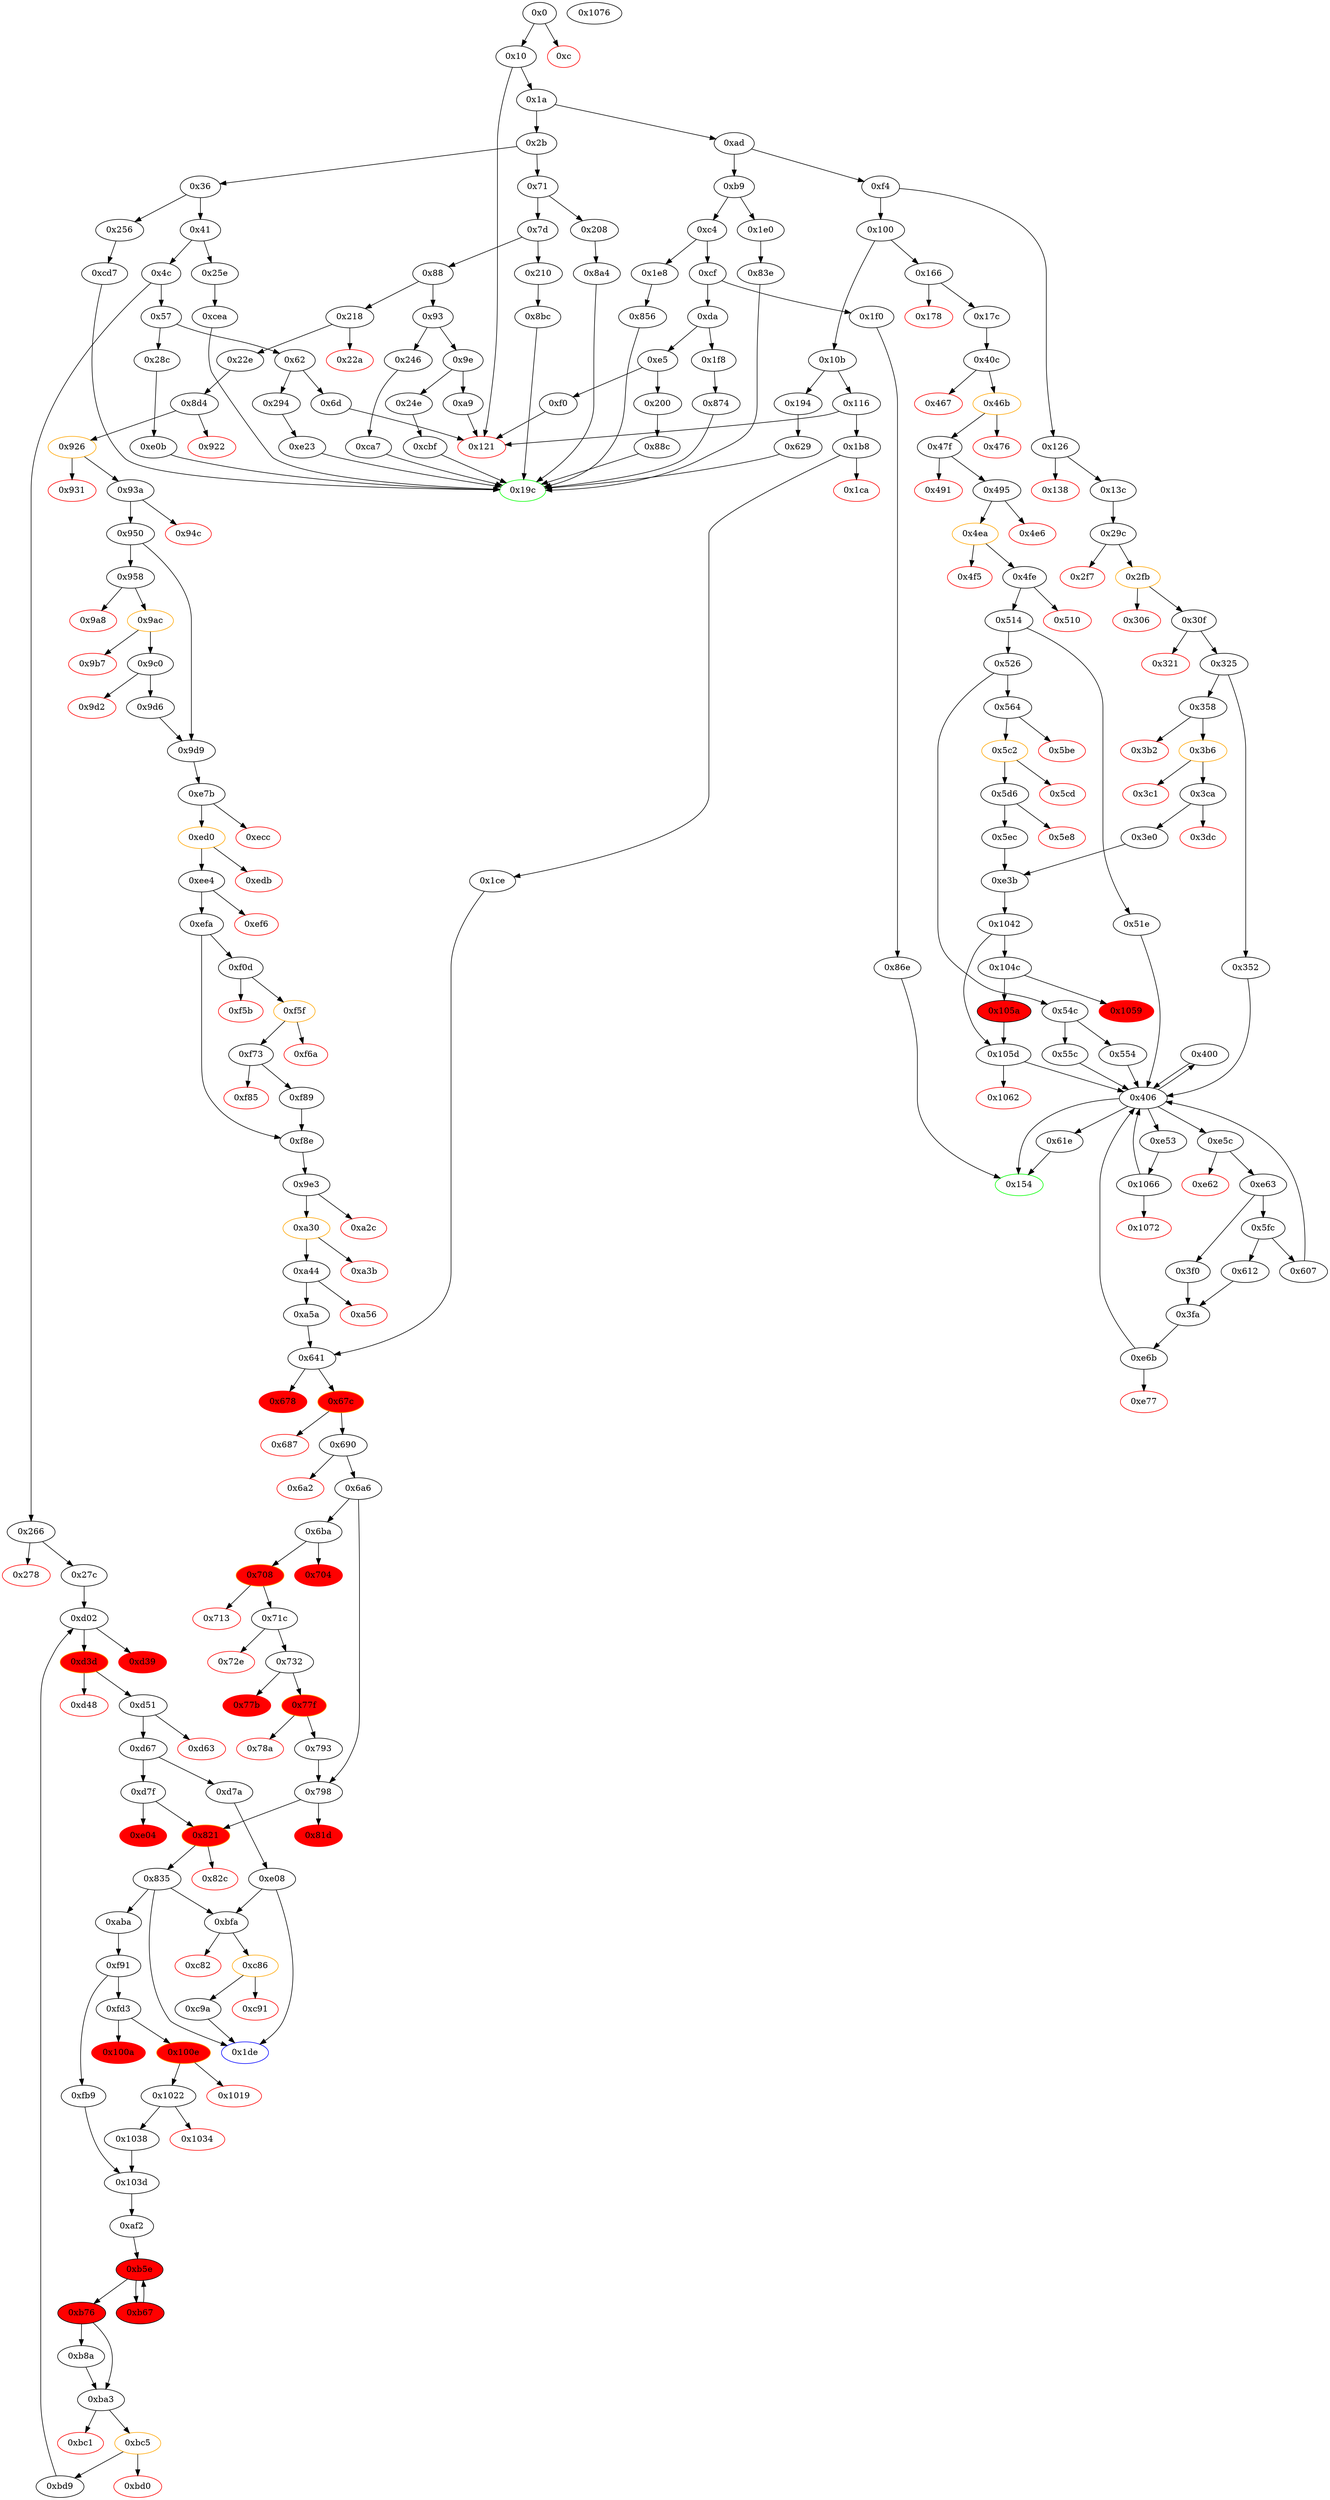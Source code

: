 strict digraph "" {
"0x400" [fillcolor=white, id="0x400", style=filled, tooltip="Block 0x400\n[0x400:0x405]\n---\nPredecessors: [0x406]\nSuccessors: [0x406]\n---\n0x400 JUMPDEST\n0x401 SWAP4\n0x402 POP\n0x403 POP\n0x404 POP\n0x405 POP\n---\n0x400: JUMPDEST \n---\nEntry stack: [V13, S14, S13, S12, S11, S10, S9, S8, S7, S6, S5, S4, S3, S2, S1, S0]\nStack pops: 5\nStack additions: [S0]\nExit stack: [V13, S14, S13, S12, S11, S10, S9, S8, S7, S6, S5, S0]\n\nDef sites:\nV13: {0x1a.0x1f}\nS14: {0x1a.0x1f, 0x166.0x167}\nS13: {0x126.0x127, 0x1a.0x1f, 0x17c.0x189, 0x166.0x167}\nS12: {0x13c.0x149, 0x17c.0x18f, 0x17c.0x189, 0x126.0x127}\nS11: {0x40c.0x42c, 0x13c.0x14f, 0x13c.0x149, 0x17c.0x18f}\nS10: {0x40c.0x42c, 0x29c.0x2bc, 0x495.0x49c, 0x13c.0x14f}\nS9: {0x325.0x32a, 0x1a.0x1f, 0x495.0x49c, 0x29c.0x2bc, 0x514.0x516}\nS8: {0x1a.0x1f, 0x5ec.0x5ee, 0x3e0.0x3e2, 0x325.0x32a, 0x514.0x516, 0x166.0x167}\nS7: {0x1a.0x1f, 0x17c.0x189, 0x3e0.0x3e5, 0x126.0x127, 0x5ec.0x5ee, 0x5ec.0x5f1, 0x3e0.0x3e2, 0x166.0x167}\nS6: {0x1a.0x1f, 0x13c.0x149, 0x17c.0x18f, 0x17c.0x189, 0x3e0.0x3e7, 0x126.0x127, 0x5ec.0x5f1, 0x5ec.0x5f3, 0x3e0.0x3e5, 0x166.0x167}\nS5: {0x13c.0x14f, 0x13c.0x149, 0x17c.0x18f, 0x17c.0x189, 0x495.0x49c, 0x40c.0x42c, 0x5ec.0x5f3, 0x3e0.0x3e7, 0x325.0x32a, 0x126.0x127}\nS4: {0x29c.0x2bc, 0x13c.0x14f, 0x13c.0x149, 0x17c.0x18f, 0x495.0x49c, 0x5ec.0x5ee, 0x40c.0x42c, 0x3e0.0x3e2, 0x325.0x32a}\nS3: {0x29c.0x2bc, 0x13c.0x14f, 0x495.0x49c, 0x514.0x516, 0x5ec.0x5ee, 0x40c.0x42c, 0xe3b_0x3e0.0xe3c, 0xe3b_0x5ec.0xe3c, 0x3e0.0x3e2, 0x325.0x32a}\nS2: {0x1a.0x1f, 0x29c.0x2bc, 0x495.0x49c, 0x514.0x516, 0x5ec.0x5ee, 0xe3b_0x3e0.0xe3c, 0xe3b_0x5ec.0xe3c, 0x3e0.0x3e2, 0x325.0x32a}\nS1: {0xe63_0x105a.0xe64, 0x1a.0x1f, 0xe3b_0x3e0.0xe3f, 0x514.0x516, 0xe63_0x1042_0x5ec.0xe64, 0xe63_0x1042_0x3e0.0xe64, 0x5ec.0x5ee, 0x3e0.0x3e2, 0xe3b_0x5ec.0xe3f, 0x325.0x32a, 0x166.0x167}\nS0: {0x1066_0x105a.0x1069, 0xe6b_0x3f0_0xe63_0x1042.0xe6e, 0x495.0x49c, 0x514.0x516, 0xe6b_0x612.0xe6e, 0x1042_0x3e0.0x1043, 0x1042_0x5ec.0x1043, 0x1066.0x1069, 0xe6b.0xe6e, 0x104c.0x1050, 0x1066_0x1042_0x5ec.0x1069, 0x1066_0x1042_0x3e0.0x1069, 0x325.0x32a, 0xe6b_0x3f0_0xe63_0x105a.0xe6e}\n"];
"0x612" [fillcolor=white, id="0x612", style=filled, tooltip="Block 0x612\n[0x612:0x61d]\n---\nPredecessors: [0x5fc]\nSuccessors: [0x3fa]\n---\n0x612 JUMPDEST\n0x613 PUSH2 0x61e\n0x616 DUP2\n0x617 PUSH1 0x64\n0x619 DUP2\n0x61a PUSH2 0x3fa\n0x61d JUMP\n---\n0x612: JUMPDEST \n0x613: V497 = 0x61e\n0x617: V498 = 0x64\n0x61a: V499 = 0x3fa\n0x61d: JUMP 0x3fa\n---\nEntry stack: [V13, S7, S6, S5, S4, S3, S2, S1, V1118]\nStack pops: 1\nStack additions: [S0, 0x61e, S0, 0x64, S0]\nExit stack: [V13, S7, S6, S5, S4, S3, S2, S1, V1118, 0x61e, V1118, 0x64, V1118]\n\nDef sites:\nV13: {0x1a.0x1f}\nS7: {0x1a.0x1f, 0x166.0x167}\nS6: {0x17c.0x189, 0x126.0x127}\nS5: {0x13c.0x149, 0x17c.0x18f}\nS4: {0x40c.0x42c, 0x13c.0x14f}\nS3: {0x495.0x49c, 0x29c.0x2bc}\nS2: {0x325.0x32a, 0x514.0x516}\nS1: {0x3e0.0x3e2, 0x5ec.0x5ee}\nV1118: {0xe63.0xe64}\n"];
"0xaba" [fillcolor=white, id="0xaba", style=filled, tooltip="Block 0xaba\n[0xaba:0xaf1]\n---\nPredecessors: [0x835]\nSuccessors: [0xf91]\n---\n0xaba JUMPDEST\n0xabb PUSH20 0x398ec7346dcd622edc5ae82352f02be94c62d119\n0xad0 PUSH4 0x5cffe9de\n0xad5 PUSH20 0xf8a122d8603353aa478690a3e9abb4f920c9617e\n0xaea PUSH2 0xaf2\n0xaed DUP10\n0xaee PUSH2 0xf91\n0xaf1 JUMP\n---\n0xaba: JUMPDEST \n0xabb: V854 = 0x398ec7346dcd622edc5ae82352f02be94c62d119\n0xad0: V855 = 0x5cffe9de\n0xad5: V856 = 0xf8a122d8603353aa478690a3e9abb4f920c9617e\n0xaea: V857 = 0xaf2\n0xaee: V858 = 0xf91\n0xaf1: JUMP 0xf91\n---\nEntry stack: [V13, 0x1de, V192, V196, 0x14, 0x14, V1163, V827, S0]\nStack pops: 6\nStack additions: [S5, S4, S3, S2, S1, S0, 0x398ec7346dcd622edc5ae82352f02be94c62d119, 0x5cffe9de, 0xf8a122d8603353aa478690a3e9abb4f920c9617e, 0xaf2, S5]\nExit stack: [V13, 0x1de, V192, V196, 0x14, 0x14, V1163, V827, S0, 0x398ec7346dcd622edc5ae82352f02be94c62d119, 0x5cffe9de, 0xf8a122d8603353aa478690a3e9abb4f920c9617e, 0xaf2, V196]\n\nDef sites:\nV13: {0x1a.0x1f}\n0x1de: {0x218.0x219}\nV192: {0x22e.0x23b}\nV196: {0x22e.0x241}\n0x14: {0x8d4.0x8d5}\n0x14: {0x8d4.0x8d5}\nV1163: {0xefa.0xefc}\nV827: {0xa5a.0xa5c}\nS0: {0x1a.0x1f, 0xa5a.0xa8a}\n"];
"0x55c" [fillcolor=white, id="0x55c", style=filled, tooltip="Block 0x55c\n[0x55c:0x563]\n---\nPredecessors: [0x54c]\nSuccessors: [0x406]\n---\n0x55c JUMPDEST\n0x55d POP\n0x55e SWAP1\n0x55f POP\n0x560 PUSH2 0x406\n0x563 JUMP\n---\n0x55c: JUMPDEST \n0x560: V444 = 0x406\n0x563: JUMP 0x406\n---\nEntry stack: [V13, 0x154, V126, V130, 0x0, V383, V427]\nStack pops: 3\nStack additions: [S1]\nExit stack: [V13, 0x154, V126, V130, V383]\n\nDef sites:\nV13: {0x1a.0x1f}\n0x154: {0x166.0x167}\nV126: {0x17c.0x189}\nV130: {0x17c.0x18f}\n0x0: {0x40c.0x42c}\nV383: {0x495.0x49c}\nV427: {0x514.0x516}\n"];
"0xca7" [fillcolor=white, id="0xca7", style=filled, tooltip="Block 0xca7\n[0xca7:0xcbe]\n---\nPredecessors: [0x246]\nSuccessors: [0x19c]\n---\n0xca7 JUMPDEST\n0xca8 PUSH20 0x398ec7346dcd622edc5ae82352f02be94c62d119\n0xcbd DUP2\n0xcbe JUMP\n---\n0xca7: JUMPDEST \n0xca8: V1005 = 0x398ec7346dcd622edc5ae82352f02be94c62d119\n0xcbe: JUMP 0x19c\n---\nEntry stack: [V13, 0x19c]\nStack pops: 1\nStack additions: [S0, 0x398ec7346dcd622edc5ae82352f02be94c62d119]\nExit stack: [V13, 0x19c, 0x398ec7346dcd622edc5ae82352f02be94c62d119]\n\nDef sites:\nV13: {0x1a.0x1f}\n0x19c: {0x246.0x247}\n"];
"0x200" [fillcolor=white, id="0x200", style=filled, tooltip="Block 0x200\n[0x200:0x207]\n---\nPredecessors: [0xe5]\nSuccessors: [0x88c]\n---\n0x200 JUMPDEST\n0x201 PUSH2 0x19c\n0x204 PUSH2 0x88c\n0x207 JUMP\n---\n0x200: JUMPDEST \n0x201: V171 = 0x19c\n0x204: V172 = 0x88c\n0x207: JUMP 0x88c\n---\nEntry stack: [V13]\nStack pops: 0\nStack additions: [0x19c]\nExit stack: [V13, 0x19c]\n\nDef sites:\nV13: {0x1a.0x1f}\n"];
"0x678" [color=red, fillcolor=red, id="0x678", style=filled, tooltip="Block 0x678\n[0x678:0x67b]\n---\nPredecessors: [0x641]\nSuccessors: []\n---\n0x678 PUSH1 0x0\n0x67a DUP1\n0x67b REVERT\n---\n0x678: V526 = 0x0\n0x67b: REVERT 0x0 0x0\n---\nEntry stack: [V13, 0x1de, V192, V196, 0x14, 0x14, V1163, V827, S12, {0x1de, 0xaba}, S10, 0x0, V508, 0xbf7e214f, V517, 0x20, V520, V521, V520, V508, V523]\nStack pops: 0\nStack additions: []\nExit stack: [V13, 0x1de, V192, V196, 0x14, 0x14, V1163, V827, S12, {0x1de, 0xaba}, S10, 0x0, V508, 0xbf7e214f, V517, 0x20, V520, V521, V520, V508, V523]\n\nDef sites:\nV13: {0x1a.0x1f}\n0x1de: {0x218.0x219}\nV192: {0x22e.0x23b}\nV196: {0x22e.0x241}\n0x14: {0x8d4.0x8d5}\n0x14: {0x8d4.0x8d5}\nV1163: {0xefa.0xefc}\nV827: {0xa5a.0xa5c}\nS12: {0x1a.0x1f, 0xa5a.0xa8a}\n{0x1de, 0xaba}: {0x1b8.0x1b9, 0xa5a.0xa9e}\nS10: {0xa5a.0xaa1, 0x1ce.0x1d9}\n0x0: {0x641.0x642}\nV508: {0x641.0x64d}\n0xbf7e214f: {0x641.0x64e}\nV517: {0x641.0x664}\n0x20: {0x641.0x665}\nV520: {0x641.0x669}\nV521: {0x641.0x66c}\nV520: {0x641.0x669}\nV508: {0x641.0x64d}\nV523: {0x641.0x671}\n"];
"0x121" [color=red, fillcolor=white, id="0x121", style=filled, tooltip="Block 0x121\n[0x121:0x125]\n---\nPredecessors: [0x10, 0x6d, 0xa9, 0xf0, 0x116]\nSuccessors: []\n---\n0x121 JUMPDEST\n0x122 PUSH1 0x0\n0x124 DUP1\n0x125 REVERT\n---\n0x121: JUMPDEST \n0x122: V83 = 0x0\n0x125: REVERT 0x0 0x0\n---\nEntry stack: [V13]\nStack pops: 0\nStack additions: []\nExit stack: [V13]\n\nDef sites:\nV13: {0x1a.0x1f}\n"];
"0x77f" [color=orange, fillcolor=red, id="0x77f", style=filled, tooltip="Block 0x77f\n[0x77f:0x789]\n---\nPredecessors: [0x732]\nSuccessors: [0x78a, 0x793]\n---\n0x77f JUMPDEST\n0x780 POP\n0x781 GAS\n0x782 CALL\n0x783 ISZERO\n0x784 DUP1\n0x785 ISZERO\n0x786 PUSH2 0x793\n0x789 JUMPI\n---\n0x77f: JUMPDEST \n0x781: V622 = GAS\n0x782: V623 = CALL V622 V610 0x0 V609 V616 V609 0x0\n0x783: V624 = ISZERO V623\n0x785: V625 = ISZERO V624\n0x786: V626 = 0x793\n0x789: JUMPI 0x793 V625\n---\nEntry stack: [V13, 0x1de, V192, V196, 0x14, 0x14, V1163, V827, S14, {0x1de, 0xaba}, S12, V544, V595, V610, 0x7a9e5e4b, V613, 0x0, V609, V616, V609, 0x0, V610, V618]\nStack pops: 7\nStack additions: [V624]\nExit stack: [V13, 0x1de, V192, V196, 0x14, 0x14, V1163, V827, S14, {0x1de, 0xaba}, S12, V544, V595, V610, 0x7a9e5e4b, V613, V624]\n\nDef sites:\nV13: {0x1a.0x1f}\n0x1de: {0x218.0x219}\nV192: {0x22e.0x23b}\nV196: {0x22e.0x241}\n0x14: {0x8d4.0x8d5}\n0x14: {0x8d4.0x8d5}\nV1163: {0xefa.0xefc}\nV827: {0xa5a.0xa5c}\nS14: {0x1a.0x1f, 0xa5a.0xa8a}\n{0x1de, 0xaba}: {0x1b8.0x1b9, 0xa5a.0xa9e}\nS12: {0xa5a.0xaa1, 0x1ce.0x1d9}\nV544: {0x6a6.0x6a8}\nV595: {0x732.0x734}\nV610: {0x732.0x757}\n0x7a9e5e4b: {0x732.0x759}\nV613: {0x732.0x763}\n0x0: {0x732.0x765}\nV609: {0x732.0x753}\nV616: {0x732.0x76e}\nV609: {0x732.0x753}\n0x0: {0x732.0x765}\nV610: {0x732.0x757}\nV618: {0x732.0x774}\n"];
"0x9d6" [fillcolor=white, id="0x9d6", style=filled, tooltip="Block 0x9d6\n[0x9d6:0x9d8]\n---\nPredecessors: [0x9c0]\nSuccessors: [0x9d9]\n---\n0x9d6 JUMPDEST\n0x9d7 POP\n0x9d8 POP\n---\n0x9d6: JUMPDEST \n---\nEntry stack: [V13, 0x1de, V192, V196, 0x14, 0x14, V773, V774]\nStack pops: 2\nStack additions: []\nExit stack: [V13, 0x1de, V192, V196, 0x14, 0x14]\n\nDef sites:\nV13: {0x1a.0x1f}\n0x1de: {0x218.0x219}\nV192: {0x22e.0x23b}\nV196: {0x22e.0x241}\n0x14: {0x8d4.0x8d5}\n0x14: {0x8d4.0x8d5}\nV773: {0x9c0.0x9c7}\nV774: {0x9c0.0x9c8}\n"];
"0xcf" [fillcolor=white, id="0xcf", style=filled, tooltip="Block 0xcf\n[0xcf:0xd9]\n---\nPredecessors: [0xc4]\nSuccessors: [0xda, 0x1f0]\n---\n0xcf DUP1\n0xd0 PUSH4 0x50c86de5\n0xd5 EQ\n0xd6 PUSH2 0x1f0\n0xd9 JUMPI\n---\n0xd0: V61 = 0x50c86de5\n0xd5: V62 = EQ 0x50c86de5 V13\n0xd6: V63 = 0x1f0\n0xd9: JUMPI 0x1f0 V62\n---\nEntry stack: [V13]\nStack pops: 1\nStack additions: [S0]\nExit stack: [V13]\n\nDef sites:\nV13: {0x1a.0x1f}\n"];
"0x0" [fillcolor=white, id="0x0", style=filled, tooltip="Block 0x0\n[0x0:0xb]\n---\nPredecessors: []\nSuccessors: [0xc, 0x10]\n---\n0x0 PUSH1 0x80\n0x2 PUSH1 0x40\n0x4 MSTORE\n0x5 CALLVALUE\n0x6 DUP1\n0x7 ISZERO\n0x8 PUSH2 0x10\n0xb JUMPI\n---\n0x0: V0 = 0x80\n0x2: V1 = 0x40\n0x4: M[0x40] = 0x80\n0x5: V2 = CALLVALUE\n0x7: V3 = ISZERO V2\n0x8: V4 = 0x10\n0xb: JUMPI 0x10 V3\n---\nEntry stack: []\nStack pops: 0\nStack additions: [V2]\nExit stack: [V2]\n\nDef sites:\n"];
"0x1038" [fillcolor=white, id="0x1038", style=filled, tooltip="Block 0x1038\n[0x1038:0x103c]\n---\nPredecessors: [0x1022]\nSuccessors: [0x103d]\n---\n0x1038 JUMPDEST\n0x1039 POP\n0x103a MLOAD\n0x103b SWAP1\n0x103c POP\n---\n0x1038: JUMPDEST \n0x103a: V1266 = M[V1259]\n---\nEntry stack: [V13, 0x1de, V192, V196, 0x14, 0x14, V1163, V827, S8, 0x398ec7346dcd622edc5ae82352f02be94c62d119, 0x5cffe9de, 0xf8a122d8603353aa478690a3e9abb4f920c9617e, 0xaf2, V196, 0x0, V1259, V1260]\nStack pops: 3\nStack additions: [V1266]\nExit stack: [V13, 0x1de, V192, V196, 0x14, 0x14, V1163, V827, S8, 0x398ec7346dcd622edc5ae82352f02be94c62d119, 0x5cffe9de, 0xf8a122d8603353aa478690a3e9abb4f920c9617e, 0xaf2, V196, V1266]\n\nDef sites:\nV13: {0x1a.0x1f}\n0x1de: {0x218.0x219}\nV192: {0x22e.0x23b}\nV196: {0x22e.0x241}\n0x14: {0x8d4.0x8d5}\n0x14: {0x8d4.0x8d5}\nV1163: {0xefa.0xefc}\nV827: {0xa5a.0xa5c}\nS8: {0x1a.0x1f, 0xa5a.0xa8a}\n0x398ec7346dcd622edc5ae82352f02be94c62d119: {0xaba.0xabb}\n0x5cffe9de: {0xaba.0xad0}\n0xf8a122d8603353aa478690a3e9abb4f920c9617e: {0xaba.0xad5}\n0xaf2: {0xaba.0xaea}\nV196: {0x22e.0x241}\n0x0: {0xf91.0xf92}\nV1259: {0x1022.0x1029}\nV1260: {0x1022.0x102a}\n"];
"0xe3b" [fillcolor=white, id="0xe3b", style=filled, tooltip="Block 0xe3b\n[0xe3b:0xe52]\n---\nPredecessors: [0x3e0, 0x5ec]\nSuccessors: [0x1042]\n---\n0xe3b JUMPDEST\n0xe3c PUSH1 0x0\n0xe3e DUP2\n0xe3f PUSH2 0xe5c\n0xe42 PUSH2 0xe53\n0xe45 DUP6\n0xe46 PUSH8 0xde0b6b3a7640000\n0xe4f PUSH2 0x1042\n0xe52 JUMP\n---\n0xe3b: JUMPDEST \n0xe3c: V1109 = 0x0\n0xe3f: V1110 = 0xe5c\n0xe42: V1111 = 0xe53\n0xe46: V1112 = 0xde0b6b3a7640000\n0xe4f: V1113 = 0x1042\n0xe52: JUMP 0x1042\n---\nEntry stack: [V13, S10, S9, S8, S7, S6, S5, S4, 0x0, {0x3f0, 0x5fc}, S1, S0]\nStack pops: 2\nStack additions: [S1, S0, 0x0, S0, 0xe5c, 0xe53, S1, 0xde0b6b3a7640000]\nExit stack: [V13, S10, S9, S8, S7, S6, S5, S4, 0x0, {0x3f0, 0x5fc}, S1, S0, 0x0, S0, 0xe5c, 0xe53, S1, 0xde0b6b3a7640000]\n\nDef sites:\nV13: {0x1a.0x1f}\nS10: {0x1a.0x1f, 0x166.0x167}\nS9: {0x17c.0x189, 0x126.0x127}\nS8: {0x13c.0x149, 0x17c.0x18f}\nS7: {0x40c.0x42c, 0x13c.0x14f}\nS6: {0x495.0x49c, 0x29c.0x2bc}\nS5: {0x325.0x32a, 0x514.0x516}\nS4: {0x3e0.0x3e2, 0x5ec.0x5ee}\n0x0: {0x3e0.0x3e5, 0x5ec.0x5f1}\n{0x3f0, 0x5fc}: {0x3e0.0x3e7, 0x5ec.0x5f3}\nS1: {0x325.0x32a, 0x495.0x49c}\nS0: {0x3e0.0x3e2, 0x5ec.0x5ee}\n"];
"0x9b7" [color=red, fillcolor=white, id="0x9b7", style=filled, tooltip="Block 0x9b7\n[0x9b7:0x9bf]\n---\nPredecessors: [0x9ac]\nSuccessors: []\n---\n0x9b7 RETURNDATASIZE\n0x9b8 PUSH1 0x0\n0x9ba DUP1\n0x9bb RETURNDATACOPY\n0x9bc RETURNDATASIZE\n0x9bd PUSH1 0x0\n0x9bf REVERT\n---\n0x9b7: V768 = RETURNDATASIZE\n0x9b8: V769 = 0x0\n0x9bb: RETURNDATACOPY 0x0 0x0 V768\n0x9bc: V770 = RETURNDATASIZE\n0x9bd: V771 = 0x0\n0x9bf: REVERT 0x0 V770\n---\nEntry stack: [V13, 0x1de, V192, V196, 0x14, 0x14, 0xb3f879cb30fe243b4dfee438691c04, 0xd8ccd0f3, V752, V765]\nStack pops: 0\nStack additions: []\nExit stack: [V13, 0x1de, V192, V196, 0x14, 0x14, 0xb3f879cb30fe243b4dfee438691c04, 0xd8ccd0f3, V752, V765]\n\nDef sites:\nV13: {0x1a.0x1f}\n0x1de: {0x218.0x219}\nV192: {0x22e.0x23b}\nV196: {0x22e.0x241}\n0x14: {0x8d4.0x8d5}\n0x14: {0x8d4.0x8d5}\n0xb3f879cb30fe243b4dfee438691c04: {0x958.0x970}\n0xd8ccd0f3: {0x958.0x971}\nV752: {0x958.0x98f}\nV765: {0x9ac.0x9b0}\n"];
"0x100e" [color=orange, fillcolor=red, id="0x100e", style=filled, tooltip="Block 0x100e\n[0x100e:0x1018]\n---\nPredecessors: [0xfd3]\nSuccessors: [0x1019, 0x1022]\n---\n0x100e JUMPDEST\n0x100f POP\n0x1010 GAS\n0x1011 CALL\n0x1012 ISZERO\n0x1013 DUP1\n0x1014 ISZERO\n0x1015 PUSH2 0x1022\n0x1018 JUMPI\n---\n0x100e: JUMPDEST \n0x1010: V1249 = GAS\n0x1011: V1250 = CALL V1249 V1229 0x0 V1241 V1242 V1241 0x20\n0x1012: V1251 = ISZERO V1250\n0x1014: V1252 = ISZERO V1251\n0x1015: V1253 = 0x1022\n0x1018: JUMPI 0x1022 V1252\n---\nEntry stack: [V13, 0x1de, V192, V196, 0x14, 0x14, V1163, V827, S16, 0x398ec7346dcd622edc5ae82352f02be94c62d119, 0x5cffe9de, 0xf8a122d8603353aa478690a3e9abb4f920c9617e, 0xaf2, V196, 0x0, V1229, 0x6f307dc3, V1238, 0x20, V1241, V1242, V1241, 0x0, V1229, V1245]\nStack pops: 7\nStack additions: [V1251]\nExit stack: [V13, 0x1de, V192, V196, 0x14, 0x14, V1163, V827, S16, 0x398ec7346dcd622edc5ae82352f02be94c62d119, 0x5cffe9de, 0xf8a122d8603353aa478690a3e9abb4f920c9617e, 0xaf2, V196, 0x0, V1229, 0x6f307dc3, V1238, V1251]\n\nDef sites:\nV13: {0x1a.0x1f}\n0x1de: {0x218.0x219}\nV192: {0x22e.0x23b}\nV196: {0x22e.0x241}\n0x14: {0x8d4.0x8d5}\n0x14: {0x8d4.0x8d5}\nV1163: {0xefa.0xefc}\nV827: {0xa5a.0xa5c}\nS16: {0x1a.0x1f, 0xa5a.0xa8a}\n0x398ec7346dcd622edc5ae82352f02be94c62d119: {0xaba.0xabb}\n0x5cffe9de: {0xaba.0xad0}\n0xf8a122d8603353aa478690a3e9abb4f920c9617e: {0xaba.0xad5}\n0xaf2: {0xaba.0xaea}\nV196: {0x22e.0x241}\n0x0: {0xf91.0xf92}\nV1229: {0xfd3.0xfdd}\n0x6f307dc3: {0xfd3.0xfde}\nV1238: {0xfd3.0xff4}\n0x20: {0xfd3.0xff5}\nV1241: {0xfd3.0xff9}\nV1242: {0xfd3.0xffc}\nV1241: {0xfd3.0xff9}\n0x0: {0xfd3.0xffe}\nV1229: {0xfd3.0xfdd}\nV1245: {0xfd3.0x1003}\n"];
"0xb9" [fillcolor=white, id="0xb9", style=filled, tooltip="Block 0xb9\n[0xb9:0xc3]\n---\nPredecessors: [0xad]\nSuccessors: [0xc4, 0x1e0]\n---\n0xb9 DUP1\n0xba PUSH4 0x44169752\n0xbf EQ\n0xc0 PUSH2 0x1e0\n0xc3 JUMPI\n---\n0xba: V55 = 0x44169752\n0xbf: V56 = EQ 0x44169752 V13\n0xc0: V57 = 0x1e0\n0xc3: JUMPI 0x1e0 V56\n---\nEntry stack: [V13]\nStack pops: 1\nStack additions: [S0]\nExit stack: [V13]\n\nDef sites:\nV13: {0x1a.0x1f}\n"];
"0x3dc" [color=red, fillcolor=white, id="0x3dc", style=filled, tooltip="Block 0x3dc\n[0x3dc:0x3df]\n---\nPredecessors: [0x3ca]\nSuccessors: []\n---\n0x3dc PUSH1 0x0\n0x3de DUP1\n0x3df REVERT\n---\n0x3dc: V328 = 0x0\n0x3df: REVERT 0x0 0x0\n---\nEntry stack: [V13, 0x154, V99, V103, 0x0, V273, 0x0, V322, V323]\nStack pops: 0\nStack additions: []\nExit stack: [V13, 0x154, V99, V103, 0x0, V273, 0x0, V322, V323]\n\nDef sites:\nV13: {0x1a.0x1f}\n0x154: {0x126.0x127}\nV99: {0x13c.0x149}\nV103: {0x13c.0x14f}\n0x0: {0x29c.0x2bc}\nV273: {0x325.0x32a}\n0x0: {0x358.0x378}\nV322: {0x3ca.0x3d1}\nV323: {0x3ca.0x3d2}\n"];
"0x71" [fillcolor=white, id="0x71", style=filled, tooltip="Block 0x71\n[0x71:0x7c]\n---\nPredecessors: [0x2b]\nSuccessors: [0x7d, 0x208]\n---\n0x71 JUMPDEST\n0x72 DUP1\n0x73 PUSH4 0x8823151b\n0x78 EQ\n0x79 PUSH2 0x208\n0x7c JUMPI\n---\n0x71: JUMPDEST \n0x73: V36 = 0x8823151b\n0x78: V37 = EQ 0x8823151b V13\n0x79: V38 = 0x208\n0x7c: JUMPI 0x208 V37\n---\nEntry stack: [V13]\nStack pops: 1\nStack additions: [S0]\nExit stack: [V13]\n\nDef sites:\nV13: {0x1a.0x1f}\n"];
"0xbc5" [color=orange, fillcolor=white, id="0xbc5", style=filled, tooltip="Block 0xbc5\n[0xbc5:0xbcf]\n---\nPredecessors: [0xba3]\nSuccessors: [0xbd0, 0xbd9]\n---\n0xbc5 JUMPDEST\n0xbc6 POP\n0xbc7 GAS\n0xbc8 CALL\n0xbc9 ISZERO\n0xbca DUP1\n0xbcb ISZERO\n0xbcc PUSH2 0xbd9\n0xbcf JUMPI\n---\n0xbc5: JUMPDEST \n0xbc7: V943 = GAS\n0xbc8: V944 = CALL V943 0x398ec7346dcd622edc5ae82352f02be94c62d119 0x0 V935 V936 V935 0x0\n0xbc9: V945 = ISZERO V944\n0xbcb: V946 = ISZERO V945\n0xbcc: V947 = 0xbd9\n0xbcf: JUMPI 0xbd9 V946\n---\nEntry stack: [V13, 0x1de, V192, V196, 0x14, 0x14, V1163, V827, S10, 0x398ec7346dcd622edc5ae82352f02be94c62d119, 0x5cffe9de, S7, 0x0, V935, V936, V935, 0x0, 0x398ec7346dcd622edc5ae82352f02be94c62d119, V939]\nStack pops: 7\nStack additions: [V945]\nExit stack: [V13, 0x1de, V192, V196, 0x14, 0x14, V1163, V827, S10, 0x398ec7346dcd622edc5ae82352f02be94c62d119, 0x5cffe9de, S7, V945]\n\nDef sites:\nV13: {0x1a.0x1f}\n0x1de: {0x218.0x219}\nV192: {0x22e.0x23b}\nV196: {0x22e.0x241}\n0x14: {0x8d4.0x8d5}\n0x14: {0x8d4.0x8d5}\nV1163: {0xefa.0xefc}\nV827: {0xa5a.0xa5c}\nS10: {0x1a.0x1f, 0xa5a.0xa8a}\n0x398ec7346dcd622edc5ae82352f02be94c62d119: {0xaba.0xabb}\n0x5cffe9de: {0xaba.0xad0}\nS7: {0xb8a.0xba0, 0xb76.0xb7f}\n0x0: {0xba3.0xbac}\nV935: {0xba3.0xbb0}\nV936: {0xba3.0xbb3}\nV935: {0xba3.0xbb0}\n0x0: {0xba3.0xbb5}\n0x398ec7346dcd622edc5ae82352f02be94c62d119: {0xaba.0xabb}\nV939: {0xba3.0xbba}\n"];
"0x821" [color=orange, fillcolor=red, id="0x821", style=filled, tooltip="Block 0x821\n[0x821:0x82b]\n---\nPredecessors: [0x798, 0xd7f]\nSuccessors: [0x82c, 0x835]\n---\n0x821 JUMPDEST\n0x822 POP\n0x823 GAS\n0x824 CALL\n0x825 ISZERO\n0x826 DUP1\n0x827 ISZERO\n0x828 PUSH2 0x835\n0x82b JUMPI\n---\n0x821: JUMPDEST \n0x823: V677 = GAS\n0x824: V678 = CALL V677 S1 0x0 S3 S4 S5 0x0\n0x825: V679 = ISZERO V678\n0x827: V680 = ISZERO V679\n0x828: V681 = 0x835\n0x82b: JUMPI 0x835 V680\n---\nEntry stack: [V13, 0x1de, V192, V196, 0x14, 0x14, V1163, V827, S14, {0x1de, 0xaba, 0xbfa}, S12, S11, S10, S9, {0x2bc3217d, 0xcbeea68c}, S7, 0x0, S5, S4, S3, 0x0, S1, S0]\nStack pops: 7\nStack additions: [V679]\nExit stack: [V13, 0x1de, V192, V196, 0x14, 0x14, V1163, V827, S14, {0x1de, 0xaba, 0xbfa}, S12, S11, S10, S9, {0x2bc3217d, 0xcbeea68c}, S7, V679]\n\nDef sites:\nV13: {0x1a.0x1f}\n0x1de: {0x218.0x219}\nV192: {0x22e.0x23b}\nV196: {0x22e.0x241}\n0x14: {0x8d4.0x8d5}\n0x14: {0x8d4.0x8d5}\nV1163: {0xefa.0xefc}\nV827: {0xa5a.0xa5c}\nS14: {0x1a.0x1f, 0xa5a.0xa8a}\n{0x1de, 0xaba, 0xbfa}: {0xbd9.0xbde, 0x1b8.0x1b9, 0xa5a.0xa9e, 0x266.0x267}\nS12: {0xbd9.0xbe1, 0xa5a.0xaa1, 0x27c.0x287, 0x1ce.0x1d9}\nS11: {0x6a6_0x1ce.0x6a8, 0xd67.0xd69, 0x6a6_0xa5a.0x6a8}\nS10: {0x6a6_0x1ce.0x6a8, 0x732.0x734, 0xd67.0xd69, 0x6a6_0xa5a.0x6a8}\nS9: {0xd7f.0xde1, 0x798.0x7f9}\n{0x2bc3217d, 0xcbeea68c}: {0xd7f.0xde3, 0x798.0x7fb}\nS7: {0x798.0x805, 0xd7f.0xded}\n0x0: {0x798.0x807, 0xd7f.0xdef}\nS5: {0x798.0x7f6, 0xd7f.0xddd}\nS4: {0xd7f.0xdf7, 0x798.0x810}\nS3: {0x798.0x7f6, 0xd7f.0xddd}\n0x0: {0x798.0x807, 0xd7f.0xdef}\nS1: {0xd7f.0xde1, 0x798.0x7f9}\nS0: {0x798.0x816, 0xd7f.0xdfd}\n"];
"0xe62" [color=red, fillcolor=white, id="0xe62", style=filled, tooltip="Block 0xe62\n[0xe62:0xe62]\n---\nPredecessors: [0xe5c]\nSuccessors: []\n---\n0xe62 INVALID\n---\n0xe62: INVALID \n---\nEntry stack: [V13, S14, S13, S12, S11, S10, S9, S8, S7, S6, S5, S4, S3, S2, S1, S0]\nStack pops: 0\nStack additions: []\nExit stack: [V13, S14, S13, S12, S11, S10, S9, S8, S7, S6, S5, S4, S3, S2, S1, S0]\n\nDef sites:\nV13: {0x1a.0x1f}\nS14: {0x1a.0x1f, 0x166.0x167}\nS13: {0x126.0x127, 0x1a.0x1f, 0x17c.0x189, 0x166.0x167}\nS12: {0x13c.0x149, 0x17c.0x18f, 0x17c.0x189, 0x126.0x127}\nS11: {0x40c.0x42c, 0x13c.0x14f, 0x13c.0x149, 0x17c.0x18f}\nS10: {0x40c.0x42c, 0x29c.0x2bc, 0x495.0x49c, 0x13c.0x14f}\nS9: {0x325.0x32a, 0x1a.0x1f, 0x495.0x49c, 0x29c.0x2bc, 0x514.0x516}\nS8: {0x1a.0x1f, 0x5ec.0x5ee, 0x3e0.0x3e2, 0x325.0x32a, 0x514.0x516, 0x166.0x167}\nS7: {0x5ec.0x5ee, 0x17c.0x189, 0x5ec.0x5f1, 0x3e0.0x3e2, 0x3e0.0x3e5, 0x126.0x127}\nS6: {0x5ec.0x5f1, 0x13c.0x149, 0x17c.0x18f, 0x5ec.0x5f3, 0x3e0.0x3e5, 0x3e0.0x3e7}\nS5: {0x40c.0x42c, 0x5ec.0x5f3, 0x13c.0x14f, 0x495.0x49c, 0x3e0.0x3e7, 0x325.0x32a}\nS4: {0x325.0x32a, 0x3e0.0x3e2, 0x5ec.0x5ee, 0x495.0x49c, 0x29c.0x2bc}\nS3: {0x5ec.0x5ee, 0xe3b_0x5ec.0xe3c, 0xe3b_0x3e0.0xe3c, 0x3e0.0x3e2, 0x325.0x32a, 0x514.0x516}\nS2: {0xe3b_0x5ec.0xe3c, 0x3e0.0x3e2, 0x1a.0x1f, 0x5ec.0x5ee, 0xe3b_0x3e0.0xe3c}\nS1: {0xe63_0x105a.0xe64, 0x1a.0x1f, 0xe3b_0x3e0.0xe3f, 0xe63_0x1042_0x5ec.0xe64, 0xe63_0x1042_0x3e0.0xe64, 0x5ec.0x5ee, 0x3e0.0x3e2, 0xe3b_0x5ec.0xe3f, 0x166.0x167}\nS0: {0x1066_0x105a.0x1069, 0xe6b_0x3f0_0xe63_0x105a.0xe6e, 0xe6b_0x612.0xe6e, 0x495.0x49c, 0x514.0x516, 0x1042_0x3e0.0x1043, 0x1042_0x5ec.0x1043, 0x1066_0x1042_0x5ec.0x1069, 0x1066_0x1042_0x3e0.0x1069, 0x104c.0x1050, 0x325.0x32a, 0xe6b_0x3f0_0xe63_0x1042.0xe6e}\n"];
"0xb8a" [fillcolor=white, id="0xb8a", style=filled, tooltip="Block 0xb8a\n[0xb8a:0xba2]\n---\nPredecessors: [0xb76]\nSuccessors: [0xba3]\n---\n0xb8a DUP1\n0xb8b DUP3\n0xb8c SUB\n0xb8d DUP1\n0xb8e MLOAD\n0xb8f PUSH1 0x1\n0xb91 DUP4\n0xb92 PUSH1 0x20\n0xb94 SUB\n0xb95 PUSH2 0x100\n0xb98 EXP\n0xb99 SUB\n0xb9a NOT\n0xb9b AND\n0xb9c DUP2\n0xb9d MSTORE\n0xb9e PUSH1 0x20\n0xba0 ADD\n0xba1 SWAP2\n0xba2 POP\n---\n0xb8c: V921 = SUB V916 V918\n0xb8e: V922 = M[V921]\n0xb8f: V923 = 0x1\n0xb92: V924 = 0x20\n0xb94: V925 = SUB 0x20 V918\n0xb95: V926 = 0x100\n0xb98: V927 = EXP 0x100 V925\n0xb99: V928 = SUB V927 0x1\n0xb9a: V929 = NOT V928\n0xb9b: V930 = AND V929 V922\n0xb9d: M[V921] = V930\n0xb9e: V931 = 0x20\n0xba0: V932 = ADD 0x20 V921\n---\nEntry stack: [V13, 0x1de, V192, V196, 0x14, 0x14, V1163, V827, S10, 0x398ec7346dcd622edc5ae82352f02be94c62d119, 0x5cffe9de, 0xf8a122d8603353aa478690a3e9abb4f920c9617e, S6, V827, S4, V866, V896, V916, V918]\nStack pops: 2\nStack additions: [V932, S0]\nExit stack: [V13, 0x1de, V192, V196, 0x14, 0x14, V1163, V827, S10, 0x398ec7346dcd622edc5ae82352f02be94c62d119, 0x5cffe9de, 0xf8a122d8603353aa478690a3e9abb4f920c9617e, S6, V827, S4, V866, V896, V932, V918]\n\nDef sites:\nV13: {0x1a.0x1f}\n0x1de: {0x218.0x219}\nV192: {0x22e.0x23b}\nV196: {0x22e.0x241}\n0x14: {0x8d4.0x8d5}\n0x14: {0x8d4.0x8d5}\nV1163: {0xefa.0xefc}\nV827: {0xa5a.0xa5c}\nS10: {0x1a.0x1f, 0xa5a.0xa8a}\n0x398ec7346dcd622edc5ae82352f02be94c62d119: {0xaba.0xabb}\n0x5cffe9de: {0xaba.0xad0}\n0xf8a122d8603353aa478690a3e9abb4f920c9617e: {0xaba.0xad5}\nS6: {0xfb9.0xfba, 0x1038.0x103a}\nV827: {0xa5a.0xa5c}\nS4: {0x1a.0x1f, 0xa5a.0xa8a}\nV866: {0xaf2.0xb06}\nV896: {0xaf2.0xb3d}\nV916: {0xb76.0xb7f}\nV918: {0xb76.0xb83}\n"];
"0xf5b" [color=red, fillcolor=white, id="0xf5b", style=filled, tooltip="Block 0xf5b\n[0xf5b:0xf5e]\n---\nPredecessors: [0xf0d]\nSuccessors: []\n---\n0xf5b PUSH1 0x0\n0xf5d DUP1\n0xf5e REVERT\n---\n0xf5b: V1192 = 0x0\n0xf5e: REVERT 0x0 0x0\n---\nEntry stack: [V13, 0x1de, V192, V196, 0x14, 0x14, 0x0, 0x9e3, V1163, 0x4678f0a6958e4d2bc4f1baf7bc52e8f3564f3fe4, 0xf3701da2, V1183, 0x20, V1179, V1186, V1179, 0x0, 0x4678f0a6958e4d2bc4f1baf7bc52e8f3564f3fe4, V1189]\nStack pops: 0\nStack additions: []\nExit stack: [V13, 0x1de, V192, V196, 0x14, 0x14, 0x0, 0x9e3, V1163, 0x4678f0a6958e4d2bc4f1baf7bc52e8f3564f3fe4, 0xf3701da2, V1183, 0x20, V1179, V1186, V1179, 0x0, 0x4678f0a6958e4d2bc4f1baf7bc52e8f3564f3fe4, V1189]\n\nDef sites:\nV13: {0x1a.0x1f}\n0x1de: {0x218.0x219}\nV192: {0x22e.0x23b}\nV196: {0x22e.0x241}\n0x14: {0x8d4.0x8d5}\n0x14: {0x8d4.0x8d5}\n0x0: {0x9d9.0x9da}\n0x9e3: {0x9d9.0x9dc}\nV1163: {0xefa.0xefc}\n0x4678f0a6958e4d2bc4f1baf7bc52e8f3564f3fe4: {0xf0d.0xf23}\n0xf3701da2: {0xf0d.0xf39}\nV1183: {0xf0d.0xf43}\n0x20: {0xf0d.0xf45}\nV1179: {0xf0d.0xf22}\nV1186: {0xf0d.0xf4d}\nV1179: {0xf0d.0xf22}\n0x0: {0xf0d.0xf4f}\n0x4678f0a6958e4d2bc4f1baf7bc52e8f3564f3fe4: {0xf0d.0xf23}\nV1189: {0xf0d.0xf54}\n"];
"0xe6b" [fillcolor=white, id="0xe6b", style=filled, tooltip="Block 0xe6b\n[0xe6b:0xe76]\n---\nPredecessors: [0x3fa]\nSuccessors: [0x406, 0xe77]\n---\n0xe6b JUMPDEST\n0xe6c DUP1\n0xe6d DUP3\n0xe6e SUB\n0xe6f DUP3\n0xe70 DUP2\n0xe71 GT\n0xe72 ISZERO\n0xe73 PUSH2 0x406\n0xe76 JUMPI\n---\n0xe6b: JUMPDEST \n0xe6e: V1119 = SUB S1 V335\n0xe71: V1120 = GT V1119 S1\n0xe72: V1121 = ISZERO V1120\n0xe73: V1122 = 0x406\n0xe76: JUMPI 0x406 V1121\n---\nEntry stack: [V13, S10, S9, S8, S7, S6, S5, S4, S3, {0x400, 0x61e}, S1, V335]\nStack pops: 2\nStack additions: [S1, S0, V1119]\nExit stack: [V13, S10, S9, S8, S7, S6, S5, S4, S3, {0x400, 0x61e}, S1, V335, V1119]\n\nDef sites:\nV13: {0x1a.0x1f}\nS10: {0x1a.0x1f, 0x166.0x167}\nS9: {0x17c.0x189, 0x126.0x127}\nS8: {0x13c.0x149, 0x17c.0x18f}\nS7: {0x40c.0x42c, 0x13c.0x14f}\nS6: {0x495.0x49c, 0x29c.0x2bc}\nS5: {0x325.0x32a, 0x514.0x516}\nS4: {0x3e0.0x3e2, 0x5ec.0x5ee}\nS3: {0xe63_0x1042_0x3e0.0xe64, 0xe63_0x1042_0x5ec.0xe64, 0xe63_0x105a.0xe64}\n{0x400, 0x61e}: {0x3f0_0xe63_0x1042.0x3f3, 0x3f0_0xe63_0x105a.0x3f3, 0x612.0x613}\nS1: {0xe63_0x1042_0x3e0.0xe64, 0xe63_0x1042_0x5ec.0xe64, 0xe63_0x105a.0xe64}\nV335: {0x3fa.0x3fb}\n"];
"0x256" [fillcolor=white, id="0x256", style=filled, tooltip="Block 0x256\n[0x256:0x25d]\n---\nPredecessors: [0x36]\nSuccessors: [0xcd7]\n---\n0x256 JUMPDEST\n0x257 PUSH2 0x19c\n0x25a PUSH2 0xcd7\n0x25d JUMP\n---\n0x256: JUMPDEST \n0x257: V202 = 0x19c\n0x25a: V203 = 0xcd7\n0x25d: JUMP 0xcd7\n---\nEntry stack: [V13]\nStack pops: 0\nStack additions: [0x19c]\nExit stack: [V13, 0x19c]\n\nDef sites:\nV13: {0x1a.0x1f}\n"];
"0x22a" [color=red, fillcolor=white, id="0x22a", style=filled, tooltip="Block 0x22a\n[0x22a:0x22d]\n---\nPredecessors: [0x218]\nSuccessors: []\n---\n0x22a PUSH1 0x0\n0x22c DUP1\n0x22d REVERT\n---\n0x22a: V185 = 0x0\n0x22d: REVERT 0x0 0x0\n---\nEntry stack: [V13, 0x1de, 0x4, V180]\nStack pops: 0\nStack additions: []\nExit stack: [V13, 0x1de, 0x4, V180]\n\nDef sites:\nV13: {0x1a.0x1f}\n0x1de: {0x218.0x219}\n0x4: {0x218.0x21c}\nV180: {0x218.0x220}\n"];
"0x178" [color=red, fillcolor=white, id="0x178", style=filled, tooltip="Block 0x178\n[0x178:0x17b]\n---\nPredecessors: [0x166]\nSuccessors: []\n---\n0x178 PUSH1 0x0\n0x17a DUP1\n0x17b REVERT\n---\n0x178: V119 = 0x0\n0x17b: REVERT 0x0 0x0\n---\nEntry stack: [V13, 0x154, 0x4, V114]\nStack pops: 0\nStack additions: []\nExit stack: [V13, 0x154, 0x4, V114]\n\nDef sites:\nV13: {0x1a.0x1f}\n0x154: {0x166.0x167}\n0x4: {0x166.0x16a}\nV114: {0x166.0x16e}\n"];
"0x7d" [fillcolor=white, id="0x7d", style=filled, tooltip="Block 0x7d\n[0x7d:0x87]\n---\nPredecessors: [0x71]\nSuccessors: [0x88, 0x210]\n---\n0x7d DUP1\n0x7e PUSH4 0x8a5e8cc7\n0x83 EQ\n0x84 PUSH2 0x210\n0x87 JUMPI\n---\n0x7e: V39 = 0x8a5e8cc7\n0x83: V40 = EQ 0x8a5e8cc7 V13\n0x84: V41 = 0x210\n0x87: JUMPI 0x210 V40\n---\nEntry stack: [V13]\nStack pops: 1\nStack additions: [S0]\nExit stack: [V13]\n\nDef sites:\nV13: {0x1a.0x1f}\n"];
"0x6a6" [fillcolor=white, id="0x6a6", style=filled, tooltip="Block 0x6a6\n[0x6a6:0x6b9]\n---\nPredecessors: [0x690]\nSuccessors: [0x6ba, 0x798]\n---\n0x6a6 JUMPDEST\n0x6a7 POP\n0x6a8 MLOAD\n0x6a9 SWAP1\n0x6aa POP\n0x6ab DUP1\n0x6ac PUSH1 0x1\n0x6ae PUSH1 0x1\n0x6b0 PUSH1 0xa0\n0x6b2 SHL\n0x6b3 SUB\n0x6b4 DUP2\n0x6b5 AND\n0x6b6 PUSH2 0x798\n0x6b9 JUMPI\n---\n0x6a6: JUMPDEST \n0x6a8: V544 = M[V537]\n0x6ac: V545 = 0x1\n0x6ae: V546 = 0x1\n0x6b0: V547 = 0xa0\n0x6b2: V548 = SHL 0xa0 0x1\n0x6b3: V549 = SUB 0x10000000000000000000000000000000000000000 0x1\n0x6b5: V550 = AND V544 0xffffffffffffffffffffffffffffffffffffffff\n0x6b6: V551 = 0x798\n0x6b9: JUMPI 0x798 V550\n---\nEntry stack: [V13, 0x1de, V192, V196, 0x14, 0x14, V1163, V827, S5, {0x1de, 0xaba}, S3, 0x0, V537, V538]\nStack pops: 3\nStack additions: [V544, V544]\nExit stack: [V13, 0x1de, V192, V196, 0x14, 0x14, V1163, V827, S5, {0x1de, 0xaba}, S3, V544, V544]\n\nDef sites:\nV13: {0x1a.0x1f}\n0x1de: {0x218.0x219}\nV192: {0x22e.0x23b}\nV196: {0x22e.0x241}\n0x14: {0x8d4.0x8d5}\n0x14: {0x8d4.0x8d5}\nV1163: {0xefa.0xefc}\nV827: {0xa5a.0xa5c}\nS5: {0x1a.0x1f, 0xa5a.0xa8a}\n{0x1de, 0xaba}: {0x1b8.0x1b9, 0xa5a.0xa9e}\nS3: {0xa5a.0xaa1, 0x1ce.0x1d9}\n0x0: {0x641_0xa5a.0x642, 0x641_0x1ce.0x642}\nV537: {0x690.0x697}\nV538: {0x690.0x698}\n"];
"0x321" [color=red, fillcolor=white, id="0x321", style=filled, tooltip="Block 0x321\n[0x321:0x324]\n---\nPredecessors: [0x30f]\nSuccessors: []\n---\n0x321 PUSH1 0x0\n0x323 DUP1\n0x324 REVERT\n---\n0x321: V270 = 0x0\n0x324: REVERT 0x0 0x0\n---\nEntry stack: [V13, 0x154, V99, V103, 0x0, 0x0, V264, V265]\nStack pops: 0\nStack additions: []\nExit stack: [V13, 0x154, V99, V103, 0x0, 0x0, V264, V265]\n\nDef sites:\nV13: {0x1a.0x1f}\n0x154: {0x126.0x127}\nV99: {0x13c.0x149}\nV103: {0x13c.0x14f}\n0x0: {0x29c.0x2bc}\n0x0: {0x29c.0x2bc}\nV264: {0x30f.0x316}\nV265: {0x30f.0x317}\n"];
"0xd7f" [fillcolor=white, id="0xd7f", style=filled, tooltip="Block 0xd7f\n[0xd7f:0xe03]\n---\nPredecessors: [0xd67]\nSuccessors: [0x821, 0xe04]\n---\n0xd7f JUMPDEST\n0xd80 PUSH1 0x40\n0xd82 DUP1\n0xd83 MLOAD\n0xd84 PUSH22 0x6578656375746528616464726573732c627974657329\n0xd9b PUSH1 0x50\n0xd9d SHL\n0xd9e DUP2\n0xd9f MSTORE\n0xda0 DUP2\n0xda1 MLOAD\n0xda2 SWAP1\n0xda3 DUP2\n0xda4 SWAP1\n0xda5 SUB\n0xda6 PUSH1 0x16\n0xda8 ADD\n0xda9 DUP2\n0xdaa SHA3\n0xdab PUSH4 0x2bc3217d\n0xdb0 PUSH1 0xe0\n0xdb2 SHL\n0xdb3 DUP3\n0xdb4 MSTORE\n0xdb5 PUSH1 0x1\n0xdb7 PUSH1 0x1\n0xdb9 PUSH1 0xa0\n0xdbb SHL\n0xdbc SUB\n0xdbd DUP6\n0xdbe DUP2\n0xdbf AND\n0xdc0 PUSH1 0x4\n0xdc2 DUP5\n0xdc3 ADD\n0xdc4 MSTORE\n0xdc5 ADDRESS\n0xdc6 PUSH1 0x24\n0xdc8 DUP5\n0xdc9 ADD\n0xdca MSTORE\n0xdcb PUSH1 0x1\n0xdcd PUSH1 0x1\n0xdcf PUSH1 0xe0\n0xdd1 SHL\n0xdd2 SUB\n0xdd3 NOT\n0xdd4 SWAP1\n0xdd5 SWAP2\n0xdd6 AND\n0xdd7 PUSH1 0x44\n0xdd9 DUP4\n0xdda ADD\n0xddb MSTORE\n0xddc SWAP2\n0xddd MLOAD\n0xdde DUP4\n0xddf SWAP3\n0xde0 DUP4\n0xde1 AND\n0xde2 SWAP2\n0xde3 PUSH4 0x2bc3217d\n0xde8 SWAP2\n0xde9 PUSH1 0x64\n0xdeb DUP1\n0xdec DUP4\n0xded ADD\n0xdee SWAP3\n0xdef PUSH1 0x0\n0xdf1 SWAP3\n0xdf2 SWAP2\n0xdf3 SWAP1\n0xdf4 DUP3\n0xdf5 SWAP1\n0xdf6 SUB\n0xdf7 ADD\n0xdf8 DUP2\n0xdf9 DUP4\n0xdfa DUP8\n0xdfb DUP1\n0xdfc EXTCODESIZE\n0xdfd ISZERO\n0xdfe DUP1\n0xdff ISZERO\n0xe00 PUSH2 0x821\n0xe03 JUMPI\n---\n0xd7f: JUMPDEST \n0xd80: V1061 = 0x40\n0xd83: V1062 = M[0x40]\n0xd84: V1063 = 0x6578656375746528616464726573732c627974657329\n0xd9b: V1064 = 0x50\n0xd9d: V1065 = SHL 0x50 0x6578656375746528616464726573732c627974657329\n0xd9f: M[V1062] = 0x6578656375746528616464726573732c62797465732900000000000000000000\n0xda1: V1066 = M[0x40]\n0xda5: V1067 = SUB V1062 V1066\n0xda6: V1068 = 0x16\n0xda8: V1069 = ADD 0x16 V1067\n0xdaa: V1070 = SHA3 V1066 V1069\n0xdab: V1071 = 0x2bc3217d\n0xdb0: V1072 = 0xe0\n0xdb2: V1073 = SHL 0xe0 0x2bc3217d\n0xdb4: M[V1066] = 0x2bc3217d00000000000000000000000000000000000000000000000000000000\n0xdb5: V1074 = 0x1\n0xdb7: V1075 = 0x1\n0xdb9: V1076 = 0xa0\n0xdbb: V1077 = SHL 0xa0 0x1\n0xdbc: V1078 = SUB 0x10000000000000000000000000000000000000000 0x1\n0xdbf: V1079 = AND 0xffffffffffffffffffffffffffffffffffffffff S1\n0xdc0: V1080 = 0x4\n0xdc3: V1081 = ADD V1066 0x4\n0xdc4: M[V1081] = V1079\n0xdc5: V1082 = ADDRESS\n0xdc6: V1083 = 0x24\n0xdc9: V1084 = ADD V1066 0x24\n0xdca: M[V1084] = V1082\n0xdcb: V1085 = 0x1\n0xdcd: V1086 = 0x1\n0xdcf: V1087 = 0xe0\n0xdd1: V1088 = SHL 0xe0 0x1\n0xdd2: V1089 = SUB 0x100000000000000000000000000000000000000000000000000000000 0x1\n0xdd3: V1090 = NOT 0xffffffffffffffffffffffffffffffffffffffffffffffffffffffff\n0xdd6: V1091 = AND V1070 0xffffffff00000000000000000000000000000000000000000000000000000000\n0xdd7: V1092 = 0x44\n0xdda: V1093 = ADD V1066 0x44\n0xddb: M[V1093] = V1091\n0xddd: V1094 = M[0x40]\n0xde1: V1095 = AND V1052 0xffffffffffffffffffffffffffffffffffffffff\n0xde3: V1096 = 0x2bc3217d\n0xde9: V1097 = 0x64\n0xded: V1098 = ADD V1066 0x64\n0xdef: V1099 = 0x0\n0xdf6: V1100 = SUB V1066 V1094\n0xdf7: V1101 = ADD V1100 0x64\n0xdfc: V1102 = EXTCODESIZE V1095\n0xdfd: V1103 = ISZERO V1102\n0xdff: V1104 = ISZERO V1103\n0xe00: V1105 = 0x821\n0xe03: JUMPI 0x821 V1104\n---\nEntry stack: [V13, 0x1de, V192, V196, 0x14, 0x14, V1163, V827, S3, {0x1de, 0xbfa}, S1, V1052]\nStack pops: 2\nStack additions: [S1, S0, S0, V1095, 0x2bc3217d, V1098, 0x0, V1094, V1101, V1094, 0x0, V1095, V1103]\nExit stack: [V13, 0x1de, V192, V196, 0x14, 0x14, V1163, V827, S3, {0x1de, 0xbfa}, S1, V1052, V1052, V1095, 0x2bc3217d, V1098, 0x0, V1094, V1101, V1094, 0x0, V1095, V1103]\n\nDef sites:\nV13: {0x1a.0x1f}\n0x1de: {0x218.0x219}\nV192: {0x22e.0x23b}\nV196: {0x22e.0x241}\n0x14: {0x8d4.0x8d5}\n0x14: {0x8d4.0x8d5}\nV1163: {0xefa.0xefc}\nV827: {0xa5a.0xa5c}\nS3: {0x1a.0x1f, 0xa5a.0xa8a}\n{0x1de, 0xbfa}: {0xbd9.0xbde, 0x266.0x267}\nS1: {0xbd9.0xbe1, 0x27c.0x287}\nV1052: {0xd67.0xd69}\n"];
"0x2b" [fillcolor=white, id="0x2b", style=filled, tooltip="Block 0x2b\n[0x2b:0x35]\n---\nPredecessors: [0x1a]\nSuccessors: [0x36, 0x71]\n---\n0x2b DUP1\n0x2c PUSH4 0xc91d59fe\n0x31 GT\n0x32 PUSH2 0x71\n0x35 JUMPI\n---\n0x2c: V17 = 0xc91d59fe\n0x31: V18 = GT 0xc91d59fe V13\n0x32: V19 = 0x71\n0x35: JUMPI 0x71 V18\n---\nEntry stack: [V13]\nStack pops: 1\nStack additions: [S0]\nExit stack: [V13]\n\nDef sites:\nV13: {0x1a.0x1f}\n"];
"0x467" [color=red, fillcolor=white, id="0x467", style=filled, tooltip="Block 0x467\n[0x467:0x46a]\n---\nPredecessors: [0x40c]\nSuccessors: []\n---\n0x467 PUSH1 0x0\n0x469 DUP1\n0x46a REVERT\n---\n0x467: V363 = 0x0\n0x46a: REVERT 0x0 0x0\n---\nEntry stack: [V13, 0x154, V126, V130, 0x0, 0x0, 0x3d9819210a31b4961b30ef54be2aed79b9c9cd3b, 0x5ec88c79, V355, 0x60, V350, V358, V350, 0x3d9819210a31b4961b30ef54be2aed79b9c9cd3b, V360]\nStack pops: 0\nStack additions: []\nExit stack: [V13, 0x154, V126, V130, 0x0, 0x0, 0x3d9819210a31b4961b30ef54be2aed79b9c9cd3b, 0x5ec88c79, V355, 0x60, V350, V358, V350, 0x3d9819210a31b4961b30ef54be2aed79b9c9cd3b, V360]\n\nDef sites:\nV13: {0x1a.0x1f}\n0x154: {0x166.0x167}\nV126: {0x17c.0x189}\nV130: {0x17c.0x18f}\n0x0: {0x40c.0x42c}\n0x0: {0x40c.0x42c}\n0x3d9819210a31b4961b30ef54be2aed79b9c9cd3b: {0x40c.0x431}\n0x5ec88c79: {0x40c.0x447}\nV355: {0x40c.0x451}\n0x60: {0x40c.0x453}\nV350: {0x40c.0x42b}\nV358: {0x40c.0x45b}\nV350: {0x40c.0x42b}\n0x3d9819210a31b4961b30ef54be2aed79b9c9cd3b: {0x40c.0x431}\nV360: {0x40c.0x460}\n"];
"0x29c" [fillcolor=white, id="0x29c", style=filled, tooltip="Block 0x29c\n[0x29c:0x2f6]\n---\nPredecessors: [0x13c]\nSuccessors: [0x2f7, 0x2fb]\n---\n0x29c JUMPDEST\n0x29d PUSH1 0x40\n0x29f DUP1\n0x2a0 MLOAD\n0x2a1 PUSH4 0x5ec88c79\n0x2a6 PUSH1 0xe0\n0x2a8 SHL\n0x2a9 DUP2\n0x2aa MSTORE\n0x2ab PUSH1 0x1\n0x2ad PUSH1 0x1\n0x2af PUSH1 0xa0\n0x2b1 SHL\n0x2b2 SUB\n0x2b3 DUP4\n0x2b4 AND\n0x2b5 PUSH1 0x4\n0x2b7 DUP3\n0x2b8 ADD\n0x2b9 MSTORE\n0x2ba SWAP1\n0x2bb MLOAD\n0x2bc PUSH1 0x0\n0x2be SWAP2\n0x2bf DUP3\n0x2c0 SWAP2\n0x2c1 PUSH20 0x3d9819210a31b4961b30ef54be2aed79b9c9cd3b\n0x2d6 SWAP2\n0x2d7 PUSH4 0x5ec88c79\n0x2dc SWAP2\n0x2dd PUSH1 0x24\n0x2df DUP1\n0x2e0 DUP4\n0x2e1 ADD\n0x2e2 SWAP3\n0x2e3 PUSH1 0x60\n0x2e5 SWAP3\n0x2e6 SWAP2\n0x2e7 SWAP1\n0x2e8 DUP3\n0x2e9 SWAP1\n0x2ea SUB\n0x2eb ADD\n0x2ec DUP2\n0x2ed DUP7\n0x2ee DUP1\n0x2ef EXTCODESIZE\n0x2f0 ISZERO\n0x2f1 DUP1\n0x2f2 ISZERO\n0x2f3 PUSH2 0x2fb\n0x2f6 JUMPI\n---\n0x29c: JUMPDEST \n0x29d: V227 = 0x40\n0x2a0: V228 = M[0x40]\n0x2a1: V229 = 0x5ec88c79\n0x2a6: V230 = 0xe0\n0x2a8: V231 = SHL 0xe0 0x5ec88c79\n0x2aa: M[V228] = 0x5ec88c7900000000000000000000000000000000000000000000000000000000\n0x2ab: V232 = 0x1\n0x2ad: V233 = 0x1\n0x2af: V234 = 0xa0\n0x2b1: V235 = SHL 0xa0 0x1\n0x2b2: V236 = SUB 0x10000000000000000000000000000000000000000 0x1\n0x2b4: V237 = AND V103 0xffffffffffffffffffffffffffffffffffffffff\n0x2b5: V238 = 0x4\n0x2b8: V239 = ADD V228 0x4\n0x2b9: M[V239] = V237\n0x2bb: V240 = M[0x40]\n0x2bc: V241 = 0x0\n0x2c1: V242 = 0x3d9819210a31b4961b30ef54be2aed79b9c9cd3b\n0x2d7: V243 = 0x5ec88c79\n0x2dd: V244 = 0x24\n0x2e1: V245 = ADD V228 0x24\n0x2e3: V246 = 0x60\n0x2ea: V247 = SUB V228 V240\n0x2eb: V248 = ADD V247 0x24\n0x2ef: V249 = EXTCODESIZE 0x3d9819210a31b4961b30ef54be2aed79b9c9cd3b\n0x2f0: V250 = ISZERO V249\n0x2f2: V251 = ISZERO V250\n0x2f3: V252 = 0x2fb\n0x2f6: JUMPI 0x2fb V251\n---\nEntry stack: [V13, 0x154, V99, V103]\nStack pops: 1\nStack additions: [S0, 0x0, 0x0, 0x3d9819210a31b4961b30ef54be2aed79b9c9cd3b, 0x5ec88c79, V245, 0x60, V240, V248, V240, 0x3d9819210a31b4961b30ef54be2aed79b9c9cd3b, V250]\nExit stack: [V13, 0x154, V99, V103, 0x0, 0x0, 0x3d9819210a31b4961b30ef54be2aed79b9c9cd3b, 0x5ec88c79, V245, 0x60, V240, V248, V240, 0x3d9819210a31b4961b30ef54be2aed79b9c9cd3b, V250]\n\nDef sites:\nV13: {0x1a.0x1f}\n0x154: {0x126.0x127}\nV99: {0x13c.0x149}\nV103: {0x13c.0x14f}\n"];
"0x266" [fillcolor=white, id="0x266", style=filled, tooltip="Block 0x266\n[0x266:0x277]\n---\nPredecessors: [0x4c]\nSuccessors: [0x278, 0x27c]\n---\n0x266 JUMPDEST\n0x267 PUSH2 0x1de\n0x26a PUSH1 0x4\n0x26c DUP1\n0x26d CALLDATASIZE\n0x26e SUB\n0x26f PUSH1 0x20\n0x271 DUP2\n0x272 LT\n0x273 ISZERO\n0x274 PUSH2 0x27c\n0x277 JUMPI\n---\n0x266: JUMPDEST \n0x267: V206 = 0x1de\n0x26a: V207 = 0x4\n0x26d: V208 = CALLDATASIZE\n0x26e: V209 = SUB V208 0x4\n0x26f: V210 = 0x20\n0x272: V211 = LT V209 0x20\n0x273: V212 = ISZERO V211\n0x274: V213 = 0x27c\n0x277: JUMPI 0x27c V212\n---\nEntry stack: [V13]\nStack pops: 0\nStack additions: [0x1de, 0x4, V209]\nExit stack: [V13, 0x1de, 0x4, V209]\n\nDef sites:\nV13: {0x1a.0x1f}\n"];
"0xa30" [color=orange, fillcolor=white, id="0xa30", style=filled, tooltip="Block 0xa30\n[0xa30:0xa3a]\n---\nPredecessors: [0x9e3]\nSuccessors: [0xa3b, 0xa44]\n---\n0xa30 JUMPDEST\n0xa31 POP\n0xa32 GAS\n0xa33 CALL\n0xa34 ISZERO\n0xa35 DUP1\n0xa36 ISZERO\n0xa37 PUSH2 0xa44\n0xa3a JUMPI\n---\n0xa30: JUMPDEST \n0xa32: V810 = GAS\n0xa33: V811 = CALL V810 V798 0x0 V791 V804 V791 0x20\n0xa34: V812 = ISZERO V811\n0xa36: V813 = ISZERO V812\n0xa37: V814 = 0xa44\n0xa3a: JUMPI 0xa44 V813\n---\nEntry stack: [V13, 0x1de, V192, V196, 0x14, 0x14, S11, 0x0, V798, 0x17bfdfbc, V801, 0x20, V791, V804, V791, 0x0, V798, V806]\nStack pops: 7\nStack additions: [V812]\nExit stack: [V13, 0x1de, V192, V196, 0x14, 0x14, S11, 0x0, V798, 0x17bfdfbc, V801, V812]\n\nDef sites:\nV13: {0x1a.0x1f}\n0x1de: {0x218.0x219}\nV192: {0x22e.0x23b}\nV196: {0x22e.0x241}\n0x14: {0x8d4.0x8d5}\n0x14: {0x8d4.0x8d5}\nS11: {0xf89.0xf8b, 0xefa.0xefc}\n0x0: {0x9e3.0x9fd}\nV798: {0x9e3.0xa09}\n0x17bfdfbc: {0x9e3.0xa0b}\nV801: {0x9e3.0xa15}\n0x20: {0x9e3.0xa17}\nV791: {0x9e3.0x9f9}\nV804: {0x9e3.0xa1f}\nV791: {0x9e3.0x9f9}\n0x0: {0x9e3.0x9fd}\nV798: {0x9e3.0xa09}\nV806: {0x9e3.0xa25}\n"];
"0x208" [fillcolor=white, id="0x208", style=filled, tooltip="Block 0x208\n[0x208:0x20f]\n---\nPredecessors: [0x71]\nSuccessors: [0x8a4]\n---\n0x208 JUMPDEST\n0x209 PUSH2 0x19c\n0x20c PUSH2 0x8a4\n0x20f JUMP\n---\n0x208: JUMPDEST \n0x209: V173 = 0x19c\n0x20c: V174 = 0x8a4\n0x20f: JUMP 0x8a4\n---\nEntry stack: [V13]\nStack pops: 0\nStack additions: [0x19c]\nExit stack: [V13, 0x19c]\n\nDef sites:\nV13: {0x1a.0x1f}\n"];
"0xfb9" [fillcolor=white, id="0xfb9", style=filled, tooltip="Block 0xfb9\n[0xfb9:0xfd2]\n---\nPredecessors: [0xf91]\nSuccessors: [0x103d]\n---\n0xfb9 POP\n0xfba PUSH20 0xeeeeeeeeeeeeeeeeeeeeeeeeeeeeeeeeeeeeeeee\n0xfcf PUSH2 0x103d\n0xfd2 JUMP\n---\n0xfba: V1222 = 0xeeeeeeeeeeeeeeeeeeeeeeeeeeeeeeeeeeeeeeee\n0xfcf: V1223 = 0x103d\n0xfd2: JUMP 0x103d\n---\nEntry stack: [V13, 0x1de, V192, V196, 0x14, 0x14, V1163, V827, S6, 0x398ec7346dcd622edc5ae82352f02be94c62d119, 0x5cffe9de, 0xf8a122d8603353aa478690a3e9abb4f920c9617e, 0xaf2, V196, 0x0]\nStack pops: 1\nStack additions: [0xeeeeeeeeeeeeeeeeeeeeeeeeeeeeeeeeeeeeeeee]\nExit stack: [V13, 0x1de, V192, V196, 0x14, 0x14, V1163, V827, S6, 0x398ec7346dcd622edc5ae82352f02be94c62d119, 0x5cffe9de, 0xf8a122d8603353aa478690a3e9abb4f920c9617e, 0xaf2, V196, 0xeeeeeeeeeeeeeeeeeeeeeeeeeeeeeeeeeeeeeeee]\n\nDef sites:\nV13: {0x1a.0x1f}\n0x1de: {0x218.0x219}\nV192: {0x22e.0x23b}\nV196: {0x22e.0x241}\n0x14: {0x8d4.0x8d5}\n0x14: {0x8d4.0x8d5}\nV1163: {0xefa.0xefc}\nV827: {0xa5a.0xa5c}\nS6: {0x1a.0x1f, 0xa5a.0xa8a}\n0x398ec7346dcd622edc5ae82352f02be94c62d119: {0xaba.0xabb}\n0x5cffe9de: {0xaba.0xad0}\n0xf8a122d8603353aa478690a3e9abb4f920c9617e: {0xaba.0xad5}\n0xaf2: {0xaba.0xaea}\nV196: {0x22e.0x241}\n0x0: {0xf91.0xf92}\n"];
"0x4fe" [fillcolor=white, id="0x4fe", style=filled, tooltip="Block 0x4fe\n[0x4fe:0x50f]\n---\nPredecessors: [0x4ea]\nSuccessors: [0x510, 0x514]\n---\n0x4fe JUMPDEST\n0x4ff POP\n0x500 POP\n0x501 POP\n0x502 POP\n0x503 PUSH1 0x40\n0x505 MLOAD\n0x506 RETURNDATASIZE\n0x507 PUSH1 0x20\n0x509 DUP2\n0x50a LT\n0x50b ISZERO\n0x50c PUSH2 0x514\n0x50f JUMPI\n---\n0x4fe: JUMPDEST \n0x503: V419 = 0x40\n0x505: V420 = M[0x40]\n0x506: V421 = RETURNDATASIZE\n0x507: V422 = 0x20\n0x50a: V423 = LT V421 0x20\n0x50b: V424 = ISZERO V423\n0x50c: V425 = 0x514\n0x50f: JUMPI 0x514 V424\n---\nEntry stack: [V13, 0x154, V126, V130, 0x0, V383, 0x0, V399, 0x3af9e669, V402, V412]\nStack pops: 4\nStack additions: [V420, V421]\nExit stack: [V13, 0x154, V126, V130, 0x0, V383, 0x0, V420, V421]\n\nDef sites:\nV13: {0x1a.0x1f}\n0x154: {0x166.0x167}\nV126: {0x17c.0x189}\nV130: {0x17c.0x18f}\n0x0: {0x40c.0x42c}\nV383: {0x495.0x49c}\n0x0: {0x495.0x4c0}\nV399: {0x495.0x4c5}\n0x3af9e669: {0x495.0x4c7}\nV402: {0x495.0x4d1}\nV412: {0x4ea.0x4ee}\n"];
"0x22e" [fillcolor=white, id="0x22e", style=filled, tooltip="Block 0x22e\n[0x22e:0x245]\n---\nPredecessors: [0x218]\nSuccessors: [0x8d4]\n---\n0x22e JUMPDEST\n0x22f POP\n0x230 PUSH1 0x1\n0x232 PUSH1 0x1\n0x234 PUSH1 0xa0\n0x236 SHL\n0x237 SUB\n0x238 DUP2\n0x239 CALLDATALOAD\n0x23a DUP2\n0x23b AND\n0x23c SWAP2\n0x23d PUSH1 0x20\n0x23f ADD\n0x240 CALLDATALOAD\n0x241 AND\n0x242 PUSH2 0x8d4\n0x245 JUMP\n---\n0x22e: JUMPDEST \n0x230: V186 = 0x1\n0x232: V187 = 0x1\n0x234: V188 = 0xa0\n0x236: V189 = SHL 0xa0 0x1\n0x237: V190 = SUB 0x10000000000000000000000000000000000000000 0x1\n0x239: V191 = CALLDATALOAD 0x4\n0x23b: V192 = AND 0xffffffffffffffffffffffffffffffffffffffff V191\n0x23d: V193 = 0x20\n0x23f: V194 = ADD 0x20 0x4\n0x240: V195 = CALLDATALOAD 0x24\n0x241: V196 = AND V195 0xffffffffffffffffffffffffffffffffffffffff\n0x242: V197 = 0x8d4\n0x245: JUMP 0x8d4\n---\nEntry stack: [V13, 0x1de, 0x4, V180]\nStack pops: 2\nStack additions: [V192, V196]\nExit stack: [V13, 0x1de, V192, V196]\n\nDef sites:\nV13: {0x1a.0x1f}\n0x1de: {0x218.0x219}\n0x4: {0x218.0x21c}\nV180: {0x218.0x220}\n"];
"0xd48" [color=red, fillcolor=white, id="0xd48", style=filled, tooltip="Block 0xd48\n[0xd48:0xd50]\n---\nPredecessors: [0xd3d]\nSuccessors: []\n---\n0xd48 RETURNDATASIZE\n0xd49 PUSH1 0x0\n0xd4b DUP1\n0xd4c RETURNDATACOPY\n0xd4d RETURNDATASIZE\n0xd4e PUSH1 0x0\n0xd50 REVERT\n---\n0xd48: V1040 = RETURNDATASIZE\n0xd49: V1041 = 0x0\n0xd4c: RETURNDATACOPY 0x0 0x0 V1040\n0xd4d: V1042 = RETURNDATASIZE\n0xd4e: V1043 = 0x0\n0xd50: REVERT 0x0 V1042\n---\nEntry stack: [V13, 0x1de, V192, V196, 0x14, 0x14, V1163, V827, S7, {0x1de, 0xbfa}, S5, 0x0, S3, 0xbf7e214f, S1, V1037]\nStack pops: 0\nStack additions: []\nExit stack: [V13, 0x1de, V192, V196, 0x14, 0x14, V1163, V827, S7, {0x1de, 0xbfa}, S5, 0x0, S3, 0xbf7e214f, S1, V1037]\n\nDef sites:\nV13: {0x1a.0x1f}\n0x1de: {0x218.0x219}\nV192: {0x22e.0x23b}\nV196: {0x22e.0x241}\n0x14: {0x8d4.0x8d5}\n0x14: {0x8d4.0x8d5}\nV1163: {0xefa.0xefc}\nV827: {0xa5a.0xa5c}\nS7: {0x1a.0x1f, 0xa5a.0xa8a}\n{0x1de, 0xbfa}: {0xbd9.0xbde, 0x266.0x267}\nS5: {0xbd9.0xbe1, 0x27c.0x287}\n0x0: {0xd02_0xbd9.0xd03, 0xd02_0x27c.0xd03}\nS3: {0xd02_0x27c.0xd0e, 0xd02_0xbd9.0xd0e}\n0xbf7e214f: {0xd02_0x27c.0xd0f, 0xd02_0xbd9.0xd0f}\nS1: {0xd02_0xbd9.0xd25, 0xd02_0x27c.0xd25}\nV1037: {0xd3d.0xd41}\n"];
"0x9c0" [fillcolor=white, id="0x9c0", style=filled, tooltip="Block 0x9c0\n[0x9c0:0x9d1]\n---\nPredecessors: [0x9ac]\nSuccessors: [0x9d2, 0x9d6]\n---\n0x9c0 JUMPDEST\n0x9c1 POP\n0x9c2 POP\n0x9c3 POP\n0x9c4 POP\n0x9c5 PUSH1 0x40\n0x9c7 MLOAD\n0x9c8 RETURNDATASIZE\n0x9c9 PUSH1 0x20\n0x9cb DUP2\n0x9cc LT\n0x9cd ISZERO\n0x9ce PUSH2 0x9d6\n0x9d1 JUMPI\n---\n0x9c0: JUMPDEST \n0x9c5: V772 = 0x40\n0x9c7: V773 = M[0x40]\n0x9c8: V774 = RETURNDATASIZE\n0x9c9: V775 = 0x20\n0x9cc: V776 = LT V774 0x20\n0x9cd: V777 = ISZERO V776\n0x9ce: V778 = 0x9d6\n0x9d1: JUMPI 0x9d6 V777\n---\nEntry stack: [V13, 0x1de, V192, V196, 0x14, 0x14, 0xb3f879cb30fe243b4dfee438691c04, 0xd8ccd0f3, V752, V765]\nStack pops: 4\nStack additions: [V773, V774]\nExit stack: [V13, 0x1de, V192, V196, 0x14, 0x14, V773, V774]\n\nDef sites:\nV13: {0x1a.0x1f}\n0x1de: {0x218.0x219}\nV192: {0x22e.0x23b}\nV196: {0x22e.0x241}\n0x14: {0x8d4.0x8d5}\n0x14: {0x8d4.0x8d5}\n0xb3f879cb30fe243b4dfee438691c04: {0x958.0x970}\n0xd8ccd0f3: {0x958.0x971}\nV752: {0x958.0x98f}\nV765: {0x9ac.0x9b0}\n"];
"0x687" [color=red, fillcolor=white, id="0x687", style=filled, tooltip="Block 0x687\n[0x687:0x68f]\n---\nPredecessors: [0x67c]\nSuccessors: []\n---\n0x687 RETURNDATASIZE\n0x688 PUSH1 0x0\n0x68a DUP1\n0x68b RETURNDATACOPY\n0x68c RETURNDATASIZE\n0x68d PUSH1 0x0\n0x68f REVERT\n---\n0x687: V532 = RETURNDATASIZE\n0x688: V533 = 0x0\n0x68b: RETURNDATACOPY 0x0 0x0 V532\n0x68c: V534 = RETURNDATASIZE\n0x68d: V535 = 0x0\n0x68f: REVERT 0x0 V534\n---\nEntry stack: [V13, 0x1de, V192, V196, 0x14, 0x14, V1163, V827, S7, {0x1de, 0xaba}, S5, 0x0, S3, 0xbf7e214f, S1, V529]\nStack pops: 0\nStack additions: []\nExit stack: [V13, 0x1de, V192, V196, 0x14, 0x14, V1163, V827, S7, {0x1de, 0xaba}, S5, 0x0, S3, 0xbf7e214f, S1, V529]\n\nDef sites:\nV13: {0x1a.0x1f}\n0x1de: {0x218.0x219}\nV192: {0x22e.0x23b}\nV196: {0x22e.0x241}\n0x14: {0x8d4.0x8d5}\n0x14: {0x8d4.0x8d5}\nV1163: {0xefa.0xefc}\nV827: {0xa5a.0xa5c}\nS7: {0x1a.0x1f, 0xa5a.0xa8a}\n{0x1de, 0xaba}: {0x1b8.0x1b9, 0xa5a.0xa9e}\nS5: {0xa5a.0xaa1, 0x1ce.0x1d9}\n0x0: {0x641_0xa5a.0x642, 0x641_0x1ce.0x642}\nS3: {0x641_0x1ce.0x64d, 0x641_0xa5a.0x64d}\n0xbf7e214f: {0x641_0x1ce.0x64e, 0x641_0xa5a.0x64e}\nS1: {0x641_0x1ce.0x664, 0x641_0xa5a.0x664}\nV529: {0x67c.0x680}\n"];
"0xf0d" [fillcolor=white, id="0xf0d", style=filled, tooltip="Block 0xf0d\n[0xf0d:0xf5a]\n---\nPredecessors: [0xefa]\nSuccessors: [0xf5b, 0xf5f]\n---\n0xf0d PUSH1 0x40\n0xf0f DUP1\n0xf10 MLOAD\n0xf11 PUSH4 0x79b80ed1\n0xf16 PUSH1 0xe1\n0xf18 SHL\n0xf19 DUP2\n0xf1a MSTORE\n0xf1b CALLER\n0xf1c PUSH1 0x4\n0xf1e DUP3\n0xf1f ADD\n0xf20 MSTORE\n0xf21 SWAP1\n0xf22 MLOAD\n0xf23 PUSH20 0x4678f0a6958e4d2bc4f1baf7bc52e8f3564f3fe4\n0xf38 SWAP2\n0xf39 PUSH4 0xf3701da2\n0xf3e SWAP2\n0xf3f PUSH1 0x24\n0xf41 DUP1\n0xf42 DUP4\n0xf43 ADD\n0xf44 SWAP3\n0xf45 PUSH1 0x20\n0xf47 SWAP3\n0xf48 SWAP2\n0xf49 SWAP1\n0xf4a DUP3\n0xf4b SWAP1\n0xf4c SUB\n0xf4d ADD\n0xf4e DUP2\n0xf4f PUSH1 0x0\n0xf51 DUP8\n0xf52 DUP1\n0xf53 EXTCODESIZE\n0xf54 ISZERO\n0xf55 DUP1\n0xf56 ISZERO\n0xf57 PUSH2 0xf5f\n0xf5a JUMPI\n---\n0xf0d: V1171 = 0x40\n0xf10: V1172 = M[0x40]\n0xf11: V1173 = 0x79b80ed1\n0xf16: V1174 = 0xe1\n0xf18: V1175 = SHL 0xe1 0x79b80ed1\n0xf1a: M[V1172] = 0xf3701da200000000000000000000000000000000000000000000000000000000\n0xf1b: V1176 = CALLER\n0xf1c: V1177 = 0x4\n0xf1f: V1178 = ADD V1172 0x4\n0xf20: M[V1178] = V1176\n0xf22: V1179 = M[0x40]\n0xf23: V1180 = 0x4678f0a6958e4d2bc4f1baf7bc52e8f3564f3fe4\n0xf39: V1181 = 0xf3701da2\n0xf3f: V1182 = 0x24\n0xf43: V1183 = ADD V1172 0x24\n0xf45: V1184 = 0x20\n0xf4c: V1185 = SUB V1172 V1179\n0xf4d: V1186 = ADD V1185 0x24\n0xf4f: V1187 = 0x0\n0xf53: V1188 = EXTCODESIZE 0x4678f0a6958e4d2bc4f1baf7bc52e8f3564f3fe4\n0xf54: V1189 = ISZERO V1188\n0xf56: V1190 = ISZERO V1189\n0xf57: V1191 = 0xf5f\n0xf5a: JUMPI 0xf5f V1190\n---\nEntry stack: [V13, 0x1de, V192, V196, 0x14, 0x14, 0x0, 0x9e3, V1163]\nStack pops: 0\nStack additions: [0x4678f0a6958e4d2bc4f1baf7bc52e8f3564f3fe4, 0xf3701da2, V1183, 0x20, V1179, V1186, V1179, 0x0, 0x4678f0a6958e4d2bc4f1baf7bc52e8f3564f3fe4, V1189]\nExit stack: [V13, 0x1de, V192, V196, 0x14, 0x14, 0x0, 0x9e3, V1163, 0x4678f0a6958e4d2bc4f1baf7bc52e8f3564f3fe4, 0xf3701da2, V1183, 0x20, V1179, V1186, V1179, 0x0, 0x4678f0a6958e4d2bc4f1baf7bc52e8f3564f3fe4, V1189]\n\nDef sites:\nV13: {0x1a.0x1f}\n0x1de: {0x218.0x219}\nV192: {0x22e.0x23b}\nV196: {0x22e.0x241}\n0x14: {0x8d4.0x8d5}\n0x14: {0x8d4.0x8d5}\n0x0: {0x9d9.0x9da}\n0x9e3: {0x9d9.0x9dc}\nV1163: {0xefa.0xefc}\n"];
"0xc91" [color=red, fillcolor=white, id="0xc91", style=filled, tooltip="Block 0xc91\n[0xc91:0xc99]\n---\nPredecessors: [0xc86]\nSuccessors: []\n---\n0xc91 RETURNDATASIZE\n0xc92 PUSH1 0x0\n0xc94 DUP1\n0xc95 RETURNDATACOPY\n0xc96 RETURNDATASIZE\n0xc97 PUSH1 0x0\n0xc99 REVERT\n---\n0xc91: V1001 = RETURNDATASIZE\n0xc92: V1002 = 0x0\n0xc95: RETURNDATACOPY 0x0 0x0 V1001\n0xc96: V1003 = RETURNDATASIZE\n0xc97: V1004 = 0x0\n0xc99: REVERT 0x0 V1003\n---\nEntry stack: [V13, 0x1de, V192, V196, 0x14, 0x14, V1163, V827, S4, 0xb9303686b0ee92f92f63973ef85f3105329d345c, 0xef2906b1, V988, V998]\nStack pops: 0\nStack additions: []\nExit stack: [V13, 0x1de, V192, V196, 0x14, 0x14, V1163, V827, S4, 0xb9303686b0ee92f92f63973ef85f3105329d345c, 0xef2906b1, V988, V998]\n\nDef sites:\nV13: {0x1a.0x1f}\n0x1de: {0x218.0x219}\nV192: {0x22e.0x23b}\nV196: {0x22e.0x241}\n0x14: {0x8d4.0x8d5}\n0x14: {0x8d4.0x8d5}\nV1163: {0xefa.0xefc}\nV827: {0xa5a.0xa5c}\nS4: {0x1a.0x1f, 0xa5a.0xa8a}\n0xb9303686b0ee92f92f63973ef85f3105329d345c: {0xbfa.0xc4f}\n0xef2906b1: {0xbfa.0xc65}\nV988: {0xbfa.0xc6f}\nV998: {0xc86.0xc8a}\n"];
"0xef6" [color=red, fillcolor=white, id="0xef6", style=filled, tooltip="Block 0xef6\n[0xef6:0xef9]\n---\nPredecessors: [0xee4]\nSuccessors: []\n---\n0xef6 PUSH1 0x0\n0xef8 DUP1\n0xef9 REVERT\n---\n0xef6: V1162 = 0x0\n0xef9: REVERT 0x0 0x0\n---\nEntry stack: [V13, 0x1de, V192, V196, 0x14, 0x14, 0x0, 0x9e3, 0x0, V1156, V1157]\nStack pops: 0\nStack additions: []\nExit stack: [V13, 0x1de, V192, V196, 0x14, 0x14, 0x0, 0x9e3, 0x0, V1156, V1157]\n\nDef sites:\nV13: {0x1a.0x1f}\n0x1de: {0x218.0x219}\nV192: {0x22e.0x23b}\nV196: {0x22e.0x241}\n0x14: {0x8d4.0x8d5}\n0x14: {0x8d4.0x8d5}\n0x0: {0x9d9.0x9da}\n0x9e3: {0x9d9.0x9dc}\n0x0: {0xe7b.0xe92}\nV1156: {0xee4.0xeeb}\nV1157: {0xee4.0xeec}\n"];
"0x104c" [fillcolor=white, id="0x104c", style=filled, tooltip="Block 0x104c\n[0x104c:0x1058]\n---\nPredecessors: [0x1042]\nSuccessors: [0x1059, 0x105a]\n---\n0x104c POP\n0x104d POP\n0x104e DUP1\n0x104f DUP3\n0x1050 MUL\n0x1051 DUP3\n0x1052 DUP3\n0x1053 DUP3\n0x1054 DUP2\n0x1055 PUSH2 0x105a\n0x1058 JUMPI\n---\n0x1050: V1270 = MUL S3 0xde0b6b3a7640000\n0x1055: V1271 = 0x105a\n0x1058: JUMPI 0x105a 0xde0b6b3a7640000\n---\nEntry stack: [V13, S18, S17, S16, S15, S14, S13, S12, 0x0, {0x3f0, 0x5fc}, S9, S8, 0x0, S6, 0xe5c, 0xe53, S3, 0xde0b6b3a7640000, 0x0, 0x0]\nStack pops: 4\nStack additions: [S3, S2, V1270, S3, S2, V1270]\nExit stack: [V13, S18, S17, S16, S15, S14, S13, S12, 0x0, {0x3f0, 0x5fc}, S9, S8, 0x0, S6, 0xe5c, 0xe53, S3, 0xde0b6b3a7640000, V1270, S3, 0xde0b6b3a7640000, V1270]\n\nDef sites:\nV13: {0x1a.0x1f}\nS18: {0x1a.0x1f, 0x166.0x167}\nS17: {0x17c.0x189, 0x126.0x127}\nS16: {0x13c.0x149, 0x17c.0x18f}\nS15: {0x40c.0x42c, 0x13c.0x14f}\nS14: {0x495.0x49c, 0x29c.0x2bc}\nS13: {0x325.0x32a, 0x514.0x516}\nS12: {0x3e0.0x3e2, 0x5ec.0x5ee}\n0x0: {0x3e0.0x3e5, 0x5ec.0x5f1}\n{0x3f0, 0x5fc}: {0x3e0.0x3e7, 0x5ec.0x5f3}\nS9: {0x325.0x32a, 0x495.0x49c}\nS8: {0x3e0.0x3e2, 0x5ec.0x5ee}\n0x0: {0xe3b_0x3e0.0xe3c, 0xe3b_0x5ec.0xe3c}\nS6: {0x3e0.0x3e2, 0x5ec.0x5ee}\n0xe5c: {0xe3b_0x3e0.0xe3f, 0xe3b_0x5ec.0xe3f}\n0xe53: {0xe3b_0x5ec.0xe42, 0xe3b_0x3e0.0xe42}\nS3: {0x325.0x32a, 0x495.0x49c}\n0xde0b6b3a7640000: {0xe3b_0x5ec.0xe46, 0xe3b_0x3e0.0xe46}\n0x0: {0x1042.0x1043}\n0x0: {0x1042.0x1046}\n"];
"0xd02" [fillcolor=white, id="0xd02", style=filled, tooltip="Block 0xd02\n[0xd02:0xd38]\n---\nPredecessors: [0x27c, 0xbd9]\nSuccessors: [0xd39, 0xd3d]\n---\n0xd02 JUMPDEST\n0xd03 PUSH1 0x0\n0xd05 ADDRESS\n0xd06 PUSH1 0x1\n0xd08 PUSH1 0x1\n0xd0a PUSH1 0xa0\n0xd0c SHL\n0xd0d SUB\n0xd0e AND\n0xd0f PUSH4 0xbf7e214f\n0xd14 PUSH1 0x40\n0xd16 MLOAD\n0xd17 DUP2\n0xd18 PUSH4 0xffffffff\n0xd1d AND\n0xd1e PUSH1 0xe0\n0xd20 SHL\n0xd21 DUP2\n0xd22 MSTORE\n0xd23 PUSH1 0x4\n0xd25 ADD\n0xd26 PUSH1 0x20\n0xd28 PUSH1 0x40\n0xd2a MLOAD\n0xd2b DUP1\n0xd2c DUP4\n0xd2d SUB\n0xd2e DUP2\n0xd2f DUP7\n0xd30 DUP1\n0xd31 EXTCODESIZE\n0xd32 ISZERO\n0xd33 DUP1\n0xd34 ISZERO\n0xd35 PUSH2 0xd3d\n0xd38 JUMPI\n---\n0xd02: JUMPDEST \n0xd03: V1009 = 0x0\n0xd05: V1010 = ADDRESS\n0xd06: V1011 = 0x1\n0xd08: V1012 = 0x1\n0xd0a: V1013 = 0xa0\n0xd0c: V1014 = SHL 0xa0 0x1\n0xd0d: V1015 = SUB 0x10000000000000000000000000000000000000000 0x1\n0xd0e: V1016 = AND 0xffffffffffffffffffffffffffffffffffffffff V1010\n0xd0f: V1017 = 0xbf7e214f\n0xd14: V1018 = 0x40\n0xd16: V1019 = M[0x40]\n0xd18: V1020 = 0xffffffff\n0xd1d: V1021 = AND 0xffffffff 0xbf7e214f\n0xd1e: V1022 = 0xe0\n0xd20: V1023 = SHL 0xe0 0xbf7e214f\n0xd22: M[V1019] = 0xbf7e214f00000000000000000000000000000000000000000000000000000000\n0xd23: V1024 = 0x4\n0xd25: V1025 = ADD 0x4 V1019\n0xd26: V1026 = 0x20\n0xd28: V1027 = 0x40\n0xd2a: V1028 = M[0x40]\n0xd2d: V1029 = SUB V1025 V1028\n0xd31: V1030 = EXTCODESIZE V1016\n0xd32: V1031 = ISZERO V1030\n0xd34: V1032 = ISZERO V1031\n0xd35: V1033 = 0xd3d\n0xd38: JUMPI 0xd3d V1032\n---\nEntry stack: [V13, 0x1de, V192, V196, 0x14, 0x14, V1163, V827, S2, {0x1de, 0xbfa}, S0]\nStack pops: 0\nStack additions: [0x0, V1016, 0xbf7e214f, V1025, 0x20, V1028, V1029, V1028, V1016, V1031]\nExit stack: [V13, 0x1de, V192, V196, 0x14, 0x14, V1163, V827, S2, {0x1de, 0xbfa}, S0, 0x0, V1016, 0xbf7e214f, V1025, 0x20, V1028, V1029, V1028, V1016, V1031]\n\nDef sites:\nV13: {0x1a.0x1f}\n0x1de: {0x218.0x219}\nV192: {0x22e.0x23b}\nV196: {0x22e.0x241}\n0x14: {0x8d4.0x8d5}\n0x14: {0x8d4.0x8d5}\nV1163: {0xefa.0xefc}\nV827: {0xa5a.0xa5c}\nS2: {0x1a.0x1f, 0xa5a.0xa8a}\n{0x1de, 0xbfa}: {0xbd9.0xbde, 0x266.0x267}\nS0: {0xbd9.0xbe1, 0x27c.0x287}\n"];
"0x218" [fillcolor=white, id="0x218", style=filled, tooltip="Block 0x218\n[0x218:0x229]\n---\nPredecessors: [0x88]\nSuccessors: [0x22a, 0x22e]\n---\n0x218 JUMPDEST\n0x219 PUSH2 0x1de\n0x21c PUSH1 0x4\n0x21e DUP1\n0x21f CALLDATASIZE\n0x220 SUB\n0x221 PUSH1 0x40\n0x223 DUP2\n0x224 LT\n0x225 ISZERO\n0x226 PUSH2 0x22e\n0x229 JUMPI\n---\n0x218: JUMPDEST \n0x219: V177 = 0x1de\n0x21c: V178 = 0x4\n0x21f: V179 = CALLDATASIZE\n0x220: V180 = SUB V179 0x4\n0x221: V181 = 0x40\n0x224: V182 = LT V180 0x40\n0x225: V183 = ISZERO V182\n0x226: V184 = 0x22e\n0x229: JUMPI 0x22e V183\n---\nEntry stack: [V13]\nStack pops: 0\nStack additions: [0x1de, 0x4, V180]\nExit stack: [V13, 0x1de, 0x4, V180]\n\nDef sites:\nV13: {0x1a.0x1f}\n"];
"0x5ec" [fillcolor=white, id="0x5ec", style=filled, tooltip="Block 0x5ec\n[0x5ec:0x5fb]\n---\nPredecessors: [0x5d6]\nSuccessors: [0xe3b]\n---\n0x5ec JUMPDEST\n0x5ed POP\n0x5ee MLOAD\n0x5ef SWAP1\n0x5f0 POP\n0x5f1 PUSH1 0x0\n0x5f3 PUSH2 0x5fc\n0x5f6 DUP5\n0x5f7 DUP4\n0x5f8 PUSH2 0xe3b\n0x5fb JUMP\n---\n0x5ec: JUMPDEST \n0x5ee: V489 = M[V482]\n0x5f1: V490 = 0x0\n0x5f3: V491 = 0x5fc\n0x5f8: V492 = 0xe3b\n0x5fb: JUMP 0xe3b\n---\nEntry stack: [V13, 0x154, V126, V130, 0x0, V383, V427, 0x0, V482, V483]\nStack pops: 5\nStack additions: [S4, S3, V489, 0x0, 0x5fc, S4, V489]\nExit stack: [V13, 0x154, V126, V130, 0x0, V383, V427, V489, 0x0, 0x5fc, V383, V489]\n\nDef sites:\nV13: {0x1a.0x1f}\n0x154: {0x166.0x167}\nV126: {0x17c.0x189}\nV130: {0x17c.0x18f}\n0x0: {0x40c.0x42c}\nV383: {0x495.0x49c}\nV427: {0x514.0x516}\n0x0: {0x564.0x584}\nV482: {0x5d6.0x5dd}\nV483: {0x5d6.0x5de}\n"];
"0xedb" [color=red, fillcolor=white, id="0xedb", style=filled, tooltip="Block 0xedb\n[0xedb:0xee3]\n---\nPredecessors: [0xed0]\nSuccessors: []\n---\n0xedb RETURNDATASIZE\n0xedc PUSH1 0x0\n0xede DUP1\n0xedf RETURNDATACOPY\n0xee0 RETURNDATASIZE\n0xee1 PUSH1 0x0\n0xee3 REVERT\n---\n0xedb: V1151 = RETURNDATASIZE\n0xedc: V1152 = 0x0\n0xedf: RETURNDATACOPY 0x0 0x0 V1151\n0xee0: V1153 = RETURNDATASIZE\n0xee1: V1154 = 0x0\n0xee3: REVERT 0x0 V1153\n---\nEntry stack: [V13, 0x1de, V192, V196, 0x14, 0x14, 0x0, 0x9e3, 0x0, 0x4678f0a6958e4d2bc4f1baf7bc52e8f3564f3fe4, 0xc4552791, V1137, V1148]\nStack pops: 0\nStack additions: []\nExit stack: [V13, 0x1de, V192, V196, 0x14, 0x14, 0x0, 0x9e3, 0x0, 0x4678f0a6958e4d2bc4f1baf7bc52e8f3564f3fe4, 0xc4552791, V1137, V1148]\n\nDef sites:\nV13: {0x1a.0x1f}\n0x1de: {0x218.0x219}\nV192: {0x22e.0x23b}\nV196: {0x22e.0x241}\n0x14: {0x8d4.0x8d5}\n0x14: {0x8d4.0x8d5}\n0x0: {0x9d9.0x9da}\n0x9e3: {0x9d9.0x9dc}\n0x0: {0xe7b.0xe92}\n0x4678f0a6958e4d2bc4f1baf7bc52e8f3564f3fe4: {0xe7b.0xe95}\n0xc4552791: {0xe7b.0xeab}\nV1137: {0xe7b.0xeb5}\nV1148: {0xed0.0xed4}\n"];
"0xc9a" [fillcolor=white, id="0xc9a", style=filled, tooltip="Block 0xc9a\n[0xc9a:0xca6]\n---\nPredecessors: [0xc86]\nSuccessors: [0x1de]\n---\n0xc9a JUMPDEST\n0xc9b POP\n0xc9c POP\n0xc9d POP\n0xc9e POP\n0xc9f POP\n0xca0 POP\n0xca1 POP\n0xca2 POP\n0xca3 POP\n0xca4 POP\n0xca5 POP\n0xca6 JUMP\n---\n0xc9a: JUMPDEST \n0xca6: JUMP 0x1de\n---\nEntry stack: [V13, 0x1de, V192, V196, 0x14, 0x14, V1163, V827, S4, 0xb9303686b0ee92f92f63973ef85f3105329d345c, 0xef2906b1, V988, V998]\nStack pops: 12\nStack additions: []\nExit stack: [V13]\n\nDef sites:\nV13: {0x1a.0x1f}\n0x1de: {0x218.0x219}\nV192: {0x22e.0x23b}\nV196: {0x22e.0x241}\n0x14: {0x8d4.0x8d5}\n0x14: {0x8d4.0x8d5}\nV1163: {0xefa.0xefc}\nV827: {0xa5a.0xa5c}\nS4: {0x1a.0x1f, 0xa5a.0xa8a}\n0xb9303686b0ee92f92f63973ef85f3105329d345c: {0xbfa.0xc4f}\n0xef2906b1: {0xbfa.0xc65}\nV988: {0xbfa.0xc6f}\nV998: {0xc86.0xc8a}\n"];
"0x306" [color=red, fillcolor=white, id="0x306", style=filled, tooltip="Block 0x306\n[0x306:0x30e]\n---\nPredecessors: [0x2fb]\nSuccessors: []\n---\n0x306 RETURNDATASIZE\n0x307 PUSH1 0x0\n0x309 DUP1\n0x30a RETURNDATACOPY\n0x30b RETURNDATASIZE\n0x30c PUSH1 0x0\n0x30e REVERT\n---\n0x306: V259 = RETURNDATASIZE\n0x307: V260 = 0x0\n0x30a: RETURNDATACOPY 0x0 0x0 V259\n0x30b: V261 = RETURNDATASIZE\n0x30c: V262 = 0x0\n0x30e: REVERT 0x0 V261\n---\nEntry stack: [V13, 0x154, V99, V103, 0x0, 0x0, 0x3d9819210a31b4961b30ef54be2aed79b9c9cd3b, 0x5ec88c79, V245, V256]\nStack pops: 0\nStack additions: []\nExit stack: [V13, 0x154, V99, V103, 0x0, 0x0, 0x3d9819210a31b4961b30ef54be2aed79b9c9cd3b, 0x5ec88c79, V245, V256]\n\nDef sites:\nV13: {0x1a.0x1f}\n0x154: {0x126.0x127}\nV99: {0x13c.0x149}\nV103: {0x13c.0x14f}\n0x0: {0x29c.0x2bc}\n0x0: {0x29c.0x2bc}\n0x3d9819210a31b4961b30ef54be2aed79b9c9cd3b: {0x29c.0x2c1}\n0x5ec88c79: {0x29c.0x2d7}\nV245: {0x29c.0x2e1}\nV256: {0x2fb.0x2ff}\n"];
"0xefa" [fillcolor=white, id="0xefa", style=filled, tooltip="Block 0xefa\n[0xefa:0xf0c]\n---\nPredecessors: [0xee4]\nSuccessors: [0xf0d, 0xf8e]\n---\n0xefa JUMPDEST\n0xefb POP\n0xefc MLOAD\n0xefd SWAP1\n0xefe POP\n0xeff PUSH1 0x1\n0xf01 PUSH1 0x1\n0xf03 PUSH1 0xa0\n0xf05 SHL\n0xf06 SUB\n0xf07 DUP2\n0xf08 AND\n0xf09 PUSH2 0xf8e\n0xf0c JUMPI\n---\n0xefa: JUMPDEST \n0xefc: V1163 = M[V1156]\n0xeff: V1164 = 0x1\n0xf01: V1165 = 0x1\n0xf03: V1166 = 0xa0\n0xf05: V1167 = SHL 0xa0 0x1\n0xf06: V1168 = SUB 0x10000000000000000000000000000000000000000 0x1\n0xf08: V1169 = AND V1163 0xffffffffffffffffffffffffffffffffffffffff\n0xf09: V1170 = 0xf8e\n0xf0c: JUMPI 0xf8e V1169\n---\nEntry stack: [V13, 0x1de, V192, V196, 0x14, 0x14, 0x0, 0x9e3, 0x0, V1156, V1157]\nStack pops: 3\nStack additions: [V1163]\nExit stack: [V13, 0x1de, V192, V196, 0x14, 0x14, 0x0, 0x9e3, V1163]\n\nDef sites:\nV13: {0x1a.0x1f}\n0x1de: {0x218.0x219}\nV192: {0x22e.0x23b}\nV196: {0x22e.0x241}\n0x14: {0x8d4.0x8d5}\n0x14: {0x8d4.0x8d5}\n0x0: {0x9d9.0x9da}\n0x9e3: {0x9d9.0x9dc}\n0x0: {0xe7b.0xe92}\nV1156: {0xee4.0xeeb}\nV1157: {0xee4.0xeec}\n"];
"0x1042" [fillcolor=white, id="0x1042", style=filled, tooltip="Block 0x1042\n[0x1042:0x104b]\n---\nPredecessors: [0xe3b]\nSuccessors: [0x104c, 0x105d]\n---\n0x1042 JUMPDEST\n0x1043 PUSH1 0x0\n0x1045 DUP2\n0x1046 ISZERO\n0x1047 DUP1\n0x1048 PUSH2 0x105d\n0x104b JUMPI\n---\n0x1042: JUMPDEST \n0x1043: V1267 = 0x0\n0x1046: V1268 = ISZERO 0xde0b6b3a7640000\n0x1048: V1269 = 0x105d\n0x104b: JUMPI 0x105d 0x0\n---\nEntry stack: [V13, S16, S15, S14, S13, S12, S11, S10, 0x0, {0x3f0, 0x5fc}, S7, S6, 0x0, S4, 0xe5c, 0xe53, S1, 0xde0b6b3a7640000]\nStack pops: 1\nStack additions: [S0, 0x0, 0x0]\nExit stack: [V13, S16, S15, S14, S13, S12, S11, S10, 0x0, {0x3f0, 0x5fc}, S7, S6, 0x0, S4, 0xe5c, 0xe53, S1, 0xde0b6b3a7640000, 0x0, 0x0]\n\nDef sites:\nV13: {0x1a.0x1f}\nS16: {0x1a.0x1f, 0x166.0x167}\nS15: {0x17c.0x189, 0x126.0x127}\nS14: {0x13c.0x149, 0x17c.0x18f}\nS13: {0x40c.0x42c, 0x13c.0x14f}\nS12: {0x495.0x49c, 0x29c.0x2bc}\nS11: {0x325.0x32a, 0x514.0x516}\nS10: {0x3e0.0x3e2, 0x5ec.0x5ee}\n0x0: {0x3e0.0x3e5, 0x5ec.0x5f1}\n{0x3f0, 0x5fc}: {0x3e0.0x3e7, 0x5ec.0x5f3}\nS7: {0x325.0x32a, 0x495.0x49c}\nS6: {0x3e0.0x3e2, 0x5ec.0x5ee}\n0x0: {0xe3b.0xe3c}\nS4: {0x3e0.0x3e2, 0x5ec.0x5ee}\n0xe5c: {0xe3b.0xe3f}\n0xe53: {0xe3b.0xe42}\nS1: {0x325.0x32a, 0x495.0x49c}\n0xde0b6b3a7640000: {0xe3b.0xe46}\n"];
"0x1076" [fillcolor=white, id="0x1076", style=filled, tooltip="Block 0x1076\n[0x1076:0x10b2]\n---\nPredecessors: []\nSuccessors: []\n---\n0x1076 INVALID\n0x1077 LOG2\n0x1078 PUSH5 0x6970667358\n0x107e MISSING 0x22\n0x107f SLT\n0x1080 SHA3\n0x1081 MISSING 0xba\n0x1082 MISSING 0x4a\n0x1083 MISSING 0xad\n0x1084 MISSING 0x1e\n0x1085 DUP11\n0x1086 PUSH17 0x556f95ddecf5a402828fb043bea6a188f7\n0x1098 MISSING 0xf7\n0x1099 MISSING 0xbb\n0x109a MISSING 0xe9\n0x109b SLOAD\n0x109c PUSH22 0xf8f0800a64736f6c63430006060033\n---\n0x1076: INVALID \n0x1077: LOG S0 S1 S2 S3\n0x1078: V1281 = 0x6970667358\n0x107e: MISSING 0x22\n0x107f: V1282 = SLT S0 S1\n0x1080: V1283 = SHA3 V1282 S2\n0x1081: MISSING 0xba\n0x1082: MISSING 0x4a\n0x1083: MISSING 0xad\n0x1084: MISSING 0x1e\n0x1086: V1284 = 0x556f95ddecf5a402828fb043bea6a188f7\n0x1098: MISSING 0xf7\n0x1099: MISSING 0xbb\n0x109a: MISSING 0xe9\n0x109b: V1285 = S[S0]\n0x109c: V1286 = 0xf8f0800a64736f6c63430006060033\n---\nEntry stack: []\nStack pops: 0\nStack additions: [0x6970667358, V1283, 0x556f95ddecf5a402828fb043bea6a188f7, S10, S0, S1, S2, S3, S4, S5, S6, S7, S8, S9, S10, 0xf8f0800a64736f6c63430006060033, V1285]\nExit stack: []\n\nDef sites:\n"];
"0xaf2" [fillcolor=white, id="0xaf2", style=filled, tooltip="Block 0xaf2\n[0xaf2:0xb5d]\n---\nPredecessors: [0x103d]\nSuccessors: [0xb5e]\n---\n0xaf2 JUMPDEST\n0xaf3 DUP6\n0xaf4 DUP6\n0xaf5 PUSH1 0x40\n0xaf7 MLOAD\n0xaf8 DUP6\n0xaf9 PUSH4 0xffffffff\n0xafe AND\n0xaff PUSH1 0xe0\n0xb01 SHL\n0xb02 DUP2\n0xb03 MSTORE\n0xb04 PUSH1 0x4\n0xb06 ADD\n0xb07 DUP1\n0xb08 DUP6\n0xb09 PUSH1 0x1\n0xb0b PUSH1 0x1\n0xb0d PUSH1 0xa0\n0xb0f SHL\n0xb10 SUB\n0xb11 AND\n0xb12 PUSH1 0x1\n0xb14 PUSH1 0x1\n0xb16 PUSH1 0xa0\n0xb18 SHL\n0xb19 SUB\n0xb1a AND\n0xb1b DUP2\n0xb1c MSTORE\n0xb1d PUSH1 0x20\n0xb1f ADD\n0xb20 DUP5\n0xb21 PUSH1 0x1\n0xb23 PUSH1 0x1\n0xb25 PUSH1 0xa0\n0xb27 SHL\n0xb28 SUB\n0xb29 AND\n0xb2a PUSH1 0x1\n0xb2c PUSH1 0x1\n0xb2e PUSH1 0xa0\n0xb30 SHL\n0xb31 SUB\n0xb32 AND\n0xb33 DUP2\n0xb34 MSTORE\n0xb35 PUSH1 0x20\n0xb37 ADD\n0xb38 DUP4\n0xb39 DUP2\n0xb3a MSTORE\n0xb3b PUSH1 0x20\n0xb3d ADD\n0xb3e DUP1\n0xb3f PUSH1 0x20\n0xb41 ADD\n0xb42 DUP3\n0xb43 DUP2\n0xb44 SUB\n0xb45 DUP3\n0xb46 MSTORE\n0xb47 DUP4\n0xb48 DUP2\n0xb49 DUP2\n0xb4a MLOAD\n0xb4b DUP2\n0xb4c MSTORE\n0xb4d PUSH1 0x20\n0xb4f ADD\n0xb50 SWAP2\n0xb51 POP\n0xb52 DUP1\n0xb53 MLOAD\n0xb54 SWAP1\n0xb55 PUSH1 0x20\n0xb57 ADD\n0xb58 SWAP1\n0xb59 DUP1\n0xb5a DUP4\n0xb5b DUP4\n0xb5c PUSH1 0x0\n---\n0xaf2: JUMPDEST \n0xaf5: V859 = 0x40\n0xaf7: V860 = M[0x40]\n0xaf9: V861 = 0xffffffff\n0xafe: V862 = AND 0xffffffff 0x5cffe9de\n0xaff: V863 = 0xe0\n0xb01: V864 = SHL 0xe0 0x5cffe9de\n0xb03: M[V860] = 0x5cffe9de00000000000000000000000000000000000000000000000000000000\n0xb04: V865 = 0x4\n0xb06: V866 = ADD 0x4 V860\n0xb09: V867 = 0x1\n0xb0b: V868 = 0x1\n0xb0d: V869 = 0xa0\n0xb0f: V870 = SHL 0xa0 0x1\n0xb10: V871 = SUB 0x10000000000000000000000000000000000000000 0x1\n0xb11: V872 = AND 0xffffffffffffffffffffffffffffffffffffffff 0xf8a122d8603353aa478690a3e9abb4f920c9617e\n0xb12: V873 = 0x1\n0xb14: V874 = 0x1\n0xb16: V875 = 0xa0\n0xb18: V876 = SHL 0xa0 0x1\n0xb19: V877 = SUB 0x10000000000000000000000000000000000000000 0x1\n0xb1a: V878 = AND 0xffffffffffffffffffffffffffffffffffffffff 0xf8a122d8603353aa478690a3e9abb4f920c9617e\n0xb1c: M[V866] = 0xf8a122d8603353aa478690a3e9abb4f920c9617e\n0xb1d: V879 = 0x20\n0xb1f: V880 = ADD 0x20 V866\n0xb21: V881 = 0x1\n0xb23: V882 = 0x1\n0xb25: V883 = 0xa0\n0xb27: V884 = SHL 0xa0 0x1\n0xb28: V885 = SUB 0x10000000000000000000000000000000000000000 0x1\n0xb29: V886 = AND 0xffffffffffffffffffffffffffffffffffffffff S0\n0xb2a: V887 = 0x1\n0xb2c: V888 = 0x1\n0xb2e: V889 = 0xa0\n0xb30: V890 = SHL 0xa0 0x1\n0xb31: V891 = SUB 0x10000000000000000000000000000000000000000 0x1\n0xb32: V892 = AND 0xffffffffffffffffffffffffffffffffffffffff V886\n0xb34: M[V880] = V892\n0xb35: V893 = 0x20\n0xb37: V894 = ADD 0x20 V880\n0xb3a: M[V894] = V827\n0xb3b: V895 = 0x20\n0xb3d: V896 = ADD 0x20 V894\n0xb3f: V897 = 0x20\n0xb41: V898 = ADD 0x20 V896\n0xb44: V899 = SUB V898 V866\n0xb46: M[V896] = V899\n0xb4a: V900 = M[S4]\n0xb4c: M[V898] = V900\n0xb4d: V901 = 0x20\n0xb4f: V902 = ADD 0x20 V898\n0xb53: V903 = M[S4]\n0xb55: V904 = 0x20\n0xb57: V905 = ADD 0x20 S4\n0xb5c: V906 = 0x0\n---\nEntry stack: [V13, 0x1de, V192, V196, 0x14, 0x14, V1163, V827, S4, 0x398ec7346dcd622edc5ae82352f02be94c62d119, 0x5cffe9de, 0xf8a122d8603353aa478690a3e9abb4f920c9617e, S0]\nStack pops: 6\nStack additions: [S5, S4, S3, S2, S1, S0, S5, S4, V866, V896, V902, V905, V903, V903, V902, V905, 0x0]\nExit stack: [V13, 0x1de, V192, V196, 0x14, 0x14, V1163, V827, S4, 0x398ec7346dcd622edc5ae82352f02be94c62d119, 0x5cffe9de, 0xf8a122d8603353aa478690a3e9abb4f920c9617e, S0, V827, S4, V866, V896, V902, V905, V903, V903, V902, V905, 0x0]\n\nDef sites:\nV13: {0x1a.0x1f}\n0x1de: {0x218.0x219}\nV192: {0x22e.0x23b}\nV196: {0x22e.0x241}\n0x14: {0x8d4.0x8d5}\n0x14: {0x8d4.0x8d5}\nV1163: {0xefa.0xefc}\nV827: {0xa5a.0xa5c}\nS4: {0x1a.0x1f, 0xa5a.0xa8a}\n0x398ec7346dcd622edc5ae82352f02be94c62d119: {0xaba.0xabb}\n0x5cffe9de: {0xaba.0xad0}\n0xf8a122d8603353aa478690a3e9abb4f920c9617e: {0xaba.0xad5}\nS0: {0xfb9.0xfba, 0x1038.0x103a}\n"];
"0x607" [fillcolor=white, id="0x607", style=filled, tooltip="Block 0x607\n[0x607:0x611]\n---\nPredecessors: [0x5fc]\nSuccessors: [0x406]\n---\n0x607 DUP3\n0x608 SWAP5\n0x609 POP\n0x60a POP\n0x60b POP\n0x60c POP\n0x60d POP\n0x60e PUSH2 0x406\n0x611 JUMP\n---\n0x60e: V496 = 0x406\n0x611: JUMP 0x406\n---\nEntry stack: [V13, S7, S6, S5, S4, S3, S2, S1, V1118]\nStack pops: 5\nStack additions: [S2]\nExit stack: [V13, S7, S6, S5, S2]\n\nDef sites:\nV13: {0x1a.0x1f}\nS7: {0x1a.0x1f, 0x166.0x167}\nS6: {0x17c.0x189, 0x126.0x127}\nS5: {0x13c.0x149, 0x17c.0x18f}\nS4: {0x40c.0x42c, 0x13c.0x14f}\nS3: {0x495.0x49c, 0x29c.0x2bc}\nS2: {0x325.0x32a, 0x514.0x516}\nS1: {0x3e0.0x3e2, 0x5ec.0x5ee}\nV1118: {0xe63.0xe64}\n"];
"0x510" [color=red, fillcolor=white, id="0x510", style=filled, tooltip="Block 0x510\n[0x510:0x513]\n---\nPredecessors: [0x4fe]\nSuccessors: []\n---\n0x510 PUSH1 0x0\n0x512 DUP1\n0x513 REVERT\n---\n0x510: V426 = 0x0\n0x513: REVERT 0x0 0x0\n---\nEntry stack: [V13, 0x154, V126, V130, 0x0, V383, 0x0, V420, V421]\nStack pops: 0\nStack additions: []\nExit stack: [V13, 0x154, V126, V130, 0x0, V383, 0x0, V420, V421]\n\nDef sites:\nV13: {0x1a.0x1f}\n0x154: {0x166.0x167}\nV126: {0x17c.0x189}\nV130: {0x17c.0x18f}\n0x0: {0x40c.0x42c}\nV383: {0x495.0x49c}\n0x0: {0x495.0x4c0}\nV420: {0x4fe.0x505}\nV421: {0x4fe.0x506}\n"];
"0x1059" [color=red, fillcolor=red, id="0x1059", style=filled, tooltip="Block 0x1059\n[0x1059:0x1059]\n---\nPredecessors: [0x104c]\nSuccessors: []\n---\n0x1059 INVALID\n---\n0x1059: INVALID \n---\nEntry stack: [V13, S20, S19, S18, S17, S16, S15, S14, 0x0, {0x3f0, 0x5fc}, S11, S10, 0x0, S8, 0xe5c, 0xe53, S5, 0xde0b6b3a7640000, V1270, S2, 0xde0b6b3a7640000, V1270]\nStack pops: 0\nStack additions: []\nExit stack: [V13, S20, S19, S18, S17, S16, S15, S14, 0x0, {0x3f0, 0x5fc}, S11, S10, 0x0, S8, 0xe5c, 0xe53, S5, 0xde0b6b3a7640000, V1270, S2, 0xde0b6b3a7640000, V1270]\n\nDef sites:\nV13: {0x1a.0x1f}\nS20: {0x1a.0x1f, 0x166.0x167}\nS19: {0x17c.0x189, 0x126.0x127}\nS18: {0x13c.0x149, 0x17c.0x18f}\nS17: {0x40c.0x42c, 0x13c.0x14f}\nS16: {0x495.0x49c, 0x29c.0x2bc}\nS15: {0x325.0x32a, 0x514.0x516}\nS14: {0x3e0.0x3e2, 0x5ec.0x5ee}\n0x0: {0x3e0.0x3e5, 0x5ec.0x5f1}\n{0x3f0, 0x5fc}: {0x3e0.0x3e7, 0x5ec.0x5f3}\nS11: {0x325.0x32a, 0x495.0x49c}\nS10: {0x3e0.0x3e2, 0x5ec.0x5ee}\n0x0: {0xe3b_0x3e0.0xe3c, 0xe3b_0x5ec.0xe3c}\nS8: {0x3e0.0x3e2, 0x5ec.0x5ee}\n0xe5c: {0xe3b_0x3e0.0xe3f, 0xe3b_0x5ec.0xe3f}\n0xe53: {0xe3b_0x5ec.0xe42, 0xe3b_0x3e0.0xe42}\nS5: {0x325.0x32a, 0x495.0x49c}\n0xde0b6b3a7640000: {0xe3b_0x5ec.0xe46, 0xe3b_0x3e0.0xe46}\nV1270: {0x104c.0x1050}\nS2: {0x325.0x32a, 0x495.0x49c}\n0xde0b6b3a7640000: {0xe3b_0x5ec.0xe46, 0xe3b_0x3e0.0xe46}\nV1270: {0x104c.0x1050}\n"];
"0x78a" [color=red, fillcolor=white, id="0x78a", style=filled, tooltip="Block 0x78a\n[0x78a:0x792]\n---\nPredecessors: [0x77f]\nSuccessors: []\n---\n0x78a RETURNDATASIZE\n0x78b PUSH1 0x0\n0x78d DUP1\n0x78e RETURNDATACOPY\n0x78f RETURNDATASIZE\n0x790 PUSH1 0x0\n0x792 REVERT\n---\n0x78a: V627 = RETURNDATASIZE\n0x78b: V628 = 0x0\n0x78e: RETURNDATACOPY 0x0 0x0 V627\n0x78f: V629 = RETURNDATASIZE\n0x790: V630 = 0x0\n0x792: REVERT 0x0 V629\n---\nEntry stack: [V13, 0x1de, V192, V196, 0x14, 0x14, V1163, V827, S8, {0x1de, 0xaba}, S6, V544, V595, V610, 0x7a9e5e4b, V613, V624]\nStack pops: 0\nStack additions: []\nExit stack: [V13, 0x1de, V192, V196, 0x14, 0x14, V1163, V827, S8, {0x1de, 0xaba}, S6, V544, V595, V610, 0x7a9e5e4b, V613, V624]\n\nDef sites:\nV13: {0x1a.0x1f}\n0x1de: {0x218.0x219}\nV192: {0x22e.0x23b}\nV196: {0x22e.0x241}\n0x14: {0x8d4.0x8d5}\n0x14: {0x8d4.0x8d5}\nV1163: {0xefa.0xefc}\nV827: {0xa5a.0xa5c}\nS8: {0x1a.0x1f, 0xa5a.0xa8a}\n{0x1de, 0xaba}: {0x1b8.0x1b9, 0xa5a.0xa9e}\nS6: {0xa5a.0xaa1, 0x1ce.0x1d9}\nV544: {0x6a6.0x6a8}\nV595: {0x732.0x734}\nV610: {0x732.0x757}\n0x7a9e5e4b: {0x732.0x759}\nV613: {0x732.0x763}\nV624: {0x77f.0x783}\n"];
"0xc4" [fillcolor=white, id="0xc4", style=filled, tooltip="Block 0xc4\n[0xc4:0xce]\n---\nPredecessors: [0xb9]\nSuccessors: [0xcf, 0x1e8]\n---\n0xc4 DUP1\n0xc5 PUSH4 0x4ab45d33\n0xca EQ\n0xcb PUSH2 0x1e8\n0xce JUMPI\n---\n0xc5: V58 = 0x4ab45d33\n0xca: V59 = EQ 0x4ab45d33 V13\n0xcb: V60 = 0x1e8\n0xce: JUMPI 0x1e8 V59\n---\nEntry stack: [V13]\nStack pops: 1\nStack additions: [S0]\nExit stack: [V13]\n\nDef sites:\nV13: {0x1a.0x1f}\n"];
"0xd67" [fillcolor=white, id="0xd67", style=filled, tooltip="Block 0xd67\n[0xd67:0xd79]\n---\nPredecessors: [0xd51]\nSuccessors: [0xd7a, 0xd7f]\n---\n0xd67 JUMPDEST\n0xd68 POP\n0xd69 MLOAD\n0xd6a SWAP1\n0xd6b POP\n0xd6c PUSH1 0x1\n0xd6e PUSH1 0x1\n0xd70 PUSH1 0xa0\n0xd72 SHL\n0xd73 SUB\n0xd74 DUP2\n0xd75 AND\n0xd76 PUSH2 0xd7f\n0xd79 JUMPI\n---\n0xd67: JUMPDEST \n0xd69: V1052 = M[V1045]\n0xd6c: V1053 = 0x1\n0xd6e: V1054 = 0x1\n0xd70: V1055 = 0xa0\n0xd72: V1056 = SHL 0xa0 0x1\n0xd73: V1057 = SUB 0x10000000000000000000000000000000000000000 0x1\n0xd75: V1058 = AND V1052 0xffffffffffffffffffffffffffffffffffffffff\n0xd76: V1059 = 0xd7f\n0xd79: JUMPI 0xd7f V1058\n---\nEntry stack: [V13, 0x1de, V192, V196, 0x14, 0x14, V1163, V827, S5, {0x1de, 0xbfa}, S3, 0x0, V1045, V1046]\nStack pops: 3\nStack additions: [V1052]\nExit stack: [V13, 0x1de, V192, V196, 0x14, 0x14, V1163, V827, S5, {0x1de, 0xbfa}, S3, V1052]\n\nDef sites:\nV13: {0x1a.0x1f}\n0x1de: {0x218.0x219}\nV192: {0x22e.0x23b}\nV196: {0x22e.0x241}\n0x14: {0x8d4.0x8d5}\n0x14: {0x8d4.0x8d5}\nV1163: {0xefa.0xefc}\nV827: {0xa5a.0xa5c}\nS5: {0x1a.0x1f, 0xa5a.0xa8a}\n{0x1de, 0xbfa}: {0xbd9.0xbde, 0x266.0x267}\nS3: {0xbd9.0xbe1, 0x27c.0x287}\n0x0: {0xd02_0xbd9.0xd03, 0xd02_0x27c.0xd03}\nV1045: {0xd51.0xd58}\nV1046: {0xd51.0xd59}\n"];
"0x1e0" [fillcolor=white, id="0x1e0", style=filled, tooltip="Block 0x1e0\n[0x1e0:0x1e7]\n---\nPredecessors: [0xb9]\nSuccessors: [0x83e]\n---\n0x1e0 JUMPDEST\n0x1e1 PUSH2 0x19c\n0x1e4 PUSH2 0x83e\n0x1e7 JUMP\n---\n0x1e0: JUMPDEST \n0x1e1: V163 = 0x19c\n0x1e4: V164 = 0x83e\n0x1e7: JUMP 0x83e\n---\nEntry stack: [V13]\nStack pops: 0\nStack additions: [0x19c]\nExit stack: [V13, 0x19c]\n\nDef sites:\nV13: {0x1a.0x1f}\n"];
"0x30f" [fillcolor=white, id="0x30f", style=filled, tooltip="Block 0x30f\n[0x30f:0x320]\n---\nPredecessors: [0x2fb]\nSuccessors: [0x321, 0x325]\n---\n0x30f JUMPDEST\n0x310 POP\n0x311 POP\n0x312 POP\n0x313 POP\n0x314 PUSH1 0x40\n0x316 MLOAD\n0x317 RETURNDATASIZE\n0x318 PUSH1 0x60\n0x31a DUP2\n0x31b LT\n0x31c ISZERO\n0x31d PUSH2 0x325\n0x320 JUMPI\n---\n0x30f: JUMPDEST \n0x314: V263 = 0x40\n0x316: V264 = M[0x40]\n0x317: V265 = RETURNDATASIZE\n0x318: V266 = 0x60\n0x31b: V267 = LT V265 0x60\n0x31c: V268 = ISZERO V267\n0x31d: V269 = 0x325\n0x320: JUMPI 0x325 V268\n---\nEntry stack: [V13, 0x154, V99, V103, 0x0, 0x0, 0x3d9819210a31b4961b30ef54be2aed79b9c9cd3b, 0x5ec88c79, V245, V256]\nStack pops: 4\nStack additions: [V264, V265]\nExit stack: [V13, 0x154, V99, V103, 0x0, 0x0, V264, V265]\n\nDef sites:\nV13: {0x1a.0x1f}\n0x154: {0x126.0x127}\nV99: {0x13c.0x149}\nV103: {0x13c.0x14f}\n0x0: {0x29c.0x2bc}\n0x0: {0x29c.0x2bc}\n0x3d9819210a31b4961b30ef54be2aed79b9c9cd3b: {0x29c.0x2c1}\n0x5ec88c79: {0x29c.0x2d7}\nV245: {0x29c.0x2e1}\nV256: {0x2fb.0x2ff}\n"];
"0x154" [color=green, fillcolor=white, id="0x154", style=filled, tooltip="Block 0x154\n[0x154:0x165]\n---\nPredecessors: [0x406, 0x61e, 0x86e]\nSuccessors: []\n---\n0x154 JUMPDEST\n0x155 PUSH1 0x40\n0x157 DUP1\n0x158 MLOAD\n0x159 SWAP2\n0x15a DUP3\n0x15b MSTORE\n0x15c MLOAD\n0x15d SWAP1\n0x15e DUP2\n0x15f SWAP1\n0x160 SUB\n0x161 PUSH1 0x20\n0x163 ADD\n0x164 SWAP1\n0x165 RETURN\n---\n0x154: JUMPDEST \n0x155: V105 = 0x40\n0x158: V106 = M[0x40]\n0x15b: M[V106] = S0\n0x15c: V107 = M[0x40]\n0x160: V108 = SUB V106 V107\n0x161: V109 = 0x20\n0x163: V110 = ADD 0x20 V108\n0x165: RETURN V107 V110\n---\nEntry stack: [V13, S14, S13, S12, S11, S10, S9, S8, S7, S6, S5, S4, S3, S2, S1, S0]\nStack pops: 1\nStack additions: []\nExit stack: [V13, S14, S13, S12, S11, S10, S9, S8, S7, S6, S5, S4, S3, S2, S1]\n\nDef sites:\nV13: {0x1a.0x1f}\nS14: {0x1a.0x1f, 0x166.0x167}\nS13: {0x126.0x127, 0x1a.0x1f, 0x17c.0x189, 0x166.0x167}\nS12: {0x13c.0x149, 0x17c.0x18f, 0x17c.0x189, 0x126.0x127}\nS11: {0x40c.0x42c, 0x13c.0x14f, 0x13c.0x149, 0x17c.0x18f}\nS10: {0x40c.0x42c, 0x29c.0x2bc, 0x495.0x49c, 0x13c.0x14f}\nS9: {0x325.0x32a, 0x1a.0x1f, 0x495.0x49c, 0x29c.0x2bc, 0x514.0x516}\nS8: {0x1a.0x1f, 0x5ec.0x5ee, 0x3e0.0x3e2, 0x325.0x32a, 0x514.0x516, 0x166.0x167}\nS7: {0x1a.0x1f, 0x5ec.0x5ee, 0x17c.0x189, 0x5ec.0x5f1, 0x3e0.0x3e2, 0x3e0.0x3e5, 0x126.0x127}\nS6: {0x1a.0x1f, 0x13c.0x149, 0x17c.0x18f, 0x3e0.0x3e7, 0x5ec.0x5f1, 0x5ec.0x5f3, 0x3e0.0x3e5, 0x166.0x167}\nS5: {0x1a.0x1f, 0x13c.0x14f, 0x17c.0x189, 0x495.0x49c, 0x126.0x127, 0x40c.0x42c, 0x5ec.0x5f3, 0x3e0.0x3e7, 0x325.0x32a, 0x166.0x167}\nS4: {0x29c.0x2bc, 0x13c.0x149, 0x17c.0x18f, 0x17c.0x189, 0x495.0x49c, 0x5ec.0x5ee, 0x3e0.0x3e2, 0x325.0x32a, 0x126.0x127}\nS3: {0x13c.0x14f, 0x13c.0x149, 0x17c.0x18f, 0x514.0x516, 0x5ec.0x5ee, 0x40c.0x42c, 0xe3b_0x3e0.0xe3c, 0xe3b_0x5ec.0xe3c, 0x3e0.0x3e2, 0x325.0x32a}\nS2: {0x1a.0x1f, 0x29c.0x2bc, 0x13c.0x14f, 0x495.0x49c, 0x5ec.0x5ee, 0x40c.0x42c, 0xe3b_0x5ec.0xe3c, 0xe3b_0x3e0.0xe3c, 0x3e0.0x3e2}\nS1: {0xe63_0x105a.0xe64, 0x1a.0x1f, 0x29c.0x2bc, 0xe3b_0x5ec.0xe3f, 0x1f0.0x1f1, 0x495.0x49c, 0x514.0x516, 0xe63_0x1042_0x5ec.0xe64, 0xe63_0x1042_0x3e0.0xe64, 0x5ec.0x5ee, 0x3e0.0x3e2, 0xe3b_0x3e0.0xe3f, 0x325.0x32a, 0x166.0x167}\nS0: {0x1066_0x105a.0x1069, 0xe6b_0x3f0_0xe63_0x1042.0xe6e, 0xe6b_0x612.0xe6e, 0x495.0x49c, 0x514.0x516, 0x1042_0x3e0.0x1043, 0x1042_0x5ec.0x1043, 0x1066_0x1042_0x5ec.0x1069, 0x104c.0x1050, 0x1066_0x1042_0x3e0.0x1069, 0x86e.0x86f, 0x325.0x32a, 0xe6b_0x3f0_0xe63_0x105a.0xe6e}\n"];
"0xe5" [fillcolor=white, id="0xe5", style=filled, tooltip="Block 0xe5\n[0xe5:0xef]\n---\nPredecessors: [0xda]\nSuccessors: [0xf0, 0x200]\n---\n0xe5 DUP1\n0xe6 PUSH4 0x7b925ab1\n0xeb EQ\n0xec PUSH2 0x200\n0xef JUMPI\n---\n0xe6: V67 = 0x7b925ab1\n0xeb: V68 = EQ 0x7b925ab1 V13\n0xec: V69 = 0x200\n0xef: JUMPI 0x200 V68\n---\nEntry stack: [V13]\nStack pops: 1\nStack additions: [S0]\nExit stack: [V13]\n\nDef sites:\nV13: {0x1a.0x1f}\n"];
"0x4e6" [color=red, fillcolor=white, id="0x4e6", style=filled, tooltip="Block 0x4e6\n[0x4e6:0x4e9]\n---\nPredecessors: [0x495]\nSuccessors: []\n---\n0x4e6 PUSH1 0x0\n0x4e8 DUP1\n0x4e9 REVERT\n---\n0x4e6: V409 = 0x0\n0x4e9: REVERT 0x0 0x0\n---\nEntry stack: [V13, 0x154, V126, V130, 0x0, V383, 0x0, V399, 0x3af9e669, V402, 0x20, V397, V404, V397, 0x0, V399, V406]\nStack pops: 0\nStack additions: []\nExit stack: [V13, 0x154, V126, V130, 0x0, V383, 0x0, V399, 0x3af9e669, V402, 0x20, V397, V404, V397, 0x0, V399, V406]\n\nDef sites:\nV13: {0x1a.0x1f}\n0x154: {0x166.0x167}\nV126: {0x17c.0x189}\nV130: {0x17c.0x18f}\n0x0: {0x40c.0x42c}\nV383: {0x495.0x49c}\n0x0: {0x495.0x4c0}\nV399: {0x495.0x4c5}\n0x3af9e669: {0x495.0x4c7}\nV402: {0x495.0x4d1}\n0x20: {0x495.0x497}\nV397: {0x495.0x4bc}\nV404: {0x495.0x4d9}\nV397: {0x495.0x4bc}\n0x0: {0x495.0x4c0}\nV399: {0x495.0x4c5}\nV406: {0x495.0x4df}\n"];
"0x514" [fillcolor=white, id="0x514", style=filled, tooltip="Block 0x514\n[0x514:0x51d]\n---\nPredecessors: [0x4fe]\nSuccessors: [0x51e, 0x526]\n---\n0x514 JUMPDEST\n0x515 POP\n0x516 MLOAD\n0x517 SWAP1\n0x518 POP\n0x519 DUP2\n0x51a PUSH2 0x526\n0x51d JUMPI\n---\n0x514: JUMPDEST \n0x516: V427 = M[V420]\n0x51a: V428 = 0x526\n0x51d: JUMPI 0x526 V383\n---\nEntry stack: [V13, 0x154, V126, V130, 0x0, V383, 0x0, V420, V421]\nStack pops: 4\nStack additions: [S3, V427]\nExit stack: [V13, 0x154, V126, V130, 0x0, V383, V427]\n\nDef sites:\nV13: {0x1a.0x1f}\n0x154: {0x166.0x167}\nV126: {0x17c.0x189}\nV130: {0x17c.0x18f}\n0x0: {0x40c.0x42c}\nV383: {0x495.0x49c}\n0x0: {0x495.0x4c0}\nV420: {0x4fe.0x505}\nV421: {0x4fe.0x506}\n"];
"0xe23" [fillcolor=white, id="0xe23", style=filled, tooltip="Block 0xe23\n[0xe23:0xe3a]\n---\nPredecessors: [0x294]\nSuccessors: [0x19c]\n---\n0xe23 JUMPDEST\n0xe24 PUSH20 0xb9303686b0ee92f92f63973ef85f3105329d345c\n0xe39 DUP2\n0xe3a JUMP\n---\n0xe23: JUMPDEST \n0xe24: V1108 = 0xb9303686b0ee92f92f63973ef85f3105329d345c\n0xe3a: JUMP 0x19c\n---\nEntry stack: [V13, 0x19c]\nStack pops: 1\nStack additions: [S0, 0xb9303686b0ee92f92f63973ef85f3105329d345c]\nExit stack: [V13, 0x19c, 0xb9303686b0ee92f92f63973ef85f3105329d345c]\n\nDef sites:\nV13: {0x1a.0x1f}\n0x19c: {0x294.0x295}\n"];
"0x1e8" [fillcolor=white, id="0x1e8", style=filled, tooltip="Block 0x1e8\n[0x1e8:0x1ef]\n---\nPredecessors: [0xc4]\nSuccessors: [0x856]\n---\n0x1e8 JUMPDEST\n0x1e9 PUSH2 0x19c\n0x1ec PUSH2 0x856\n0x1ef JUMP\n---\n0x1e8: JUMPDEST \n0x1e9: V165 = 0x19c\n0x1ec: V166 = 0x856\n0x1ef: JUMP 0x856\n---\nEntry stack: [V13]\nStack pops: 0\nStack additions: [0x19c]\nExit stack: [V13, 0x19c]\n\nDef sites:\nV13: {0x1a.0x1f}\n"];
"0x3e0" [fillcolor=white, id="0x3e0", style=filled, tooltip="Block 0x3e0\n[0x3e0:0x3ef]\n---\nPredecessors: [0x3ca]\nSuccessors: [0xe3b]\n---\n0x3e0 JUMPDEST\n0x3e1 POP\n0x3e2 MLOAD\n0x3e3 SWAP1\n0x3e4 POP\n0x3e5 PUSH1 0x0\n0x3e7 PUSH2 0x3f0\n0x3ea DUP4\n0x3eb DUP4\n0x3ec PUSH2 0xe3b\n0x3ef JUMP\n---\n0x3e0: JUMPDEST \n0x3e2: V329 = M[V322]\n0x3e5: V330 = 0x0\n0x3e7: V331 = 0x3f0\n0x3ec: V332 = 0xe3b\n0x3ef: JUMP 0xe3b\n---\nEntry stack: [V13, 0x154, V99, V103, 0x0, V273, 0x0, V322, V323]\nStack pops: 4\nStack additions: [S3, V329, 0x0, 0x3f0, S3, V329]\nExit stack: [V13, 0x154, V99, V103, 0x0, V273, V329, 0x0, 0x3f0, V273, V329]\n\nDef sites:\nV13: {0x1a.0x1f}\n0x154: {0x126.0x127}\nV99: {0x13c.0x149}\nV103: {0x13c.0x14f}\n0x0: {0x29c.0x2bc}\nV273: {0x325.0x32a}\n0x0: {0x358.0x378}\nV322: {0x3ca.0x3d1}\nV323: {0x3ca.0x3d2}\n"];
"0x564" [fillcolor=white, id="0x564", style=filled, tooltip="Block 0x564\n[0x564:0x5bd]\n---\nPredecessors: [0x526]\nSuccessors: [0x5be, 0x5c2]\n---\n0x564 JUMPDEST\n0x565 PUSH1 0x40\n0x567 DUP1\n0x568 MLOAD\n0x569 PUSH4 0xfc57d4df\n0x56e PUSH1 0xe0\n0x570 SHL\n0x571 DUP2\n0x572 MSTORE\n0x573 PUSH1 0x1\n0x575 PUSH1 0x1\n0x577 PUSH1 0xa0\n0x579 SHL\n0x57a SUB\n0x57b DUP8\n0x57c AND\n0x57d PUSH1 0x4\n0x57f DUP3\n0x580 ADD\n0x581 MSTORE\n0x582 SWAP1\n0x583 MLOAD\n0x584 PUSH1 0x0\n0x586 SWAP2\n0x587 PUSH20 0xddc46a3b076aec7ab3fc37420a8edd2959764ec4\n0x59c SWAP2\n0x59d PUSH4 0xfc57d4df\n0x5a2 SWAP2\n0x5a3 PUSH1 0x24\n0x5a5 DUP1\n0x5a6 DUP3\n0x5a7 ADD\n0x5a8 SWAP3\n0x5a9 PUSH1 0x20\n0x5ab SWAP3\n0x5ac SWAP1\n0x5ad SWAP2\n0x5ae SWAP1\n0x5af DUP3\n0x5b0 SWAP1\n0x5b1 SUB\n0x5b2 ADD\n0x5b3 DUP2\n0x5b4 DUP7\n0x5b5 DUP1\n0x5b6 EXTCODESIZE\n0x5b7 ISZERO\n0x5b8 DUP1\n0x5b9 ISZERO\n0x5ba PUSH2 0x5c2\n0x5bd JUMPI\n---\n0x564: JUMPDEST \n0x565: V445 = 0x40\n0x568: V446 = M[0x40]\n0x569: V447 = 0xfc57d4df\n0x56e: V448 = 0xe0\n0x570: V449 = SHL 0xe0 0xfc57d4df\n0x572: M[V446] = 0xfc57d4df00000000000000000000000000000000000000000000000000000000\n0x573: V450 = 0x1\n0x575: V451 = 0x1\n0x577: V452 = 0xa0\n0x579: V453 = SHL 0xa0 0x1\n0x57a: V454 = SUB 0x10000000000000000000000000000000000000000 0x1\n0x57c: V455 = AND V126 0xffffffffffffffffffffffffffffffffffffffff\n0x57d: V456 = 0x4\n0x580: V457 = ADD V446 0x4\n0x581: M[V457] = V455\n0x583: V458 = M[0x40]\n0x584: V459 = 0x0\n0x587: V460 = 0xddc46a3b076aec7ab3fc37420a8edd2959764ec4\n0x59d: V461 = 0xfc57d4df\n0x5a3: V462 = 0x24\n0x5a7: V463 = ADD V446 0x24\n0x5a9: V464 = 0x20\n0x5b1: V465 = SUB V446 V458\n0x5b2: V466 = ADD V465 0x24\n0x5b6: V467 = EXTCODESIZE 0xddc46a3b076aec7ab3fc37420a8edd2959764ec4\n0x5b7: V468 = ISZERO V467\n0x5b9: V469 = ISZERO V468\n0x5ba: V470 = 0x5c2\n0x5bd: JUMPI 0x5c2 V469\n---\nEntry stack: [V13, 0x154, V126, V130, 0x0, V383, V427]\nStack pops: 5\nStack additions: [S4, S3, S2, S1, S0, 0x0, 0xddc46a3b076aec7ab3fc37420a8edd2959764ec4, 0xfc57d4df, V463, 0x20, V458, V466, V458, 0xddc46a3b076aec7ab3fc37420a8edd2959764ec4, V468]\nExit stack: [V13, 0x154, V126, V130, 0x0, V383, V427, 0x0, 0xddc46a3b076aec7ab3fc37420a8edd2959764ec4, 0xfc57d4df, V463, 0x20, V458, V466, V458, 0xddc46a3b076aec7ab3fc37420a8edd2959764ec4, V468]\n\nDef sites:\nV13: {0x1a.0x1f}\n0x154: {0x166.0x167}\nV126: {0x17c.0x189}\nV130: {0x17c.0x18f}\n0x0: {0x40c.0x42c}\nV383: {0x495.0x49c}\nV427: {0x514.0x516}\n"];
"0x1062" [color=red, fillcolor=white, id="0x1062", style=filled, tooltip="Block 0x1062\n[0x1062:0x1065]\n---\nPredecessors: [0x105d]\nSuccessors: []\n---\n0x1062 PUSH1 0x0\n0x1064 DUP1\n0x1065 REVERT\n---\n0x1062: V1275 = 0x0\n0x1065: REVERT 0x0 0x0\n---\nEntry stack: [V13, S17, S16, S15, S14, S13, S12, S11, 0x0, {0x3f0, 0x5fc}, S8, S7, 0x0, S5, 0xe5c, 0xe53, S2, 0xde0b6b3a7640000, S0]\nStack pops: 0\nStack additions: []\nExit stack: [V13, S17, S16, S15, S14, S13, S12, S11, 0x0, {0x3f0, 0x5fc}, S8, S7, 0x0, S5, 0xe5c, 0xe53, S2, 0xde0b6b3a7640000, S0]\n\nDef sites:\nV13: {0x1a.0x1f}\nS17: {0x1a.0x1f, 0x166.0x167}\nS16: {0x17c.0x189, 0x126.0x127}\nS15: {0x13c.0x149, 0x17c.0x18f}\nS14: {0x40c.0x42c, 0x13c.0x14f}\nS13: {0x495.0x49c, 0x29c.0x2bc}\nS12: {0x325.0x32a, 0x514.0x516}\nS11: {0x3e0.0x3e2, 0x5ec.0x5ee}\n0x0: {0x3e0.0x3e5, 0x5ec.0x5f1}\n{0x3f0, 0x5fc}: {0x3e0.0x3e7, 0x5ec.0x5f3}\nS8: {0x325.0x32a, 0x495.0x49c}\nS7: {0x3e0.0x3e2, 0x5ec.0x5ee}\n0x0: {0xe3b_0x3e0.0xe3c, 0xe3b_0x5ec.0xe3c}\nS5: {0x3e0.0x3e2, 0x5ec.0x5ee}\n0xe5c: {0xe3b_0x3e0.0xe3f, 0xe3b_0x5ec.0xe3f}\n0xe53: {0xe3b_0x5ec.0xe42, 0xe3b_0x3e0.0xe42}\nS2: {0x325.0x32a, 0x495.0x49c}\n0xde0b6b3a7640000: {0xe3b_0x5ec.0xe46, 0xe3b_0x3e0.0xe46}\nS0: {0x1042_0x3e0.0x1043, 0x1042_0x5ec.0x1043, 0x104c.0x1050}\n"];
"0xed0" [color=orange, fillcolor=white, id="0xed0", style=filled, tooltip="Block 0xed0\n[0xed0:0xeda]\n---\nPredecessors: [0xe7b]\nSuccessors: [0xedb, 0xee4]\n---\n0xed0 JUMPDEST\n0xed1 POP\n0xed2 GAS\n0xed3 STATICCALL\n0xed4 ISZERO\n0xed5 DUP1\n0xed6 ISZERO\n0xed7 PUSH2 0xee4\n0xeda JUMPI\n---\n0xed0: JUMPDEST \n0xed2: V1146 = GAS\n0xed3: V1147 = STATICCALL V1146 0x4678f0a6958e4d2bc4f1baf7bc52e8f3564f3fe4 V1132 V1140 V1132 0x20\n0xed4: V1148 = ISZERO V1147\n0xed6: V1149 = ISZERO V1148\n0xed7: V1150 = 0xee4\n0xeda: JUMPI 0xee4 V1149\n---\nEntry stack: [V13, 0x1de, V192, V196, 0x14, 0x14, 0x0, 0x9e3, 0x0, 0x4678f0a6958e4d2bc4f1baf7bc52e8f3564f3fe4, 0xc4552791, V1137, 0x20, V1132, V1140, V1132, 0x4678f0a6958e4d2bc4f1baf7bc52e8f3564f3fe4, V1142]\nStack pops: 6\nStack additions: [V1148]\nExit stack: [V13, 0x1de, V192, V196, 0x14, 0x14, 0x0, 0x9e3, 0x0, 0x4678f0a6958e4d2bc4f1baf7bc52e8f3564f3fe4, 0xc4552791, V1137, V1148]\n\nDef sites:\nV13: {0x1a.0x1f}\n0x1de: {0x218.0x219}\nV192: {0x22e.0x23b}\nV196: {0x22e.0x241}\n0x14: {0x8d4.0x8d5}\n0x14: {0x8d4.0x8d5}\n0x0: {0x9d9.0x9da}\n0x9e3: {0x9d9.0x9dc}\n0x0: {0xe7b.0xe92}\n0x4678f0a6958e4d2bc4f1baf7bc52e8f3564f3fe4: {0xe7b.0xe95}\n0xc4552791: {0xe7b.0xeab}\nV1137: {0xe7b.0xeb5}\n0x20: {0xe7b.0xeb7}\nV1132: {0xe7b.0xe91}\nV1140: {0xe7b.0xec0}\nV1132: {0xe7b.0xe91}\n0x4678f0a6958e4d2bc4f1baf7bc52e8f3564f3fe4: {0xe7b.0xe95}\nV1142: {0xe7b.0xec5}\n"];
"0x57" [fillcolor=white, id="0x57", style=filled, tooltip="Block 0x57\n[0x57:0x61]\n---\nPredecessors: [0x4c]\nSuccessors: [0x62, 0x28c]\n---\n0x57 DUP1\n0x58 PUSH4 0xef9486df\n0x5d EQ\n0x5e PUSH2 0x28c\n0x61 JUMPI\n---\n0x58: V29 = 0xef9486df\n0x5d: V30 = EQ 0xef9486df V13\n0x5e: V31 = 0x28c\n0x61: JUMPI 0x28c V30\n---\nEntry stack: [V13]\nStack pops: 1\nStack additions: [S0]\nExit stack: [V13]\n\nDef sites:\nV13: {0x1a.0x1f}\n"];
"0xe08" [fillcolor=white, id="0xe08", style=filled, tooltip="Block 0xe08\n[0xe08:0xe0a]\n---\nPredecessors: [0xd7a]\nSuccessors: [0x1de, 0xbfa]\n---\n0xe08 JUMPDEST\n0xe09 POP\n0xe0a JUMP\n---\n0xe08: JUMPDEST \n0xe0a: JUMP {0x1de, 0xbfa}\n---\nEntry stack: [V13, 0x1de, V192, V196, 0x14, 0x14, V1163, V827, S2, {0x1de, 0xbfa}, S0]\nStack pops: 2\nStack additions: []\nExit stack: [V13, 0x1de, V192, V196, 0x14, 0x14, V1163, V827, S2]\n\nDef sites:\nV13: {0x1a.0x1f}\n0x1de: {0x218.0x219}\nV192: {0x22e.0x23b}\nV196: {0x22e.0x241}\n0x14: {0x8d4.0x8d5}\n0x14: {0x8d4.0x8d5}\nV1163: {0xefa.0xefc}\nV827: {0xa5a.0xa5c}\nS2: {0x1a.0x1f, 0xa5a.0xa8a}\n{0x1de, 0xbfa}: {0xbd9.0xbde, 0x266.0x267}\nS0: {0xbd9.0xbe1, 0x27c.0x287}\n"];
"0x5e8" [color=red, fillcolor=white, id="0x5e8", style=filled, tooltip="Block 0x5e8\n[0x5e8:0x5eb]\n---\nPredecessors: [0x5d6]\nSuccessors: []\n---\n0x5e8 PUSH1 0x0\n0x5ea DUP1\n0x5eb REVERT\n---\n0x5e8: V488 = 0x0\n0x5eb: REVERT 0x0 0x0\n---\nEntry stack: [V13, 0x154, V126, V130, 0x0, V383, V427, 0x0, V482, V483]\nStack pops: 0\nStack additions: []\nExit stack: [V13, 0x154, V126, V130, 0x0, V383, V427, 0x0, V482, V483]\n\nDef sites:\nV13: {0x1a.0x1f}\n0x154: {0x166.0x167}\nV126: {0x17c.0x189}\nV130: {0x17c.0x18f}\n0x0: {0x40c.0x42c}\nV383: {0x495.0x49c}\nV427: {0x514.0x516}\n0x0: {0x564.0x584}\nV482: {0x5d6.0x5dd}\nV483: {0x5d6.0x5de}\n"];
"0xa44" [fillcolor=white, id="0xa44", style=filled, tooltip="Block 0xa44\n[0xa44:0xa55]\n---\nPredecessors: [0xa30]\nSuccessors: [0xa56, 0xa5a]\n---\n0xa44 JUMPDEST\n0xa45 POP\n0xa46 POP\n0xa47 POP\n0xa48 POP\n0xa49 PUSH1 0x40\n0xa4b MLOAD\n0xa4c RETURNDATASIZE\n0xa4d PUSH1 0x20\n0xa4f DUP2\n0xa50 LT\n0xa51 ISZERO\n0xa52 PUSH2 0xa5a\n0xa55 JUMPI\n---\n0xa44: JUMPDEST \n0xa49: V819 = 0x40\n0xa4b: V820 = M[0x40]\n0xa4c: V821 = RETURNDATASIZE\n0xa4d: V822 = 0x20\n0xa50: V823 = LT V821 0x20\n0xa51: V824 = ISZERO V823\n0xa52: V825 = 0xa5a\n0xa55: JUMPI 0xa5a V824\n---\nEntry stack: [V13, 0x1de, V192, V196, 0x14, 0x14, S5, 0x0, V798, 0x17bfdfbc, V801, V812]\nStack pops: 4\nStack additions: [V820, V821]\nExit stack: [V13, 0x1de, V192, V196, 0x14, 0x14, S5, 0x0, V820, V821]\n\nDef sites:\nV13: {0x1a.0x1f}\n0x1de: {0x218.0x219}\nV192: {0x22e.0x23b}\nV196: {0x22e.0x241}\n0x14: {0x8d4.0x8d5}\n0x14: {0x8d4.0x8d5}\nS5: {0xf89.0xf8b, 0xefa.0xefc}\n0x0: {0x9e3.0x9fd}\nV798: {0x9e3.0xa09}\n0x17bfdfbc: {0x9e3.0xa0b}\nV801: {0x9e3.0xa15}\nV812: {0xa30.0xa34}\n"];
"0xbd0" [color=red, fillcolor=white, id="0xbd0", style=filled, tooltip="Block 0xbd0\n[0xbd0:0xbd8]\n---\nPredecessors: [0xbc5]\nSuccessors: []\n---\n0xbd0 RETURNDATASIZE\n0xbd1 PUSH1 0x0\n0xbd3 DUP1\n0xbd4 RETURNDATACOPY\n0xbd5 RETURNDATASIZE\n0xbd6 PUSH1 0x0\n0xbd8 REVERT\n---\n0xbd0: V948 = RETURNDATASIZE\n0xbd1: V949 = 0x0\n0xbd4: RETURNDATACOPY 0x0 0x0 V948\n0xbd5: V950 = RETURNDATASIZE\n0xbd6: V951 = 0x0\n0xbd8: REVERT 0x0 V950\n---\nEntry stack: [V13, 0x1de, V192, V196, 0x14, 0x14, V1163, V827, S4, 0x398ec7346dcd622edc5ae82352f02be94c62d119, 0x5cffe9de, S1, V945]\nStack pops: 0\nStack additions: []\nExit stack: [V13, 0x1de, V192, V196, 0x14, 0x14, V1163, V827, S4, 0x398ec7346dcd622edc5ae82352f02be94c62d119, 0x5cffe9de, S1, V945]\n\nDef sites:\nV13: {0x1a.0x1f}\n0x1de: {0x218.0x219}\nV192: {0x22e.0x23b}\nV196: {0x22e.0x241}\n0x14: {0x8d4.0x8d5}\n0x14: {0x8d4.0x8d5}\nV1163: {0xefa.0xefc}\nV827: {0xa5a.0xa5c}\nS4: {0x1a.0x1f, 0xa5a.0xa8a}\n0x398ec7346dcd622edc5ae82352f02be94c62d119: {0xaba.0xabb}\n0x5cffe9de: {0xaba.0xad0}\nS1: {0xb8a.0xba0, 0xb76.0xb7f}\nV945: {0xbc5.0xbc9}\n"];
"0x62" [fillcolor=white, id="0x62", style=filled, tooltip="Block 0x62\n[0x62:0x6c]\n---\nPredecessors: [0x57]\nSuccessors: [0x6d, 0x294]\n---\n0x62 DUP1\n0x63 PUSH4 0xf24ccbfe\n0x68 EQ\n0x69 PUSH2 0x294\n0x6c JUMPI\n---\n0x63: V32 = 0xf24ccbfe\n0x68: V33 = EQ 0xf24ccbfe V13\n0x69: V34 = 0x294\n0x6c: JUMPI 0x294 V33\n---\nEntry stack: [V13]\nStack pops: 1\nStack additions: [S0]\nExit stack: [V13]\n\nDef sites:\nV13: {0x1a.0x1f}\n"];
"0x210" [fillcolor=white, id="0x210", style=filled, tooltip="Block 0x210\n[0x210:0x217]\n---\nPredecessors: [0x7d]\nSuccessors: [0x8bc]\n---\n0x210 JUMPDEST\n0x211 PUSH2 0x19c\n0x214 PUSH2 0x8bc\n0x217 JUMP\n---\n0x210: JUMPDEST \n0x211: V175 = 0x19c\n0x214: V176 = 0x8bc\n0x217: JUMP 0x8bc\n---\nEntry stack: [V13]\nStack pops: 0\nStack additions: [0x19c]\nExit stack: [V13, 0x19c]\n\nDef sites:\nV13: {0x1a.0x1f}\n"];
"0x8bc" [fillcolor=white, id="0x8bc", style=filled, tooltip="Block 0x8bc\n[0x8bc:0x8d3]\n---\nPredecessors: [0x210]\nSuccessors: [0x19c]\n---\n0x8bc JUMPDEST\n0x8bd PUSH20 0xddc46a3b076aec7ab3fc37420a8edd2959764ec4\n0x8d2 DUP2\n0x8d3 JUMP\n---\n0x8bc: JUMPDEST \n0x8bd: V692 = 0xddc46a3b076aec7ab3fc37420a8edd2959764ec4\n0x8d3: JUMP 0x19c\n---\nEntry stack: [V13, 0x19c]\nStack pops: 1\nStack additions: [S0, 0xddc46a3b076aec7ab3fc37420a8edd2959764ec4]\nExit stack: [V13, 0x19c, 0xddc46a3b076aec7ab3fc37420a8edd2959764ec4]\n\nDef sites:\nV13: {0x1a.0x1f}\n0x19c: {0x210.0x211}\n"];
"0xd63" [color=red, fillcolor=white, id="0xd63", style=filled, tooltip="Block 0xd63\n[0xd63:0xd66]\n---\nPredecessors: [0xd51]\nSuccessors: []\n---\n0xd63 PUSH1 0x0\n0xd65 DUP1\n0xd66 REVERT\n---\n0xd63: V1051 = 0x0\n0xd66: REVERT 0x0 0x0\n---\nEntry stack: [V13, 0x1de, V192, V196, 0x14, 0x14, V1163, V827, S5, {0x1de, 0xbfa}, S3, 0x0, V1045, V1046]\nStack pops: 0\nStack additions: []\nExit stack: [V13, 0x1de, V192, V196, 0x14, 0x14, V1163, V827, S5, {0x1de, 0xbfa}, S3, 0x0, V1045, V1046]\n\nDef sites:\nV13: {0x1a.0x1f}\n0x1de: {0x218.0x219}\nV192: {0x22e.0x23b}\nV196: {0x22e.0x241}\n0x14: {0x8d4.0x8d5}\n0x14: {0x8d4.0x8d5}\nV1163: {0xefa.0xefc}\nV827: {0xa5a.0xa5c}\nS5: {0x1a.0x1f, 0xa5a.0xa8a}\n{0x1de, 0xbfa}: {0xbd9.0xbde, 0x266.0x267}\nS3: {0xbd9.0xbe1, 0x27c.0x287}\n0x0: {0xd02_0xbd9.0xd03, 0xd02_0x27c.0xd03}\nV1045: {0xd51.0xd58}\nV1046: {0xd51.0xd59}\n"];
"0xcd7" [fillcolor=white, id="0xcd7", style=filled, tooltip="Block 0xcd7\n[0xcd7:0xce9]\n---\nPredecessors: [0x256]\nSuccessors: [0x19c]\n---\n0xcd7 JUMPDEST\n0xcd8 PUSH15 0xb3f879cb30fe243b4dfee438691c04\n0xce8 DUP2\n0xce9 JUMP\n---\n0xcd7: JUMPDEST \n0xcd8: V1007 = 0xb3f879cb30fe243b4dfee438691c04\n0xce9: JUMP 0x19c\n---\nEntry stack: [V13, 0x19c]\nStack pops: 1\nStack additions: [S0, 0xb3f879cb30fe243b4dfee438691c04]\nExit stack: [V13, 0x19c, 0xb3f879cb30fe243b4dfee438691c04]\n\nDef sites:\nV13: {0x1a.0x1f}\n0x19c: {0x256.0x257}\n"];
"0x554" [fillcolor=white, id="0x554", style=filled, tooltip="Block 0x554\n[0x554:0x55b]\n---\nPredecessors: [0x54c]\nSuccessors: [0x406]\n---\n0x554 SWAP2\n0x555 POP\n0x556 PUSH2 0x406\n0x559 SWAP1\n0x55a POP\n0x55b JUMP\n---\n0x556: V443 = 0x406\n0x55b: JUMP 0x406\n---\nEntry stack: [V13, 0x154, V126, V130, 0x0, V383, V427]\nStack pops: 3\nStack additions: [S0]\nExit stack: [V13, 0x154, V126, V130, V427]\n\nDef sites:\nV13: {0x1a.0x1f}\n0x154: {0x166.0x167}\nV126: {0x17c.0x189}\nV130: {0x17c.0x18f}\n0x0: {0x40c.0x42c}\nV383: {0x495.0x49c}\nV427: {0x514.0x516}\n"];
"0x88" [fillcolor=white, id="0x88", style=filled, tooltip="Block 0x88\n[0x88:0x92]\n---\nPredecessors: [0x7d]\nSuccessors: [0x93, 0x218]\n---\n0x88 DUP1\n0x89 PUSH4 0x9e9951d8\n0x8e EQ\n0x8f PUSH2 0x218\n0x92 JUMPI\n---\n0x89: V42 = 0x9e9951d8\n0x8e: V43 = EQ 0x9e9951d8 V13\n0x8f: V44 = 0x218\n0x92: JUMPI 0x218 V43\n---\nEntry stack: [V13]\nStack pops: 1\nStack additions: [S0]\nExit stack: [V13]\n\nDef sites:\nV13: {0x1a.0x1f}\n"];
"0x491" [color=red, fillcolor=white, id="0x491", style=filled, tooltip="Block 0x491\n[0x491:0x494]\n---\nPredecessors: [0x47f]\nSuccessors: []\n---\n0x491 PUSH1 0x0\n0x493 DUP1\n0x494 REVERT\n---\n0x491: V380 = 0x0\n0x494: REVERT 0x0 0x0\n---\nEntry stack: [V13, 0x154, V126, V130, 0x0, 0x0, V374, V375]\nStack pops: 0\nStack additions: []\nExit stack: [V13, 0x154, V126, V130, 0x0, 0x0, V374, V375]\n\nDef sites:\nV13: {0x1a.0x1f}\n0x154: {0x166.0x167}\nV126: {0x17c.0x189}\nV130: {0x17c.0x18f}\n0x0: {0x40c.0x42c}\n0x0: {0x40c.0x42c}\nV374: {0x47f.0x486}\nV375: {0x47f.0x487}\n"];
"0x4f5" [color=red, fillcolor=white, id="0x4f5", style=filled, tooltip="Block 0x4f5\n[0x4f5:0x4fd]\n---\nPredecessors: [0x4ea]\nSuccessors: []\n---\n0x4f5 RETURNDATASIZE\n0x4f6 PUSH1 0x0\n0x4f8 DUP1\n0x4f9 RETURNDATACOPY\n0x4fa RETURNDATASIZE\n0x4fb PUSH1 0x0\n0x4fd REVERT\n---\n0x4f5: V415 = RETURNDATASIZE\n0x4f6: V416 = 0x0\n0x4f9: RETURNDATACOPY 0x0 0x0 V415\n0x4fa: V417 = RETURNDATASIZE\n0x4fb: V418 = 0x0\n0x4fd: REVERT 0x0 V417\n---\nEntry stack: [V13, 0x154, V126, V130, 0x0, V383, 0x0, V399, 0x3af9e669, V402, V412]\nStack pops: 0\nStack additions: []\nExit stack: [V13, 0x154, V126, V130, 0x0, V383, 0x0, V399, 0x3af9e669, V402, V412]\n\nDef sites:\nV13: {0x1a.0x1f}\n0x154: {0x166.0x167}\nV126: {0x17c.0x189}\nV130: {0x17c.0x18f}\n0x0: {0x40c.0x42c}\nV383: {0x495.0x49c}\n0x0: {0x495.0x4c0}\nV399: {0x495.0x4c5}\n0x3af9e669: {0x495.0x4c7}\nV402: {0x495.0x4d1}\nV412: {0x4ea.0x4ee}\n"];
"0x3fa" [fillcolor=white, id="0x3fa", style=filled, tooltip="Block 0x3fa\n[0x3fa:0x3ff]\n---\nPredecessors: [0x3f0, 0x612]\nSuccessors: [0xe6b]\n---\n0x3fa JUMPDEST\n0x3fb DIV\n0x3fc PUSH2 0xe6b\n0x3ff JUMP\n---\n0x3fa: JUMPDEST \n0x3fb: V335 = DIV V1118 0x64\n0x3fc: V336 = 0xe6b\n0x3ff: JUMP 0xe6b\n---\nEntry stack: [V13, S11, S10, S9, S8, S7, S6, S5, V1118, {0x400, 0x61e}, V1118, 0x64, V1118]\nStack pops: 2\nStack additions: [V335]\nExit stack: [V13, S11, S10, S9, S8, S7, S6, S5, V1118, {0x400, 0x61e}, V1118, V335]\n\nDef sites:\nV13: {0x1a.0x1f}\nS11: {0x1a.0x1f, 0x166.0x167}\nS10: {0x17c.0x189, 0x126.0x127}\nS9: {0x13c.0x149, 0x17c.0x18f}\nS8: {0x40c.0x42c, 0x13c.0x14f}\nS7: {0x495.0x49c, 0x29c.0x2bc}\nS6: {0x325.0x32a, 0x514.0x516}\nS5: {0x3e0.0x3e2, 0x5ec.0x5ee}\nV1118: {0xe63.0xe64}\n{0x400, 0x61e}: {0x612.0x613, 0x3f0.0x3f3}\nV1118: {0xe63.0xe64}\n0x64: {0x612.0x617, 0x3f0.0x3f7}\nV1118: {0xe63.0xe64}\n"];
"0xcea" [fillcolor=white, id="0xcea", style=filled, tooltip="Block 0xcea\n[0xcea:0xd01]\n---\nPredecessors: [0x25e]\nSuccessors: [0x19c]\n---\n0xcea JUMPDEST\n0xceb PUSH20 0xf8a122d8603353aa478690a3e9abb4f920c9617e\n0xd00 DUP2\n0xd01 JUMP\n---\n0xcea: JUMPDEST \n0xceb: V1008 = 0xf8a122d8603353aa478690a3e9abb4f920c9617e\n0xd01: JUMP 0x19c\n---\nEntry stack: [V13, 0x19c]\nStack pops: 1\nStack additions: [S0, 0xf8a122d8603353aa478690a3e9abb4f920c9617e]\nExit stack: [V13, 0x19c, 0xf8a122d8603353aa478690a3e9abb4f920c9617e]\n\nDef sites:\nV13: {0x1a.0x1f}\n0x19c: {0x25e.0x25f}\n"];
"0xa9" [fillcolor=white, id="0xa9", style=filled, tooltip="Block 0xa9\n[0xa9:0xac]\n---\nPredecessors: [0x9e]\nSuccessors: [0x121]\n---\n0xa9 PUSH2 0x121\n0xac JUMP\n---\n0xa9: V51 = 0x121\n0xac: JUMP 0x121\n---\nEntry stack: [V13]\nStack pops: 0\nStack additions: []\nExit stack: [V13]\n\nDef sites:\nV13: {0x1a.0x1f}\n"];
"0x1072" [color=red, fillcolor=white, id="0x1072", style=filled, tooltip="Block 0x1072\n[0x1072:0x1075]\n---\nPredecessors: [0x1066]\nSuccessors: []\n---\n0x1072 PUSH1 0x0\n0x1074 DUP1\n0x1075 REVERT\n---\n0x1072: V1280 = 0x0\n0x1075: REVERT 0x0 0x0\n---\nEntry stack: [V13, S16, S15, S14, S13, S12, S11, S10, 0x0, {0x3f0, 0x5fc}, S7, S6, 0x0, S4, 0xe5c, S2, S1, V1276]\nStack pops: 0\nStack additions: []\nExit stack: [V13, S16, S15, S14, S13, S12, S11, S10, 0x0, {0x3f0, 0x5fc}, S7, S6, 0x0, S4, 0xe5c, S2, S1, V1276]\n\nDef sites:\nV13: {0x1a.0x1f}\nS16: {0x1a.0x1f, 0x166.0x167}\nS15: {0x17c.0x189, 0x126.0x127}\nS14: {0x13c.0x149, 0x17c.0x18f}\nS13: {0x40c.0x42c, 0x13c.0x14f}\nS12: {0x495.0x49c, 0x29c.0x2bc}\nS11: {0x325.0x32a, 0x514.0x516}\nS10: {0x3e0.0x3e2, 0x5ec.0x5ee}\n0x0: {0x3e0.0x3e5, 0x5ec.0x5f1}\n{0x3f0, 0x5fc}: {0x3e0.0x3e7, 0x5ec.0x5f3}\nS7: {0x325.0x32a, 0x495.0x49c}\nS6: {0x3e0.0x3e2, 0x5ec.0x5ee}\n0x0: {0xe3b_0x3e0.0xe3c, 0xe3b_0x5ec.0xe3c}\nS4: {0x3e0.0x3e2, 0x5ec.0x5ee}\n0xe5c: {0xe3b_0x3e0.0xe3f, 0xe3b_0x5ec.0xe3f}\nS2: {0x1042_0x3e0.0x1043, 0x1042_0x5ec.0x1043, 0x104c.0x1050}\nS1: {0xe53_0x1042_0x5ec.0xe57, 0xe53_0x1042_0x3e0.0xe57, 0xe53_0x105a.0xe57}\nV1276: {0x1066.0x1069}\n"];
"0x51e" [fillcolor=white, id="0x51e", style=filled, tooltip="Block 0x51e\n[0x51e:0x525]\n---\nPredecessors: [0x514]\nSuccessors: [0x406]\n---\n0x51e SWAP2\n0x51f POP\n0x520 PUSH2 0x406\n0x523 SWAP1\n0x524 POP\n0x525 JUMP\n---\n0x520: V429 = 0x406\n0x525: JUMP 0x406\n---\nEntry stack: [V13, 0x154, V126, V130, 0x0, V383, V427]\nStack pops: 3\nStack additions: [S0]\nExit stack: [V13, 0x154, V126, V130, V427]\n\nDef sites:\nV13: {0x1a.0x1f}\n0x154: {0x166.0x167}\nV126: {0x17c.0x189}\nV130: {0x17c.0x18f}\n0x0: {0x40c.0x42c}\nV383: {0x495.0x49c}\nV427: {0x514.0x516}\n"];
"0x54c" [fillcolor=white, id="0x54c", style=filled, tooltip="Block 0x54c\n[0x54c:0x553]\n---\nPredecessors: [0x526]\nSuccessors: [0x554, 0x55c]\n---\n0x54c DUP1\n0x54d DUP3\n0x54e GT\n0x54f ISZERO\n0x550 PUSH2 0x55c\n0x553 JUMPI\n---\n0x54e: V440 = GT V383 V427\n0x54f: V441 = ISZERO V440\n0x550: V442 = 0x55c\n0x553: JUMPI 0x55c V441\n---\nEntry stack: [V13, 0x154, V126, V130, 0x0, V383, V427]\nStack pops: 2\nStack additions: [S1, S0]\nExit stack: [V13, 0x154, V126, V130, 0x0, V383, V427]\n\nDef sites:\nV13: {0x1a.0x1f}\n0x154: {0x166.0x167}\nV126: {0x17c.0x189}\nV130: {0x17c.0x18f}\n0x0: {0x40c.0x42c}\nV383: {0x495.0x49c}\nV427: {0x514.0x516}\n"];
"0x5be" [color=red, fillcolor=white, id="0x5be", style=filled, tooltip="Block 0x5be\n[0x5be:0x5c1]\n---\nPredecessors: [0x564]\nSuccessors: []\n---\n0x5be PUSH1 0x0\n0x5c0 DUP1\n0x5c1 REVERT\n---\n0x5be: V471 = 0x0\n0x5c1: REVERT 0x0 0x0\n---\nEntry stack: [V13, 0x154, V126, V130, 0x0, V383, V427, 0x0, 0xddc46a3b076aec7ab3fc37420a8edd2959764ec4, 0xfc57d4df, V463, 0x20, V458, V466, V458, 0xddc46a3b076aec7ab3fc37420a8edd2959764ec4, V468]\nStack pops: 0\nStack additions: []\nExit stack: [V13, 0x154, V126, V130, 0x0, V383, V427, 0x0, 0xddc46a3b076aec7ab3fc37420a8edd2959764ec4, 0xfc57d4df, V463, 0x20, V458, V466, V458, 0xddc46a3b076aec7ab3fc37420a8edd2959764ec4, V468]\n\nDef sites:\nV13: {0x1a.0x1f}\n0x154: {0x166.0x167}\nV126: {0x17c.0x189}\nV130: {0x17c.0x18f}\n0x0: {0x40c.0x42c}\nV383: {0x495.0x49c}\nV427: {0x514.0x516}\n0x0: {0x564.0x584}\n0xddc46a3b076aec7ab3fc37420a8edd2959764ec4: {0x564.0x587}\n0xfc57d4df: {0x564.0x59d}\nV463: {0x564.0x5a7}\n0x20: {0x564.0x5a9}\nV458: {0x564.0x583}\nV466: {0x564.0x5b2}\nV458: {0x564.0x583}\n0xddc46a3b076aec7ab3fc37420a8edd2959764ec4: {0x564.0x587}\nV468: {0x564.0x5b7}\n"];
"0x9a8" [color=red, fillcolor=white, id="0x9a8", style=filled, tooltip="Block 0x9a8\n[0x9a8:0x9ab]\n---\nPredecessors: [0x958]\nSuccessors: []\n---\n0x9a8 PUSH1 0x0\n0x9aa DUP1\n0x9ab REVERT\n---\n0x9a8: V762 = 0x0\n0x9ab: REVERT 0x0 0x0\n---\nEntry stack: [V13, 0x1de, V192, V196, 0x14, 0x14, 0xb3f879cb30fe243b4dfee438691c04, 0xd8ccd0f3, V752, 0x20, V755, V756, V755, 0x0, 0xb3f879cb30fe243b4dfee438691c04, V759]\nStack pops: 0\nStack additions: []\nExit stack: [V13, 0x1de, V192, V196, 0x14, 0x14, 0xb3f879cb30fe243b4dfee438691c04, 0xd8ccd0f3, V752, 0x20, V755, V756, V755, 0x0, 0xb3f879cb30fe243b4dfee438691c04, V759]\n\nDef sites:\nV13: {0x1a.0x1f}\n0x1de: {0x218.0x219}\nV192: {0x22e.0x23b}\nV196: {0x22e.0x241}\n0x14: {0x8d4.0x8d5}\n0x14: {0x8d4.0x8d5}\n0xb3f879cb30fe243b4dfee438691c04: {0x958.0x970}\n0xd8ccd0f3: {0x958.0x971}\nV752: {0x958.0x98f}\n0x20: {0x958.0x993}\nV755: {0x958.0x997}\nV756: {0x958.0x99a}\nV755: {0x958.0x997}\n0x0: {0x958.0x99c}\n0xb3f879cb30fe243b4dfee438691c04: {0x958.0x970}\nV759: {0x958.0x9a1}\n"];
"0x126" [fillcolor=white, id="0x126", style=filled, tooltip="Block 0x126\n[0x126:0x137]\n---\nPredecessors: [0xf4]\nSuccessors: [0x138, 0x13c]\n---\n0x126 JUMPDEST\n0x127 PUSH2 0x154\n0x12a PUSH1 0x4\n0x12c DUP1\n0x12d CALLDATASIZE\n0x12e SUB\n0x12f PUSH1 0x40\n0x131 DUP2\n0x132 LT\n0x133 ISZERO\n0x134 PUSH2 0x13c\n0x137 JUMPI\n---\n0x126: JUMPDEST \n0x127: V84 = 0x154\n0x12a: V85 = 0x4\n0x12d: V86 = CALLDATASIZE\n0x12e: V87 = SUB V86 0x4\n0x12f: V88 = 0x40\n0x132: V89 = LT V87 0x40\n0x133: V90 = ISZERO V89\n0x134: V91 = 0x13c\n0x137: JUMPI 0x13c V90\n---\nEntry stack: [V13]\nStack pops: 0\nStack additions: [0x154, 0x4, V87]\nExit stack: [V13, 0x154, 0x4, V87]\n\nDef sites:\nV13: {0x1a.0x1f}\n"];
"0xe63" [fillcolor=white, id="0xe63", style=filled, tooltip="Block 0xe63\n[0xe63:0xe6a]\n---\nPredecessors: [0xe5c]\nSuccessors: [0x3f0, 0x5fc]\n---\n0xe63 JUMPDEST\n0xe64 DIV\n0xe65 SWAP4\n0xe66 SWAP3\n0xe67 POP\n0xe68 POP\n0xe69 POP\n0xe6a JUMP\n---\n0xe63: JUMPDEST \n0xe64: V1118 = DIV S0 S1\n0xe6a: JUMP S5\n---\nEntry stack: [V13, S14, S13, S12, S11, S10, S9, S8, S7, S6, S5, S4, S3, S2, S1, S0]\nStack pops: 6\nStack additions: [V1118]\nExit stack: [V13, S14, S13, S12, S11, S10, S9, S8, S7, S6, V1118]\n\nDef sites:\nV13: {0x1a.0x1f}\nS14: {0x1a.0x1f, 0x166.0x167}\nS13: {0x126.0x127, 0x1a.0x1f, 0x17c.0x189, 0x166.0x167}\nS12: {0x13c.0x149, 0x17c.0x18f, 0x17c.0x189, 0x126.0x127}\nS11: {0x40c.0x42c, 0x13c.0x14f, 0x13c.0x149, 0x17c.0x18f}\nS10: {0x40c.0x42c, 0x29c.0x2bc, 0x495.0x49c, 0x13c.0x14f}\nS9: {0x325.0x32a, 0x1a.0x1f, 0x495.0x49c, 0x29c.0x2bc, 0x514.0x516}\nS8: {0x1a.0x1f, 0x5ec.0x5ee, 0x3e0.0x3e2, 0x325.0x32a, 0x514.0x516, 0x166.0x167}\nS7: {0x5ec.0x5ee, 0x17c.0x189, 0x5ec.0x5f1, 0x3e0.0x3e2, 0x3e0.0x3e5, 0x126.0x127}\nS6: {0x5ec.0x5f1, 0x13c.0x149, 0x17c.0x18f, 0x5ec.0x5f3, 0x3e0.0x3e5, 0x3e0.0x3e7}\nS5: {0x40c.0x42c, 0x5ec.0x5f3, 0x13c.0x14f, 0x495.0x49c, 0x3e0.0x3e7, 0x325.0x32a}\nS4: {0x325.0x32a, 0x3e0.0x3e2, 0x5ec.0x5ee, 0x495.0x49c, 0x29c.0x2bc}\nS3: {0x5ec.0x5ee, 0xe3b_0x5ec.0xe3c, 0xe3b_0x3e0.0xe3c, 0x3e0.0x3e2, 0x325.0x32a, 0x514.0x516}\nS2: {0xe3b_0x5ec.0xe3c, 0x3e0.0x3e2, 0x1a.0x1f, 0x5ec.0x5ee, 0xe3b_0x3e0.0xe3c}\nS1: {0xe63_0x105a.0xe64, 0x1a.0x1f, 0xe3b_0x3e0.0xe3f, 0xe63_0x1042_0x5ec.0xe64, 0xe63_0x1042_0x3e0.0xe64, 0x5ec.0x5ee, 0x3e0.0x3e2, 0xe3b_0x5ec.0xe3f, 0x166.0x167}\nS0: {0x1066_0x105a.0x1069, 0xe6b_0x3f0_0xe63_0x105a.0xe6e, 0xe6b_0x612.0xe6e, 0x495.0x49c, 0x514.0x516, 0x1042_0x3e0.0x1043, 0x1042_0x5ec.0x1043, 0x1066_0x1042_0x5ec.0x1069, 0x1066_0x1042_0x3e0.0x1069, 0x104c.0x1050, 0x325.0x32a, 0xe6b_0x3f0_0xe63_0x1042.0xe6e}\n"];
"0x17c" [fillcolor=white, id="0x17c", style=filled, tooltip="Block 0x17c\n[0x17c:0x193]\n---\nPredecessors: [0x166]\nSuccessors: [0x40c]\n---\n0x17c JUMPDEST\n0x17d POP\n0x17e PUSH1 0x1\n0x180 PUSH1 0x1\n0x182 PUSH1 0xa0\n0x184 SHL\n0x185 SUB\n0x186 DUP2\n0x187 CALLDATALOAD\n0x188 DUP2\n0x189 AND\n0x18a SWAP2\n0x18b PUSH1 0x20\n0x18d ADD\n0x18e CALLDATALOAD\n0x18f AND\n0x190 PUSH2 0x40c\n0x193 JUMP\n---\n0x17c: JUMPDEST \n0x17e: V120 = 0x1\n0x180: V121 = 0x1\n0x182: V122 = 0xa0\n0x184: V123 = SHL 0xa0 0x1\n0x185: V124 = SUB 0x10000000000000000000000000000000000000000 0x1\n0x187: V125 = CALLDATALOAD 0x4\n0x189: V126 = AND 0xffffffffffffffffffffffffffffffffffffffff V125\n0x18b: V127 = 0x20\n0x18d: V128 = ADD 0x20 0x4\n0x18e: V129 = CALLDATALOAD 0x24\n0x18f: V130 = AND V129 0xffffffffffffffffffffffffffffffffffffffff\n0x190: V131 = 0x40c\n0x193: JUMP 0x40c\n---\nEntry stack: [V13, 0x154, 0x4, V114]\nStack pops: 2\nStack additions: [V126, V130]\nExit stack: [V13, 0x154, V126, V130]\n\nDef sites:\nV13: {0x1a.0x1f}\n0x154: {0x166.0x167}\n0x4: {0x166.0x16a}\nV114: {0x166.0x16e}\n"];
"0x3b2" [color=red, fillcolor=white, id="0x3b2", style=filled, tooltip="Block 0x3b2\n[0x3b2:0x3b5]\n---\nPredecessors: [0x358]\nSuccessors: []\n---\n0x3b2 PUSH1 0x0\n0x3b4 DUP1\n0x3b5 REVERT\n---\n0x3b2: V311 = 0x0\n0x3b5: REVERT 0x0 0x0\n---\nEntry stack: [V13, 0x154, V99, V103, 0x0, V273, 0x0, 0xddc46a3b076aec7ab3fc37420a8edd2959764ec4, 0xfc57d4df, V303, 0x20, V298, V306, V298, 0xddc46a3b076aec7ab3fc37420a8edd2959764ec4, V308]\nStack pops: 0\nStack additions: []\nExit stack: [V13, 0x154, V99, V103, 0x0, V273, 0x0, 0xddc46a3b076aec7ab3fc37420a8edd2959764ec4, 0xfc57d4df, V303, 0x20, V298, V306, V298, 0xddc46a3b076aec7ab3fc37420a8edd2959764ec4, V308]\n\nDef sites:\nV13: {0x1a.0x1f}\n0x154: {0x126.0x127}\nV99: {0x13c.0x149}\nV103: {0x13c.0x14f}\n0x0: {0x29c.0x2bc}\nV273: {0x325.0x32a}\n0x0: {0x358.0x378}\n0xddc46a3b076aec7ab3fc37420a8edd2959764ec4: {0x358.0x37b}\n0xfc57d4df: {0x358.0x391}\nV303: {0x358.0x39b}\n0x20: {0x358.0x39d}\nV298: {0x358.0x377}\nV306: {0x358.0x3a6}\nV298: {0x358.0x377}\n0xddc46a3b076aec7ab3fc37420a8edd2959764ec4: {0x358.0x37b}\nV308: {0x358.0x3ab}\n"];
"0x105a" [fillcolor=red, id="0x105a", style=filled, tooltip="Block 0x105a\n[0x105a:0x105c]\n---\nPredecessors: [0x104c]\nSuccessors: [0x105d]\n---\n0x105a JUMPDEST\n0x105b DIV\n0x105c EQ\n---\n0x105a: JUMPDEST \n0x105b: V1272 = DIV V1270 0xde0b6b3a7640000\n0x105c: V1273 = EQ V1272 S2\n---\nEntry stack: [V13, S20, S19, S18, S17, S16, S15, S14, 0x0, {0x3f0, 0x5fc}, S11, S10, 0x0, S8, 0xe5c, 0xe53, S5, 0xde0b6b3a7640000, V1270, S2, 0xde0b6b3a7640000, V1270]\nStack pops: 3\nStack additions: [V1273]\nExit stack: [V13, S20, S19, S18, S17, S16, S15, S14, 0x0, {0x3f0, 0x5fc}, S11, S10, 0x0, S8, 0xe5c, 0xe53, S5, 0xde0b6b3a7640000, V1270, V1273]\n\nDef sites:\nV13: {0x1a.0x1f}\nS20: {0x1a.0x1f, 0x166.0x167}\nS19: {0x17c.0x189, 0x126.0x127}\nS18: {0x13c.0x149, 0x17c.0x18f}\nS17: {0x40c.0x42c, 0x13c.0x14f}\nS16: {0x495.0x49c, 0x29c.0x2bc}\nS15: {0x325.0x32a, 0x514.0x516}\nS14: {0x3e0.0x3e2, 0x5ec.0x5ee}\n0x0: {0x3e0.0x3e5, 0x5ec.0x5f1}\n{0x3f0, 0x5fc}: {0x3e0.0x3e7, 0x5ec.0x5f3}\nS11: {0x325.0x32a, 0x495.0x49c}\nS10: {0x3e0.0x3e2, 0x5ec.0x5ee}\n0x0: {0xe3b_0x3e0.0xe3c, 0xe3b_0x5ec.0xe3c}\nS8: {0x3e0.0x3e2, 0x5ec.0x5ee}\n0xe5c: {0xe3b_0x3e0.0xe3f, 0xe3b_0x5ec.0xe3f}\n0xe53: {0xe3b_0x5ec.0xe42, 0xe3b_0x3e0.0xe42}\nS5: {0x325.0x32a, 0x495.0x49c}\n0xde0b6b3a7640000: {0xe3b_0x5ec.0xe46, 0xe3b_0x3e0.0xe46}\nV1270: {0x104c.0x1050}\nS2: {0x325.0x32a, 0x495.0x49c}\n0xde0b6b3a7640000: {0xe3b_0x5ec.0xe46, 0xe3b_0x3e0.0xe46}\nV1270: {0x104c.0x1050}\n"];
"0x476" [color=red, fillcolor=white, id="0x476", style=filled, tooltip="Block 0x476\n[0x476:0x47e]\n---\nPredecessors: [0x46b]\nSuccessors: []\n---\n0x476 RETURNDATASIZE\n0x477 PUSH1 0x0\n0x479 DUP1\n0x47a RETURNDATACOPY\n0x47b RETURNDATASIZE\n0x47c PUSH1 0x0\n0x47e REVERT\n---\n0x476: V369 = RETURNDATASIZE\n0x477: V370 = 0x0\n0x47a: RETURNDATACOPY 0x0 0x0 V369\n0x47b: V371 = RETURNDATASIZE\n0x47c: V372 = 0x0\n0x47e: REVERT 0x0 V371\n---\nEntry stack: [V13, 0x154, V126, V130, 0x0, 0x0, 0x3d9819210a31b4961b30ef54be2aed79b9c9cd3b, 0x5ec88c79, V355, V366]\nStack pops: 0\nStack additions: []\nExit stack: [V13, 0x154, V126, V130, 0x0, 0x0, 0x3d9819210a31b4961b30ef54be2aed79b9c9cd3b, 0x5ec88c79, V355, V366]\n\nDef sites:\nV13: {0x1a.0x1f}\n0x154: {0x166.0x167}\nV126: {0x17c.0x189}\nV130: {0x17c.0x18f}\n0x0: {0x40c.0x42c}\n0x0: {0x40c.0x42c}\n0x3d9819210a31b4961b30ef54be2aed79b9c9cd3b: {0x40c.0x431}\n0x5ec88c79: {0x40c.0x447}\nV355: {0x40c.0x451}\nV366: {0x46b.0x46f}\n"];
"0xda" [fillcolor=white, id="0xda", style=filled, tooltip="Block 0xda\n[0xda:0xe4]\n---\nPredecessors: [0xcf]\nSuccessors: [0xe5, 0x1f8]\n---\n0xda DUP1\n0xdb PUSH4 0x5f82c67e\n0xe0 EQ\n0xe1 PUSH2 0x1f8\n0xe4 JUMPI\n---\n0xdb: V64 = 0x5f82c67e\n0xe0: V65 = EQ 0x5f82c67e V13\n0xe1: V66 = 0x1f8\n0xe4: JUMPI 0x1f8 V65\n---\nEntry stack: [V13]\nStack pops: 1\nStack additions: [S0]\nExit stack: [V13]\n\nDef sites:\nV13: {0x1a.0x1f}\n"];
"0x495" [fillcolor=white, id="0x495", style=filled, tooltip="Block 0x495\n[0x495:0x4e5]\n---\nPredecessors: [0x47f]\nSuccessors: [0x4e6, 0x4ea]\n---\n0x495 JUMPDEST\n0x496 POP\n0x497 PUSH1 0x20\n0x499 SWAP1\n0x49a DUP2\n0x49b ADD\n0x49c MLOAD\n0x49d PUSH1 0x40\n0x49f DUP1\n0x4a0 MLOAD\n0x4a1 PUSH4 0x3af9e669\n0x4a6 PUSH1 0xe0\n0x4a8 SHL\n0x4a9 DUP2\n0x4aa MSTORE\n0x4ab PUSH1 0x1\n0x4ad PUSH1 0x1\n0x4af PUSH1 0xa0\n0x4b1 SHL\n0x4b2 SUB\n0x4b3 DUP8\n0x4b4 DUP2\n0x4b5 AND\n0x4b6 PUSH1 0x4\n0x4b8 DUP4\n0x4b9 ADD\n0x4ba MSTORE\n0x4bb SWAP2\n0x4bc MLOAD\n0x4bd SWAP3\n0x4be SWAP5\n0x4bf POP\n0x4c0 PUSH1 0x0\n0x4c2 SWAP4\n0x4c3 SWAP2\n0x4c4 DUP9\n0x4c5 AND\n0x4c6 SWAP3\n0x4c7 PUSH4 0x3af9e669\n0x4cc SWAP3\n0x4cd PUSH1 0x24\n0x4cf DUP1\n0x4d0 DUP5\n0x4d1 ADD\n0x4d2 SWAP4\n0x4d3 SWAP2\n0x4d4 SWAP3\n0x4d5 SWAP2\n0x4d6 DUP3\n0x4d7 SWAP1\n0x4d8 SUB\n0x4d9 ADD\n0x4da DUP2\n0x4db DUP8\n0x4dc DUP8\n0x4dd DUP1\n0x4de EXTCODESIZE\n0x4df ISZERO\n0x4e0 DUP1\n0x4e1 ISZERO\n0x4e2 PUSH2 0x4ea\n0x4e5 JUMPI\n---\n0x495: JUMPDEST \n0x497: V381 = 0x20\n0x49b: V382 = ADD 0x20 V374\n0x49c: V383 = M[V382]\n0x49d: V384 = 0x40\n0x4a0: V385 = M[0x40]\n0x4a1: V386 = 0x3af9e669\n0x4a6: V387 = 0xe0\n0x4a8: V388 = SHL 0xe0 0x3af9e669\n0x4aa: M[V385] = 0x3af9e66900000000000000000000000000000000000000000000000000000000\n0x4ab: V389 = 0x1\n0x4ad: V390 = 0x1\n0x4af: V391 = 0xa0\n0x4b1: V392 = SHL 0xa0 0x1\n0x4b2: V393 = SUB 0x10000000000000000000000000000000000000000 0x1\n0x4b5: V394 = AND 0xffffffffffffffffffffffffffffffffffffffff V130\n0x4b6: V395 = 0x4\n0x4b9: V396 = ADD V385 0x4\n0x4ba: M[V396] = V394\n0x4bc: V397 = M[0x40]\n0x4c0: V398 = 0x0\n0x4c5: V399 = AND V126 0xffffffffffffffffffffffffffffffffffffffff\n0x4c7: V400 = 0x3af9e669\n0x4cd: V401 = 0x24\n0x4d1: V402 = ADD V385 0x24\n0x4d8: V403 = SUB V385 V397\n0x4d9: V404 = ADD V403 0x24\n0x4de: V405 = EXTCODESIZE V399\n0x4df: V406 = ISZERO V405\n0x4e1: V407 = ISZERO V406\n0x4e2: V408 = 0x4ea\n0x4e5: JUMPI 0x4ea V407\n---\nEntry stack: [V13, 0x154, V126, V130, 0x0, 0x0, V374, V375]\nStack pops: 6\nStack additions: [S5, S4, S3, V383, 0x0, V399, 0x3af9e669, V402, 0x20, V397, V404, V397, 0x0, V399, V406]\nExit stack: [V13, 0x154, V126, V130, 0x0, V383, 0x0, V399, 0x3af9e669, V402, 0x20, V397, V404, V397, 0x0, V399, V406]\n\nDef sites:\nV13: {0x1a.0x1f}\n0x154: {0x166.0x167}\nV126: {0x17c.0x189}\nV130: {0x17c.0x18f}\n0x0: {0x40c.0x42c}\n0x0: {0x40c.0x42c}\nV374: {0x47f.0x486}\nV375: {0x47f.0x487}\n"];
"0x8a4" [fillcolor=white, id="0x8a4", style=filled, tooltip="Block 0x8a4\n[0x8a4:0x8bb]\n---\nPredecessors: [0x208]\nSuccessors: [0x19c]\n---\n0x8a4 JUMPDEST\n0x8a5 PUSH20 0x5a15566417e6c1c9546523066500bddbc53f88c7\n0x8ba DUP2\n0x8bb JUMP\n---\n0x8a4: JUMPDEST \n0x8a5: V691 = 0x5a15566417e6c1c9546523066500bddbc53f88c7\n0x8bb: JUMP 0x19c\n---\nEntry stack: [V13, 0x19c]\nStack pops: 1\nStack additions: [S0, 0x5a15566417e6c1c9546523066500bddbc53f88c7]\nExit stack: [V13, 0x19c, 0x5a15566417e6c1c9546523066500bddbc53f88c7]\n\nDef sites:\nV13: {0x1a.0x1f}\n0x19c: {0x208.0x209}\n"];
"0x9d9" [fillcolor=white, id="0x9d9", style=filled, tooltip="Block 0x9d9\n[0x9d9:0x9e2]\n---\nPredecessors: [0x950, 0x9d6]\nSuccessors: [0xe7b]\n---\n0x9d9 JUMPDEST\n0x9da PUSH1 0x0\n0x9dc PUSH2 0x9e3\n0x9df PUSH2 0xe7b\n0x9e2 JUMP\n---\n0x9d9: JUMPDEST \n0x9da: V780 = 0x0\n0x9dc: V781 = 0x9e3\n0x9df: V782 = 0xe7b\n0x9e2: JUMP 0xe7b\n---\nEntry stack: [V13, 0x1de, V192, V196, 0x14, 0x14]\nStack pops: 0\nStack additions: [0x0, 0x9e3]\nExit stack: [V13, 0x1de, V192, V196, 0x14, 0x14, 0x0, 0x9e3]\n\nDef sites:\nV13: {0x1a.0x1f}\n0x1de: {0x218.0x219}\nV192: {0x22e.0x23b}\nV196: {0x22e.0x241}\n0x14: {0x8d4.0x8d5}\n0x14: {0x8d4.0x8d5}\n"];
"0x1a" [fillcolor=white, id="0x1a", style=filled, tooltip="Block 0x1a\n[0x1a:0x2a]\n---\nPredecessors: [0x10]\nSuccessors: [0x2b, 0xad]\n---\n0x1a PUSH1 0x0\n0x1c CALLDATALOAD\n0x1d PUSH1 0xe0\n0x1f SHR\n0x20 DUP1\n0x21 PUSH4 0x8823151b\n0x26 GT\n0x27 PUSH2 0xad\n0x2a JUMPI\n---\n0x1a: V10 = 0x0\n0x1c: V11 = CALLDATALOAD 0x0\n0x1d: V12 = 0xe0\n0x1f: V13 = SHR 0xe0 V11\n0x21: V14 = 0x8823151b\n0x26: V15 = GT 0x8823151b V13\n0x27: V16 = 0xad\n0x2a: JUMPI 0xad V15\n---\nEntry stack: []\nStack pops: 0\nStack additions: [V13]\nExit stack: [V13]\n\nDef sites:\n"];
"0x6ba" [fillcolor=white, id="0x6ba", style=filled, tooltip="Block 0x6ba\n[0x6ba:0x703]\n---\nPredecessors: [0x6a6]\nSuccessors: [0x704, 0x708]\n---\n0x6ba PUSH20 0x5a15566417e6c1c9546523066500bddbc53f88c7\n0x6cf PUSH1 0x1\n0x6d1 PUSH1 0x1\n0x6d3 PUSH1 0xa0\n0x6d5 SHL\n0x6d6 SUB\n0x6d7 AND\n0x6d8 PUSH4 0x65688cc9\n0x6dd PUSH1 0x40\n0x6df MLOAD\n0x6e0 DUP2\n0x6e1 PUSH4 0xffffffff\n0x6e6 AND\n0x6e7 PUSH1 0xe0\n0x6e9 SHL\n0x6ea DUP2\n0x6eb MSTORE\n0x6ec PUSH1 0x4\n0x6ee ADD\n0x6ef PUSH1 0x20\n0x6f1 PUSH1 0x40\n0x6f3 MLOAD\n0x6f4 DUP1\n0x6f5 DUP4\n0x6f6 SUB\n0x6f7 DUP2\n0x6f8 PUSH1 0x0\n0x6fa DUP8\n0x6fb DUP1\n0x6fc EXTCODESIZE\n0x6fd ISZERO\n0x6fe DUP1\n0x6ff ISZERO\n0x700 PUSH2 0x708\n0x703 JUMPI\n---\n0x6ba: V552 = 0x5a15566417e6c1c9546523066500bddbc53f88c7\n0x6cf: V553 = 0x1\n0x6d1: V554 = 0x1\n0x6d3: V555 = 0xa0\n0x6d5: V556 = SHL 0xa0 0x1\n0x6d6: V557 = SUB 0x10000000000000000000000000000000000000000 0x1\n0x6d7: V558 = AND 0xffffffffffffffffffffffffffffffffffffffff 0x5a15566417e6c1c9546523066500bddbc53f88c7\n0x6d8: V559 = 0x65688cc9\n0x6dd: V560 = 0x40\n0x6df: V561 = M[0x40]\n0x6e1: V562 = 0xffffffff\n0x6e6: V563 = AND 0xffffffff 0x65688cc9\n0x6e7: V564 = 0xe0\n0x6e9: V565 = SHL 0xe0 0x65688cc9\n0x6eb: M[V561] = 0x65688cc900000000000000000000000000000000000000000000000000000000\n0x6ec: V566 = 0x4\n0x6ee: V567 = ADD 0x4 V561\n0x6ef: V568 = 0x20\n0x6f1: V569 = 0x40\n0x6f3: V570 = M[0x40]\n0x6f6: V571 = SUB V567 V570\n0x6f8: V572 = 0x0\n0x6fc: V573 = EXTCODESIZE 0x5a15566417e6c1c9546523066500bddbc53f88c7\n0x6fd: V574 = ISZERO V573\n0x6ff: V575 = ISZERO V574\n0x700: V576 = 0x708\n0x703: JUMPI 0x708 V575\n---\nEntry stack: [V13, 0x1de, V192, V196, 0x14, 0x14, V1163, V827, S4, {0x1de, 0xaba}, S2, V544, V544]\nStack pops: 0\nStack additions: [0x5a15566417e6c1c9546523066500bddbc53f88c7, 0x65688cc9, V567, 0x20, V570, V571, V570, 0x0, 0x5a15566417e6c1c9546523066500bddbc53f88c7, V574]\nExit stack: [V13, 0x1de, V192, V196, 0x14, 0x14, V1163, V827, S4, {0x1de, 0xaba}, S2, V544, V544, 0x5a15566417e6c1c9546523066500bddbc53f88c7, 0x65688cc9, V567, 0x20, V570, V571, V570, 0x0, 0x5a15566417e6c1c9546523066500bddbc53f88c7, V574]\n\nDef sites:\nV13: {0x1a.0x1f}\n0x1de: {0x218.0x219}\nV192: {0x22e.0x23b}\nV196: {0x22e.0x241}\n0x14: {0x8d4.0x8d5}\n0x14: {0x8d4.0x8d5}\nV1163: {0xefa.0xefc}\nV827: {0xa5a.0xa5c}\nS4: {0x1a.0x1f, 0xa5a.0xa8a}\n{0x1de, 0xaba}: {0x1b8.0x1b9, 0xa5a.0xa9e}\nS2: {0xa5a.0xaa1, 0x1ce.0x1d9}\nV544: {0x6a6.0x6a8}\nV544: {0x6a6.0x6a8}\n"];
"0x24e" [fillcolor=white, id="0x24e", style=filled, tooltip="Block 0x24e\n[0x24e:0x255]\n---\nPredecessors: [0x9e]\nSuccessors: [0xcbf]\n---\n0x24e JUMPDEST\n0x24f PUSH2 0x19c\n0x252 PUSH2 0xcbf\n0x255 JUMP\n---\n0x24e: JUMPDEST \n0x24f: V200 = 0x19c\n0x252: V201 = 0xcbf\n0x255: JUMP 0xcbf\n---\nEntry stack: [V13]\nStack pops: 0\nStack additions: [0x19c]\nExit stack: [V13, 0x19c]\n\nDef sites:\nV13: {0x1a.0x1f}\n"];
"0x352" [fillcolor=white, id="0x352", style=filled, tooltip="Block 0x352\n[0x352:0x357]\n---\nPredecessors: [0x325]\nSuccessors: [0x406]\n---\n0x352 SWAP1\n0x353 POP\n0x354 PUSH2 0x406\n0x357 JUMP\n---\n0x354: V284 = 0x406\n0x357: JUMP 0x406\n---\nEntry stack: [V13, 0x154, V99, V103, 0x0, V273]\nStack pops: 2\nStack additions: [S0]\nExit stack: [V13, 0x154, V99, V103, V273]\n\nDef sites:\nV13: {0x1a.0x1f}\n0x154: {0x126.0x127}\nV99: {0x13c.0x149}\nV103: {0x13c.0x14f}\n0x0: {0x29c.0x2bc}\nV273: {0x325.0x32a}\n"];
"0x641" [fillcolor=white, id="0x641", style=filled, tooltip="Block 0x641\n[0x641:0x677]\n---\nPredecessors: [0x1ce, 0xa5a]\nSuccessors: [0x678, 0x67c]\n---\n0x641 JUMPDEST\n0x642 PUSH1 0x0\n0x644 ADDRESS\n0x645 PUSH1 0x1\n0x647 PUSH1 0x1\n0x649 PUSH1 0xa0\n0x64b SHL\n0x64c SUB\n0x64d AND\n0x64e PUSH4 0xbf7e214f\n0x653 PUSH1 0x40\n0x655 MLOAD\n0x656 DUP2\n0x657 PUSH4 0xffffffff\n0x65c AND\n0x65d PUSH1 0xe0\n0x65f SHL\n0x660 DUP2\n0x661 MSTORE\n0x662 PUSH1 0x4\n0x664 ADD\n0x665 PUSH1 0x20\n0x667 PUSH1 0x40\n0x669 MLOAD\n0x66a DUP1\n0x66b DUP4\n0x66c SUB\n0x66d DUP2\n0x66e DUP7\n0x66f DUP1\n0x670 EXTCODESIZE\n0x671 ISZERO\n0x672 DUP1\n0x673 ISZERO\n0x674 PUSH2 0x67c\n0x677 JUMPI\n---\n0x641: JUMPDEST \n0x642: V501 = 0x0\n0x644: V502 = ADDRESS\n0x645: V503 = 0x1\n0x647: V504 = 0x1\n0x649: V505 = 0xa0\n0x64b: V506 = SHL 0xa0 0x1\n0x64c: V507 = SUB 0x10000000000000000000000000000000000000000 0x1\n0x64d: V508 = AND 0xffffffffffffffffffffffffffffffffffffffff V502\n0x64e: V509 = 0xbf7e214f\n0x653: V510 = 0x40\n0x655: V511 = M[0x40]\n0x657: V512 = 0xffffffff\n0x65c: V513 = AND 0xffffffff 0xbf7e214f\n0x65d: V514 = 0xe0\n0x65f: V515 = SHL 0xe0 0xbf7e214f\n0x661: M[V511] = 0xbf7e214f00000000000000000000000000000000000000000000000000000000\n0x662: V516 = 0x4\n0x664: V517 = ADD 0x4 V511\n0x665: V518 = 0x20\n0x667: V519 = 0x40\n0x669: V520 = M[0x40]\n0x66c: V521 = SUB V517 V520\n0x670: V522 = EXTCODESIZE V508\n0x671: V523 = ISZERO V522\n0x673: V524 = ISZERO V523\n0x674: V525 = 0x67c\n0x677: JUMPI 0x67c V524\n---\nEntry stack: [V13, 0x1de, V192, V196, 0x14, 0x14, S4, V827, S2, {0x1de, 0xaba}, S0]\nStack pops: 0\nStack additions: [0x0, V508, 0xbf7e214f, V517, 0x20, V520, V521, V520, V508, V523]\nExit stack: [V13, 0x1de, V192, V196, 0x14, 0x14, S4, V827, S2, {0x1de, 0xaba}, S0, 0x0, V508, 0xbf7e214f, V517, 0x20, V520, V521, V520, V508, V523]\n\nDef sites:\nV13: {0x1a.0x1f}\n0x1de: {0x218.0x219}\nV192: {0x22e.0x23b}\nV196: {0x22e.0x241}\n0x14: {0x8d4.0x8d5}\n0x14: {0x8d4.0x8d5}\nS4: {0xf89.0xf8b, 0xefa.0xefc}\nV827: {0xa5a.0xa5c}\nS2: {0x1a.0x1f, 0xa5a.0xa8a}\n{0x1de, 0xaba}: {0x1b8.0x1b9, 0xa5a.0xa9e}\nS0: {0xa5a.0xaa1, 0x1ce.0x1d9}\n"];
"0xa3b" [color=red, fillcolor=white, id="0xa3b", style=filled, tooltip="Block 0xa3b\n[0xa3b:0xa43]\n---\nPredecessors: [0xa30]\nSuccessors: []\n---\n0xa3b RETURNDATASIZE\n0xa3c PUSH1 0x0\n0xa3e DUP1\n0xa3f RETURNDATACOPY\n0xa40 RETURNDATASIZE\n0xa41 PUSH1 0x0\n0xa43 REVERT\n---\n0xa3b: V815 = RETURNDATASIZE\n0xa3c: V816 = 0x0\n0xa3f: RETURNDATACOPY 0x0 0x0 V815\n0xa40: V817 = RETURNDATASIZE\n0xa41: V818 = 0x0\n0xa43: REVERT 0x0 V817\n---\nEntry stack: [V13, 0x1de, V192, V196, 0x14, 0x14, S5, 0x0, V798, 0x17bfdfbc, V801, V812]\nStack pops: 0\nStack additions: []\nExit stack: [V13, 0x1de, V192, V196, 0x14, 0x14, S5, 0x0, V798, 0x17bfdfbc, V801, V812]\n\nDef sites:\nV13: {0x1a.0x1f}\n0x1de: {0x218.0x219}\nV192: {0x22e.0x23b}\nV196: {0x22e.0x241}\n0x14: {0x8d4.0x8d5}\n0x14: {0x8d4.0x8d5}\nS5: {0xf89.0xf8b, 0xefa.0xefc}\n0x0: {0x9e3.0x9fd}\nV798: {0x9e3.0xa09}\n0x17bfdfbc: {0x9e3.0xa0b}\nV801: {0x9e3.0xa15}\nV812: {0xa30.0xa34}\n"];
"0xf73" [fillcolor=white, id="0xf73", style=filled, tooltip="Block 0xf73\n[0xf73:0xf84]\n---\nPredecessors: [0xf5f]\nSuccessors: [0xf85, 0xf89]\n---\n0xf73 JUMPDEST\n0xf74 POP\n0xf75 POP\n0xf76 POP\n0xf77 POP\n0xf78 PUSH1 0x40\n0xf7a MLOAD\n0xf7b RETURNDATASIZE\n0xf7c PUSH1 0x20\n0xf7e DUP2\n0xf7f LT\n0xf80 ISZERO\n0xf81 PUSH2 0xf89\n0xf84 JUMPI\n---\n0xf73: JUMPDEST \n0xf78: V1202 = 0x40\n0xf7a: V1203 = M[0x40]\n0xf7b: V1204 = RETURNDATASIZE\n0xf7c: V1205 = 0x20\n0xf7f: V1206 = LT V1204 0x20\n0xf80: V1207 = ISZERO V1206\n0xf81: V1208 = 0xf89\n0xf84: JUMPI 0xf89 V1207\n---\nEntry stack: [V13, 0x1de, V192, V196, 0x14, 0x14, 0x0, 0x9e3, V1163, 0x4678f0a6958e4d2bc4f1baf7bc52e8f3564f3fe4, 0xf3701da2, V1183, V1195]\nStack pops: 4\nStack additions: [V1203, V1204]\nExit stack: [V13, 0x1de, V192, V196, 0x14, 0x14, 0x0, 0x9e3, V1163, V1203, V1204]\n\nDef sites:\nV13: {0x1a.0x1f}\n0x1de: {0x218.0x219}\nV192: {0x22e.0x23b}\nV196: {0x22e.0x241}\n0x14: {0x8d4.0x8d5}\n0x14: {0x8d4.0x8d5}\n0x0: {0x9d9.0x9da}\n0x9e3: {0x9d9.0x9dc}\nV1163: {0xefa.0xefc}\n0x4678f0a6958e4d2bc4f1baf7bc52e8f3564f3fe4: {0xf0d.0xf23}\n0xf3701da2: {0xf0d.0xf39}\nV1183: {0xf0d.0xf43}\nV1195: {0xf5f.0xf63}\n"];
"0xa2c" [color=red, fillcolor=white, id="0xa2c", style=filled, tooltip="Block 0xa2c\n[0xa2c:0xa2f]\n---\nPredecessors: [0x9e3]\nSuccessors: []\n---\n0xa2c PUSH1 0x0\n0xa2e DUP1\n0xa2f REVERT\n---\n0xa2c: V809 = 0x0\n0xa2f: REVERT 0x0 0x0\n---\nEntry stack: [V13, 0x1de, V192, V196, 0x14, 0x14, S11, 0x0, V798, 0x17bfdfbc, V801, 0x20, V791, V804, V791, 0x0, V798, V806]\nStack pops: 0\nStack additions: []\nExit stack: [V13, 0x1de, V192, V196, 0x14, 0x14, S11, 0x0, V798, 0x17bfdfbc, V801, 0x20, V791, V804, V791, 0x0, V798, V806]\n\nDef sites:\nV13: {0x1a.0x1f}\n0x1de: {0x218.0x219}\nV192: {0x22e.0x23b}\nV196: {0x22e.0x241}\n0x14: {0x8d4.0x8d5}\n0x14: {0x8d4.0x8d5}\nS11: {0xf89.0xf8b, 0xefa.0xefc}\n0x0: {0x9e3.0x9fd}\nV798: {0x9e3.0xa09}\n0x17bfdfbc: {0x9e3.0xa0b}\nV801: {0x9e3.0xa15}\n0x20: {0x9e3.0xa17}\nV791: {0x9e3.0x9f9}\nV804: {0x9e3.0xa1f}\nV791: {0x9e3.0x9f9}\n0x0: {0x9e3.0x9fd}\nV798: {0x9e3.0xa09}\nV806: {0x9e3.0xa25}\n"];
"0xbfa" [fillcolor=white, id="0xbfa", style=filled, tooltip="Block 0xbfa\n[0xbfa:0xc81]\n---\nPredecessors: [0x835, 0xe08]\nSuccessors: [0xc82, 0xc86]\n---\n0xbfa JUMPDEST\n0xbfb PUSH1 0x40\n0xbfd DUP1\n0xbfe MLOAD\n0xbff PUSH4 0xef2906b1\n0xc04 PUSH1 0xe0\n0xc06 SHL\n0xc07 DUP2\n0xc08 MSTORE\n0xc09 PUSH1 0x24\n0xc0b DUP2\n0xc0c ADD\n0xc0d DUP5\n0xc0e SWAP1\n0xc0f MSTORE\n0xc10 PUSH1 0x0\n0xc12 PUSH1 0x44\n0xc14 DUP3\n0xc15 ADD\n0xc16 DUP2\n0xc17 SWAP1\n0xc18 MSTORE\n0xc19 PUSH1 0x1\n0xc1b PUSH1 0x1\n0xc1d PUSH1 0xa0\n0xc1f SHL\n0xc20 SUB\n0xc21 DUP11\n0xc22 AND\n0xc23 PUSH1 0x64\n0xc25 DUP4\n0xc26 ADD\n0xc27 MSTORE\n0xc28 PUSH1 0x80\n0xc2a PUSH1 0x4\n0xc2c DUP4\n0xc2d ADD\n0xc2e MSTORE\n0xc2f PUSH1 0xe\n0xc31 PUSH1 0x84\n0xc33 DUP4\n0xc34 ADD\n0xc35 MSTORE\n0xc36 PUSH14 0x10dbdb5c1bdd5b99125b5c1bdc9d\n0xc45 PUSH1 0x92\n0xc47 SHL\n0xc48 PUSH1 0xa4\n0xc4a DUP4\n0xc4b ADD\n0xc4c MSTORE\n0xc4d SWAP2\n0xc4e MLOAD\n0xc4f PUSH20 0xb9303686b0ee92f92f63973ef85f3105329d345c\n0xc64 SWAP3\n0xc65 PUSH4 0xef2906b1\n0xc6a SWAP3\n0xc6b PUSH1 0xc4\n0xc6d DUP1\n0xc6e DUP3\n0xc6f ADD\n0xc70 SWAP4\n0xc71 SWAP2\n0xc72 DUP3\n0xc73 SWAP1\n0xc74 SUB\n0xc75 ADD\n0xc76 DUP2\n0xc77 DUP4\n0xc78 DUP8\n0xc79 DUP1\n0xc7a EXTCODESIZE\n0xc7b ISZERO\n0xc7c DUP1\n0xc7d ISZERO\n0xc7e PUSH2 0xc86\n0xc81 JUMPI\n---\n0xbfa: JUMPDEST \n0xbfb: V955 = 0x40\n0xbfe: V956 = M[0x40]\n0xbff: V957 = 0xef2906b1\n0xc04: V958 = 0xe0\n0xc06: V959 = SHL 0xe0 0xef2906b1\n0xc08: M[V956] = 0xef2906b100000000000000000000000000000000000000000000000000000000\n0xc09: V960 = 0x24\n0xc0c: V961 = ADD V956 0x24\n0xc0f: M[V961] = V827\n0xc10: V962 = 0x0\n0xc12: V963 = 0x44\n0xc15: V964 = ADD V956 0x44\n0xc18: M[V964] = 0x0\n0xc19: V965 = 0x1\n0xc1b: V966 = 0x1\n0xc1d: V967 = 0xa0\n0xc1f: V968 = SHL 0xa0 0x1\n0xc20: V969 = SUB 0x10000000000000000000000000000000000000000 0x1\n0xc22: V970 = AND V192 0xffffffffffffffffffffffffffffffffffffffff\n0xc23: V971 = 0x64\n0xc26: V972 = ADD V956 0x64\n0xc27: M[V972] = V970\n0xc28: V973 = 0x80\n0xc2a: V974 = 0x4\n0xc2d: V975 = ADD V956 0x4\n0xc2e: M[V975] = 0x80\n0xc2f: V976 = 0xe\n0xc31: V977 = 0x84\n0xc34: V978 = ADD V956 0x84\n0xc35: M[V978] = 0xe\n0xc36: V979 = 0x10dbdb5c1bdd5b99125b5c1bdc9d\n0xc45: V980 = 0x92\n0xc47: V981 = SHL 0x92 0x10dbdb5c1bdd5b99125b5c1bdc9d\n0xc48: V982 = 0xa4\n0xc4b: V983 = ADD V956 0xa4\n0xc4c: M[V983] = 0x436f6d706f756e64496d706f7274000000000000000000000000000000000000\n0xc4e: V984 = M[0x40]\n0xc4f: V985 = 0xb9303686b0ee92f92f63973ef85f3105329d345c\n0xc65: V986 = 0xef2906b1\n0xc6b: V987 = 0xc4\n0xc6f: V988 = ADD V956 0xc4\n0xc74: V989 = SUB V956 V984\n0xc75: V990 = ADD V989 0xc4\n0xc7a: V991 = EXTCODESIZE 0xb9303686b0ee92f92f63973ef85f3105329d345c\n0xc7b: V992 = ISZERO V991\n0xc7d: V993 = ISZERO V992\n0xc7e: V994 = 0xc86\n0xc81: JUMPI 0xc86 V993\n---\nEntry stack: [V13, 0x1de, V192, V196, 0x14, 0x14, V1163, V827, S0]\nStack pops: 7\nStack additions: [S6, S5, S4, S3, S2, S1, S0, 0xb9303686b0ee92f92f63973ef85f3105329d345c, 0xef2906b1, V988, 0x0, V984, V990, V984, 0x0, 0xb9303686b0ee92f92f63973ef85f3105329d345c, V992]\nExit stack: [V13, 0x1de, V192, V196, 0x14, 0x14, V1163, V827, S0, 0xb9303686b0ee92f92f63973ef85f3105329d345c, 0xef2906b1, V988, 0x0, V984, V990, V984, 0x0, 0xb9303686b0ee92f92f63973ef85f3105329d345c, V992]\n\nDef sites:\nV13: {0x1a.0x1f}\n0x1de: {0x218.0x219}\nV192: {0x22e.0x23b}\nV196: {0x22e.0x241}\n0x14: {0x8d4.0x8d5}\n0x14: {0x8d4.0x8d5}\nV1163: {0xefa.0xefc}\nV827: {0xa5a.0xa5c}\nS0: {0x1a.0x1f, 0xa5a.0xa8a}\n"];
"0x93a" [fillcolor=white, id="0x93a", style=filled, tooltip="Block 0x93a\n[0x93a:0x94b]\n---\nPredecessors: [0x926]\nSuccessors: [0x94c, 0x950]\n---\n0x93a JUMPDEST\n0x93b POP\n0x93c POP\n0x93d POP\n0x93e POP\n0x93f PUSH1 0x40\n0x941 MLOAD\n0x942 RETURNDATASIZE\n0x943 PUSH1 0x20\n0x945 DUP2\n0x946 LT\n0x947 ISZERO\n0x948 PUSH2 0x950\n0x94b JUMPI\n---\n0x93a: JUMPDEST \n0x93f: V724 = 0x40\n0x941: V725 = M[0x40]\n0x942: V726 = RETURNDATASIZE\n0x943: V727 = 0x20\n0x946: V728 = LT V726 0x20\n0x947: V729 = ISZERO V728\n0x948: V730 = 0x950\n0x94b: JUMPI 0x950 V729\n---\nEntry stack: [V13, 0x1de, V192, V196, 0x14, 0x14, 0x14, 0xb3f879cb30fe243b4dfee438691c04, 0x70a08231, V706, V717]\nStack pops: 4\nStack additions: [V725, V726]\nExit stack: [V13, 0x1de, V192, V196, 0x14, 0x14, 0x14, V725, V726]\n\nDef sites:\nV13: {0x1a.0x1f}\n0x1de: {0x218.0x219}\nV192: {0x22e.0x23b}\nV196: {0x22e.0x241}\n0x14: {0x8d4.0x8d5}\n0x14: {0x8d4.0x8d5}\n0x14: {0x8d4.0x8d5}\n0xb3f879cb30fe243b4dfee438691c04: {0x8d4.0x8f0}\n0x70a08231: {0x8d4.0x901}\nV706: {0x8d4.0x90b}\nV717: {0x926.0x92a}\n"];
"0x6d" [fillcolor=white, id="0x6d", style=filled, tooltip="Block 0x6d\n[0x6d:0x70]\n---\nPredecessors: [0x62]\nSuccessors: [0x121]\n---\n0x6d PUSH2 0x121\n0x70 JUMP\n---\n0x6d: V35 = 0x121\n0x70: JUMP 0x121\n---\nEntry stack: [V13]\nStack pops: 0\nStack additions: []\nExit stack: [V13]\n\nDef sites:\nV13: {0x1a.0x1f}\n"];
"0x46b" [color=orange, fillcolor=white, id="0x46b", style=filled, tooltip="Block 0x46b\n[0x46b:0x475]\n---\nPredecessors: [0x40c]\nSuccessors: [0x476, 0x47f]\n---\n0x46b JUMPDEST\n0x46c POP\n0x46d GAS\n0x46e STATICCALL\n0x46f ISZERO\n0x470 DUP1\n0x471 ISZERO\n0x472 PUSH2 0x47f\n0x475 JUMPI\n---\n0x46b: JUMPDEST \n0x46d: V364 = GAS\n0x46e: V365 = STATICCALL V364 0x3d9819210a31b4961b30ef54be2aed79b9c9cd3b V350 V358 V350 0x60\n0x46f: V366 = ISZERO V365\n0x471: V367 = ISZERO V366\n0x472: V368 = 0x47f\n0x475: JUMPI 0x47f V367\n---\nEntry stack: [V13, 0x154, V126, V130, 0x0, 0x0, 0x3d9819210a31b4961b30ef54be2aed79b9c9cd3b, 0x5ec88c79, V355, 0x60, V350, V358, V350, 0x3d9819210a31b4961b30ef54be2aed79b9c9cd3b, V360]\nStack pops: 6\nStack additions: [V366]\nExit stack: [V13, 0x154, V126, V130, 0x0, 0x0, 0x3d9819210a31b4961b30ef54be2aed79b9c9cd3b, 0x5ec88c79, V355, V366]\n\nDef sites:\nV13: {0x1a.0x1f}\n0x154: {0x166.0x167}\nV126: {0x17c.0x189}\nV130: {0x17c.0x18f}\n0x0: {0x40c.0x42c}\n0x0: {0x40c.0x42c}\n0x3d9819210a31b4961b30ef54be2aed79b9c9cd3b: {0x40c.0x431}\n0x5ec88c79: {0x40c.0x447}\nV355: {0x40c.0x451}\n0x60: {0x40c.0x453}\nV350: {0x40c.0x42b}\nV358: {0x40c.0x45b}\nV350: {0x40c.0x42b}\n0x3d9819210a31b4961b30ef54be2aed79b9c9cd3b: {0x40c.0x431}\nV360: {0x40c.0x460}\n"];
"0x1b8" [fillcolor=white, id="0x1b8", style=filled, tooltip="Block 0x1b8\n[0x1b8:0x1c9]\n---\nPredecessors: [0x116]\nSuccessors: [0x1ca, 0x1ce]\n---\n0x1b8 JUMPDEST\n0x1b9 PUSH2 0x1de\n0x1bc PUSH1 0x4\n0x1be DUP1\n0x1bf CALLDATASIZE\n0x1c0 SUB\n0x1c1 PUSH1 0x20\n0x1c3 DUP2\n0x1c4 LT\n0x1c5 ISZERO\n0x1c6 PUSH2 0x1ce\n0x1c9 JUMPI\n---\n0x1b8: JUMPDEST \n0x1b9: V146 = 0x1de\n0x1bc: V147 = 0x4\n0x1bf: V148 = CALLDATASIZE\n0x1c0: V149 = SUB V148 0x4\n0x1c1: V150 = 0x20\n0x1c4: V151 = LT V149 0x20\n0x1c5: V152 = ISZERO V151\n0x1c6: V153 = 0x1ce\n0x1c9: JUMPI 0x1ce V152\n---\nEntry stack: [V13]\nStack pops: 0\nStack additions: [0x1de, 0x4, V149]\nExit stack: [V13, 0x1de, 0x4, V149]\n\nDef sites:\nV13: {0x1a.0x1f}\n"];
"0xbd9" [fillcolor=white, id="0xbd9", style=filled, tooltip="Block 0xbd9\n[0xbd9:0xbf9]\n---\nPredecessors: [0xbc5]\nSuccessors: [0xd02]\n---\n0xbd9 JUMPDEST\n0xbda POP\n0xbdb POP\n0xbdc POP\n0xbdd POP\n0xbde PUSH2 0xbfa\n0xbe1 PUSH20 0xf8a122d8603353aa478690a3e9abb4f920c9617e\n0xbf6 PUSH2 0xd02\n0xbf9 JUMP\n---\n0xbd9: JUMPDEST \n0xbde: V952 = 0xbfa\n0xbe1: V953 = 0xf8a122d8603353aa478690a3e9abb4f920c9617e\n0xbf6: V954 = 0xd02\n0xbf9: JUMP 0xd02\n---\nEntry stack: [V13, 0x1de, V192, V196, 0x14, 0x14, V1163, V827, S4, 0x398ec7346dcd622edc5ae82352f02be94c62d119, 0x5cffe9de, S1, V945]\nStack pops: 4\nStack additions: [0xbfa, 0xf8a122d8603353aa478690a3e9abb4f920c9617e]\nExit stack: [V13, 0x1de, V192, V196, 0x14, 0x14, V1163, V827, S4, 0xbfa, 0xf8a122d8603353aa478690a3e9abb4f920c9617e]\n\nDef sites:\nV13: {0x1a.0x1f}\n0x1de: {0x218.0x219}\nV192: {0x22e.0x23b}\nV196: {0x22e.0x241}\n0x14: {0x8d4.0x8d5}\n0x14: {0x8d4.0x8d5}\nV1163: {0xefa.0xefc}\nV827: {0xa5a.0xa5c}\nS4: {0x1a.0x1f, 0xa5a.0xa8a}\n0x398ec7346dcd622edc5ae82352f02be94c62d119: {0xaba.0xabb}\n0x5cffe9de: {0xaba.0xad0}\nS1: {0xb8a.0xba0, 0xb76.0xb7f}\nV945: {0xbc5.0xbc9}\n"];
"0x105d" [fillcolor=white, id="0x105d", style=filled, tooltip="Block 0x105d\n[0x105d:0x1061]\n---\nPredecessors: [0x1042, 0x105a]\nSuccessors: [0x406, 0x1062]\n---\n0x105d JUMPDEST\n0x105e PUSH2 0x406\n0x1061 JUMPI\n---\n0x105d: JUMPDEST \n0x105e: V1274 = 0x406\n0x1061: JUMPI 0x406 S0\n---\nEntry stack: [V13, S18, S17, S16, S15, S14, S13, S12, 0x0, {0x3f0, 0x5fc}, S9, S8, 0x0, S6, 0xe5c, 0xe53, S3, 0xde0b6b3a7640000, S1, S0]\nStack pops: 1\nStack additions: []\nExit stack: [V13, S18, S17, S16, S15, S14, S13, S12, 0x0, {0x3f0, 0x5fc}, S9, S8, 0x0, S6, 0xe5c, 0xe53, S3, 0xde0b6b3a7640000, S1]\n\nDef sites:\nV13: {0x1a.0x1f}\nS18: {0x1a.0x1f, 0x166.0x167}\nS17: {0x17c.0x189, 0x126.0x127}\nS16: {0x13c.0x149, 0x17c.0x18f}\nS15: {0x40c.0x42c, 0x13c.0x14f}\nS14: {0x495.0x49c, 0x29c.0x2bc}\nS13: {0x325.0x32a, 0x514.0x516}\nS12: {0x3e0.0x3e2, 0x5ec.0x5ee}\n0x0: {0x3e0.0x3e5, 0x5ec.0x5f1}\n{0x3f0, 0x5fc}: {0x3e0.0x3e7, 0x5ec.0x5f3}\nS9: {0x325.0x32a, 0x495.0x49c}\nS8: {0x3e0.0x3e2, 0x5ec.0x5ee}\n0x0: {0xe3b_0x3e0.0xe3c, 0xe3b_0x5ec.0xe3c}\nS6: {0x3e0.0x3e2, 0x5ec.0x5ee}\n0xe5c: {0xe3b_0x3e0.0xe3f, 0xe3b_0x5ec.0xe3f}\n0xe53: {0xe3b_0x5ec.0xe42, 0xe3b_0x3e0.0xe42}\nS3: {0x325.0x32a, 0x495.0x49c}\n0xde0b6b3a7640000: {0xe3b_0x5ec.0xe46, 0xe3b_0x3e0.0xe46}\nS1: {0x1042.0x1043, 0x104c.0x1050}\nS0: {0x105a.0x105c, 0x1042.0x1046}\n"];
"0x61e" [fillcolor=white, id="0x61e", style=filled, tooltip="Block 0x61e\n[0x61e:0x628]\n---\nPredecessors: [0x406]\nSuccessors: [0x154]\n---\n0x61e JUMPDEST\n0x61f SWAP8\n0x620 SWAP7\n0x621 POP\n0x622 POP\n0x623 POP\n0x624 POP\n0x625 POP\n0x626 POP\n0x627 POP\n0x628 JUMP\n---\n0x61e: JUMPDEST \n0x628: JUMP S8\n---\nEntry stack: [V13, S14, S13, S12, S11, S10, S9, S8, S7, S6, S5, S4, S3, S2, S1, S0]\nStack pops: 9\nStack additions: [S0]\nExit stack: [V13, S14, S13, S12, S11, S10, S9, S0]\n\nDef sites:\nV13: {0x1a.0x1f}\nS14: {0x1a.0x1f, 0x166.0x167}\nS13: {0x126.0x127, 0x1a.0x1f, 0x17c.0x189, 0x166.0x167}\nS12: {0x13c.0x149, 0x17c.0x18f, 0x17c.0x189, 0x126.0x127}\nS11: {0x40c.0x42c, 0x13c.0x14f, 0x13c.0x149, 0x17c.0x18f}\nS10: {0x40c.0x42c, 0x29c.0x2bc, 0x495.0x49c, 0x13c.0x14f}\nS9: {0x325.0x32a, 0x1a.0x1f, 0x495.0x49c, 0x29c.0x2bc, 0x514.0x516}\nS8: {0x1a.0x1f, 0x5ec.0x5ee, 0x3e0.0x3e2, 0x325.0x32a, 0x514.0x516, 0x166.0x167}\nS7: {0x1a.0x1f, 0x17c.0x189, 0x3e0.0x3e5, 0x126.0x127, 0x5ec.0x5ee, 0x5ec.0x5f1, 0x3e0.0x3e2, 0x166.0x167}\nS6: {0x1a.0x1f, 0x13c.0x149, 0x17c.0x18f, 0x17c.0x189, 0x3e0.0x3e7, 0x126.0x127, 0x5ec.0x5f1, 0x5ec.0x5f3, 0x3e0.0x3e5, 0x166.0x167}\nS5: {0x13c.0x14f, 0x13c.0x149, 0x17c.0x18f, 0x17c.0x189, 0x495.0x49c, 0x40c.0x42c, 0x5ec.0x5f3, 0x3e0.0x3e7, 0x325.0x32a, 0x126.0x127}\nS4: {0x29c.0x2bc, 0x13c.0x14f, 0x13c.0x149, 0x17c.0x18f, 0x495.0x49c, 0x5ec.0x5ee, 0x40c.0x42c, 0x3e0.0x3e2, 0x325.0x32a}\nS3: {0x29c.0x2bc, 0x13c.0x14f, 0x495.0x49c, 0x514.0x516, 0x5ec.0x5ee, 0x40c.0x42c, 0xe3b_0x3e0.0xe3c, 0xe3b_0x5ec.0xe3c, 0x3e0.0x3e2, 0x325.0x32a}\nS2: {0x1a.0x1f, 0x29c.0x2bc, 0x495.0x49c, 0x514.0x516, 0x5ec.0x5ee, 0xe3b_0x3e0.0xe3c, 0xe3b_0x5ec.0xe3c, 0x3e0.0x3e2, 0x325.0x32a}\nS1: {0xe63_0x105a.0xe64, 0x1a.0x1f, 0xe3b_0x3e0.0xe3f, 0x514.0x516, 0xe63_0x1042_0x5ec.0xe64, 0xe63_0x1042_0x3e0.0xe64, 0x5ec.0x5ee, 0x3e0.0x3e2, 0xe3b_0x5ec.0xe3f, 0x325.0x32a, 0x166.0x167}\nS0: {0x1066_0x105a.0x1069, 0xe6b_0x3f0_0xe63_0x1042.0xe6e, 0x495.0x49c, 0x514.0x516, 0xe6b_0x612.0xe6e, 0x1042_0x3e0.0x1043, 0x1042_0x5ec.0x1043, 0x1066.0x1069, 0xe6b.0xe6e, 0x104c.0x1050, 0x1066_0x1042_0x5ec.0x1069, 0x1066_0x1042_0x3e0.0x1069, 0x325.0x32a, 0xe6b_0x3f0_0xe63_0x105a.0xe6e}\n"];
"0x3ca" [fillcolor=white, id="0x3ca", style=filled, tooltip="Block 0x3ca\n[0x3ca:0x3db]\n---\nPredecessors: [0x3b6]\nSuccessors: [0x3dc, 0x3e0]\n---\n0x3ca JUMPDEST\n0x3cb POP\n0x3cc POP\n0x3cd POP\n0x3ce POP\n0x3cf PUSH1 0x40\n0x3d1 MLOAD\n0x3d2 RETURNDATASIZE\n0x3d3 PUSH1 0x20\n0x3d5 DUP2\n0x3d6 LT\n0x3d7 ISZERO\n0x3d8 PUSH2 0x3e0\n0x3db JUMPI\n---\n0x3ca: JUMPDEST \n0x3cf: V321 = 0x40\n0x3d1: V322 = M[0x40]\n0x3d2: V323 = RETURNDATASIZE\n0x3d3: V324 = 0x20\n0x3d6: V325 = LT V323 0x20\n0x3d7: V326 = ISZERO V325\n0x3d8: V327 = 0x3e0\n0x3db: JUMPI 0x3e0 V326\n---\nEntry stack: [V13, 0x154, V99, V103, 0x0, V273, 0x0, 0xddc46a3b076aec7ab3fc37420a8edd2959764ec4, 0xfc57d4df, V303, V314]\nStack pops: 4\nStack additions: [V322, V323]\nExit stack: [V13, 0x154, V99, V103, 0x0, V273, 0x0, V322, V323]\n\nDef sites:\nV13: {0x1a.0x1f}\n0x154: {0x126.0x127}\nV99: {0x13c.0x149}\nV103: {0x13c.0x14f}\n0x0: {0x29c.0x2bc}\nV273: {0x325.0x32a}\n0x0: {0x358.0x378}\n0xddc46a3b076aec7ab3fc37420a8edd2959764ec4: {0x358.0x37b}\n0xfc57d4df: {0x358.0x391}\nV303: {0x358.0x39b}\nV314: {0x3b6.0x3ba}\n"];
"0x3c1" [color=red, fillcolor=white, id="0x3c1", style=filled, tooltip="Block 0x3c1\n[0x3c1:0x3c9]\n---\nPredecessors: [0x3b6]\nSuccessors: []\n---\n0x3c1 RETURNDATASIZE\n0x3c2 PUSH1 0x0\n0x3c4 DUP1\n0x3c5 RETURNDATACOPY\n0x3c6 RETURNDATASIZE\n0x3c7 PUSH1 0x0\n0x3c9 REVERT\n---\n0x3c1: V317 = RETURNDATASIZE\n0x3c2: V318 = 0x0\n0x3c5: RETURNDATACOPY 0x0 0x0 V317\n0x3c6: V319 = RETURNDATASIZE\n0x3c7: V320 = 0x0\n0x3c9: REVERT 0x0 V319\n---\nEntry stack: [V13, 0x154, V99, V103, 0x0, V273, 0x0, 0xddc46a3b076aec7ab3fc37420a8edd2959764ec4, 0xfc57d4df, V303, V314]\nStack pops: 0\nStack additions: []\nExit stack: [V13, 0x154, V99, V103, 0x0, V273, 0x0, 0xddc46a3b076aec7ab3fc37420a8edd2959764ec4, 0xfc57d4df, V303, V314]\n\nDef sites:\nV13: {0x1a.0x1f}\n0x154: {0x126.0x127}\nV99: {0x13c.0x149}\nV103: {0x13c.0x14f}\n0x0: {0x29c.0x2bc}\nV273: {0x325.0x32a}\n0x0: {0x358.0x378}\n0xddc46a3b076aec7ab3fc37420a8edd2959764ec4: {0x358.0x37b}\n0xfc57d4df: {0x358.0x391}\nV303: {0x358.0x39b}\nV314: {0x3b6.0x3ba}\n"];
"0x27c" [fillcolor=white, id="0x27c", style=filled, tooltip="Block 0x27c\n[0x27c:0x28b]\n---\nPredecessors: [0x266]\nSuccessors: [0xd02]\n---\n0x27c JUMPDEST\n0x27d POP\n0x27e CALLDATALOAD\n0x27f PUSH1 0x1\n0x281 PUSH1 0x1\n0x283 PUSH1 0xa0\n0x285 SHL\n0x286 SUB\n0x287 AND\n0x288 PUSH2 0xd02\n0x28b JUMP\n---\n0x27c: JUMPDEST \n0x27e: V215 = CALLDATALOAD 0x4\n0x27f: V216 = 0x1\n0x281: V217 = 0x1\n0x283: V218 = 0xa0\n0x285: V219 = SHL 0xa0 0x1\n0x286: V220 = SUB 0x10000000000000000000000000000000000000000 0x1\n0x287: V221 = AND 0xffffffffffffffffffffffffffffffffffffffff V215\n0x288: V222 = 0xd02\n0x28b: JUMP 0xd02\n---\nEntry stack: [V13, 0x1de, 0x4, V209]\nStack pops: 2\nStack additions: [V221]\nExit stack: [V13, 0x1de, V221]\n\nDef sites:\nV13: {0x1a.0x1f}\n0x1de: {0x266.0x267}\n0x4: {0x266.0x26a}\nV209: {0x266.0x26e}\n"];
"0x88c" [fillcolor=white, id="0x88c", style=filled, tooltip="Block 0x88c\n[0x88c:0x8a3]\n---\nPredecessors: [0x200]\nSuccessors: [0x19c]\n---\n0x88c JUMPDEST\n0x88d PUSH20 0x1b14e8d511c9a4395425314f849bd737baf8208f\n0x8a2 DUP2\n0x8a3 JUMP\n---\n0x88c: JUMPDEST \n0x88d: V690 = 0x1b14e8d511c9a4395425314f849bd737baf8208f\n0x8a3: JUMP 0x19c\n---\nEntry stack: [V13, 0x19c]\nStack pops: 1\nStack additions: [S0, 0x1b14e8d511c9a4395425314f849bd737baf8208f]\nExit stack: [V13, 0x19c, 0x1b14e8d511c9a4395425314f849bd737baf8208f]\n\nDef sites:\nV13: {0x1a.0x1f}\n0x19c: {0x200.0x201}\n"];
"0x9e" [fillcolor=white, id="0x9e", style=filled, tooltip="Block 0x9e\n[0x9e:0xa8]\n---\nPredecessors: [0x93]\nSuccessors: [0xa9, 0x24e]\n---\n0x9e DUP1\n0x9f PUSH4 0xa734f06e\n0xa4 EQ\n0xa5 PUSH2 0x24e\n0xa8 JUMPI\n---\n0x9f: V48 = 0xa734f06e\n0xa4: V49 = EQ 0xa734f06e V13\n0xa5: V50 = 0x24e\n0xa8: JUMPI 0x24e V49\n---\nEntry stack: [V13]\nStack pops: 1\nStack additions: [S0]\nExit stack: [V13]\n\nDef sites:\nV13: {0x1a.0x1f}\n"];
"0xf8e" [fillcolor=white, id="0xf8e", style=filled, tooltip="Block 0xf8e\n[0xf8e:0xf90]\n---\nPredecessors: [0xefa, 0xf89]\nSuccessors: [0x9e3]\n---\n0xf8e JUMPDEST\n0xf8f SWAP1\n0xf90 JUMP\n---\n0xf8e: JUMPDEST \n0xf90: JUMP 0x9e3\n---\nEntry stack: [V13, 0x1de, V192, V196, 0x14, 0x14, 0x0, 0x9e3, S0]\nStack pops: 2\nStack additions: [S0]\nExit stack: [V13, 0x1de, V192, V196, 0x14, 0x14, 0x0, S0]\n\nDef sites:\nV13: {0x1a.0x1f}\n0x1de: {0x218.0x219}\nV192: {0x22e.0x23b}\nV196: {0x22e.0x241}\n0x14: {0x8d4.0x8d5}\n0x14: {0x8d4.0x8d5}\n0x0: {0x9d9.0x9da}\n0x9e3: {0x9d9.0x9dc}\nS0: {0xf89.0xf8b, 0xefa.0xefc}\n"];
"0xd7a" [fillcolor=white, id="0xd7a", style=filled, tooltip="Block 0xd7a\n[0xd7a:0xd7e]\n---\nPredecessors: [0xd67]\nSuccessors: [0xe08]\n---\n0xd7a POP\n0xd7b PUSH2 0xe08\n0xd7e JUMP\n---\n0xd7b: V1060 = 0xe08\n0xd7e: JUMP 0xe08\n---\nEntry stack: [V13, 0x1de, V192, V196, 0x14, 0x14, V1163, V827, S3, {0x1de, 0xbfa}, S1, V1052]\nStack pops: 1\nStack additions: []\nExit stack: [V13, 0x1de, V192, V196, 0x14, 0x14, V1163, V827, S3, {0x1de, 0xbfa}, S1]\n\nDef sites:\nV13: {0x1a.0x1f}\n0x1de: {0x218.0x219}\nV192: {0x22e.0x23b}\nV196: {0x22e.0x241}\n0x14: {0x8d4.0x8d5}\n0x14: {0x8d4.0x8d5}\nV1163: {0xefa.0xefc}\nV827: {0xa5a.0xa5c}\nS3: {0x1a.0x1f, 0xa5a.0xa8a}\n{0x1de, 0xbfa}: {0xbd9.0xbde, 0x266.0x267}\nS1: {0xbd9.0xbe1, 0x27c.0x287}\nV1052: {0xd67.0xd69}\n"];
"0x72e" [color=red, fillcolor=white, id="0x72e", style=filled, tooltip="Block 0x72e\n[0x72e:0x731]\n---\nPredecessors: [0x71c]\nSuccessors: []\n---\n0x72e PUSH1 0x0\n0x730 DUP1\n0x731 REVERT\n---\n0x72e: V594 = 0x0\n0x731: REVERT 0x0 0x0\n---\nEntry stack: [V13, 0x1de, V192, V196, 0x14, 0x14, V1163, V827, S6, {0x1de, 0xaba}, S4, V544, V544, V588, V589]\nStack pops: 0\nStack additions: []\nExit stack: [V13, 0x1de, V192, V196, 0x14, 0x14, V1163, V827, S6, {0x1de, 0xaba}, S4, V544, V544, V588, V589]\n\nDef sites:\nV13: {0x1a.0x1f}\n0x1de: {0x218.0x219}\nV192: {0x22e.0x23b}\nV196: {0x22e.0x241}\n0x14: {0x8d4.0x8d5}\n0x14: {0x8d4.0x8d5}\nV1163: {0xefa.0xefc}\nV827: {0xa5a.0xa5c}\nS6: {0x1a.0x1f, 0xa5a.0xa8a}\n{0x1de, 0xaba}: {0x1b8.0x1b9, 0xa5a.0xa9e}\nS4: {0xa5a.0xaa1, 0x1ce.0x1d9}\nV544: {0x6a6.0x6a8}\nV544: {0x6a6.0x6a8}\nV588: {0x71c.0x723}\nV589: {0x71c.0x724}\n"];
"0x294" [fillcolor=white, id="0x294", style=filled, tooltip="Block 0x294\n[0x294:0x29b]\n---\nPredecessors: [0x62]\nSuccessors: [0xe23]\n---\n0x294 JUMPDEST\n0x295 PUSH2 0x19c\n0x298 PUSH2 0xe23\n0x29b JUMP\n---\n0x294: JUMPDEST \n0x295: V225 = 0x19c\n0x298: V226 = 0xe23\n0x29b: JUMP 0xe23\n---\nEntry stack: [V13]\nStack pops: 0\nStack additions: [0x19c]\nExit stack: [V13, 0x19c]\n\nDef sites:\nV13: {0x1a.0x1f}\n"];
"0x1f0" [fillcolor=white, id="0x1f0", style=filled, tooltip="Block 0x1f0\n[0x1f0:0x1f7]\n---\nPredecessors: [0xcf]\nSuccessors: [0x86e]\n---\n0x1f0 JUMPDEST\n0x1f1 PUSH2 0x154\n0x1f4 PUSH2 0x86e\n0x1f7 JUMP\n---\n0x1f0: JUMPDEST \n0x1f1: V167 = 0x154\n0x1f4: V168 = 0x86e\n0x1f7: JUMP 0x86e\n---\nEntry stack: [V13]\nStack pops: 0\nStack additions: [0x154]\nExit stack: [V13, 0x154]\n\nDef sites:\nV13: {0x1a.0x1f}\n"];
"0xecc" [color=red, fillcolor=white, id="0xecc", style=filled, tooltip="Block 0xecc\n[0xecc:0xecf]\n---\nPredecessors: [0xe7b]\nSuccessors: []\n---\n0xecc PUSH1 0x0\n0xece DUP1\n0xecf REVERT\n---\n0xecc: V1145 = 0x0\n0xecf: REVERT 0x0 0x0\n---\nEntry stack: [V13, 0x1de, V192, V196, 0x14, 0x14, 0x0, 0x9e3, 0x0, 0x4678f0a6958e4d2bc4f1baf7bc52e8f3564f3fe4, 0xc4552791, V1137, 0x20, V1132, V1140, V1132, 0x4678f0a6958e4d2bc4f1baf7bc52e8f3564f3fe4, V1142]\nStack pops: 0\nStack additions: []\nExit stack: [V13, 0x1de, V192, V196, 0x14, 0x14, 0x0, 0x9e3, 0x0, 0x4678f0a6958e4d2bc4f1baf7bc52e8f3564f3fe4, 0xc4552791, V1137, 0x20, V1132, V1140, V1132, 0x4678f0a6958e4d2bc4f1baf7bc52e8f3564f3fe4, V1142]\n\nDef sites:\nV13: {0x1a.0x1f}\n0x1de: {0x218.0x219}\nV192: {0x22e.0x23b}\nV196: {0x22e.0x241}\n0x14: {0x8d4.0x8d5}\n0x14: {0x8d4.0x8d5}\n0x0: {0x9d9.0x9da}\n0x9e3: {0x9d9.0x9dc}\n0x0: {0xe7b.0xe92}\n0x4678f0a6958e4d2bc4f1baf7bc52e8f3564f3fe4: {0xe7b.0xe95}\n0xc4552791: {0xe7b.0xeab}\nV1137: {0xe7b.0xeb5}\n0x20: {0xe7b.0xeb7}\nV1132: {0xe7b.0xe91}\nV1140: {0xe7b.0xec0}\nV1132: {0xe7b.0xe91}\n0x4678f0a6958e4d2bc4f1baf7bc52e8f3564f3fe4: {0xe7b.0xe95}\nV1142: {0xe7b.0xec5}\n"];
"0x5c2" [color=orange, fillcolor=white, id="0x5c2", style=filled, tooltip="Block 0x5c2\n[0x5c2:0x5cc]\n---\nPredecessors: [0x564]\nSuccessors: [0x5cd, 0x5d6]\n---\n0x5c2 JUMPDEST\n0x5c3 POP\n0x5c4 GAS\n0x5c5 STATICCALL\n0x5c6 ISZERO\n0x5c7 DUP1\n0x5c8 ISZERO\n0x5c9 PUSH2 0x5d6\n0x5cc JUMPI\n---\n0x5c2: JUMPDEST \n0x5c4: V472 = GAS\n0x5c5: V473 = STATICCALL V472 0xddc46a3b076aec7ab3fc37420a8edd2959764ec4 V458 V466 V458 0x20\n0x5c6: V474 = ISZERO V473\n0x5c8: V475 = ISZERO V474\n0x5c9: V476 = 0x5d6\n0x5cc: JUMPI 0x5d6 V475\n---\nEntry stack: [V13, 0x154, V126, V130, 0x0, V383, V427, 0x0, 0xddc46a3b076aec7ab3fc37420a8edd2959764ec4, 0xfc57d4df, V463, 0x20, V458, V466, V458, 0xddc46a3b076aec7ab3fc37420a8edd2959764ec4, V468]\nStack pops: 6\nStack additions: [V474]\nExit stack: [V13, 0x154, V126, V130, 0x0, V383, V427, 0x0, 0xddc46a3b076aec7ab3fc37420a8edd2959764ec4, 0xfc57d4df, V463, V474]\n\nDef sites:\nV13: {0x1a.0x1f}\n0x154: {0x166.0x167}\nV126: {0x17c.0x189}\nV130: {0x17c.0x18f}\n0x0: {0x40c.0x42c}\nV383: {0x495.0x49c}\nV427: {0x514.0x516}\n0x0: {0x564.0x584}\n0xddc46a3b076aec7ab3fc37420a8edd2959764ec4: {0x564.0x587}\n0xfc57d4df: {0x564.0x59d}\nV463: {0x564.0x5a7}\n0x20: {0x564.0x5a9}\nV458: {0x564.0x583}\nV466: {0x564.0x5b2}\nV458: {0x564.0x583}\n0xddc46a3b076aec7ab3fc37420a8edd2959764ec4: {0x564.0x587}\nV468: {0x564.0x5b7}\n"];
"0x5d6" [fillcolor=white, id="0x5d6", style=filled, tooltip="Block 0x5d6\n[0x5d6:0x5e7]\n---\nPredecessors: [0x5c2]\nSuccessors: [0x5e8, 0x5ec]\n---\n0x5d6 JUMPDEST\n0x5d7 POP\n0x5d8 POP\n0x5d9 POP\n0x5da POP\n0x5db PUSH1 0x40\n0x5dd MLOAD\n0x5de RETURNDATASIZE\n0x5df PUSH1 0x20\n0x5e1 DUP2\n0x5e2 LT\n0x5e3 ISZERO\n0x5e4 PUSH2 0x5ec\n0x5e7 JUMPI\n---\n0x5d6: JUMPDEST \n0x5db: V481 = 0x40\n0x5dd: V482 = M[0x40]\n0x5de: V483 = RETURNDATASIZE\n0x5df: V484 = 0x20\n0x5e2: V485 = LT V483 0x20\n0x5e3: V486 = ISZERO V485\n0x5e4: V487 = 0x5ec\n0x5e7: JUMPI 0x5ec V486\n---\nEntry stack: [V13, 0x154, V126, V130, 0x0, V383, V427, 0x0, 0xddc46a3b076aec7ab3fc37420a8edd2959764ec4, 0xfc57d4df, V463, V474]\nStack pops: 4\nStack additions: [V482, V483]\nExit stack: [V13, 0x154, V126, V130, 0x0, V383, V427, 0x0, V482, V483]\n\nDef sites:\nV13: {0x1a.0x1f}\n0x154: {0x166.0x167}\nV126: {0x17c.0x189}\nV130: {0x17c.0x18f}\n0x0: {0x40c.0x42c}\nV383: {0x495.0x49c}\nV427: {0x514.0x516}\n0x0: {0x564.0x584}\n0xddc46a3b076aec7ab3fc37420a8edd2959764ec4: {0x564.0x587}\n0xfc57d4df: {0x564.0x59d}\nV463: {0x564.0x5a7}\nV474: {0x5c2.0x5c6}\n"];
"0x1f8" [fillcolor=white, id="0x1f8", style=filled, tooltip="Block 0x1f8\n[0x1f8:0x1ff]\n---\nPredecessors: [0xda]\nSuccessors: [0x874]\n---\n0x1f8 JUMPDEST\n0x1f9 PUSH2 0x19c\n0x1fc PUSH2 0x874\n0x1ff JUMP\n---\n0x1f8: JUMPDEST \n0x1f9: V169 = 0x19c\n0x1fc: V170 = 0x874\n0x1ff: JUMP 0x874\n---\nEntry stack: [V13]\nStack pops: 0\nStack additions: [0x19c]\nExit stack: [V13, 0x19c]\n\nDef sites:\nV13: {0x1a.0x1f}\n"];
"0x40c" [fillcolor=white, id="0x40c", style=filled, tooltip="Block 0x40c\n[0x40c:0x466]\n---\nPredecessors: [0x17c]\nSuccessors: [0x467, 0x46b]\n---\n0x40c JUMPDEST\n0x40d PUSH1 0x40\n0x40f DUP1\n0x410 MLOAD\n0x411 PUSH4 0x5ec88c79\n0x416 PUSH1 0xe0\n0x418 SHL\n0x419 DUP2\n0x41a MSTORE\n0x41b PUSH1 0x1\n0x41d PUSH1 0x1\n0x41f PUSH1 0xa0\n0x421 SHL\n0x422 SUB\n0x423 DUP4\n0x424 AND\n0x425 PUSH1 0x4\n0x427 DUP3\n0x428 ADD\n0x429 MSTORE\n0x42a SWAP1\n0x42b MLOAD\n0x42c PUSH1 0x0\n0x42e SWAP2\n0x42f DUP3\n0x430 SWAP2\n0x431 PUSH20 0x3d9819210a31b4961b30ef54be2aed79b9c9cd3b\n0x446 SWAP2\n0x447 PUSH4 0x5ec88c79\n0x44c SWAP2\n0x44d PUSH1 0x24\n0x44f DUP1\n0x450 DUP4\n0x451 ADD\n0x452 SWAP3\n0x453 PUSH1 0x60\n0x455 SWAP3\n0x456 SWAP2\n0x457 SWAP1\n0x458 DUP3\n0x459 SWAP1\n0x45a SUB\n0x45b ADD\n0x45c DUP2\n0x45d DUP7\n0x45e DUP1\n0x45f EXTCODESIZE\n0x460 ISZERO\n0x461 DUP1\n0x462 ISZERO\n0x463 PUSH2 0x46b\n0x466 JUMPI\n---\n0x40c: JUMPDEST \n0x40d: V337 = 0x40\n0x410: V338 = M[0x40]\n0x411: V339 = 0x5ec88c79\n0x416: V340 = 0xe0\n0x418: V341 = SHL 0xe0 0x5ec88c79\n0x41a: M[V338] = 0x5ec88c7900000000000000000000000000000000000000000000000000000000\n0x41b: V342 = 0x1\n0x41d: V343 = 0x1\n0x41f: V344 = 0xa0\n0x421: V345 = SHL 0xa0 0x1\n0x422: V346 = SUB 0x10000000000000000000000000000000000000000 0x1\n0x424: V347 = AND V130 0xffffffffffffffffffffffffffffffffffffffff\n0x425: V348 = 0x4\n0x428: V349 = ADD V338 0x4\n0x429: M[V349] = V347\n0x42b: V350 = M[0x40]\n0x42c: V351 = 0x0\n0x431: V352 = 0x3d9819210a31b4961b30ef54be2aed79b9c9cd3b\n0x447: V353 = 0x5ec88c79\n0x44d: V354 = 0x24\n0x451: V355 = ADD V338 0x24\n0x453: V356 = 0x60\n0x45a: V357 = SUB V338 V350\n0x45b: V358 = ADD V357 0x24\n0x45f: V359 = EXTCODESIZE 0x3d9819210a31b4961b30ef54be2aed79b9c9cd3b\n0x460: V360 = ISZERO V359\n0x462: V361 = ISZERO V360\n0x463: V362 = 0x46b\n0x466: JUMPI 0x46b V361\n---\nEntry stack: [V13, 0x154, V126, V130]\nStack pops: 1\nStack additions: [S0, 0x0, 0x0, 0x3d9819210a31b4961b30ef54be2aed79b9c9cd3b, 0x5ec88c79, V355, 0x60, V350, V358, V350, 0x3d9819210a31b4961b30ef54be2aed79b9c9cd3b, V360]\nExit stack: [V13, 0x154, V126, V130, 0x0, 0x0, 0x3d9819210a31b4961b30ef54be2aed79b9c9cd3b, 0x5ec88c79, V355, 0x60, V350, V358, V350, 0x3d9819210a31b4961b30ef54be2aed79b9c9cd3b, V360]\n\nDef sites:\nV13: {0x1a.0x1f}\n0x154: {0x166.0x167}\nV126: {0x17c.0x189}\nV130: {0x17c.0x18f}\n"];
"0xf85" [color=red, fillcolor=white, id="0xf85", style=filled, tooltip="Block 0xf85\n[0xf85:0xf88]\n---\nPredecessors: [0xf73]\nSuccessors: []\n---\n0xf85 PUSH1 0x0\n0xf87 DUP1\n0xf88 REVERT\n---\n0xf85: V1209 = 0x0\n0xf88: REVERT 0x0 0x0\n---\nEntry stack: [V13, 0x1de, V192, V196, 0x14, 0x14, 0x0, 0x9e3, V1163, V1203, V1204]\nStack pops: 0\nStack additions: []\nExit stack: [V13, 0x1de, V192, V196, 0x14, 0x14, 0x0, 0x9e3, V1163, V1203, V1204]\n\nDef sites:\nV13: {0x1a.0x1f}\n0x1de: {0x218.0x219}\nV192: {0x22e.0x23b}\nV196: {0x22e.0x241}\n0x14: {0x8d4.0x8d5}\n0x14: {0x8d4.0x8d5}\n0x0: {0x9d9.0x9da}\n0x9e3: {0x9d9.0x9dc}\nV1163: {0xefa.0xefc}\nV1203: {0xf73.0xf7a}\nV1204: {0xf73.0xf7b}\n"];
"0x835" [fillcolor=white, id="0x835", style=filled, tooltip="Block 0x835\n[0x835:0x83d]\n---\nPredecessors: [0x821]\nSuccessors: [0x1de, 0xaba, 0xbfa]\n---\n0x835 JUMPDEST\n0x836 POP\n0x837 POP\n0x838 POP\n0x839 POP\n0x83a POP\n0x83b POP\n0x83c POP\n0x83d JUMP\n---\n0x835: JUMPDEST \n0x83d: JUMP {0x1de, 0xaba, 0xbfa}\n---\nEntry stack: [V13, 0x1de, V192, V196, 0x14, 0x14, V1163, V827, S8, {0x1de, 0xaba, 0xbfa}, S6, S5, S4, S3, {0x2bc3217d, 0xcbeea68c}, S1, V679]\nStack pops: 8\nStack additions: []\nExit stack: [V13, 0x1de, V192, V196, 0x14, 0x14, V1163, V827, S8]\n\nDef sites:\nV13: {0x1a.0x1f}\n0x1de: {0x218.0x219}\nV192: {0x22e.0x23b}\nV196: {0x22e.0x241}\n0x14: {0x8d4.0x8d5}\n0x14: {0x8d4.0x8d5}\nV1163: {0xefa.0xefc}\nV827: {0xa5a.0xa5c}\nS8: {0x1a.0x1f, 0xa5a.0xa8a}\n{0x1de, 0xaba, 0xbfa}: {0xbd9.0xbde, 0x1b8.0x1b9, 0xa5a.0xa9e, 0x266.0x267}\nS6: {0xbd9.0xbe1, 0xa5a.0xaa1, 0x27c.0x287, 0x1ce.0x1d9}\nS5: {0x6a6_0x1ce.0x6a8, 0xd67_0x27c.0xd69, 0xd67_0xbd9.0xd69, 0x6a6_0xa5a.0x6a8}\nS4: {0x6a6_0x1ce.0x6a8, 0x732.0x734, 0xd67_0x27c.0xd69, 0xd67_0xbd9.0xd69, 0x6a6_0xa5a.0x6a8}\nS3: {0xd7f_0xd67_0x27c.0xde1, 0x798_0x793.0x7f9, 0x798_0x6a6_0x1ce.0x7f9, 0x798_0x6a6_0xa5a.0x7f9, 0xd7f_0xd67_0xbd9.0xde1}\n{0x2bc3217d, 0xcbeea68c}: {0x798_0x6a6_0x1ce.0x7fb, 0x798_0x793.0x7fb, 0xd7f_0xd67_0xbd9.0xde3, 0x798_0x6a6_0xa5a.0x7fb, 0xd7f_0xd67_0x27c.0xde3}\nS1: {0xd7f_0xd67_0xbd9.0xded, 0xd7f_0xd67_0x27c.0xded, 0x798_0x793.0x805, 0x798_0x6a6_0xa5a.0x805, 0x798_0x6a6_0x1ce.0x805}\nV679: {0x821.0x825}\n"];
"0xd39" [color=red, fillcolor=red, id="0xd39", style=filled, tooltip="Block 0xd39\n[0xd39:0xd3c]\n---\nPredecessors: [0xd02]\nSuccessors: []\n---\n0xd39 PUSH1 0x0\n0xd3b DUP1\n0xd3c REVERT\n---\n0xd39: V1034 = 0x0\n0xd3c: REVERT 0x0 0x0\n---\nEntry stack: [V13, 0x1de, V192, V196, 0x14, 0x14, V1163, V827, S12, {0x1de, 0xbfa}, S10, 0x0, V1016, 0xbf7e214f, V1025, 0x20, V1028, V1029, V1028, V1016, V1031]\nStack pops: 0\nStack additions: []\nExit stack: [V13, 0x1de, V192, V196, 0x14, 0x14, V1163, V827, S12, {0x1de, 0xbfa}, S10, 0x0, V1016, 0xbf7e214f, V1025, 0x20, V1028, V1029, V1028, V1016, V1031]\n\nDef sites:\nV13: {0x1a.0x1f}\n0x1de: {0x218.0x219}\nV192: {0x22e.0x23b}\nV196: {0x22e.0x241}\n0x14: {0x8d4.0x8d5}\n0x14: {0x8d4.0x8d5}\nV1163: {0xefa.0xefc}\nV827: {0xa5a.0xa5c}\nS12: {0x1a.0x1f, 0xa5a.0xa8a}\n{0x1de, 0xbfa}: {0xbd9.0xbde, 0x266.0x267}\nS10: {0xbd9.0xbe1, 0x27c.0x287}\n0x0: {0xd02.0xd03}\nV1016: {0xd02.0xd0e}\n0xbf7e214f: {0xd02.0xd0f}\nV1025: {0xd02.0xd25}\n0x20: {0xd02.0xd26}\nV1028: {0xd02.0xd2a}\nV1029: {0xd02.0xd2d}\nV1028: {0xd02.0xd2a}\nV1016: {0xd02.0xd0e}\nV1031: {0xd02.0xd32}\n"];
"0xe7b" [fillcolor=white, id="0xe7b", style=filled, tooltip="Block 0xe7b\n[0xe7b:0xecb]\n---\nPredecessors: [0x9d9]\nSuccessors: [0xecc, 0xed0]\n---\n0xe7b JUMPDEST\n0xe7c PUSH1 0x40\n0xe7e DUP1\n0xe7f MLOAD\n0xe80 PUSH4 0xc4552791\n0xe85 PUSH1 0xe0\n0xe87 SHL\n0xe88 DUP2\n0xe89 MSTORE\n0xe8a CALLER\n0xe8b PUSH1 0x4\n0xe8d DUP3\n0xe8e ADD\n0xe8f MSTORE\n0xe90 SWAP1\n0xe91 MLOAD\n0xe92 PUSH1 0x0\n0xe94 SWAP2\n0xe95 PUSH20 0x4678f0a6958e4d2bc4f1baf7bc52e8f3564f3fe4\n0xeaa SWAP2\n0xeab PUSH4 0xc4552791\n0xeb0 SWAP2\n0xeb1 PUSH1 0x24\n0xeb3 DUP1\n0xeb4 DUP3\n0xeb5 ADD\n0xeb6 SWAP3\n0xeb7 PUSH1 0x20\n0xeb9 SWAP3\n0xeba SWAP1\n0xebb SWAP2\n0xebc SWAP1\n0xebd DUP3\n0xebe SWAP1\n0xebf SUB\n0xec0 ADD\n0xec1 DUP2\n0xec2 DUP7\n0xec3 DUP1\n0xec4 EXTCODESIZE\n0xec5 ISZERO\n0xec6 DUP1\n0xec7 ISZERO\n0xec8 PUSH2 0xed0\n0xecb JUMPI\n---\n0xe7b: JUMPDEST \n0xe7c: V1124 = 0x40\n0xe7f: V1125 = M[0x40]\n0xe80: V1126 = 0xc4552791\n0xe85: V1127 = 0xe0\n0xe87: V1128 = SHL 0xe0 0xc4552791\n0xe89: M[V1125] = 0xc455279100000000000000000000000000000000000000000000000000000000\n0xe8a: V1129 = CALLER\n0xe8b: V1130 = 0x4\n0xe8e: V1131 = ADD V1125 0x4\n0xe8f: M[V1131] = V1129\n0xe91: V1132 = M[0x40]\n0xe92: V1133 = 0x0\n0xe95: V1134 = 0x4678f0a6958e4d2bc4f1baf7bc52e8f3564f3fe4\n0xeab: V1135 = 0xc4552791\n0xeb1: V1136 = 0x24\n0xeb5: V1137 = ADD V1125 0x24\n0xeb7: V1138 = 0x20\n0xebf: V1139 = SUB V1125 V1132\n0xec0: V1140 = ADD V1139 0x24\n0xec4: V1141 = EXTCODESIZE 0x4678f0a6958e4d2bc4f1baf7bc52e8f3564f3fe4\n0xec5: V1142 = ISZERO V1141\n0xec7: V1143 = ISZERO V1142\n0xec8: V1144 = 0xed0\n0xecb: JUMPI 0xed0 V1143\n---\nEntry stack: [V13, 0x1de, V192, V196, 0x14, 0x14, 0x0, 0x9e3]\nStack pops: 0\nStack additions: [0x0, 0x4678f0a6958e4d2bc4f1baf7bc52e8f3564f3fe4, 0xc4552791, V1137, 0x20, V1132, V1140, V1132, 0x4678f0a6958e4d2bc4f1baf7bc52e8f3564f3fe4, V1142]\nExit stack: [V13, 0x1de, V192, V196, 0x14, 0x14, 0x0, 0x9e3, 0x0, 0x4678f0a6958e4d2bc4f1baf7bc52e8f3564f3fe4, 0xc4552791, V1137, 0x20, V1132, V1140, V1132, 0x4678f0a6958e4d2bc4f1baf7bc52e8f3564f3fe4, V1142]\n\nDef sites:\nV13: {0x1a.0x1f}\n0x1de: {0x218.0x219}\nV192: {0x22e.0x23b}\nV196: {0x22e.0x241}\n0x14: {0x8d4.0x8d5}\n0x14: {0x8d4.0x8d5}\n0x0: {0x9d9.0x9da}\n0x9e3: {0x9d9.0x9dc}\n"];
"0xe77" [color=red, fillcolor=white, id="0xe77", style=filled, tooltip="Block 0xe77\n[0xe77:0xe7a]\n---\nPredecessors: [0xe6b]\nSuccessors: []\n---\n0xe77 PUSH1 0x0\n0xe79 DUP1\n0xe7a REVERT\n---\n0xe77: V1123 = 0x0\n0xe7a: REVERT 0x0 0x0\n---\nEntry stack: [V13, S11, S10, S9, S8, S7, S6, S5, S4, {0x400, 0x61e}, S2, S1, V1119]\nStack pops: 0\nStack additions: []\nExit stack: [V13, S11, S10, S9, S8, S7, S6, S5, S4, {0x400, 0x61e}, S2, S1, V1119]\n\nDef sites:\nV13: {0x1a.0x1f}\nS11: {0x1a.0x1f, 0x166.0x167}\nS10: {0x17c.0x189, 0x126.0x127}\nS9: {0x13c.0x149, 0x17c.0x18f}\nS8: {0x40c.0x42c, 0x13c.0x14f}\nS7: {0x495.0x49c, 0x29c.0x2bc}\nS6: {0x325.0x32a, 0x514.0x516}\nS5: {0x3e0.0x3e2, 0x5ec.0x5ee}\nS4: {0xe63_0x1042_0x3e0.0xe64, 0xe63_0x1042_0x5ec.0xe64, 0xe63_0x105a.0xe64}\n{0x400, 0x61e}: {0x3f0_0xe63_0x1042.0x3f3, 0x3f0_0xe63_0x105a.0x3f3, 0x612.0x613}\nS2: {0xe63_0x1042_0x3e0.0xe64, 0xe63_0x1042_0x5ec.0xe64, 0xe63_0x105a.0xe64}\nS1: {0x3fa_0x612.0x3fb, 0x3fa_0x3f0_0xe63_0x105a.0x3fb, 0x3fa_0x3f0_0xe63_0x1042.0x3fb}\nV1119: {0xe6b.0xe6e}\n"];
"0x704" [color=red, fillcolor=red, id="0x704", style=filled, tooltip="Block 0x704\n[0x704:0x707]\n---\nPredecessors: [0x6ba]\nSuccessors: []\n---\n0x704 PUSH1 0x0\n0x706 DUP1\n0x707 REVERT\n---\n0x704: V577 = 0x0\n0x707: REVERT 0x0 0x0\n---\nEntry stack: [V13, 0x1de, V192, V196, 0x14, 0x14, V1163, V827, S14, {0x1de, 0xaba}, S12, V544, V544, 0x5a15566417e6c1c9546523066500bddbc53f88c7, 0x65688cc9, V567, 0x20, V570, V571, V570, 0x0, 0x5a15566417e6c1c9546523066500bddbc53f88c7, V574]\nStack pops: 0\nStack additions: []\nExit stack: [V13, 0x1de, V192, V196, 0x14, 0x14, V1163, V827, S14, {0x1de, 0xaba}, S12, V544, V544, 0x5a15566417e6c1c9546523066500bddbc53f88c7, 0x65688cc9, V567, 0x20, V570, V571, V570, 0x0, 0x5a15566417e6c1c9546523066500bddbc53f88c7, V574]\n\nDef sites:\nV13: {0x1a.0x1f}\n0x1de: {0x218.0x219}\nV192: {0x22e.0x23b}\nV196: {0x22e.0x241}\n0x14: {0x8d4.0x8d5}\n0x14: {0x8d4.0x8d5}\nV1163: {0xefa.0xefc}\nV827: {0xa5a.0xa5c}\nS14: {0x1a.0x1f, 0xa5a.0xa8a}\n{0x1de, 0xaba}: {0x1b8.0x1b9, 0xa5a.0xa9e}\nS12: {0xa5a.0xaa1, 0x1ce.0x1d9}\nV544: {0x6a6.0x6a8}\nV544: {0x6a6.0x6a8}\n0x5a15566417e6c1c9546523066500bddbc53f88c7: {0x6ba.0x6d7}\n0x65688cc9: {0x6ba.0x6d8}\nV567: {0x6ba.0x6ee}\n0x20: {0x6ba.0x6ef}\nV570: {0x6ba.0x6f3}\nV571: {0x6ba.0x6f6}\nV570: {0x6ba.0x6f3}\n0x0: {0x6ba.0x6f8}\n0x5a15566417e6c1c9546523066500bddbc53f88c7: {0x6ba.0x6d7}\nV574: {0x6ba.0x6fd}\n"];
"0xfd3" [fillcolor=white, id="0xfd3", style=filled, tooltip="Block 0xfd3\n[0xfd3:0x1009]\n---\nPredecessors: [0xf91]\nSuccessors: [0x100a, 0x100e]\n---\n0xfd3 JUMPDEST\n0xfd4 DUP2\n0xfd5 PUSH1 0x1\n0xfd7 PUSH1 0x1\n0xfd9 PUSH1 0xa0\n0xfdb SHL\n0xfdc SUB\n0xfdd AND\n0xfde PUSH4 0x6f307dc3\n0xfe3 PUSH1 0x40\n0xfe5 MLOAD\n0xfe6 DUP2\n0xfe7 PUSH4 0xffffffff\n0xfec AND\n0xfed PUSH1 0xe0\n0xfef SHL\n0xff0 DUP2\n0xff1 MSTORE\n0xff2 PUSH1 0x4\n0xff4 ADD\n0xff5 PUSH1 0x20\n0xff7 PUSH1 0x40\n0xff9 MLOAD\n0xffa DUP1\n0xffb DUP4\n0xffc SUB\n0xffd DUP2\n0xffe PUSH1 0x0\n0x1000 DUP8\n0x1001 DUP1\n0x1002 EXTCODESIZE\n0x1003 ISZERO\n0x1004 DUP1\n0x1005 ISZERO\n0x1006 PUSH2 0x100e\n0x1009 JUMPI\n---\n0xfd3: JUMPDEST \n0xfd5: V1224 = 0x1\n0xfd7: V1225 = 0x1\n0xfd9: V1226 = 0xa0\n0xfdb: V1227 = SHL 0xa0 0x1\n0xfdc: V1228 = SUB 0x10000000000000000000000000000000000000000 0x1\n0xfdd: V1229 = AND 0xffffffffffffffffffffffffffffffffffffffff V196\n0xfde: V1230 = 0x6f307dc3\n0xfe3: V1231 = 0x40\n0xfe5: V1232 = M[0x40]\n0xfe7: V1233 = 0xffffffff\n0xfec: V1234 = AND 0xffffffff 0x6f307dc3\n0xfed: V1235 = 0xe0\n0xfef: V1236 = SHL 0xe0 0x6f307dc3\n0xff1: M[V1232] = 0x6f307dc300000000000000000000000000000000000000000000000000000000\n0xff2: V1237 = 0x4\n0xff4: V1238 = ADD 0x4 V1232\n0xff5: V1239 = 0x20\n0xff7: V1240 = 0x40\n0xff9: V1241 = M[0x40]\n0xffc: V1242 = SUB V1238 V1241\n0xffe: V1243 = 0x0\n0x1002: V1244 = EXTCODESIZE V1229\n0x1003: V1245 = ISZERO V1244\n0x1005: V1246 = ISZERO V1245\n0x1006: V1247 = 0x100e\n0x1009: JUMPI 0x100e V1246\n---\nEntry stack: [V13, 0x1de, V192, V196, 0x14, 0x14, V1163, V827, S6, 0x398ec7346dcd622edc5ae82352f02be94c62d119, 0x5cffe9de, 0xf8a122d8603353aa478690a3e9abb4f920c9617e, 0xaf2, V196, 0x0]\nStack pops: 2\nStack additions: [S1, S0, V1229, 0x6f307dc3, V1238, 0x20, V1241, V1242, V1241, 0x0, V1229, V1245]\nExit stack: [V13, 0x1de, V192, V196, 0x14, 0x14, V1163, V827, S6, 0x398ec7346dcd622edc5ae82352f02be94c62d119, 0x5cffe9de, 0xf8a122d8603353aa478690a3e9abb4f920c9617e, 0xaf2, V196, 0x0, V1229, 0x6f307dc3, V1238, 0x20, V1241, V1242, V1241, 0x0, V1229, V1245]\n\nDef sites:\nV13: {0x1a.0x1f}\n0x1de: {0x218.0x219}\nV192: {0x22e.0x23b}\nV196: {0x22e.0x241}\n0x14: {0x8d4.0x8d5}\n0x14: {0x8d4.0x8d5}\nV1163: {0xefa.0xefc}\nV827: {0xa5a.0xa5c}\nS6: {0x1a.0x1f, 0xa5a.0xa8a}\n0x398ec7346dcd622edc5ae82352f02be94c62d119: {0xaba.0xabb}\n0x5cffe9de: {0xaba.0xad0}\n0xf8a122d8603353aa478690a3e9abb4f920c9617e: {0xaba.0xad5}\n0xaf2: {0xaba.0xaea}\nV196: {0x22e.0x241}\n0x0: {0xf91.0xf92}\n"];
"0x798" [fillcolor=white, id="0x798", style=filled, tooltip="Block 0x798\n[0x798:0x81c]\n---\nPredecessors: [0x6a6, 0x793]\nSuccessors: [0x81d, 0x821]\n---\n0x798 JUMPDEST\n0x799 PUSH1 0x40\n0x79b DUP1\n0x79c MLOAD\n0x79d PUSH22 0x6578656375746528616464726573732c627974657329\n0x7b4 PUSH1 0x50\n0x7b6 SHL\n0x7b7 DUP2\n0x7b8 MSTORE\n0x7b9 DUP2\n0x7ba MLOAD\n0x7bb SWAP1\n0x7bc DUP2\n0x7bd SWAP1\n0x7be SUB\n0x7bf PUSH1 0x16\n0x7c1 ADD\n0x7c2 DUP2\n0x7c3 SHA3\n0x7c4 PUSH4 0x32fba9a3\n0x7c9 PUSH1 0xe2\n0x7cb SHL\n0x7cc DUP3\n0x7cd MSTORE\n0x7ce PUSH1 0x1\n0x7d0 PUSH1 0x1\n0x7d2 PUSH1 0xa0\n0x7d4 SHL\n0x7d5 SUB\n0x7d6 DUP7\n0x7d7 DUP2\n0x7d8 AND\n0x7d9 PUSH1 0x4\n0x7db DUP5\n0x7dc ADD\n0x7dd MSTORE\n0x7de ADDRESS\n0x7df PUSH1 0x24\n0x7e1 DUP5\n0x7e2 ADD\n0x7e3 MSTORE\n0x7e4 PUSH1 0x1\n0x7e6 PUSH1 0x1\n0x7e8 PUSH1 0xe0\n0x7ea SHL\n0x7eb SUB\n0x7ec NOT\n0x7ed SWAP1\n0x7ee SWAP2\n0x7ef AND\n0x7f0 PUSH1 0x44\n0x7f2 DUP4\n0x7f3 ADD\n0x7f4 MSTORE\n0x7f5 SWAP2\n0x7f6 MLOAD\n0x7f7 SWAP2\n0x7f8 DUP4\n0x7f9 AND\n0x7fa SWAP2\n0x7fb PUSH4 0xcbeea68c\n0x800 SWAP2\n0x801 PUSH1 0x64\n0x803 DUP1\n0x804 DUP3\n0x805 ADD\n0x806 SWAP3\n0x807 PUSH1 0x0\n0x809 SWAP3\n0x80a SWAP1\n0x80b SWAP2\n0x80c SWAP1\n0x80d DUP3\n0x80e SWAP1\n0x80f SUB\n0x810 ADD\n0x811 DUP2\n0x812 DUP4\n0x813 DUP8\n0x814 DUP1\n0x815 EXTCODESIZE\n0x816 ISZERO\n0x817 DUP1\n0x818 ISZERO\n0x819 PUSH2 0x821\n0x81c JUMPI\n---\n0x798: JUMPDEST \n0x799: V631 = 0x40\n0x79c: V632 = M[0x40]\n0x79d: V633 = 0x6578656375746528616464726573732c627974657329\n0x7b4: V634 = 0x50\n0x7b6: V635 = SHL 0x50 0x6578656375746528616464726573732c627974657329\n0x7b8: M[V632] = 0x6578656375746528616464726573732c62797465732900000000000000000000\n0x7ba: V636 = M[0x40]\n0x7be: V637 = SUB V632 V636\n0x7bf: V638 = 0x16\n0x7c1: V639 = ADD 0x16 V637\n0x7c3: V640 = SHA3 V636 V639\n0x7c4: V641 = 0x32fba9a3\n0x7c9: V642 = 0xe2\n0x7cb: V643 = SHL 0xe2 0x32fba9a3\n0x7cd: M[V636] = 0xcbeea68c00000000000000000000000000000000000000000000000000000000\n0x7ce: V644 = 0x1\n0x7d0: V645 = 0x1\n0x7d2: V646 = 0xa0\n0x7d4: V647 = SHL 0xa0 0x1\n0x7d5: V648 = SUB 0x10000000000000000000000000000000000000000 0x1\n0x7d8: V649 = AND 0xffffffffffffffffffffffffffffffffffffffff S2\n0x7d9: V650 = 0x4\n0x7dc: V651 = ADD V636 0x4\n0x7dd: M[V651] = V649\n0x7de: V652 = ADDRESS\n0x7df: V653 = 0x24\n0x7e2: V654 = ADD V636 0x24\n0x7e3: M[V654] = V652\n0x7e4: V655 = 0x1\n0x7e6: V656 = 0x1\n0x7e8: V657 = 0xe0\n0x7ea: V658 = SHL 0xe0 0x1\n0x7eb: V659 = SUB 0x100000000000000000000000000000000000000000000000000000000 0x1\n0x7ec: V660 = NOT 0xffffffffffffffffffffffffffffffffffffffffffffffffffffffff\n0x7ef: V661 = AND V640 0xffffffff00000000000000000000000000000000000000000000000000000000\n0x7f0: V662 = 0x44\n0x7f3: V663 = ADD V636 0x44\n0x7f4: M[V663] = V661\n0x7f6: V664 = M[0x40]\n0x7f9: V665 = AND S0 0xffffffffffffffffffffffffffffffffffffffff\n0x7fb: V666 = 0xcbeea68c\n0x801: V667 = 0x64\n0x805: V668 = ADD V636 0x64\n0x807: V669 = 0x0\n0x80f: V670 = SUB V636 V664\n0x810: V671 = ADD V670 0x64\n0x815: V672 = EXTCODESIZE V665\n0x816: V673 = ISZERO V672\n0x818: V674 = ISZERO V673\n0x819: V675 = 0x821\n0x81c: JUMPI 0x821 V674\n---\nEntry stack: [V13, 0x1de, V192, V196, 0x14, 0x14, V1163, V827, S4, {0x1de, 0xaba}, S2, V544, S0]\nStack pops: 3\nStack additions: [S2, S1, S0, V665, 0xcbeea68c, V668, 0x0, V664, V671, V664, 0x0, V665, V673]\nExit stack: [V13, 0x1de, V192, V196, 0x14, 0x14, V1163, V827, S4, {0x1de, 0xaba}, S2, V544, S0, V665, 0xcbeea68c, V668, 0x0, V664, V671, V664, 0x0, V665, V673]\n\nDef sites:\nV13: {0x1a.0x1f}\n0x1de: {0x218.0x219}\nV192: {0x22e.0x23b}\nV196: {0x22e.0x241}\n0x14: {0x8d4.0x8d5}\n0x14: {0x8d4.0x8d5}\nV1163: {0xefa.0xefc}\nV827: {0xa5a.0xa5c}\nS4: {0x1a.0x1f, 0xa5a.0xa8a}\n{0x1de, 0xaba}: {0x1b8.0x1b9, 0xa5a.0xa9e}\nS2: {0xa5a.0xaa1, 0x1ce.0x1d9}\nV544: {0x6a6.0x6a8}\nS0: {0x732.0x734, 0x6a6.0x6a8}\n"];
"0x856" [fillcolor=white, id="0x856", style=filled, tooltip="Block 0x856\n[0x856:0x86d]\n---\nPredecessors: [0x1e8]\nSuccessors: [0x19c]\n---\n0x856 JUMPDEST\n0x857 PUSH20 0x4ddc2d193948926d02f9b1fe9e1daa0718270ed5\n0x86c DUP2\n0x86d JUMP\n---\n0x856: JUMPDEST \n0x857: V687 = 0x4ddc2d193948926d02f9b1fe9e1daa0718270ed5\n0x86d: JUMP 0x19c\n---\nEntry stack: [V13, 0x19c]\nStack pops: 1\nStack additions: [S0, 0x4ddc2d193948926d02f9b1fe9e1daa0718270ed5]\nExit stack: [V13, 0x19c, 0x4ddc2d193948926d02f9b1fe9e1daa0718270ed5]\n\nDef sites:\nV13: {0x1a.0x1f}\n0x19c: {0x1e8.0x1e9}\n"];
"0x81d" [color=red, fillcolor=red, id="0x81d", style=filled, tooltip="Block 0x81d\n[0x81d:0x820]\n---\nPredecessors: [0x798]\nSuccessors: []\n---\n0x81d PUSH1 0x0\n0x81f DUP1\n0x820 REVERT\n---\n0x81d: V676 = 0x0\n0x820: REVERT 0x0 0x0\n---\nEntry stack: [V13, 0x1de, V192, V196, 0x14, 0x14, V1163, V827, S14, {0x1de, 0xaba}, S12, S11, S10, V665, 0xcbeea68c, V668, 0x0, V664, V671, V664, 0x0, V665, V673]\nStack pops: 0\nStack additions: []\nExit stack: [V13, 0x1de, V192, V196, 0x14, 0x14, V1163, V827, S14, {0x1de, 0xaba}, S12, S11, S10, V665, 0xcbeea68c, V668, 0x0, V664, V671, V664, 0x0, V665, V673]\n\nDef sites:\nV13: {0x1a.0x1f}\n0x1de: {0x218.0x219}\nV192: {0x22e.0x23b}\nV196: {0x22e.0x241}\n0x14: {0x8d4.0x8d5}\n0x14: {0x8d4.0x8d5}\nV1163: {0xefa.0xefc}\nV827: {0xa5a.0xa5c}\nS14: {0x1a.0x1f, 0xa5a.0xa8a}\n{0x1de, 0xaba}: {0x1b8.0x1b9, 0xa5a.0xa9e}\nS12: {0xa5a.0xaa1, 0x1ce.0x1d9}\nS11: {0x6a6_0x1ce.0x6a8, 0x6a6_0xa5a.0x6a8}\nS10: {0x6a6_0x1ce.0x6a8, 0x732.0x734, 0x6a6_0xa5a.0x6a8}\nV665: {0x798.0x7f9}\n0xcbeea68c: {0x798.0x7fb}\nV668: {0x798.0x805}\n0x0: {0x798.0x807}\nV664: {0x798.0x7f6}\nV671: {0x798.0x810}\nV664: {0x798.0x7f6}\n0x0: {0x798.0x807}\nV665: {0x798.0x7f9}\nV673: {0x798.0x816}\n"];
"0xbc1" [color=red, fillcolor=white, id="0xbc1", style=filled, tooltip="Block 0xbc1\n[0xbc1:0xbc4]\n---\nPredecessors: [0xba3]\nSuccessors: []\n---\n0xbc1 PUSH1 0x0\n0xbc3 DUP1\n0xbc4 REVERT\n---\n0xbc1: V942 = 0x0\n0xbc4: REVERT 0x0 0x0\n---\nEntry stack: [V13, 0x1de, V192, V196, 0x14, 0x14, V1163, V827, S10, 0x398ec7346dcd622edc5ae82352f02be94c62d119, 0x5cffe9de, S7, 0x0, V935, V936, V935, 0x0, 0x398ec7346dcd622edc5ae82352f02be94c62d119, V939]\nStack pops: 0\nStack additions: []\nExit stack: [V13, 0x1de, V192, V196, 0x14, 0x14, V1163, V827, S10, 0x398ec7346dcd622edc5ae82352f02be94c62d119, 0x5cffe9de, S7, 0x0, V935, V936, V935, 0x0, 0x398ec7346dcd622edc5ae82352f02be94c62d119, V939]\n\nDef sites:\nV13: {0x1a.0x1f}\n0x1de: {0x218.0x219}\nV192: {0x22e.0x23b}\nV196: {0x22e.0x241}\n0x14: {0x8d4.0x8d5}\n0x14: {0x8d4.0x8d5}\nV1163: {0xefa.0xefc}\nV827: {0xa5a.0xa5c}\nS10: {0x1a.0x1f, 0xa5a.0xa8a}\n0x398ec7346dcd622edc5ae82352f02be94c62d119: {0xaba.0xabb}\n0x5cffe9de: {0xaba.0xad0}\nS7: {0xb8a.0xba0, 0xb76.0xb7f}\n0x0: {0xba3.0xbac}\nV935: {0xba3.0xbb0}\nV936: {0xba3.0xbb3}\nV935: {0xba3.0xbb0}\n0x0: {0xba3.0xbb5}\n0x398ec7346dcd622edc5ae82352f02be94c62d119: {0xaba.0xabb}\nV939: {0xba3.0xbba}\n"];
"0x8d4" [fillcolor=white, id="0x8d4", style=filled, tooltip="Block 0x8d4\n[0x8d4:0x921]\n---\nPredecessors: [0x22e]\nSuccessors: [0x922, 0x926]\n---\n0x8d4 JUMPDEST\n0x8d5 PUSH1 0x14\n0x8d7 DUP1\n0x8d8 PUSH1 0x40\n0x8da DUP1\n0x8db MLOAD\n0x8dc PUSH4 0x70a08231\n0x8e1 PUSH1 0xe0\n0x8e3 SHL\n0x8e4 DUP2\n0x8e5 MSTORE\n0x8e6 ADDRESS\n0x8e7 PUSH1 0x4\n0x8e9 DUP3\n0x8ea ADD\n0x8eb MSTORE\n0x8ec SWAP1\n0x8ed MLOAD\n0x8ee DUP3\n0x8ef SWAP2\n0x8f0 PUSH15 0xb3f879cb30fe243b4dfee438691c04\n0x900 SWAP2\n0x901 PUSH4 0x70a08231\n0x906 SWAP2\n0x907 PUSH1 0x24\n0x909 DUP1\n0x90a DUP3\n0x90b ADD\n0x90c SWAP3\n0x90d PUSH1 0x20\n0x90f SWAP3\n0x910 SWAP1\n0x911 SWAP2\n0x912 SWAP1\n0x913 DUP3\n0x914 SWAP1\n0x915 SUB\n0x916 ADD\n0x917 DUP2\n0x918 DUP7\n0x919 DUP1\n0x91a EXTCODESIZE\n0x91b ISZERO\n0x91c DUP1\n0x91d ISZERO\n0x91e PUSH2 0x926\n0x921 JUMPI\n---\n0x8d4: JUMPDEST \n0x8d5: V693 = 0x14\n0x8d8: V694 = 0x40\n0x8db: V695 = M[0x40]\n0x8dc: V696 = 0x70a08231\n0x8e1: V697 = 0xe0\n0x8e3: V698 = SHL 0xe0 0x70a08231\n0x8e5: M[V695] = 0x70a0823100000000000000000000000000000000000000000000000000000000\n0x8e6: V699 = ADDRESS\n0x8e7: V700 = 0x4\n0x8ea: V701 = ADD V695 0x4\n0x8eb: M[V701] = V699\n0x8ed: V702 = M[0x40]\n0x8f0: V703 = 0xb3f879cb30fe243b4dfee438691c04\n0x901: V704 = 0x70a08231\n0x907: V705 = 0x24\n0x90b: V706 = ADD V695 0x24\n0x90d: V707 = 0x20\n0x915: V708 = SUB V695 V702\n0x916: V709 = ADD V708 0x24\n0x91a: V710 = EXTCODESIZE 0xb3f879cb30fe243b4dfee438691c04\n0x91b: V711 = ISZERO V710\n0x91d: V712 = ISZERO V711\n0x91e: V713 = 0x926\n0x921: JUMPI 0x926 V712\n---\nEntry stack: [V13, 0x1de, V192, V196]\nStack pops: 0\nStack additions: [0x14, 0x14, 0x14, 0xb3f879cb30fe243b4dfee438691c04, 0x70a08231, V706, 0x20, V702, V709, V702, 0xb3f879cb30fe243b4dfee438691c04, V711]\nExit stack: [V13, 0x1de, V192, V196, 0x14, 0x14, 0x14, 0xb3f879cb30fe243b4dfee438691c04, 0x70a08231, V706, 0x20, V702, V709, V702, 0xb3f879cb30fe243b4dfee438691c04, V711]\n\nDef sites:\nV13: {0x1a.0x1f}\n0x1de: {0x218.0x219}\nV192: {0x22e.0x23b}\nV196: {0x22e.0x241}\n"];
"0x19c" [color=green, fillcolor=white, id="0x19c", style=filled, tooltip="Block 0x19c\n[0x19c:0x1b7]\n---\nPredecessors: [0x629, 0x83e, 0x856, 0x874, 0x88c, 0x8a4, 0x8bc, 0xca7, 0xcbf, 0xcd7, 0xcea, 0xe0b, 0xe23]\nSuccessors: []\n---\n0x19c JUMPDEST\n0x19d PUSH1 0x40\n0x19f DUP1\n0x1a0 MLOAD\n0x1a1 PUSH1 0x1\n0x1a3 PUSH1 0x1\n0x1a5 PUSH1 0xa0\n0x1a7 SHL\n0x1a8 SUB\n0x1a9 SWAP1\n0x1aa SWAP3\n0x1ab AND\n0x1ac DUP3\n0x1ad MSTORE\n0x1ae MLOAD\n0x1af SWAP1\n0x1b0 DUP2\n0x1b1 SWAP1\n0x1b2 SUB\n0x1b3 PUSH1 0x20\n0x1b5 ADD\n0x1b6 SWAP1\n0x1b7 RETURN\n---\n0x19c: JUMPDEST \n0x19d: V134 = 0x40\n0x1a0: V135 = M[0x40]\n0x1a1: V136 = 0x1\n0x1a3: V137 = 0x1\n0x1a5: V138 = 0xa0\n0x1a7: V139 = SHL 0xa0 0x1\n0x1a8: V140 = SUB 0x10000000000000000000000000000000000000000 0x1\n0x1ab: V141 = AND {0xb3f879cb30fe243b4dfee438691c04, 0x1b14e8d511c9a4395425314f849bd737baf8208f, 0x322d58b9e75a6918f7e7849aee0ff09369977e08, 0x398ec7346dcd622edc5ae82352f02be94c62d119, 0x3d9819210a31b4961b30ef54be2aed79b9c9cd3b, 0x3dd0cdf5ffa28c6847b4b276e2fd256046a44bb7, 0x4678f0a6958e4d2bc4f1baf7bc52e8f3564f3fe4, 0x4ddc2d193948926d02f9b1fe9e1daa0718270ed5, 0x5a15566417e6c1c9546523066500bddbc53f88c7, 0xb9303686b0ee92f92f63973ef85f3105329d345c, 0xddc46a3b076aec7ab3fc37420a8edd2959764ec4, 0xeeeeeeeeeeeeeeeeeeeeeeeeeeeeeeeeeeeeeeee, 0xf8a122d8603353aa478690a3e9abb4f920c9617e} 0xffffffffffffffffffffffffffffffffffffffff\n0x1ad: M[V135] = V141\n0x1ae: V142 = M[0x40]\n0x1b2: V143 = SUB V135 V142\n0x1b3: V144 = 0x20\n0x1b5: V145 = ADD 0x20 V143\n0x1b7: RETURN V142 V145\n---\nEntry stack: [V13, 0x19c, {0xb3f879cb30fe243b4dfee438691c04, 0x1b14e8d511c9a4395425314f849bd737baf8208f, 0x322d58b9e75a6918f7e7849aee0ff09369977e08, 0x398ec7346dcd622edc5ae82352f02be94c62d119, 0x3d9819210a31b4961b30ef54be2aed79b9c9cd3b, 0x3dd0cdf5ffa28c6847b4b276e2fd256046a44bb7, 0x4678f0a6958e4d2bc4f1baf7bc52e8f3564f3fe4, 0x4ddc2d193948926d02f9b1fe9e1daa0718270ed5, 0x5a15566417e6c1c9546523066500bddbc53f88c7, 0xb9303686b0ee92f92f63973ef85f3105329d345c, 0xddc46a3b076aec7ab3fc37420a8edd2959764ec4, 0xeeeeeeeeeeeeeeeeeeeeeeeeeeeeeeeeeeeeeeee, 0xf8a122d8603353aa478690a3e9abb4f920c9617e}]\nStack pops: 1\nStack additions: []\nExit stack: [V13, 0x19c]\n\nDef sites:\nV13: {0x1a.0x1f}\n0x19c: {0x1f8.0x1f9, 0x25e.0x25f, 0x210.0x211, 0x200.0x201, 0x194.0x195, 0x294.0x295, 0x256.0x257, 0x208.0x209, 0x1e8.0x1e9, 0x28c.0x28d, 0x24e.0x24f, 0x1e0.0x1e1, 0x246.0x247}\n{0xb3f879cb30fe243b4dfee438691c04, 0x1b14e8d511c9a4395425314f849bd737baf8208f, 0x322d58b9e75a6918f7e7849aee0ff09369977e08, 0x398ec7346dcd622edc5ae82352f02be94c62d119, 0x3d9819210a31b4961b30ef54be2aed79b9c9cd3b, 0x3dd0cdf5ffa28c6847b4b276e2fd256046a44bb7, 0x4678f0a6958e4d2bc4f1baf7bc52e8f3564f3fe4, 0x4ddc2d193948926d02f9b1fe9e1daa0718270ed5, 0x5a15566417e6c1c9546523066500bddbc53f88c7, 0xb9303686b0ee92f92f63973ef85f3105329d345c, 0xddc46a3b076aec7ab3fc37420a8edd2959764ec4, 0xeeeeeeeeeeeeeeeeeeeeeeeeeeeeeeeeeeeeeeee, 0xf8a122d8603353aa478690a3e9abb4f920c9617e}: {0x8bc.0x8bd, 0xcbf.0xcc0, 0x83e.0x83f, 0x874.0x875, 0xcd7.0xcd8, 0x856.0x857, 0x629.0x62a, 0xe0b.0xe0c, 0xcea.0xceb, 0x88c.0x88d, 0xe23.0xe24, 0x8a4.0x8a5, 0xca7.0xca8}\n"];
"0xba3" [fillcolor=white, id="0xba3", style=filled, tooltip="Block 0xba3\n[0xba3:0xbc0]\n---\nPredecessors: [0xb76, 0xb8a]\nSuccessors: [0xbc1, 0xbc5]\n---\n0xba3 JUMPDEST\n0xba4 POP\n0xba5 SWAP6\n0xba6 POP\n0xba7 POP\n0xba8 POP\n0xba9 POP\n0xbaa POP\n0xbab POP\n0xbac PUSH1 0x0\n0xbae PUSH1 0x40\n0xbb0 MLOAD\n0xbb1 DUP1\n0xbb2 DUP4\n0xbb3 SUB\n0xbb4 DUP2\n0xbb5 PUSH1 0x0\n0xbb7 DUP8\n0xbb8 DUP1\n0xbb9 EXTCODESIZE\n0xbba ISZERO\n0xbbb DUP1\n0xbbc ISZERO\n0xbbd PUSH2 0xbc5\n0xbc0 JUMPI\n---\n0xba3: JUMPDEST \n0xbac: V933 = 0x0\n0xbae: V934 = 0x40\n0xbb0: V935 = M[0x40]\n0xbb3: V936 = SUB S1 V935\n0xbb5: V937 = 0x0\n0xbb9: V938 = EXTCODESIZE 0x398ec7346dcd622edc5ae82352f02be94c62d119\n0xbba: V939 = ISZERO V938\n0xbbc: V940 = ISZERO V939\n0xbbd: V941 = 0xbc5\n0xbc0: JUMPI 0xbc5 V940\n---\nEntry stack: [V13, 0x1de, V192, V196, 0x14, 0x14, V1163, V827, S10, 0x398ec7346dcd622edc5ae82352f02be94c62d119, 0x5cffe9de, 0xf8a122d8603353aa478690a3e9abb4f920c9617e, S6, V827, S4, V866, V896, S1, V918]\nStack pops: 10\nStack additions: [S9, S8, S1, 0x0, V935, V936, V935, 0x0, S9, V939]\nExit stack: [V13, 0x1de, V192, V196, 0x14, 0x14, V1163, V827, S10, 0x398ec7346dcd622edc5ae82352f02be94c62d119, 0x5cffe9de, S1, 0x0, V935, V936, V935, 0x0, 0x398ec7346dcd622edc5ae82352f02be94c62d119, V939]\n\nDef sites:\nV13: {0x1a.0x1f}\n0x1de: {0x218.0x219}\nV192: {0x22e.0x23b}\nV196: {0x22e.0x241}\n0x14: {0x8d4.0x8d5}\n0x14: {0x8d4.0x8d5}\nV1163: {0xefa.0xefc}\nV827: {0xa5a.0xa5c}\nS10: {0x1a.0x1f, 0xa5a.0xa8a}\n0x398ec7346dcd622edc5ae82352f02be94c62d119: {0xaba.0xabb}\n0x5cffe9de: {0xaba.0xad0}\n0xf8a122d8603353aa478690a3e9abb4f920c9617e: {0xaba.0xad5}\nS6: {0xfb9.0xfba, 0x1038.0x103a}\nV827: {0xa5a.0xa5c}\nS4: {0x1a.0x1f, 0xa5a.0xa8a}\nV866: {0xaf2.0xb06}\nV896: {0xaf2.0xb3d}\nS1: {0xb8a.0xba0, 0xb76.0xb7f}\nV918: {0xb76.0xb83}\n"];
"0xcbf" [fillcolor=white, id="0xcbf", style=filled, tooltip="Block 0xcbf\n[0xcbf:0xcd6]\n---\nPredecessors: [0x24e]\nSuccessors: [0x19c]\n---\n0xcbf JUMPDEST\n0xcc0 PUSH20 0xeeeeeeeeeeeeeeeeeeeeeeeeeeeeeeeeeeeeeeee\n0xcd5 DUP2\n0xcd6 JUMP\n---\n0xcbf: JUMPDEST \n0xcc0: V1006 = 0xeeeeeeeeeeeeeeeeeeeeeeeeeeeeeeeeeeeeeeee\n0xcd6: JUMP 0x19c\n---\nEntry stack: [V13, 0x19c]\nStack pops: 1\nStack additions: [S0, 0xeeeeeeeeeeeeeeeeeeeeeeeeeeeeeeeeeeeeeeee]\nExit stack: [V13, 0x19c, 0xeeeeeeeeeeeeeeeeeeeeeeeeeeeeeeeeeeeeeeee]\n\nDef sites:\nV13: {0x1a.0x1f}\n0x19c: {0x24e.0x24f}\n"];
"0x28c" [fillcolor=white, id="0x28c", style=filled, tooltip="Block 0x28c\n[0x28c:0x293]\n---\nPredecessors: [0x57]\nSuccessors: [0xe0b]\n---\n0x28c JUMPDEST\n0x28d PUSH2 0x19c\n0x290 PUSH2 0xe0b\n0x293 JUMP\n---\n0x28c: JUMPDEST \n0x28d: V223 = 0x19c\n0x290: V224 = 0xe0b\n0x293: JUMP 0xe0b\n---\nEntry stack: [V13]\nStack pops: 0\nStack additions: [0x19c]\nExit stack: [V13, 0x19c]\n\nDef sites:\nV13: {0x1a.0x1f}\n"];
"0x732" [fillcolor=white, id="0x732", style=filled, tooltip="Block 0x732\n[0x732:0x77a]\n---\nPredecessors: [0x71c]\nSuccessors: [0x77b, 0x77f]\n---\n0x732 JUMPDEST\n0x733 POP\n0x734 MLOAD\n0x735 PUSH1 0x40\n0x737 DUP1\n0x738 MLOAD\n0x739 PUSH4 0x7a9e5e4b\n0x73e PUSH1 0xe0\n0x740 SHL\n0x741 DUP2\n0x742 MSTORE\n0x743 PUSH1 0x1\n0x745 PUSH1 0x1\n0x747 PUSH1 0xa0\n0x749 SHL\n0x74a SUB\n0x74b DUP4\n0x74c AND\n0x74d PUSH1 0x4\n0x74f DUP3\n0x750 ADD\n0x751 MSTORE\n0x752 SWAP1\n0x753 MLOAD\n0x754 SWAP2\n0x755 SWAP3\n0x756 POP\n0x757 ADDRESS\n0x758 SWAP2\n0x759 PUSH4 0x7a9e5e4b\n0x75e SWAP2\n0x75f PUSH1 0x24\n0x761 DUP1\n0x762 DUP3\n0x763 ADD\n0x764 SWAP3\n0x765 PUSH1 0x0\n0x767 SWAP3\n0x768 SWAP1\n0x769 SWAP2\n0x76a SWAP1\n0x76b DUP3\n0x76c SWAP1\n0x76d SUB\n0x76e ADD\n0x76f DUP2\n0x770 DUP4\n0x771 DUP8\n0x772 DUP1\n0x773 EXTCODESIZE\n0x774 ISZERO\n0x775 DUP1\n0x776 ISZERO\n0x777 PUSH2 0x77f\n0x77a JUMPI\n---\n0x732: JUMPDEST \n0x734: V595 = M[V588]\n0x735: V596 = 0x40\n0x738: V597 = M[0x40]\n0x739: V598 = 0x7a9e5e4b\n0x73e: V599 = 0xe0\n0x740: V600 = SHL 0xe0 0x7a9e5e4b\n0x742: M[V597] = 0x7a9e5e4b00000000000000000000000000000000000000000000000000000000\n0x743: V601 = 0x1\n0x745: V602 = 0x1\n0x747: V603 = 0xa0\n0x749: V604 = SHL 0xa0 0x1\n0x74a: V605 = SUB 0x10000000000000000000000000000000000000000 0x1\n0x74c: V606 = AND V595 0xffffffffffffffffffffffffffffffffffffffff\n0x74d: V607 = 0x4\n0x750: V608 = ADD V597 0x4\n0x751: M[V608] = V606\n0x753: V609 = M[0x40]\n0x757: V610 = ADDRESS\n0x759: V611 = 0x7a9e5e4b\n0x75f: V612 = 0x24\n0x763: V613 = ADD V597 0x24\n0x765: V614 = 0x0\n0x76d: V615 = SUB V597 V609\n0x76e: V616 = ADD V615 0x24\n0x773: V617 = EXTCODESIZE V610\n0x774: V618 = ISZERO V617\n0x776: V619 = ISZERO V618\n0x777: V620 = 0x77f\n0x77a: JUMPI 0x77f V619\n---\nEntry stack: [V13, 0x1de, V192, V196, 0x14, 0x14, V1163, V827, S6, {0x1de, 0xaba}, S4, V544, V544, V588, V589]\nStack pops: 3\nStack additions: [V595, V610, 0x7a9e5e4b, V613, 0x0, V609, V616, V609, 0x0, V610, V618]\nExit stack: [V13, 0x1de, V192, V196, 0x14, 0x14, V1163, V827, S6, {0x1de, 0xaba}, S4, V544, V595, V610, 0x7a9e5e4b, V613, 0x0, V609, V616, V609, 0x0, V610, V618]\n\nDef sites:\nV13: {0x1a.0x1f}\n0x1de: {0x218.0x219}\nV192: {0x22e.0x23b}\nV196: {0x22e.0x241}\n0x14: {0x8d4.0x8d5}\n0x14: {0x8d4.0x8d5}\nV1163: {0xefa.0xefc}\nV827: {0xa5a.0xa5c}\nS6: {0x1a.0x1f, 0xa5a.0xa8a}\n{0x1de, 0xaba}: {0x1b8.0x1b9, 0xa5a.0xa9e}\nS4: {0xa5a.0xaa1, 0x1ce.0x1d9}\nV544: {0x6a6.0x6a8}\nV544: {0x6a6.0x6a8}\nV588: {0x71c.0x723}\nV589: {0x71c.0x724}\n"];
"0x77b" [color=red, fillcolor=red, id="0x77b", style=filled, tooltip="Block 0x77b\n[0x77b:0x77e]\n---\nPredecessors: [0x732]\nSuccessors: []\n---\n0x77b PUSH1 0x0\n0x77d DUP1\n0x77e REVERT\n---\n0x77b: V621 = 0x0\n0x77e: REVERT 0x0 0x0\n---\nEntry stack: [V13, 0x1de, V192, V196, 0x14, 0x14, V1163, V827, S14, {0x1de, 0xaba}, S12, V544, V595, V610, 0x7a9e5e4b, V613, 0x0, V609, V616, V609, 0x0, V610, V618]\nStack pops: 0\nStack additions: []\nExit stack: [V13, 0x1de, V192, V196, 0x14, 0x14, V1163, V827, S14, {0x1de, 0xaba}, S12, V544, V595, V610, 0x7a9e5e4b, V613, 0x0, V609, V616, V609, 0x0, V610, V618]\n\nDef sites:\nV13: {0x1a.0x1f}\n0x1de: {0x218.0x219}\nV192: {0x22e.0x23b}\nV196: {0x22e.0x241}\n0x14: {0x8d4.0x8d5}\n0x14: {0x8d4.0x8d5}\nV1163: {0xefa.0xefc}\nV827: {0xa5a.0xa5c}\nS14: {0x1a.0x1f, 0xa5a.0xa8a}\n{0x1de, 0xaba}: {0x1b8.0x1b9, 0xa5a.0xa9e}\nS12: {0xa5a.0xaa1, 0x1ce.0x1d9}\nV544: {0x6a6.0x6a8}\nV595: {0x732.0x734}\nV610: {0x732.0x757}\n0x7a9e5e4b: {0x732.0x759}\nV613: {0x732.0x763}\n0x0: {0x732.0x765}\nV609: {0x732.0x753}\nV616: {0x732.0x76e}\nV609: {0x732.0x753}\n0x0: {0x732.0x765}\nV610: {0x732.0x757}\nV618: {0x732.0x774}\n"];
"0x278" [color=red, fillcolor=white, id="0x278", style=filled, tooltip="Block 0x278\n[0x278:0x27b]\n---\nPredecessors: [0x266]\nSuccessors: []\n---\n0x278 PUSH1 0x0\n0x27a DUP1\n0x27b REVERT\n---\n0x278: V214 = 0x0\n0x27b: REVERT 0x0 0x0\n---\nEntry stack: [V13, 0x1de, 0x4, V209]\nStack pops: 0\nStack additions: []\nExit stack: [V13, 0x1de, 0x4, V209]\n\nDef sites:\nV13: {0x1a.0x1f}\n0x1de: {0x266.0x267}\n0x4: {0x266.0x26a}\nV209: {0x266.0x26e}\n"];
"0x526" [fillcolor=white, id="0x526", style=filled, tooltip="Block 0x526\n[0x526:0x54b]\n---\nPredecessors: [0x514]\nSuccessors: [0x54c, 0x564]\n---\n0x526 JUMPDEST\n0x527 PUSH1 0x1\n0x529 PUSH1 0x1\n0x52b PUSH1 0xa0\n0x52d SHL\n0x52e SUB\n0x52f DUP6\n0x530 AND\n0x531 PUSH20 0x4ddc2d193948926d02f9b1fe9e1daa0718270ed5\n0x546 EQ\n0x547 ISZERO\n0x548 PUSH2 0x564\n0x54b JUMPI\n---\n0x526: JUMPDEST \n0x527: V430 = 0x1\n0x529: V431 = 0x1\n0x52b: V432 = 0xa0\n0x52d: V433 = SHL 0xa0 0x1\n0x52e: V434 = SUB 0x10000000000000000000000000000000000000000 0x1\n0x530: V435 = AND V126 0xffffffffffffffffffffffffffffffffffffffff\n0x531: V436 = 0x4ddc2d193948926d02f9b1fe9e1daa0718270ed5\n0x546: V437 = EQ 0x4ddc2d193948926d02f9b1fe9e1daa0718270ed5 V435\n0x547: V438 = ISZERO V437\n0x548: V439 = 0x564\n0x54b: JUMPI 0x564 V438\n---\nEntry stack: [V13, 0x154, V126, V130, 0x0, V383, V427]\nStack pops: 5\nStack additions: [S4, S3, S2, S1, S0]\nExit stack: [V13, 0x154, V126, V130, 0x0, V383, V427]\n\nDef sites:\nV13: {0x1a.0x1f}\n0x154: {0x166.0x167}\nV126: {0x17c.0x189}\nV130: {0x17c.0x18f}\n0x0: {0x40c.0x42c}\nV383: {0x495.0x49c}\nV427: {0x514.0x516}\n"];
"0x83e" [fillcolor=white, id="0x83e", style=filled, tooltip="Block 0x83e\n[0x83e:0x855]\n---\nPredecessors: [0x1e0]\nSuccessors: [0x19c]\n---\n0x83e JUMPDEST\n0x83f PUSH20 0x322d58b9e75a6918f7e7849aee0ff09369977e08\n0x854 DUP2\n0x855 JUMP\n---\n0x83e: JUMPDEST \n0x83f: V686 = 0x322d58b9e75a6918f7e7849aee0ff09369977e08\n0x855: JUMP 0x19c\n---\nEntry stack: [V13, 0x19c]\nStack pops: 1\nStack additions: [S0, 0x322d58b9e75a6918f7e7849aee0ff09369977e08]\nExit stack: [V13, 0x19c, 0x322d58b9e75a6918f7e7849aee0ff09369977e08]\n\nDef sites:\nV13: {0x1a.0x1f}\n0x19c: {0x1e0.0x1e1}\n"];
"0x1ca" [color=red, fillcolor=white, id="0x1ca", style=filled, tooltip="Block 0x1ca\n[0x1ca:0x1cd]\n---\nPredecessors: [0x1b8]\nSuccessors: []\n---\n0x1ca PUSH1 0x0\n0x1cc DUP1\n0x1cd REVERT\n---\n0x1ca: V154 = 0x0\n0x1cd: REVERT 0x0 0x0\n---\nEntry stack: [V13, 0x1de, 0x4, V149]\nStack pops: 0\nStack additions: []\nExit stack: [V13, 0x1de, 0x4, V149]\n\nDef sites:\nV13: {0x1a.0x1f}\n0x1de: {0x1b8.0x1b9}\n0x4: {0x1b8.0x1bc}\nV149: {0x1b8.0x1c0}\n"];
"0xb5e" [fillcolor=red, id="0xb5e", style=filled, tooltip="Block 0xb5e\n[0xb5e:0xb66]\n---\nPredecessors: [0xaf2, 0xb67]\nSuccessors: [0xb67, 0xb76]\n---\n0xb5e JUMPDEST\n0xb5f DUP4\n0xb60 DUP2\n0xb61 LT\n0xb62 ISZERO\n0xb63 PUSH2 0xb76\n0xb66 JUMPI\n---\n0xb5e: JUMPDEST \n0xb61: V907 = LT S0 V903\n0xb62: V908 = ISZERO V907\n0xb63: V909 = 0xb76\n0xb66: JUMPI 0xb76 V908\n---\nEntry stack: [V13, 0x1de, V192, V196, 0x14, 0x14, V1163, V827, S15, 0x398ec7346dcd622edc5ae82352f02be94c62d119, 0x5cffe9de, 0xf8a122d8603353aa478690a3e9abb4f920c9617e, S11, V827, S9, V866, V896, V902, V905, V903, V903, V902, V905, S0]\nStack pops: 4\nStack additions: [S3, S2, S1, S0]\nExit stack: [V13, 0x1de, V192, V196, 0x14, 0x14, V1163, V827, S15, 0x398ec7346dcd622edc5ae82352f02be94c62d119, 0x5cffe9de, 0xf8a122d8603353aa478690a3e9abb4f920c9617e, S11, V827, S9, V866, V896, V902, V905, V903, V903, V902, V905, S0]\n\nDef sites:\nV13: {0x1a.0x1f}\n0x1de: {0x218.0x219}\nV192: {0x22e.0x23b}\nV196: {0x22e.0x241}\n0x14: {0x8d4.0x8d5}\n0x14: {0x8d4.0x8d5}\nV1163: {0xefa.0xefc}\nV827: {0xa5a.0xa5c}\nS15: {0x1a.0x1f, 0xa5a.0xa8a}\n0x398ec7346dcd622edc5ae82352f02be94c62d119: {0xaba.0xabb}\n0x5cffe9de: {0xaba.0xad0}\n0xf8a122d8603353aa478690a3e9abb4f920c9617e: {0xaba.0xad5}\nS11: {0xfb9.0xfba, 0x1038.0x103a}\nV827: {0xa5a.0xa5c}\nS9: {0x1a.0x1f, 0xa5a.0xa8a}\nV866: {0xaf2.0xb06}\nV896: {0xaf2.0xb3d}\nV902: {0xaf2.0xb4f}\nV905: {0xaf2.0xb57}\nV903: {0xaf2.0xb53}\nV903: {0xaf2.0xb53}\nV902: {0xaf2.0xb4f}\nV905: {0xaf2.0xb57}\nS0: {0xaf2.0xb5c, 0xb67.0xb71}\n"];
"0xf89" [fillcolor=white, id="0xf89", style=filled, tooltip="Block 0xf89\n[0xf89:0xf8d]\n---\nPredecessors: [0xf73]\nSuccessors: [0xf8e]\n---\n0xf89 JUMPDEST\n0xf8a POP\n0xf8b MLOAD\n0xf8c SWAP1\n0xf8d POP\n---\n0xf89: JUMPDEST \n0xf8b: V1210 = M[V1203]\n---\nEntry stack: [V13, 0x1de, V192, V196, 0x14, 0x14, 0x0, 0x9e3, V1163, V1203, V1204]\nStack pops: 3\nStack additions: [V1210]\nExit stack: [V13, 0x1de, V192, V196, 0x14, 0x14, 0x0, 0x9e3, V1210]\n\nDef sites:\nV13: {0x1a.0x1f}\n0x1de: {0x218.0x219}\nV192: {0x22e.0x23b}\nV196: {0x22e.0x241}\n0x14: {0x8d4.0x8d5}\n0x14: {0x8d4.0x8d5}\n0x0: {0x9d9.0x9da}\n0x9e3: {0x9d9.0x9dc}\nV1163: {0xefa.0xefc}\nV1203: {0xf73.0xf7a}\nV1204: {0xf73.0xf7b}\n"];
"0x93" [fillcolor=white, id="0x93", style=filled, tooltip="Block 0x93\n[0x93:0x9d]\n---\nPredecessors: [0x88]\nSuccessors: [0x9e, 0x246]\n---\n0x93 DUP1\n0x94 PUSH4 0xa59a9973\n0x99 EQ\n0x9a PUSH2 0x246\n0x9d JUMPI\n---\n0x94: V45 = 0xa59a9973\n0x99: V46 = EQ 0xa59a9973 V13\n0x9a: V47 = 0x246\n0x9d: JUMPI 0x246 V46\n---\nEntry stack: [V13]\nStack pops: 1\nStack additions: [S0]\nExit stack: [V13]\n\nDef sites:\nV13: {0x1a.0x1f}\n"];
"0xf6a" [color=red, fillcolor=white, id="0xf6a", style=filled, tooltip="Block 0xf6a\n[0xf6a:0xf72]\n---\nPredecessors: [0xf5f]\nSuccessors: []\n---\n0xf6a RETURNDATASIZE\n0xf6b PUSH1 0x0\n0xf6d DUP1\n0xf6e RETURNDATACOPY\n0xf6f RETURNDATASIZE\n0xf70 PUSH1 0x0\n0xf72 REVERT\n---\n0xf6a: V1198 = RETURNDATASIZE\n0xf6b: V1199 = 0x0\n0xf6e: RETURNDATACOPY 0x0 0x0 V1198\n0xf6f: V1200 = RETURNDATASIZE\n0xf70: V1201 = 0x0\n0xf72: REVERT 0x0 V1200\n---\nEntry stack: [V13, 0x1de, V192, V196, 0x14, 0x14, 0x0, 0x9e3, V1163, 0x4678f0a6958e4d2bc4f1baf7bc52e8f3564f3fe4, 0xf3701da2, V1183, V1195]\nStack pops: 0\nStack additions: []\nExit stack: [V13, 0x1de, V192, V196, 0x14, 0x14, 0x0, 0x9e3, V1163, 0x4678f0a6958e4d2bc4f1baf7bc52e8f3564f3fe4, 0xf3701da2, V1183, V1195]\n\nDef sites:\nV13: {0x1a.0x1f}\n0x1de: {0x218.0x219}\nV192: {0x22e.0x23b}\nV196: {0x22e.0x241}\n0x14: {0x8d4.0x8d5}\n0x14: {0x8d4.0x8d5}\n0x0: {0x9d9.0x9da}\n0x9e3: {0x9d9.0x9dc}\nV1163: {0xefa.0xefc}\n0x4678f0a6958e4d2bc4f1baf7bc52e8f3564f3fe4: {0xf0d.0xf23}\n0xf3701da2: {0xf0d.0xf39}\nV1183: {0xf0d.0xf43}\nV1195: {0xf5f.0xf63}\n"];
"0x103d" [fillcolor=white, id="0x103d", style=filled, tooltip="Block 0x103d\n[0x103d:0x1041]\n---\nPredecessors: [0xfb9, 0x1038]\nSuccessors: [0xaf2]\n---\n0x103d JUMPDEST\n0x103e SWAP2\n0x103f SWAP1\n0x1040 POP\n0x1041 JUMP\n---\n0x103d: JUMPDEST \n0x1041: JUMP 0xaf2\n---\nEntry stack: [V13, 0x1de, V192, V196, 0x14, 0x14, V1163, V827, S6, 0x398ec7346dcd622edc5ae82352f02be94c62d119, 0x5cffe9de, 0xf8a122d8603353aa478690a3e9abb4f920c9617e, 0xaf2, V196, S0]\nStack pops: 3\nStack additions: [S0]\nExit stack: [V13, 0x1de, V192, V196, 0x14, 0x14, V1163, V827, S6, 0x398ec7346dcd622edc5ae82352f02be94c62d119, 0x5cffe9de, 0xf8a122d8603353aa478690a3e9abb4f920c9617e, S0]\n\nDef sites:\nV13: {0x1a.0x1f}\n0x1de: {0x218.0x219}\nV192: {0x22e.0x23b}\nV196: {0x22e.0x241}\n0x14: {0x8d4.0x8d5}\n0x14: {0x8d4.0x8d5}\nV1163: {0xefa.0xefc}\nV827: {0xa5a.0xa5c}\nS6: {0x1a.0x1f, 0xa5a.0xa8a}\n0x398ec7346dcd622edc5ae82352f02be94c62d119: {0xaba.0xabb}\n0x5cffe9de: {0xaba.0xad0}\n0xf8a122d8603353aa478690a3e9abb4f920c9617e: {0xaba.0xad5}\n0xaf2: {0xaba.0xaea}\nV196: {0x22e.0x241}\nS0: {0xfb9.0xfba, 0x1038.0x103a}\n"];
"0x82c" [color=red, fillcolor=white, id="0x82c", style=filled, tooltip="Block 0x82c\n[0x82c:0x834]\n---\nPredecessors: [0x821]\nSuccessors: []\n---\n0x82c RETURNDATASIZE\n0x82d PUSH1 0x0\n0x82f DUP1\n0x830 RETURNDATACOPY\n0x831 RETURNDATASIZE\n0x832 PUSH1 0x0\n0x834 REVERT\n---\n0x82c: V682 = RETURNDATASIZE\n0x82d: V683 = 0x0\n0x830: RETURNDATACOPY 0x0 0x0 V682\n0x831: V684 = RETURNDATASIZE\n0x832: V685 = 0x0\n0x834: REVERT 0x0 V684\n---\nEntry stack: [V13, 0x1de, V192, V196, 0x14, 0x14, V1163, V827, S8, {0x1de, 0xaba, 0xbfa}, S6, S5, S4, S3, {0x2bc3217d, 0xcbeea68c}, S1, V679]\nStack pops: 0\nStack additions: []\nExit stack: [V13, 0x1de, V192, V196, 0x14, 0x14, V1163, V827, S8, {0x1de, 0xaba, 0xbfa}, S6, S5, S4, S3, {0x2bc3217d, 0xcbeea68c}, S1, V679]\n\nDef sites:\nV13: {0x1a.0x1f}\n0x1de: {0x218.0x219}\nV192: {0x22e.0x23b}\nV196: {0x22e.0x241}\n0x14: {0x8d4.0x8d5}\n0x14: {0x8d4.0x8d5}\nV1163: {0xefa.0xefc}\nV827: {0xa5a.0xa5c}\nS8: {0x1a.0x1f, 0xa5a.0xa8a}\n{0x1de, 0xaba, 0xbfa}: {0xbd9.0xbde, 0x1b8.0x1b9, 0xa5a.0xa9e, 0x266.0x267}\nS6: {0xbd9.0xbe1, 0xa5a.0xaa1, 0x27c.0x287, 0x1ce.0x1d9}\nS5: {0x6a6_0x1ce.0x6a8, 0xd67_0x27c.0xd69, 0xd67_0xbd9.0xd69, 0x6a6_0xa5a.0x6a8}\nS4: {0x6a6_0x1ce.0x6a8, 0x732.0x734, 0xd67_0x27c.0xd69, 0xd67_0xbd9.0xd69, 0x6a6_0xa5a.0x6a8}\nS3: {0xd7f_0xd67_0x27c.0xde1, 0x798_0x793.0x7f9, 0x798_0x6a6_0x1ce.0x7f9, 0x798_0x6a6_0xa5a.0x7f9, 0xd7f_0xd67_0xbd9.0xde1}\n{0x2bc3217d, 0xcbeea68c}: {0x798_0x6a6_0x1ce.0x7fb, 0x798_0x793.0x7fb, 0xd7f_0xd67_0xbd9.0xde3, 0x798_0x6a6_0xa5a.0x7fb, 0xd7f_0xd67_0x27c.0xde3}\nS1: {0xd7f_0xd67_0xbd9.0xded, 0xd7f_0xd67_0x27c.0xded, 0x798_0x793.0x805, 0x798_0x6a6_0xa5a.0x805, 0x798_0x6a6_0x1ce.0x805}\nV679: {0x821.0x825}\n"];
"0x71c" [fillcolor=white, id="0x71c", style=filled, tooltip="Block 0x71c\n[0x71c:0x72d]\n---\nPredecessors: [0x708]\nSuccessors: [0x72e, 0x732]\n---\n0x71c JUMPDEST\n0x71d POP\n0x71e POP\n0x71f POP\n0x720 POP\n0x721 PUSH1 0x40\n0x723 MLOAD\n0x724 RETURNDATASIZE\n0x725 PUSH1 0x20\n0x727 DUP2\n0x728 LT\n0x729 ISZERO\n0x72a PUSH2 0x732\n0x72d JUMPI\n---\n0x71c: JUMPDEST \n0x721: V587 = 0x40\n0x723: V588 = M[0x40]\n0x724: V589 = RETURNDATASIZE\n0x725: V590 = 0x20\n0x728: V591 = LT V589 0x20\n0x729: V592 = ISZERO V591\n0x72a: V593 = 0x732\n0x72d: JUMPI 0x732 V592\n---\nEntry stack: [V13, 0x1de, V192, V196, 0x14, 0x14, V1163, V827, S8, {0x1de, 0xaba}, S6, V544, V544, 0x5a15566417e6c1c9546523066500bddbc53f88c7, 0x65688cc9, V567, V580]\nStack pops: 4\nStack additions: [V588, V589]\nExit stack: [V13, 0x1de, V192, V196, 0x14, 0x14, V1163, V827, S8, {0x1de, 0xaba}, S6, V544, V544, V588, V589]\n\nDef sites:\nV13: {0x1a.0x1f}\n0x1de: {0x218.0x219}\nV192: {0x22e.0x23b}\nV196: {0x22e.0x241}\n0x14: {0x8d4.0x8d5}\n0x14: {0x8d4.0x8d5}\nV1163: {0xefa.0xefc}\nV827: {0xa5a.0xa5c}\nS8: {0x1a.0x1f, 0xa5a.0xa8a}\n{0x1de, 0xaba}: {0x1b8.0x1b9, 0xa5a.0xa9e}\nS6: {0xa5a.0xaa1, 0x1ce.0x1d9}\nV544: {0x6a6.0x6a8}\nV544: {0x6a6.0x6a8}\n0x5a15566417e6c1c9546523066500bddbc53f88c7: {0x6ba.0x6d7}\n0x65688cc9: {0x6ba.0x6d8}\nV567: {0x6ba.0x6ee}\nV580: {0x708.0x70c}\n"];
"0xe0b" [fillcolor=white, id="0xe0b", style=filled, tooltip="Block 0xe0b\n[0xe0b:0xe22]\n---\nPredecessors: [0x28c]\nSuccessors: [0x19c]\n---\n0xe0b JUMPDEST\n0xe0c PUSH20 0x4678f0a6958e4d2bc4f1baf7bc52e8f3564f3fe4\n0xe21 DUP2\n0xe22 JUMP\n---\n0xe0b: JUMPDEST \n0xe0c: V1107 = 0x4678f0a6958e4d2bc4f1baf7bc52e8f3564f3fe4\n0xe22: JUMP 0x19c\n---\nEntry stack: [V13, 0x19c]\nStack pops: 1\nStack additions: [S0, 0x4678f0a6958e4d2bc4f1baf7bc52e8f3564f3fe4]\nExit stack: [V13, 0x19c, 0x4678f0a6958e4d2bc4f1baf7bc52e8f3564f3fe4]\n\nDef sites:\nV13: {0x1a.0x1f}\n0x19c: {0x28c.0x28d}\n"];
"0xb67" [fillcolor=red, id="0xb67", style=filled, tooltip="Block 0xb67\n[0xb67:0xb75]\n---\nPredecessors: [0xb5e]\nSuccessors: [0xb5e]\n---\n0xb67 DUP2\n0xb68 DUP2\n0xb69 ADD\n0xb6a MLOAD\n0xb6b DUP4\n0xb6c DUP3\n0xb6d ADD\n0xb6e MSTORE\n0xb6f PUSH1 0x20\n0xb71 ADD\n0xb72 PUSH2 0xb5e\n0xb75 JUMP\n---\n0xb69: V910 = ADD S0 V905\n0xb6a: V911 = M[V910]\n0xb6d: V912 = ADD S0 V902\n0xb6e: M[V912] = V911\n0xb6f: V913 = 0x20\n0xb71: V914 = ADD 0x20 S0\n0xb72: V915 = 0xb5e\n0xb75: JUMP 0xb5e\n---\nEntry stack: [V13, 0x1de, V192, V196, 0x14, 0x14, V1163, V827, S15, 0x398ec7346dcd622edc5ae82352f02be94c62d119, 0x5cffe9de, 0xf8a122d8603353aa478690a3e9abb4f920c9617e, S11, V827, S9, V866, V896, V902, V905, V903, V903, V902, V905, S0]\nStack pops: 3\nStack additions: [S2, S1, V914]\nExit stack: [V13, 0x1de, V192, V196, 0x14, 0x14, V1163, V827, S15, 0x398ec7346dcd622edc5ae82352f02be94c62d119, 0x5cffe9de, 0xf8a122d8603353aa478690a3e9abb4f920c9617e, S11, V827, S9, V866, V896, V902, V905, V903, V903, V902, V905, V914]\n\nDef sites:\nV13: {0x1a.0x1f}\n0x1de: {0x218.0x219}\nV192: {0x22e.0x23b}\nV196: {0x22e.0x241}\n0x14: {0x8d4.0x8d5}\n0x14: {0x8d4.0x8d5}\nV1163: {0xefa.0xefc}\nV827: {0xa5a.0xa5c}\nS15: {0x1a.0x1f, 0xa5a.0xa8a}\n0x398ec7346dcd622edc5ae82352f02be94c62d119: {0xaba.0xabb}\n0x5cffe9de: {0xaba.0xad0}\n0xf8a122d8603353aa478690a3e9abb4f920c9617e: {0xaba.0xad5}\nS11: {0xfb9.0xfba, 0x1038.0x103a}\nV827: {0xa5a.0xa5c}\nS9: {0x1a.0x1f, 0xa5a.0xa8a}\nV866: {0xaf2.0xb06}\nV896: {0xaf2.0xb3d}\nV902: {0xaf2.0xb4f}\nV905: {0xaf2.0xb57}\nV903: {0xaf2.0xb53}\nV903: {0xaf2.0xb53}\nV902: {0xaf2.0xb4f}\nV905: {0xaf2.0xb57}\nS0: {0xaf2.0xb5c, 0xb67.0xb71}\n"];
"0xc86" [color=orange, fillcolor=white, id="0xc86", style=filled, tooltip="Block 0xc86\n[0xc86:0xc90]\n---\nPredecessors: [0xbfa]\nSuccessors: [0xc91, 0xc9a]\n---\n0xc86 JUMPDEST\n0xc87 POP\n0xc88 GAS\n0xc89 CALL\n0xc8a ISZERO\n0xc8b DUP1\n0xc8c ISZERO\n0xc8d PUSH2 0xc9a\n0xc90 JUMPI\n---\n0xc86: JUMPDEST \n0xc88: V996 = GAS\n0xc89: V997 = CALL V996 0xb9303686b0ee92f92f63973ef85f3105329d345c 0x0 V984 V990 V984 0x0\n0xc8a: V998 = ISZERO V997\n0xc8c: V999 = ISZERO V998\n0xc8d: V1000 = 0xc9a\n0xc90: JUMPI 0xc9a V999\n---\nEntry stack: [V13, 0x1de, V192, V196, 0x14, 0x14, V1163, V827, S10, 0xb9303686b0ee92f92f63973ef85f3105329d345c, 0xef2906b1, V988, 0x0, V984, V990, V984, 0x0, 0xb9303686b0ee92f92f63973ef85f3105329d345c, V992]\nStack pops: 7\nStack additions: [V998]\nExit stack: [V13, 0x1de, V192, V196, 0x14, 0x14, V1163, V827, S10, 0xb9303686b0ee92f92f63973ef85f3105329d345c, 0xef2906b1, V988, V998]\n\nDef sites:\nV13: {0x1a.0x1f}\n0x1de: {0x218.0x219}\nV192: {0x22e.0x23b}\nV196: {0x22e.0x241}\n0x14: {0x8d4.0x8d5}\n0x14: {0x8d4.0x8d5}\nV1163: {0xefa.0xefc}\nV827: {0xa5a.0xa5c}\nS10: {0x1a.0x1f, 0xa5a.0xa8a}\n0xb9303686b0ee92f92f63973ef85f3105329d345c: {0xbfa.0xc4f}\n0xef2906b1: {0xbfa.0xc65}\nV988: {0xbfa.0xc6f}\n0x0: {0xbfa.0xc10}\nV984: {0xbfa.0xc4e}\nV990: {0xbfa.0xc75}\nV984: {0xbfa.0xc4e}\n0x0: {0xbfa.0xc10}\n0xb9303686b0ee92f92f63973ef85f3105329d345c: {0xbfa.0xc4f}\nV992: {0xbfa.0xc7b}\n"];
"0xf4" [fillcolor=white, id="0xf4", style=filled, tooltip="Block 0xf4\n[0xf4:0xff]\n---\nPredecessors: [0xad]\nSuccessors: [0x100, 0x126]\n---\n0xf4 JUMPDEST\n0xf5 DUP1\n0xf6 PUSH4 0x1ec18ec0\n0xfb EQ\n0xfc PUSH2 0x126\n0xff JUMPI\n---\n0xf4: JUMPDEST \n0xf6: V71 = 0x1ec18ec0\n0xfb: V72 = EQ 0x1ec18ec0 V13\n0xfc: V73 = 0x126\n0xff: JUMPI 0x126 V72\n---\nEntry stack: [V13]\nStack pops: 1\nStack additions: [S0]\nExit stack: [V13]\n\nDef sites:\nV13: {0x1a.0x1f}\n"];
"0x950" [fillcolor=white, id="0x950", style=filled, tooltip="Block 0x950\n[0x950:0x957]\n---\nPredecessors: [0x93a]\nSuccessors: [0x958, 0x9d9]\n---\n0x950 JUMPDEST\n0x951 POP\n0x952 MLOAD\n0x953 LT\n0x954 PUSH2 0x9d9\n0x957 JUMPI\n---\n0x950: JUMPDEST \n0x952: V732 = M[V725]\n0x953: V733 = LT V732 0x14\n0x954: V734 = 0x9d9\n0x957: JUMPI 0x9d9 V733\n---\nEntry stack: [V13, 0x1de, V192, V196, 0x14, 0x14, 0x14, V725, V726]\nStack pops: 3\nStack additions: []\nExit stack: [V13, 0x1de, V192, V196, 0x14, 0x14]\n\nDef sites:\nV13: {0x1a.0x1f}\n0x1de: {0x218.0x219}\nV192: {0x22e.0x23b}\nV196: {0x22e.0x241}\n0x14: {0x8d4.0x8d5}\n0x14: {0x8d4.0x8d5}\n0x14: {0x8d4.0x8d5}\nV725: {0x93a.0x941}\nV726: {0x93a.0x942}\n"];
"0x138" [color=red, fillcolor=white, id="0x138", style=filled, tooltip="Block 0x138\n[0x138:0x13b]\n---\nPredecessors: [0x126]\nSuccessors: []\n---\n0x138 PUSH1 0x0\n0x13a DUP1\n0x13b REVERT\n---\n0x138: V92 = 0x0\n0x13b: REVERT 0x0 0x0\n---\nEntry stack: [V13, 0x154, 0x4, V87]\nStack pops: 0\nStack additions: []\nExit stack: [V13, 0x154, 0x4, V87]\n\nDef sites:\nV13: {0x1a.0x1f}\n0x154: {0x126.0x127}\n0x4: {0x126.0x12a}\nV87: {0x126.0x12e}\n"];
"0x9ac" [color=orange, fillcolor=white, id="0x9ac", style=filled, tooltip="Block 0x9ac\n[0x9ac:0x9b6]\n---\nPredecessors: [0x958]\nSuccessors: [0x9b7, 0x9c0]\n---\n0x9ac JUMPDEST\n0x9ad POP\n0x9ae GAS\n0x9af CALL\n0x9b0 ISZERO\n0x9b1 DUP1\n0x9b2 ISZERO\n0x9b3 PUSH2 0x9c0\n0x9b6 JUMPI\n---\n0x9ac: JUMPDEST \n0x9ae: V763 = GAS\n0x9af: V764 = CALL V763 0xb3f879cb30fe243b4dfee438691c04 0x0 V755 V756 V755 0x20\n0x9b0: V765 = ISZERO V764\n0x9b2: V766 = ISZERO V765\n0x9b3: V767 = 0x9c0\n0x9b6: JUMPI 0x9c0 V766\n---\nEntry stack: [V13, 0x1de, V192, V196, 0x14, 0x14, 0xb3f879cb30fe243b4dfee438691c04, 0xd8ccd0f3, V752, 0x20, V755, V756, V755, 0x0, 0xb3f879cb30fe243b4dfee438691c04, V759]\nStack pops: 7\nStack additions: [V765]\nExit stack: [V13, 0x1de, V192, V196, 0x14, 0x14, 0xb3f879cb30fe243b4dfee438691c04, 0xd8ccd0f3, V752, V765]\n\nDef sites:\nV13: {0x1a.0x1f}\n0x1de: {0x218.0x219}\nV192: {0x22e.0x23b}\nV196: {0x22e.0x241}\n0x14: {0x8d4.0x8d5}\n0x14: {0x8d4.0x8d5}\n0xb3f879cb30fe243b4dfee438691c04: {0x958.0x970}\n0xd8ccd0f3: {0x958.0x971}\nV752: {0x958.0x98f}\n0x20: {0x958.0x993}\nV755: {0x958.0x997}\nV756: {0x958.0x99a}\nV755: {0x958.0x997}\n0x0: {0x958.0x99c}\n0xb3f879cb30fe243b4dfee438691c04: {0x958.0x970}\nV759: {0x958.0x9a1}\n"];
"0x4ea" [color=orange, fillcolor=white, id="0x4ea", style=filled, tooltip="Block 0x4ea\n[0x4ea:0x4f4]\n---\nPredecessors: [0x495]\nSuccessors: [0x4f5, 0x4fe]\n---\n0x4ea JUMPDEST\n0x4eb POP\n0x4ec GAS\n0x4ed CALL\n0x4ee ISZERO\n0x4ef DUP1\n0x4f0 ISZERO\n0x4f1 PUSH2 0x4fe\n0x4f4 JUMPI\n---\n0x4ea: JUMPDEST \n0x4ec: V410 = GAS\n0x4ed: V411 = CALL V410 V399 0x0 V397 V404 V397 0x20\n0x4ee: V412 = ISZERO V411\n0x4f0: V413 = ISZERO V412\n0x4f1: V414 = 0x4fe\n0x4f4: JUMPI 0x4fe V413\n---\nEntry stack: [V13, 0x154, V126, V130, 0x0, V383, 0x0, V399, 0x3af9e669, V402, 0x20, V397, V404, V397, 0x0, V399, V406]\nStack pops: 7\nStack additions: [V412]\nExit stack: [V13, 0x154, V126, V130, 0x0, V383, 0x0, V399, 0x3af9e669, V402, V412]\n\nDef sites:\nV13: {0x1a.0x1f}\n0x154: {0x166.0x167}\nV126: {0x17c.0x189}\nV130: {0x17c.0x18f}\n0x0: {0x40c.0x42c}\nV383: {0x495.0x49c}\n0x0: {0x495.0x4c0}\nV399: {0x495.0x4c5}\n0x3af9e669: {0x495.0x4c7}\nV402: {0x495.0x4d1}\n0x20: {0x495.0x497}\nV397: {0x495.0x4bc}\nV404: {0x495.0x4d9}\nV397: {0x495.0x4bc}\n0x0: {0x495.0x4c0}\nV399: {0x495.0x4c5}\nV406: {0x495.0x4df}\n"];
"0x922" [color=red, fillcolor=white, id="0x922", style=filled, tooltip="Block 0x922\n[0x922:0x925]\n---\nPredecessors: [0x8d4]\nSuccessors: []\n---\n0x922 PUSH1 0x0\n0x924 DUP1\n0x925 REVERT\n---\n0x922: V714 = 0x0\n0x925: REVERT 0x0 0x0\n---\nEntry stack: [V13, 0x1de, V192, V196, 0x14, 0x14, 0x14, 0xb3f879cb30fe243b4dfee438691c04, 0x70a08231, V706, 0x20, V702, V709, V702, 0xb3f879cb30fe243b4dfee438691c04, V711]\nStack pops: 0\nStack additions: []\nExit stack: [V13, 0x1de, V192, V196, 0x14, 0x14, 0x14, 0xb3f879cb30fe243b4dfee438691c04, 0x70a08231, V706, 0x20, V702, V709, V702, 0xb3f879cb30fe243b4dfee438691c04, V711]\n\nDef sites:\nV13: {0x1a.0x1f}\n0x1de: {0x218.0x219}\nV192: {0x22e.0x23b}\nV196: {0x22e.0x241}\n0x14: {0x8d4.0x8d5}\n0x14: {0x8d4.0x8d5}\n0x14: {0x8d4.0x8d5}\n0xb3f879cb30fe243b4dfee438691c04: {0x8d4.0x8f0}\n0x70a08231: {0x8d4.0x901}\nV706: {0x8d4.0x90b}\n0x20: {0x8d4.0x90d}\nV702: {0x8d4.0x8ed}\nV709: {0x8d4.0x916}\nV702: {0x8d4.0x8ed}\n0xb3f879cb30fe243b4dfee438691c04: {0x8d4.0x8f0}\nV711: {0x8d4.0x91b}\n"];
"0x958" [fillcolor=white, id="0x958", style=filled, tooltip="Block 0x958\n[0x958:0x9a7]\n---\nPredecessors: [0x950]\nSuccessors: [0x9a8, 0x9ac]\n---\n0x958 PUSH15 0xb3f879cb30fe243b4dfee438691c04\n0x968 PUSH1 0x1\n0x96a PUSH1 0x1\n0x96c PUSH1 0xa0\n0x96e SHL\n0x96f SUB\n0x970 AND\n0x971 PUSH4 0xd8ccd0f3\n0x976 DUP3\n0x977 PUSH1 0x40\n0x979 MLOAD\n0x97a DUP3\n0x97b PUSH4 0xffffffff\n0x980 AND\n0x981 PUSH1 0xe0\n0x983 SHL\n0x984 DUP2\n0x985 MSTORE\n0x986 PUSH1 0x4\n0x988 ADD\n0x989 DUP1\n0x98a DUP3\n0x98b DUP2\n0x98c MSTORE\n0x98d PUSH1 0x20\n0x98f ADD\n0x990 SWAP2\n0x991 POP\n0x992 POP\n0x993 PUSH1 0x20\n0x995 PUSH1 0x40\n0x997 MLOAD\n0x998 DUP1\n0x999 DUP4\n0x99a SUB\n0x99b DUP2\n0x99c PUSH1 0x0\n0x99e DUP8\n0x99f DUP1\n0x9a0 EXTCODESIZE\n0x9a1 ISZERO\n0x9a2 DUP1\n0x9a3 ISZERO\n0x9a4 PUSH2 0x9ac\n0x9a7 JUMPI\n---\n0x958: V735 = 0xb3f879cb30fe243b4dfee438691c04\n0x968: V736 = 0x1\n0x96a: V737 = 0x1\n0x96c: V738 = 0xa0\n0x96e: V739 = SHL 0xa0 0x1\n0x96f: V740 = SUB 0x10000000000000000000000000000000000000000 0x1\n0x970: V741 = AND 0xffffffffffffffffffffffffffffffffffffffff 0xb3f879cb30fe243b4dfee438691c04\n0x971: V742 = 0xd8ccd0f3\n0x977: V743 = 0x40\n0x979: V744 = M[0x40]\n0x97b: V745 = 0xffffffff\n0x980: V746 = AND 0xffffffff 0xd8ccd0f3\n0x981: V747 = 0xe0\n0x983: V748 = SHL 0xe0 0xd8ccd0f3\n0x985: M[V744] = 0xd8ccd0f300000000000000000000000000000000000000000000000000000000\n0x986: V749 = 0x4\n0x988: V750 = ADD 0x4 V744\n0x98c: M[V750] = 0x14\n0x98d: V751 = 0x20\n0x98f: V752 = ADD 0x20 V750\n0x993: V753 = 0x20\n0x995: V754 = 0x40\n0x997: V755 = M[0x40]\n0x99a: V756 = SUB V752 V755\n0x99c: V757 = 0x0\n0x9a0: V758 = EXTCODESIZE 0xb3f879cb30fe243b4dfee438691c04\n0x9a1: V759 = ISZERO V758\n0x9a3: V760 = ISZERO V759\n0x9a4: V761 = 0x9ac\n0x9a7: JUMPI 0x9ac V760\n---\nEntry stack: [V13, 0x1de, V192, V196, 0x14, 0x14]\nStack pops: 1\nStack additions: [S0, 0xb3f879cb30fe243b4dfee438691c04, 0xd8ccd0f3, V752, 0x20, V755, V756, V755, 0x0, 0xb3f879cb30fe243b4dfee438691c04, V759]\nExit stack: [V13, 0x1de, V192, V196, 0x14, 0x14, 0xb3f879cb30fe243b4dfee438691c04, 0xd8ccd0f3, V752, 0x20, V755, V756, V755, 0x0, 0xb3f879cb30fe243b4dfee438691c04, V759]\n\nDef sites:\nV13: {0x1a.0x1f}\n0x1de: {0x218.0x219}\nV192: {0x22e.0x23b}\nV196: {0x22e.0x241}\n0x14: {0x8d4.0x8d5}\n0x14: {0x8d4.0x8d5}\n"];
"0x9e3" [fillcolor=white, id="0x9e3", style=filled, tooltip="Block 0x9e3\n[0x9e3:0xa2b]\n---\nPredecessors: [0xf8e]\nSuccessors: [0xa2c, 0xa30]\n---\n0x9e3 JUMPDEST\n0x9e4 PUSH1 0x40\n0x9e6 DUP1\n0x9e7 MLOAD\n0x9e8 PUSH4 0x5eff7ef\n0x9ed PUSH1 0xe2\n0x9ef SHL\n0x9f0 DUP2\n0x9f1 MSTORE\n0x9f2 CALLER\n0x9f3 PUSH1 0x4\n0x9f5 DUP3\n0x9f6 ADD\n0x9f7 MSTORE\n0x9f8 SWAP1\n0x9f9 MLOAD\n0x9fa SWAP2\n0x9fb SWAP3\n0x9fc POP\n0x9fd PUSH1 0x0\n0x9ff SWAP2\n0xa00 PUSH1 0x1\n0xa02 PUSH1 0x1\n0xa04 PUSH1 0xa0\n0xa06 SHL\n0xa07 SUB\n0xa08 DUP8\n0xa09 AND\n0xa0a SWAP2\n0xa0b PUSH4 0x17bfdfbc\n0xa10 SWAP2\n0xa11 PUSH1 0x24\n0xa13 DUP1\n0xa14 DUP4\n0xa15 ADD\n0xa16 SWAP3\n0xa17 PUSH1 0x20\n0xa19 SWAP3\n0xa1a SWAP2\n0xa1b SWAP1\n0xa1c DUP3\n0xa1d SWAP1\n0xa1e SUB\n0xa1f ADD\n0xa20 DUP2\n0xa21 DUP8\n0xa22 DUP8\n0xa23 DUP1\n0xa24 EXTCODESIZE\n0xa25 ISZERO\n0xa26 DUP1\n0xa27 ISZERO\n0xa28 PUSH2 0xa30\n0xa2b JUMPI\n---\n0x9e3: JUMPDEST \n0x9e4: V783 = 0x40\n0x9e7: V784 = M[0x40]\n0x9e8: V785 = 0x5eff7ef\n0x9ed: V786 = 0xe2\n0x9ef: V787 = SHL 0xe2 0x5eff7ef\n0x9f1: M[V784] = 0x17bfdfbc00000000000000000000000000000000000000000000000000000000\n0x9f2: V788 = CALLER\n0x9f3: V789 = 0x4\n0x9f6: V790 = ADD V784 0x4\n0x9f7: M[V790] = V788\n0x9f9: V791 = M[0x40]\n0x9fd: V792 = 0x0\n0xa00: V793 = 0x1\n0xa02: V794 = 0x1\n0xa04: V795 = 0xa0\n0xa06: V796 = SHL 0xa0 0x1\n0xa07: V797 = SUB 0x10000000000000000000000000000000000000000 0x1\n0xa09: V798 = AND V196 0xffffffffffffffffffffffffffffffffffffffff\n0xa0b: V799 = 0x17bfdfbc\n0xa11: V800 = 0x24\n0xa15: V801 = ADD V784 0x24\n0xa17: V802 = 0x20\n0xa1e: V803 = SUB V784 V791\n0xa1f: V804 = ADD V803 0x24\n0xa24: V805 = EXTCODESIZE V798\n0xa25: V806 = ISZERO V805\n0xa27: V807 = ISZERO V806\n0xa28: V808 = 0xa30\n0xa2b: JUMPI 0xa30 V807\n---\nEntry stack: [V13, 0x1de, V192, V196, 0x14, 0x14, 0x0, S0]\nStack pops: 5\nStack additions: [S4, S3, S2, S0, 0x0, V798, 0x17bfdfbc, V801, 0x20, V791, V804, V791, 0x0, V798, V806]\nExit stack: [V13, 0x1de, V192, V196, 0x14, 0x14, S0, 0x0, V798, 0x17bfdfbc, V801, 0x20, V791, V804, V791, 0x0, V798, V806]\n\nDef sites:\nV13: {0x1a.0x1f}\n0x1de: {0x218.0x219}\nV192: {0x22e.0x23b}\nV196: {0x22e.0x241}\n0x14: {0x8d4.0x8d5}\n0x14: {0x8d4.0x8d5}\n0x0: {0x9d9.0x9da}\nS0: {0xf89.0xf8b, 0xefa.0xefc}\n"];
"0xa5a" [fillcolor=white, id="0xa5a", style=filled, tooltip="Block 0xa5a\n[0xa5a:0xab9]\n---\nPredecessors: [0xa44]\nSuccessors: [0x641]\n---\n0xa5a JUMPDEST\n0xa5b POP\n0xa5c MLOAD\n0xa5d PUSH1 0x40\n0xa5f DUP1\n0xa60 MLOAD\n0xa61 PUSH1 0x1\n0xa63 PUSH1 0x1\n0xa65 PUSH1 0xa0\n0xa67 SHL\n0xa68 SUB\n0xa69 DUP1\n0xa6a DUP11\n0xa6b AND\n0xa6c PUSH1 0x20\n0xa6e DUP4\n0xa6f ADD\n0xa70 MSTORE\n0xa71 DUP1\n0xa72 DUP10\n0xa73 AND\n0xa74 DUP3\n0xa75 DUP5\n0xa76 ADD\n0xa77 MSTORE\n0xa78 CALLER\n0xa79 PUSH1 0x60\n0xa7b DUP4\n0xa7c ADD\n0xa7d MSTORE\n0xa7e DUP6\n0xa7f AND\n0xa80 PUSH1 0x80\n0xa82 DUP1\n0xa83 DUP4\n0xa84 ADD\n0xa85 SWAP2\n0xa86 SWAP1\n0xa87 SWAP2\n0xa88 MSTORE\n0xa89 DUP3\n0xa8a MLOAD\n0xa8b DUP1\n0xa8c DUP4\n0xa8d SUB\n0xa8e SWAP1\n0xa8f SWAP2\n0xa90 ADD\n0xa91 DUP2\n0xa92 MSTORE\n0xa93 PUSH1 0xa0\n0xa95 SWAP1\n0xa96 SWAP2\n0xa97 ADD\n0xa98 SWAP1\n0xa99 SWAP2\n0xa9a MSTORE\n0xa9b SWAP1\n0xa9c SWAP2\n0xa9d POP\n0xa9e PUSH2 0xaba\n0xaa1 PUSH20 0xf8a122d8603353aa478690a3e9abb4f920c9617e\n0xab6 PUSH2 0x641\n0xab9 JUMP\n---\n0xa5a: JUMPDEST \n0xa5c: V827 = M[V820]\n0xa5d: V828 = 0x40\n0xa60: V829 = M[0x40]\n0xa61: V830 = 0x1\n0xa63: V831 = 0x1\n0xa65: V832 = 0xa0\n0xa67: V833 = SHL 0xa0 0x1\n0xa68: V834 = SUB 0x10000000000000000000000000000000000000000 0x1\n0xa6b: V835 = AND V192 0xffffffffffffffffffffffffffffffffffffffff\n0xa6c: V836 = 0x20\n0xa6f: V837 = ADD V829 0x20\n0xa70: M[V837] = V835\n0xa73: V838 = AND V196 0xffffffffffffffffffffffffffffffffffffffff\n0xa76: V839 = ADD 0x40 V829\n0xa77: M[V839] = V838\n0xa78: V840 = CALLER\n0xa79: V841 = 0x60\n0xa7c: V842 = ADD V829 0x60\n0xa7d: M[V842] = V840\n0xa7f: V843 = AND S3 0xffffffffffffffffffffffffffffffffffffffff\n0xa80: V844 = 0x80\n0xa84: V845 = ADD V829 0x80\n0xa88: M[V845] = V843\n0xa8a: V846 = M[0x40]\n0xa8d: V847 = SUB V829 V846\n0xa90: V848 = ADD 0x80 V847\n0xa92: M[V846] = V848\n0xa93: V849 = 0xa0\n0xa97: V850 = ADD V829 0xa0\n0xa9a: M[0x40] = V850\n0xa9e: V851 = 0xaba\n0xaa1: V852 = 0xf8a122d8603353aa478690a3e9abb4f920c9617e\n0xab6: V853 = 0x641\n0xab9: JUMP 0x641\n---\nEntry stack: [V13, 0x1de, V192, V196, 0x14, 0x14, S3, 0x0, V820, V821]\nStack pops: 8\nStack additions: [S7, S6, S5, S4, S3, V827, V846, 0xaba, 0xf8a122d8603353aa478690a3e9abb4f920c9617e]\nExit stack: [V13, 0x1de, V192, V196, 0x14, 0x14, S3, V827, V846, 0xaba, 0xf8a122d8603353aa478690a3e9abb4f920c9617e]\n\nDef sites:\nV13: {0x1a.0x1f}\n0x1de: {0x218.0x219}\nV192: {0x22e.0x23b}\nV196: {0x22e.0x241}\n0x14: {0x8d4.0x8d5}\n0x14: {0x8d4.0x8d5}\nS3: {0xf89.0xf8b, 0xefa.0xefc}\n0x0: {0x9e3.0x9fd}\nV820: {0xa44.0xa4b}\nV821: {0xa44.0xa4c}\n"];
"0x25e" [fillcolor=white, id="0x25e", style=filled, tooltip="Block 0x25e\n[0x25e:0x265]\n---\nPredecessors: [0x41]\nSuccessors: [0xcea]\n---\n0x25e JUMPDEST\n0x25f PUSH2 0x19c\n0x262 PUSH2 0xcea\n0x265 JUMP\n---\n0x25e: JUMPDEST \n0x25f: V204 = 0x19c\n0x262: V205 = 0xcea\n0x265: JUMP 0xcea\n---\nEntry stack: [V13]\nStack pops: 0\nStack additions: [0x19c]\nExit stack: [V13, 0x19c]\n\nDef sites:\nV13: {0x1a.0x1f}\n"];
"0x36" [fillcolor=white, id="0x36", style=filled, tooltip="Block 0x36\n[0x36:0x40]\n---\nPredecessors: [0x2b]\nSuccessors: [0x41, 0x256]\n---\n0x36 DUP1\n0x37 PUSH4 0xc91d59fe\n0x3c EQ\n0x3d PUSH2 0x256\n0x40 JUMPI\n---\n0x37: V20 = 0xc91d59fe\n0x3c: V21 = EQ 0xc91d59fe V13\n0x3d: V22 = 0x256\n0x40: JUMPI 0x256 V21\n---\nEntry stack: [V13]\nStack pops: 1\nStack additions: [S0]\nExit stack: [V13]\n\nDef sites:\nV13: {0x1a.0x1f}\n"];
"0x100a" [color=red, fillcolor=red, id="0x100a", style=filled, tooltip="Block 0x100a\n[0x100a:0x100d]\n---\nPredecessors: [0xfd3]\nSuccessors: []\n---\n0x100a PUSH1 0x0\n0x100c DUP1\n0x100d REVERT\n---\n0x100a: V1248 = 0x0\n0x100d: REVERT 0x0 0x0\n---\nEntry stack: [V13, 0x1de, V192, V196, 0x14, 0x14, V1163, V827, S16, 0x398ec7346dcd622edc5ae82352f02be94c62d119, 0x5cffe9de, 0xf8a122d8603353aa478690a3e9abb4f920c9617e, 0xaf2, V196, 0x0, V1229, 0x6f307dc3, V1238, 0x20, V1241, V1242, V1241, 0x0, V1229, V1245]\nStack pops: 0\nStack additions: []\nExit stack: [V13, 0x1de, V192, V196, 0x14, 0x14, V1163, V827, S16, 0x398ec7346dcd622edc5ae82352f02be94c62d119, 0x5cffe9de, 0xf8a122d8603353aa478690a3e9abb4f920c9617e, 0xaf2, V196, 0x0, V1229, 0x6f307dc3, V1238, 0x20, V1241, V1242, V1241, 0x0, V1229, V1245]\n\nDef sites:\nV13: {0x1a.0x1f}\n0x1de: {0x218.0x219}\nV192: {0x22e.0x23b}\nV196: {0x22e.0x241}\n0x14: {0x8d4.0x8d5}\n0x14: {0x8d4.0x8d5}\nV1163: {0xefa.0xefc}\nV827: {0xa5a.0xa5c}\nS16: {0x1a.0x1f, 0xa5a.0xa8a}\n0x398ec7346dcd622edc5ae82352f02be94c62d119: {0xaba.0xabb}\n0x5cffe9de: {0xaba.0xad0}\n0xf8a122d8603353aa478690a3e9abb4f920c9617e: {0xaba.0xad5}\n0xaf2: {0xaba.0xaea}\nV196: {0x22e.0x241}\n0x0: {0xf91.0xf92}\nV1229: {0xfd3.0xfdd}\n0x6f307dc3: {0xfd3.0xfde}\nV1238: {0xfd3.0xff4}\n0x20: {0xfd3.0xff5}\nV1241: {0xfd3.0xff9}\nV1242: {0xfd3.0xffc}\nV1241: {0xfd3.0xff9}\n0x0: {0xfd3.0xffe}\nV1229: {0xfd3.0xfdd}\nV1245: {0xfd3.0x1003}\n"];
"0x6a2" [color=red, fillcolor=white, id="0x6a2", style=filled, tooltip="Block 0x6a2\n[0x6a2:0x6a5]\n---\nPredecessors: [0x690]\nSuccessors: []\n---\n0x6a2 PUSH1 0x0\n0x6a4 DUP1\n0x6a5 REVERT\n---\n0x6a2: V543 = 0x0\n0x6a5: REVERT 0x0 0x0\n---\nEntry stack: [V13, 0x1de, V192, V196, 0x14, 0x14, V1163, V827, S5, {0x1de, 0xaba}, S3, 0x0, V537, V538]\nStack pops: 0\nStack additions: []\nExit stack: [V13, 0x1de, V192, V196, 0x14, 0x14, V1163, V827, S5, {0x1de, 0xaba}, S3, 0x0, V537, V538]\n\nDef sites:\nV13: {0x1a.0x1f}\n0x1de: {0x218.0x219}\nV192: {0x22e.0x23b}\nV196: {0x22e.0x241}\n0x14: {0x8d4.0x8d5}\n0x14: {0x8d4.0x8d5}\nV1163: {0xefa.0xefc}\nV827: {0xa5a.0xa5c}\nS5: {0x1a.0x1f, 0xa5a.0xa8a}\n{0x1de, 0xaba}: {0x1b8.0x1b9, 0xa5a.0xa9e}\nS3: {0xa5a.0xaa1, 0x1ce.0x1d9}\n0x0: {0x641_0xa5a.0x642, 0x641_0x1ce.0x642}\nV537: {0x690.0x697}\nV538: {0x690.0x698}\n"];
"0x13c" [fillcolor=white, id="0x13c", style=filled, tooltip="Block 0x13c\n[0x13c:0x153]\n---\nPredecessors: [0x126]\nSuccessors: [0x29c]\n---\n0x13c JUMPDEST\n0x13d POP\n0x13e PUSH1 0x1\n0x140 PUSH1 0x1\n0x142 PUSH1 0xa0\n0x144 SHL\n0x145 SUB\n0x146 DUP2\n0x147 CALLDATALOAD\n0x148 DUP2\n0x149 AND\n0x14a SWAP2\n0x14b PUSH1 0x20\n0x14d ADD\n0x14e CALLDATALOAD\n0x14f AND\n0x150 PUSH2 0x29c\n0x153 JUMP\n---\n0x13c: JUMPDEST \n0x13e: V93 = 0x1\n0x140: V94 = 0x1\n0x142: V95 = 0xa0\n0x144: V96 = SHL 0xa0 0x1\n0x145: V97 = SUB 0x10000000000000000000000000000000000000000 0x1\n0x147: V98 = CALLDATALOAD 0x4\n0x149: V99 = AND 0xffffffffffffffffffffffffffffffffffffffff V98\n0x14b: V100 = 0x20\n0x14d: V101 = ADD 0x20 0x4\n0x14e: V102 = CALLDATALOAD 0x24\n0x14f: V103 = AND V102 0xffffffffffffffffffffffffffffffffffffffff\n0x150: V104 = 0x29c\n0x153: JUMP 0x29c\n---\nEntry stack: [V13, 0x154, 0x4, V87]\nStack pops: 2\nStack additions: [V99, V103]\nExit stack: [V13, 0x154, V99, V103]\n\nDef sites:\nV13: {0x1a.0x1f}\n0x154: {0x126.0x127}\n0x4: {0x126.0x12a}\nV87: {0x126.0x12e}\n"];
"0x94c" [color=red, fillcolor=white, id="0x94c", style=filled, tooltip="Block 0x94c\n[0x94c:0x94f]\n---\nPredecessors: [0x93a]\nSuccessors: []\n---\n0x94c PUSH1 0x0\n0x94e DUP1\n0x94f REVERT\n---\n0x94c: V731 = 0x0\n0x94f: REVERT 0x0 0x0\n---\nEntry stack: [V13, 0x1de, V192, V196, 0x14, 0x14, 0x14, V725, V726]\nStack pops: 0\nStack additions: []\nExit stack: [V13, 0x1de, V192, V196, 0x14, 0x14, 0x14, V725, V726]\n\nDef sites:\nV13: {0x1a.0x1f}\n0x1de: {0x218.0x219}\nV192: {0x22e.0x23b}\nV196: {0x22e.0x241}\n0x14: {0x8d4.0x8d5}\n0x14: {0x8d4.0x8d5}\n0x14: {0x8d4.0x8d5}\nV725: {0x93a.0x941}\nV726: {0x93a.0x942}\n"];
"0x1022" [fillcolor=white, id="0x1022", style=filled, tooltip="Block 0x1022\n[0x1022:0x1033]\n---\nPredecessors: [0x100e]\nSuccessors: [0x1034, 0x1038]\n---\n0x1022 JUMPDEST\n0x1023 POP\n0x1024 POP\n0x1025 POP\n0x1026 POP\n0x1027 PUSH1 0x40\n0x1029 MLOAD\n0x102a RETURNDATASIZE\n0x102b PUSH1 0x20\n0x102d DUP2\n0x102e LT\n0x102f ISZERO\n0x1030 PUSH2 0x1038\n0x1033 JUMPI\n---\n0x1022: JUMPDEST \n0x1027: V1258 = 0x40\n0x1029: V1259 = M[0x40]\n0x102a: V1260 = RETURNDATASIZE\n0x102b: V1261 = 0x20\n0x102e: V1262 = LT V1260 0x20\n0x102f: V1263 = ISZERO V1262\n0x1030: V1264 = 0x1038\n0x1033: JUMPI 0x1038 V1263\n---\nEntry stack: [V13, 0x1de, V192, V196, 0x14, 0x14, V1163, V827, S10, 0x398ec7346dcd622edc5ae82352f02be94c62d119, 0x5cffe9de, 0xf8a122d8603353aa478690a3e9abb4f920c9617e, 0xaf2, V196, 0x0, V1229, 0x6f307dc3, V1238, V1251]\nStack pops: 4\nStack additions: [V1259, V1260]\nExit stack: [V13, 0x1de, V192, V196, 0x14, 0x14, V1163, V827, S10, 0x398ec7346dcd622edc5ae82352f02be94c62d119, 0x5cffe9de, 0xf8a122d8603353aa478690a3e9abb4f920c9617e, 0xaf2, V196, 0x0, V1259, V1260]\n\nDef sites:\nV13: {0x1a.0x1f}\n0x1de: {0x218.0x219}\nV192: {0x22e.0x23b}\nV196: {0x22e.0x241}\n0x14: {0x8d4.0x8d5}\n0x14: {0x8d4.0x8d5}\nV1163: {0xefa.0xefc}\nV827: {0xa5a.0xa5c}\nS10: {0x1a.0x1f, 0xa5a.0xa8a}\n0x398ec7346dcd622edc5ae82352f02be94c62d119: {0xaba.0xabb}\n0x5cffe9de: {0xaba.0xad0}\n0xf8a122d8603353aa478690a3e9abb4f920c9617e: {0xaba.0xad5}\n0xaf2: {0xaba.0xaea}\nV196: {0x22e.0x241}\n0x0: {0xf91.0xf92}\nV1229: {0xfd3.0xfdd}\n0x6f307dc3: {0xfd3.0xfde}\nV1238: {0xfd3.0xff4}\nV1251: {0x100e.0x1012}\n"];
"0x2fb" [color=orange, fillcolor=white, id="0x2fb", style=filled, tooltip="Block 0x2fb\n[0x2fb:0x305]\n---\nPredecessors: [0x29c]\nSuccessors: [0x306, 0x30f]\n---\n0x2fb JUMPDEST\n0x2fc POP\n0x2fd GAS\n0x2fe STATICCALL\n0x2ff ISZERO\n0x300 DUP1\n0x301 ISZERO\n0x302 PUSH2 0x30f\n0x305 JUMPI\n---\n0x2fb: JUMPDEST \n0x2fd: V254 = GAS\n0x2fe: V255 = STATICCALL V254 0x3d9819210a31b4961b30ef54be2aed79b9c9cd3b V240 V248 V240 0x60\n0x2ff: V256 = ISZERO V255\n0x301: V257 = ISZERO V256\n0x302: V258 = 0x30f\n0x305: JUMPI 0x30f V257\n---\nEntry stack: [V13, 0x154, V99, V103, 0x0, 0x0, 0x3d9819210a31b4961b30ef54be2aed79b9c9cd3b, 0x5ec88c79, V245, 0x60, V240, V248, V240, 0x3d9819210a31b4961b30ef54be2aed79b9c9cd3b, V250]\nStack pops: 6\nStack additions: [V256]\nExit stack: [V13, 0x154, V99, V103, 0x0, 0x0, 0x3d9819210a31b4961b30ef54be2aed79b9c9cd3b, 0x5ec88c79, V245, V256]\n\nDef sites:\nV13: {0x1a.0x1f}\n0x154: {0x126.0x127}\nV99: {0x13c.0x149}\nV103: {0x13c.0x14f}\n0x0: {0x29c.0x2bc}\n0x0: {0x29c.0x2bc}\n0x3d9819210a31b4961b30ef54be2aed79b9c9cd3b: {0x29c.0x2c1}\n0x5ec88c79: {0x29c.0x2d7}\nV245: {0x29c.0x2e1}\n0x60: {0x29c.0x2e3}\nV240: {0x29c.0x2bb}\nV248: {0x29c.0x2eb}\nV240: {0x29c.0x2bb}\n0x3d9819210a31b4961b30ef54be2aed79b9c9cd3b: {0x29c.0x2c1}\nV250: {0x29c.0x2f0}\n"];
"0x1066" [fillcolor=white, id="0x1066", style=filled, tooltip="Block 0x1066\n[0x1066:0x1071]\n---\nPredecessors: [0xe53]\nSuccessors: [0x406, 0x1072]\n---\n0x1066 JUMPDEST\n0x1067 DUP1\n0x1068 DUP3\n0x1069 ADD\n0x106a DUP3\n0x106b DUP2\n0x106c LT\n0x106d ISZERO\n0x106e PUSH2 0x406\n0x1071 JUMPI\n---\n0x1066: JUMPDEST \n0x1069: V1276 = ADD S1 V1115\n0x106c: V1277 = LT V1276 S1\n0x106d: V1278 = ISZERO V1277\n0x106e: V1279 = 0x406\n0x1071: JUMPI 0x406 V1278\n---\nEntry stack: [V13, S15, S14, S13, S12, S11, S10, S9, S8, S7, S6, S5, S4, S3, S2, S1, V1115]\nStack pops: 2\nStack additions: [S1, S0, V1276]\nExit stack: [V13, S15, S14, S13, S12, S11, S10, S9, S8, S7, S6, S5, S4, S3, S2, S1, V1115, V1276]\n\nDef sites:\nV13: {0x1a.0x1f}\nS15: {0x1a.0x1f, 0x166.0x167}\nS14: {0x126.0x127, 0x1a.0x1f, 0x17c.0x189, 0x166.0x167}\nS13: {0x13c.0x149, 0x17c.0x18f, 0x17c.0x189, 0x126.0x127}\nS12: {0x40c.0x42c, 0x13c.0x14f, 0x13c.0x149, 0x17c.0x18f}\nS11: {0x40c.0x42c, 0x29c.0x2bc, 0x495.0x49c, 0x13c.0x14f}\nS10: {0x325.0x32a, 0x1a.0x1f, 0x495.0x49c, 0x29c.0x2bc, 0x514.0x516}\nS9: {0x1a.0x1f, 0x5ec.0x5ee, 0x3e0.0x3e2, 0x325.0x32a, 0x514.0x516, 0x166.0x167}\nS8: {0x5ec.0x5ee, 0x17c.0x189, 0x5ec.0x5f1, 0x3e0.0x3e2, 0x3e0.0x3e5, 0x126.0x127}\nS7: {0x5ec.0x5f1, 0x13c.0x149, 0x17c.0x18f, 0x5ec.0x5f3, 0x3e0.0x3e5, 0x3e0.0x3e7}\nS6: {0x40c.0x42c, 0x5ec.0x5f3, 0x13c.0x14f, 0x495.0x49c, 0x3e0.0x3e7, 0x325.0x32a}\nS5: {0x325.0x32a, 0x3e0.0x3e2, 0x5ec.0x5ee, 0x495.0x49c, 0x29c.0x2bc}\nS4: {0x5ec.0x5ee, 0xe3b_0x5ec.0xe3c, 0xe3b_0x3e0.0xe3c, 0x3e0.0x3e2, 0x325.0x32a, 0x514.0x516}\nS3: {0xe3b_0x5ec.0xe3c, 0x3e0.0x3e2, 0x1a.0x1f, 0x5ec.0x5ee, 0xe3b_0x3e0.0xe3c}\nS2: {0xe63_0x105a.0xe64, 0x1a.0x1f, 0xe3b_0x3e0.0xe3f, 0xe63_0x1042_0x5ec.0xe64, 0xe63_0x1042_0x3e0.0xe64, 0x5ec.0x5ee, 0x3e0.0x3e2, 0xe3b_0x5ec.0xe3f, 0x166.0x167}\nS1: {0x1066_0x105a.0x1069, 0xe6b_0x3f0_0xe63_0x105a.0xe6e, 0xe6b_0x612.0xe6e, 0x495.0x49c, 0x514.0x516, 0x1042_0x3e0.0x1043, 0x1042_0x5ec.0x1043, 0x1066_0x1042_0x5ec.0x1069, 0x1066_0x1042_0x3e0.0x1069, 0x104c.0x1050, 0x325.0x32a, 0xe6b_0x3f0_0xe63_0x1042.0xe6e}\nV1115: {0xe53.0xe57}\n"];
"0x690" [fillcolor=white, id="0x690", style=filled, tooltip="Block 0x690\n[0x690:0x6a1]\n---\nPredecessors: [0x67c]\nSuccessors: [0x6a2, 0x6a6]\n---\n0x690 JUMPDEST\n0x691 POP\n0x692 POP\n0x693 POP\n0x694 POP\n0x695 PUSH1 0x40\n0x697 MLOAD\n0x698 RETURNDATASIZE\n0x699 PUSH1 0x20\n0x69b DUP2\n0x69c LT\n0x69d ISZERO\n0x69e PUSH2 0x6a6\n0x6a1 JUMPI\n---\n0x690: JUMPDEST \n0x695: V536 = 0x40\n0x697: V537 = M[0x40]\n0x698: V538 = RETURNDATASIZE\n0x699: V539 = 0x20\n0x69c: V540 = LT V538 0x20\n0x69d: V541 = ISZERO V540\n0x69e: V542 = 0x6a6\n0x6a1: JUMPI 0x6a6 V541\n---\nEntry stack: [V13, 0x1de, V192, V196, 0x14, 0x14, V1163, V827, S7, {0x1de, 0xaba}, S5, 0x0, S3, 0xbf7e214f, S1, V529]\nStack pops: 4\nStack additions: [V537, V538]\nExit stack: [V13, 0x1de, V192, V196, 0x14, 0x14, V1163, V827, S7, {0x1de, 0xaba}, S5, 0x0, V537, V538]\n\nDef sites:\nV13: {0x1a.0x1f}\n0x1de: {0x218.0x219}\nV192: {0x22e.0x23b}\nV196: {0x22e.0x241}\n0x14: {0x8d4.0x8d5}\n0x14: {0x8d4.0x8d5}\nV1163: {0xefa.0xefc}\nV827: {0xa5a.0xa5c}\nS7: {0x1a.0x1f, 0xa5a.0xa8a}\n{0x1de, 0xaba}: {0x1b8.0x1b9, 0xa5a.0xa9e}\nS5: {0xa5a.0xaa1, 0x1ce.0x1d9}\n0x0: {0x641_0xa5a.0x642, 0x641_0x1ce.0x642}\nS3: {0x641_0x1ce.0x64d, 0x641_0xa5a.0x64d}\n0xbf7e214f: {0x641_0x1ce.0x64e, 0x641_0xa5a.0x64e}\nS1: {0x641_0x1ce.0x664, 0x641_0xa5a.0x664}\nV529: {0x67c.0x680}\n"];
"0x194" [fillcolor=white, id="0x194", style=filled, tooltip="Block 0x194\n[0x194:0x19b]\n---\nPredecessors: [0x10b]\nSuccessors: [0x629]\n---\n0x194 JUMPDEST\n0x195 PUSH2 0x19c\n0x198 PUSH2 0x629\n0x19b JUMP\n---\n0x194: JUMPDEST \n0x195: V132 = 0x19c\n0x198: V133 = 0x629\n0x19b: JUMP 0x629\n---\nEntry stack: [V13]\nStack pops: 0\nStack additions: [0x19c]\nExit stack: [V13, 0x19c]\n\nDef sites:\nV13: {0x1a.0x1f}\n"];
"0x67c" [color=orange, fillcolor=red, id="0x67c", style=filled, tooltip="Block 0x67c\n[0x67c:0x686]\n---\nPredecessors: [0x641]\nSuccessors: [0x687, 0x690]\n---\n0x67c JUMPDEST\n0x67d POP\n0x67e GAS\n0x67f STATICCALL\n0x680 ISZERO\n0x681 DUP1\n0x682 ISZERO\n0x683 PUSH2 0x690\n0x686 JUMPI\n---\n0x67c: JUMPDEST \n0x67e: V527 = GAS\n0x67f: V528 = STATICCALL V527 V508 V520 V521 V520 0x20\n0x680: V529 = ISZERO V528\n0x682: V530 = ISZERO V529\n0x683: V531 = 0x690\n0x686: JUMPI 0x690 V530\n---\nEntry stack: [V13, 0x1de, V192, V196, 0x14, 0x14, V1163, V827, S12, {0x1de, 0xaba}, S10, 0x0, V508, 0xbf7e214f, V517, 0x20, V520, V521, V520, V508, V523]\nStack pops: 6\nStack additions: [V529]\nExit stack: [V13, 0x1de, V192, V196, 0x14, 0x14, V1163, V827, S12, {0x1de, 0xaba}, S10, 0x0, V508, 0xbf7e214f, V517, V529]\n\nDef sites:\nV13: {0x1a.0x1f}\n0x1de: {0x218.0x219}\nV192: {0x22e.0x23b}\nV196: {0x22e.0x241}\n0x14: {0x8d4.0x8d5}\n0x14: {0x8d4.0x8d5}\nV1163: {0xefa.0xefc}\nV827: {0xa5a.0xa5c}\nS12: {0x1a.0x1f, 0xa5a.0xa8a}\n{0x1de, 0xaba}: {0x1b8.0x1b9, 0xa5a.0xa9e}\nS10: {0xa5a.0xaa1, 0x1ce.0x1d9}\n0x0: {0x641.0x642}\nV508: {0x641.0x64d}\n0xbf7e214f: {0x641.0x64e}\nV517: {0x641.0x664}\n0x20: {0x641.0x665}\nV520: {0x641.0x669}\nV521: {0x641.0x66c}\nV520: {0x641.0x669}\nV508: {0x641.0x64d}\nV523: {0x641.0x671}\n"];
"0x246" [fillcolor=white, id="0x246", style=filled, tooltip="Block 0x246\n[0x246:0x24d]\n---\nPredecessors: [0x93]\nSuccessors: [0xca7]\n---\n0x246 JUMPDEST\n0x247 PUSH2 0x19c\n0x24a PUSH2 0xca7\n0x24d JUMP\n---\n0x246: JUMPDEST \n0x247: V198 = 0x19c\n0x24a: V199 = 0xca7\n0x24d: JUMP 0xca7\n---\nEntry stack: [V13]\nStack pops: 0\nStack additions: [0x19c]\nExit stack: [V13, 0x19c]\n\nDef sites:\nV13: {0x1a.0x1f}\n"];
"0x100" [fillcolor=white, id="0x100", style=filled, tooltip="Block 0x100\n[0x100:0x10a]\n---\nPredecessors: [0xf4]\nSuccessors: [0x10b, 0x166]\n---\n0x100 DUP1\n0x101 PUSH4 0x2b6e6581\n0x106 EQ\n0x107 PUSH2 0x166\n0x10a JUMPI\n---\n0x101: V74 = 0x2b6e6581\n0x106: V75 = EQ 0x2b6e6581 V13\n0x107: V76 = 0x166\n0x10a: JUMPI 0x166 V75\n---\nEntry stack: [V13]\nStack pops: 1\nStack additions: [S0]\nExit stack: [V13]\n\nDef sites:\nV13: {0x1a.0x1f}\n"];
"0xee4" [fillcolor=white, id="0xee4", style=filled, tooltip="Block 0xee4\n[0xee4:0xef5]\n---\nPredecessors: [0xed0]\nSuccessors: [0xef6, 0xefa]\n---\n0xee4 JUMPDEST\n0xee5 POP\n0xee6 POP\n0xee7 POP\n0xee8 POP\n0xee9 PUSH1 0x40\n0xeeb MLOAD\n0xeec RETURNDATASIZE\n0xeed PUSH1 0x20\n0xeef DUP2\n0xef0 LT\n0xef1 ISZERO\n0xef2 PUSH2 0xefa\n0xef5 JUMPI\n---\n0xee4: JUMPDEST \n0xee9: V1155 = 0x40\n0xeeb: V1156 = M[0x40]\n0xeec: V1157 = RETURNDATASIZE\n0xeed: V1158 = 0x20\n0xef0: V1159 = LT V1157 0x20\n0xef1: V1160 = ISZERO V1159\n0xef2: V1161 = 0xefa\n0xef5: JUMPI 0xefa V1160\n---\nEntry stack: [V13, 0x1de, V192, V196, 0x14, 0x14, 0x0, 0x9e3, 0x0, 0x4678f0a6958e4d2bc4f1baf7bc52e8f3564f3fe4, 0xc4552791, V1137, V1148]\nStack pops: 4\nStack additions: [V1156, V1157]\nExit stack: [V13, 0x1de, V192, V196, 0x14, 0x14, 0x0, 0x9e3, 0x0, V1156, V1157]\n\nDef sites:\nV13: {0x1a.0x1f}\n0x1de: {0x218.0x219}\nV192: {0x22e.0x23b}\nV196: {0x22e.0x241}\n0x14: {0x8d4.0x8d5}\n0x14: {0x8d4.0x8d5}\n0x0: {0x9d9.0x9da}\n0x9e3: {0x9d9.0x9dc}\n0x0: {0xe7b.0xe92}\n0x4678f0a6958e4d2bc4f1baf7bc52e8f3564f3fe4: {0xe7b.0xe95}\n0xc4552791: {0xe7b.0xeab}\nV1137: {0xe7b.0xeb5}\nV1148: {0xed0.0xed4}\n"];
"0x166" [fillcolor=white, id="0x166", style=filled, tooltip="Block 0x166\n[0x166:0x177]\n---\nPredecessors: [0x100]\nSuccessors: [0x178, 0x17c]\n---\n0x166 JUMPDEST\n0x167 PUSH2 0x154\n0x16a PUSH1 0x4\n0x16c DUP1\n0x16d CALLDATASIZE\n0x16e SUB\n0x16f PUSH1 0x40\n0x171 DUP2\n0x172 LT\n0x173 ISZERO\n0x174 PUSH2 0x17c\n0x177 JUMPI\n---\n0x166: JUMPDEST \n0x167: V111 = 0x154\n0x16a: V112 = 0x4\n0x16d: V113 = CALLDATASIZE\n0x16e: V114 = SUB V113 0x4\n0x16f: V115 = 0x40\n0x172: V116 = LT V114 0x40\n0x173: V117 = ISZERO V116\n0x174: V118 = 0x17c\n0x177: JUMPI 0x17c V117\n---\nEntry stack: [V13]\nStack pops: 0\nStack additions: [0x154, 0x4, V114]\nExit stack: [V13, 0x154, 0x4, V114]\n\nDef sites:\nV13: {0x1a.0x1f}\n"];
"0x1019" [color=red, fillcolor=white, id="0x1019", style=filled, tooltip="Block 0x1019\n[0x1019:0x1021]\n---\nPredecessors: [0x100e]\nSuccessors: []\n---\n0x1019 RETURNDATASIZE\n0x101a PUSH1 0x0\n0x101c DUP1\n0x101d RETURNDATACOPY\n0x101e RETURNDATASIZE\n0x101f PUSH1 0x0\n0x1021 REVERT\n---\n0x1019: V1254 = RETURNDATASIZE\n0x101a: V1255 = 0x0\n0x101d: RETURNDATACOPY 0x0 0x0 V1254\n0x101e: V1256 = RETURNDATASIZE\n0x101f: V1257 = 0x0\n0x1021: REVERT 0x0 V1256\n---\nEntry stack: [V13, 0x1de, V192, V196, 0x14, 0x14, V1163, V827, S10, 0x398ec7346dcd622edc5ae82352f02be94c62d119, 0x5cffe9de, 0xf8a122d8603353aa478690a3e9abb4f920c9617e, 0xaf2, V196, 0x0, V1229, 0x6f307dc3, V1238, V1251]\nStack pops: 0\nStack additions: []\nExit stack: [V13, 0x1de, V192, V196, 0x14, 0x14, V1163, V827, S10, 0x398ec7346dcd622edc5ae82352f02be94c62d119, 0x5cffe9de, 0xf8a122d8603353aa478690a3e9abb4f920c9617e, 0xaf2, V196, 0x0, V1229, 0x6f307dc3, V1238, V1251]\n\nDef sites:\nV13: {0x1a.0x1f}\n0x1de: {0x218.0x219}\nV192: {0x22e.0x23b}\nV196: {0x22e.0x241}\n0x14: {0x8d4.0x8d5}\n0x14: {0x8d4.0x8d5}\nV1163: {0xefa.0xefc}\nV827: {0xa5a.0xa5c}\nS10: {0x1a.0x1f, 0xa5a.0xa8a}\n0x398ec7346dcd622edc5ae82352f02be94c62d119: {0xaba.0xabb}\n0x5cffe9de: {0xaba.0xad0}\n0xf8a122d8603353aa478690a3e9abb4f920c9617e: {0xaba.0xad5}\n0xaf2: {0xaba.0xaea}\nV196: {0x22e.0x241}\n0x0: {0xf91.0xf92}\nV1229: {0xfd3.0xfdd}\n0x6f307dc3: {0xfd3.0xfde}\nV1238: {0xfd3.0xff4}\nV1251: {0x100e.0x1012}\n"];
"0x1de" [color=blue, fillcolor=white, id="0x1de", style=filled, tooltip="Block 0x1de\n[0x1de:0x1df]\n---\nPredecessors: [0x835, 0xc9a, 0xe08]\nSuccessors: []\n---\n0x1de JUMPDEST\n0x1df STOP\n---\n0x1de: JUMPDEST \n0x1df: STOP \n---\nEntry stack: [V13, 0x1de, V192, V196, 0x14, 0x14, V1163, V827, S0]\nStack pops: 0\nStack additions: []\nExit stack: [V13, 0x1de, V192, V196, 0x14, 0x14, V1163, V827, S0]\n\nDef sites:\nV13: {0x1a.0x1f}\n0x1de: {0x218.0x219}\nV192: {0x22e.0x23b}\nV196: {0x22e.0x241}\n0x14: {0x8d4.0x8d5}\n0x14: {0x8d4.0x8d5}\nV1163: {0xefa.0xefc}\nV827: {0xa5a.0xa5c}\nS0: {0x1a.0x1f, 0xa5a.0xa8a}\n"];
"0x874" [fillcolor=white, id="0x874", style=filled, tooltip="Block 0x874\n[0x874:0x88b]\n---\nPredecessors: [0x1f8]\nSuccessors: [0x19c]\n---\n0x874 JUMPDEST\n0x875 PUSH20 0x3d9819210a31b4961b30ef54be2aed79b9c9cd3b\n0x88a DUP2\n0x88b JUMP\n---\n0x874: JUMPDEST \n0x875: V689 = 0x3d9819210a31b4961b30ef54be2aed79b9c9cd3b\n0x88b: JUMP 0x19c\n---\nEntry stack: [V13, 0x19c]\nStack pops: 1\nStack additions: [S0, 0x3d9819210a31b4961b30ef54be2aed79b9c9cd3b]\nExit stack: [V13, 0x19c, 0x3d9819210a31b4961b30ef54be2aed79b9c9cd3b]\n\nDef sites:\nV13: {0x1a.0x1f}\n0x19c: {0x1f8.0x1f9}\n"];
"0x629" [fillcolor=white, id="0x629", style=filled, tooltip="Block 0x629\n[0x629:0x640]\n---\nPredecessors: [0x194]\nSuccessors: [0x19c]\n---\n0x629 JUMPDEST\n0x62a PUSH20 0x3dd0cdf5ffa28c6847b4b276e2fd256046a44bb7\n0x63f DUP2\n0x640 JUMP\n---\n0x629: JUMPDEST \n0x62a: V500 = 0x3dd0cdf5ffa28c6847b4b276e2fd256046a44bb7\n0x640: JUMP 0x19c\n---\nEntry stack: [V13, 0x19c]\nStack pops: 1\nStack additions: [S0, 0x3dd0cdf5ffa28c6847b4b276e2fd256046a44bb7]\nExit stack: [V13, 0x19c, 0x3dd0cdf5ffa28c6847b4b276e2fd256046a44bb7]\n\nDef sites:\nV13: {0x1a.0x1f}\n0x19c: {0x194.0x195}\n"];
"0xf5f" [color=orange, fillcolor=white, id="0xf5f", style=filled, tooltip="Block 0xf5f\n[0xf5f:0xf69]\n---\nPredecessors: [0xf0d]\nSuccessors: [0xf6a, 0xf73]\n---\n0xf5f JUMPDEST\n0xf60 POP\n0xf61 GAS\n0xf62 CALL\n0xf63 ISZERO\n0xf64 DUP1\n0xf65 ISZERO\n0xf66 PUSH2 0xf73\n0xf69 JUMPI\n---\n0xf5f: JUMPDEST \n0xf61: V1193 = GAS\n0xf62: V1194 = CALL V1193 0x4678f0a6958e4d2bc4f1baf7bc52e8f3564f3fe4 0x0 V1179 V1186 V1179 0x20\n0xf63: V1195 = ISZERO V1194\n0xf65: V1196 = ISZERO V1195\n0xf66: V1197 = 0xf73\n0xf69: JUMPI 0xf73 V1196\n---\nEntry stack: [V13, 0x1de, V192, V196, 0x14, 0x14, 0x0, 0x9e3, V1163, 0x4678f0a6958e4d2bc4f1baf7bc52e8f3564f3fe4, 0xf3701da2, V1183, 0x20, V1179, V1186, V1179, 0x0, 0x4678f0a6958e4d2bc4f1baf7bc52e8f3564f3fe4, V1189]\nStack pops: 7\nStack additions: [V1195]\nExit stack: [V13, 0x1de, V192, V196, 0x14, 0x14, 0x0, 0x9e3, V1163, 0x4678f0a6958e4d2bc4f1baf7bc52e8f3564f3fe4, 0xf3701da2, V1183, V1195]\n\nDef sites:\nV13: {0x1a.0x1f}\n0x1de: {0x218.0x219}\nV192: {0x22e.0x23b}\nV196: {0x22e.0x241}\n0x14: {0x8d4.0x8d5}\n0x14: {0x8d4.0x8d5}\n0x0: {0x9d9.0x9da}\n0x9e3: {0x9d9.0x9dc}\nV1163: {0xefa.0xefc}\n0x4678f0a6958e4d2bc4f1baf7bc52e8f3564f3fe4: {0xf0d.0xf23}\n0xf3701da2: {0xf0d.0xf39}\nV1183: {0xf0d.0xf43}\n0x20: {0xf0d.0xf45}\nV1179: {0xf0d.0xf22}\nV1186: {0xf0d.0xf4d}\nV1179: {0xf0d.0xf22}\n0x0: {0xf0d.0xf4f}\n0x4678f0a6958e4d2bc4f1baf7bc52e8f3564f3fe4: {0xf0d.0xf23}\nV1189: {0xf0d.0xf54}\n"];
"0x406" [fillcolor=white, id="0x406", style=filled, tooltip="Block 0x406\n[0x406:0x40b]\n---\nPredecessors: [0x352, 0x400, 0x51e, 0x554, 0x55c, 0x607, 0xe6b, 0x105d, 0x1066]\nSuccessors: [0x154, 0x400, 0x61e, 0xe53, 0xe5c]\n---\n0x406 JUMPDEST\n0x407 SWAP3\n0x408 SWAP2\n0x409 POP\n0x40a POP\n0x40b JUMP\n---\n0x406: JUMPDEST \n0x40b: JUMP S3\n---\nEntry stack: [V13, S17, S16, S15, S14, S13, S12, S11, S10, S9, S8, S7, S6, S5, S4, S3, S2, S1, S0]\nStack pops: 4\nStack additions: [S0]\nExit stack: [V13, S17, S16, S15, S14, S13, S12, S11, S10, S9, S8, S7, S6, S5, S4, S0]\n\nDef sites:\nV13: {0x1a.0x1f}\nS17: {0x1a.0x1f, 0x166.0x167}\nS16: {0x126.0x127, 0x1a.0x1f, 0x17c.0x189, 0x166.0x167}\nS15: {0x13c.0x149, 0x17c.0x18f, 0x17c.0x189, 0x126.0x127}\nS14: {0x40c.0x42c, 0x13c.0x14f, 0x13c.0x149, 0x17c.0x18f}\nS13: {0x40c.0x42c, 0x29c.0x2bc, 0x495.0x49c, 0x13c.0x14f}\nS12: {0x325.0x32a, 0x1a.0x1f, 0x495.0x49c, 0x29c.0x2bc, 0x514.0x516}\nS11: {0x1a.0x1f, 0x5ec.0x5ee, 0x3e0.0x3e2, 0x325.0x32a, 0x514.0x516, 0x166.0x167}\nS10: {0x1a.0x1f, 0x17c.0x189, 0x3e0.0x3e5, 0x126.0x127, 0x5ec.0x5ee, 0x5ec.0x5f1, 0x3e0.0x3e2, 0x166.0x167}\nS9: {0x1a.0x1f, 0x13c.0x149, 0x17c.0x18f, 0x17c.0x189, 0x3e0.0x3e7, 0x126.0x127, 0x5ec.0x5f1, 0x5ec.0x5f3, 0x3e0.0x3e5, 0x166.0x167}\nS8: {0x13c.0x14f, 0x13c.0x149, 0x17c.0x18f, 0x17c.0x189, 0x495.0x49c, 0x40c.0x42c, 0x5ec.0x5f3, 0x3e0.0x3e7, 0x325.0x32a, 0x126.0x127}\nS7: {0x29c.0x2bc, 0x13c.0x14f, 0x13c.0x149, 0x17c.0x18f, 0x495.0x49c, 0x5ec.0x5ee, 0x40c.0x42c, 0x3e0.0x3e2, 0x325.0x32a}\nS6: {0x29c.0x2bc, 0x13c.0x14f, 0x495.0x49c, 0x514.0x516, 0x5ec.0x5ee, 0x40c.0x42c, 0xe3b_0x3e0.0xe3c, 0xe3b_0x5ec.0xe3c, 0x3e0.0x3e2, 0x325.0x32a}\nS5: {0x1a.0x1f, 0x29c.0x2bc, 0x495.0x49c, 0x514.0x516, 0x5ec.0x5ee, 0xe3b_0x3e0.0xe3c, 0xe3b_0x5ec.0xe3c, 0x3e0.0x3e2, 0x325.0x32a}\nS4: {0xe63_0x105a.0xe64, 0x1a.0x1f, 0xe3b_0x3e0.0xe3f, 0x514.0x516, 0xe63_0x1042_0x5ec.0xe64, 0xe63_0x1042_0x3e0.0xe64, 0x5ec.0x5ee, 0x3e0.0x3e2, 0xe3b_0x5ec.0xe3f, 0x325.0x32a, 0x166.0x167}\nS3: {0x1a.0x1f, 0x17c.0x189, 0xe3b_0x5ec.0xe3f, 0xe3b_0x5ec.0xe42, 0xe3b_0x3e0.0xe42, 0x3f0_0xe63_0x105a.0x3f3, 0x612.0x613, 0x3e0.0x3e2, 0x3e0.0x3e5, 0x166.0x167, 0x5ec.0x5ee, 0x5ec.0x5f1, 0x3f0_0xe63_0x1042.0x3f3, 0xe3b_0x3e0.0xe3f, 0x126.0x127}\nS2: {0xe63_0x105a.0xe64, 0x495.0x49c, 0x3e0.0x3e7, 0xe63_0x1042_0x5ec.0xe64, 0xe63_0x1042_0x3e0.0xe64, 0x1042_0x3e0.0x1043, 0x1042_0x5ec.0x1043, 0x104c.0x1050, 0x13c.0x149, 0x17c.0x189, 0x17c.0x18f, 0x5ec.0x5f1, 0x5ec.0x5f3, 0x3e0.0x3e5, 0x325.0x32a, 0x126.0x127}\nS1: {0x3fa_0x612.0x3fb, 0xe53_0x1042_0x5ec.0xe57, 0xe53_0x1042_0x3e0.0xe57, 0x3fa_0x3f0_0xe63_0x1042.0x3fb, 0x3fa_0x3f0_0xe63_0x105a.0x3fb, 0x495.0x49c, 0x40c.0x42c, 0xe53_0x105a.0xe57, 0xe3b_0x5ec.0xe46, 0xe3b_0x3e0.0xe46, 0x13c.0x14f, 0x17c.0x18f, 0x13c.0x149, 0x5ec.0x5f3, 0x3e0.0x3e7, 0x325.0x32a}\nS0: {0x1066_0x105a.0x1069, 0xe6b_0x3f0_0xe63_0x1042.0xe6e, 0x495.0x49c, 0x514.0x516, 0xe6b_0x612.0xe6e, 0x1042_0x3e0.0x1043, 0x1042_0x5ec.0x1043, 0x1066.0x1069, 0xe6b.0xe6e, 0x104c.0x1050, 0x1066_0x1042_0x5ec.0x1069, 0x1066_0x1042_0x3e0.0x1069, 0x325.0x32a, 0xe6b_0x3f0_0xe63_0x105a.0xe6e}\n"];
"0x5cd" [color=red, fillcolor=white, id="0x5cd", style=filled, tooltip="Block 0x5cd\n[0x5cd:0x5d5]\n---\nPredecessors: [0x5c2]\nSuccessors: []\n---\n0x5cd RETURNDATASIZE\n0x5ce PUSH1 0x0\n0x5d0 DUP1\n0x5d1 RETURNDATACOPY\n0x5d2 RETURNDATASIZE\n0x5d3 PUSH1 0x0\n0x5d5 REVERT\n---\n0x5cd: V477 = RETURNDATASIZE\n0x5ce: V478 = 0x0\n0x5d1: RETURNDATACOPY 0x0 0x0 V477\n0x5d2: V479 = RETURNDATASIZE\n0x5d3: V480 = 0x0\n0x5d5: REVERT 0x0 V479\n---\nEntry stack: [V13, 0x154, V126, V130, 0x0, V383, V427, 0x0, 0xddc46a3b076aec7ab3fc37420a8edd2959764ec4, 0xfc57d4df, V463, V474]\nStack pops: 0\nStack additions: []\nExit stack: [V13, 0x154, V126, V130, 0x0, V383, V427, 0x0, 0xddc46a3b076aec7ab3fc37420a8edd2959764ec4, 0xfc57d4df, V463, V474]\n\nDef sites:\nV13: {0x1a.0x1f}\n0x154: {0x166.0x167}\nV126: {0x17c.0x189}\nV130: {0x17c.0x18f}\n0x0: {0x40c.0x42c}\nV383: {0x495.0x49c}\nV427: {0x514.0x516}\n0x0: {0x564.0x584}\n0xddc46a3b076aec7ab3fc37420a8edd2959764ec4: {0x564.0x587}\n0xfc57d4df: {0x564.0x59d}\nV463: {0x564.0x5a7}\nV474: {0x5c2.0x5c6}\n"];
"0x1ce" [fillcolor=white, id="0x1ce", style=filled, tooltip="Block 0x1ce\n[0x1ce:0x1dd]\n---\nPredecessors: [0x1b8]\nSuccessors: [0x641]\n---\n0x1ce JUMPDEST\n0x1cf POP\n0x1d0 CALLDATALOAD\n0x1d1 PUSH1 0x1\n0x1d3 PUSH1 0x1\n0x1d5 PUSH1 0xa0\n0x1d7 SHL\n0x1d8 SUB\n0x1d9 AND\n0x1da PUSH2 0x641\n0x1dd JUMP\n---\n0x1ce: JUMPDEST \n0x1d0: V155 = CALLDATALOAD 0x4\n0x1d1: V156 = 0x1\n0x1d3: V157 = 0x1\n0x1d5: V158 = 0xa0\n0x1d7: V159 = SHL 0xa0 0x1\n0x1d8: V160 = SUB 0x10000000000000000000000000000000000000000 0x1\n0x1d9: V161 = AND 0xffffffffffffffffffffffffffffffffffffffff V155\n0x1da: V162 = 0x641\n0x1dd: JUMP 0x641\n---\nEntry stack: [V13, 0x1de, 0x4, V149]\nStack pops: 2\nStack additions: [V161]\nExit stack: [V13, 0x1de, V161]\n\nDef sites:\nV13: {0x1a.0x1f}\n0x1de: {0x1b8.0x1b9}\n0x4: {0x1b8.0x1bc}\nV149: {0x1b8.0x1c0}\n"];
"0xa56" [color=red, fillcolor=white, id="0xa56", style=filled, tooltip="Block 0xa56\n[0xa56:0xa59]\n---\nPredecessors: [0xa44]\nSuccessors: []\n---\n0xa56 PUSH1 0x0\n0xa58 DUP1\n0xa59 REVERT\n---\n0xa56: V826 = 0x0\n0xa59: REVERT 0x0 0x0\n---\nEntry stack: [V13, 0x1de, V192, V196, 0x14, 0x14, S3, 0x0, V820, V821]\nStack pops: 0\nStack additions: []\nExit stack: [V13, 0x1de, V192, V196, 0x14, 0x14, S3, 0x0, V820, V821]\n\nDef sites:\nV13: {0x1a.0x1f}\n0x1de: {0x218.0x219}\nV192: {0x22e.0x23b}\nV196: {0x22e.0x241}\n0x14: {0x8d4.0x8d5}\n0x14: {0x8d4.0x8d5}\nS3: {0xf89.0xf8b, 0xefa.0xefc}\n0x0: {0x9e3.0x9fd}\nV820: {0xa44.0xa4b}\nV821: {0xa44.0xa4c}\n"];
"0x116" [fillcolor=white, id="0x116", style=filled, tooltip="Block 0x116\n[0x116:0x120]\n---\nPredecessors: [0x10b]\nSuccessors: [0x121, 0x1b8]\n---\n0x116 DUP1\n0x117 PUSH4 0x3d391f70\n0x11c EQ\n0x11d PUSH2 0x1b8\n0x120 JUMPI\n---\n0x117: V80 = 0x3d391f70\n0x11c: V81 = EQ 0x3d391f70 V13\n0x11d: V82 = 0x1b8\n0x120: JUMPI 0x1b8 V81\n---\nEntry stack: [V13]\nStack pops: 1\nStack additions: [S0]\nExit stack: [V13]\n\nDef sites:\nV13: {0x1a.0x1f}\n"];
"0x926" [color=orange, fillcolor=white, id="0x926", style=filled, tooltip="Block 0x926\n[0x926:0x930]\n---\nPredecessors: [0x8d4]\nSuccessors: [0x931, 0x93a]\n---\n0x926 JUMPDEST\n0x927 POP\n0x928 GAS\n0x929 STATICCALL\n0x92a ISZERO\n0x92b DUP1\n0x92c ISZERO\n0x92d PUSH2 0x93a\n0x930 JUMPI\n---\n0x926: JUMPDEST \n0x928: V715 = GAS\n0x929: V716 = STATICCALL V715 0xb3f879cb30fe243b4dfee438691c04 V702 V709 V702 0x20\n0x92a: V717 = ISZERO V716\n0x92c: V718 = ISZERO V717\n0x92d: V719 = 0x93a\n0x930: JUMPI 0x93a V718\n---\nEntry stack: [V13, 0x1de, V192, V196, 0x14, 0x14, 0x14, 0xb3f879cb30fe243b4dfee438691c04, 0x70a08231, V706, 0x20, V702, V709, V702, 0xb3f879cb30fe243b4dfee438691c04, V711]\nStack pops: 6\nStack additions: [V717]\nExit stack: [V13, 0x1de, V192, V196, 0x14, 0x14, 0x14, 0xb3f879cb30fe243b4dfee438691c04, 0x70a08231, V706, V717]\n\nDef sites:\nV13: {0x1a.0x1f}\n0x1de: {0x218.0x219}\nV192: {0x22e.0x23b}\nV196: {0x22e.0x241}\n0x14: {0x8d4.0x8d5}\n0x14: {0x8d4.0x8d5}\n0x14: {0x8d4.0x8d5}\n0xb3f879cb30fe243b4dfee438691c04: {0x8d4.0x8f0}\n0x70a08231: {0x8d4.0x901}\nV706: {0x8d4.0x90b}\n0x20: {0x8d4.0x90d}\nV702: {0x8d4.0x8ed}\nV709: {0x8d4.0x916}\nV702: {0x8d4.0x8ed}\n0xb3f879cb30fe243b4dfee438691c04: {0x8d4.0x8f0}\nV711: {0x8d4.0x91b}\n"];
"0x86e" [fillcolor=white, id="0x86e", style=filled, tooltip="Block 0x86e\n[0x86e:0x873]\n---\nPredecessors: [0x1f0]\nSuccessors: [0x154]\n---\n0x86e JUMPDEST\n0x86f PUSH2 0x190\n0x872 DUP2\n0x873 JUMP\n---\n0x86e: JUMPDEST \n0x86f: V688 = 0x190\n0x873: JUMP 0x154\n---\nEntry stack: [V13, 0x154]\nStack pops: 1\nStack additions: [S0, 0x190]\nExit stack: [V13, 0x154, 0x190]\n\nDef sites:\nV13: {0x1a.0x1f}\n0x154: {0x1f0.0x1f1}\n"];
"0xd3d" [color=orange, fillcolor=red, id="0xd3d", style=filled, tooltip="Block 0xd3d\n[0xd3d:0xd47]\n---\nPredecessors: [0xd02]\nSuccessors: [0xd48, 0xd51]\n---\n0xd3d JUMPDEST\n0xd3e POP\n0xd3f GAS\n0xd40 STATICCALL\n0xd41 ISZERO\n0xd42 DUP1\n0xd43 ISZERO\n0xd44 PUSH2 0xd51\n0xd47 JUMPI\n---\n0xd3d: JUMPDEST \n0xd3f: V1035 = GAS\n0xd40: V1036 = STATICCALL V1035 V1016 V1028 V1029 V1028 0x20\n0xd41: V1037 = ISZERO V1036\n0xd43: V1038 = ISZERO V1037\n0xd44: V1039 = 0xd51\n0xd47: JUMPI 0xd51 V1038\n---\nEntry stack: [V13, 0x1de, V192, V196, 0x14, 0x14, V1163, V827, S12, {0x1de, 0xbfa}, S10, 0x0, V1016, 0xbf7e214f, V1025, 0x20, V1028, V1029, V1028, V1016, V1031]\nStack pops: 6\nStack additions: [V1037]\nExit stack: [V13, 0x1de, V192, V196, 0x14, 0x14, V1163, V827, S12, {0x1de, 0xbfa}, S10, 0x0, V1016, 0xbf7e214f, V1025, V1037]\n\nDef sites:\nV13: {0x1a.0x1f}\n0x1de: {0x218.0x219}\nV192: {0x22e.0x23b}\nV196: {0x22e.0x241}\n0x14: {0x8d4.0x8d5}\n0x14: {0x8d4.0x8d5}\nV1163: {0xefa.0xefc}\nV827: {0xa5a.0xa5c}\nS12: {0x1a.0x1f, 0xa5a.0xa8a}\n{0x1de, 0xbfa}: {0xbd9.0xbde, 0x266.0x267}\nS10: {0xbd9.0xbe1, 0x27c.0x287}\n0x0: {0xd02.0xd03}\nV1016: {0xd02.0xd0e}\n0xbf7e214f: {0xd02.0xd0f}\nV1025: {0xd02.0xd25}\n0x20: {0xd02.0xd26}\nV1028: {0xd02.0xd2a}\nV1029: {0xd02.0xd2d}\nV1028: {0xd02.0xd2a}\nV1016: {0xd02.0xd0e}\nV1031: {0xd02.0xd32}\n"];
"0x358" [fillcolor=white, id="0x358", style=filled, tooltip="Block 0x358\n[0x358:0x3b1]\n---\nPredecessors: [0x325]\nSuccessors: [0x3b2, 0x3b6]\n---\n0x358 JUMPDEST\n0x359 PUSH1 0x40\n0x35b DUP1\n0x35c MLOAD\n0x35d PUSH4 0xfc57d4df\n0x362 PUSH1 0xe0\n0x364 SHL\n0x365 DUP2\n0x366 MSTORE\n0x367 PUSH1 0x1\n0x369 PUSH1 0x1\n0x36b PUSH1 0xa0\n0x36d SHL\n0x36e SUB\n0x36f DUP7\n0x370 AND\n0x371 PUSH1 0x4\n0x373 DUP3\n0x374 ADD\n0x375 MSTORE\n0x376 SWAP1\n0x377 MLOAD\n0x378 PUSH1 0x0\n0x37a SWAP2\n0x37b PUSH20 0xddc46a3b076aec7ab3fc37420a8edd2959764ec4\n0x390 SWAP2\n0x391 PUSH4 0xfc57d4df\n0x396 SWAP2\n0x397 PUSH1 0x24\n0x399 DUP1\n0x39a DUP3\n0x39b ADD\n0x39c SWAP3\n0x39d PUSH1 0x20\n0x39f SWAP3\n0x3a0 SWAP1\n0x3a1 SWAP2\n0x3a2 SWAP1\n0x3a3 DUP3\n0x3a4 SWAP1\n0x3a5 SUB\n0x3a6 ADD\n0x3a7 DUP2\n0x3a8 DUP7\n0x3a9 DUP1\n0x3aa EXTCODESIZE\n0x3ab ISZERO\n0x3ac DUP1\n0x3ad ISZERO\n0x3ae PUSH2 0x3b6\n0x3b1 JUMPI\n---\n0x358: JUMPDEST \n0x359: V285 = 0x40\n0x35c: V286 = M[0x40]\n0x35d: V287 = 0xfc57d4df\n0x362: V288 = 0xe0\n0x364: V289 = SHL 0xe0 0xfc57d4df\n0x366: M[V286] = 0xfc57d4df00000000000000000000000000000000000000000000000000000000\n0x367: V290 = 0x1\n0x369: V291 = 0x1\n0x36b: V292 = 0xa0\n0x36d: V293 = SHL 0xa0 0x1\n0x36e: V294 = SUB 0x10000000000000000000000000000000000000000 0x1\n0x370: V295 = AND V99 0xffffffffffffffffffffffffffffffffffffffff\n0x371: V296 = 0x4\n0x374: V297 = ADD V286 0x4\n0x375: M[V297] = V295\n0x377: V298 = M[0x40]\n0x378: V299 = 0x0\n0x37b: V300 = 0xddc46a3b076aec7ab3fc37420a8edd2959764ec4\n0x391: V301 = 0xfc57d4df\n0x397: V302 = 0x24\n0x39b: V303 = ADD V286 0x24\n0x39d: V304 = 0x20\n0x3a5: V305 = SUB V286 V298\n0x3a6: V306 = ADD V305 0x24\n0x3aa: V307 = EXTCODESIZE 0xddc46a3b076aec7ab3fc37420a8edd2959764ec4\n0x3ab: V308 = ISZERO V307\n0x3ad: V309 = ISZERO V308\n0x3ae: V310 = 0x3b6\n0x3b1: JUMPI 0x3b6 V309\n---\nEntry stack: [V13, 0x154, V99, V103, 0x0, V273]\nStack pops: 4\nStack additions: [S3, S2, S1, S0, 0x0, 0xddc46a3b076aec7ab3fc37420a8edd2959764ec4, 0xfc57d4df, V303, 0x20, V298, V306, V298, 0xddc46a3b076aec7ab3fc37420a8edd2959764ec4, V308]\nExit stack: [V13, 0x154, V99, V103, 0x0, V273, 0x0, 0xddc46a3b076aec7ab3fc37420a8edd2959764ec4, 0xfc57d4df, V303, 0x20, V298, V306, V298, 0xddc46a3b076aec7ab3fc37420a8edd2959764ec4, V308]\n\nDef sites:\nV13: {0x1a.0x1f}\n0x154: {0x126.0x127}\nV99: {0x13c.0x149}\nV103: {0x13c.0x14f}\n0x0: {0x29c.0x2bc}\nV273: {0x325.0x32a}\n"];
"0xe04" [color=red, fillcolor=red, id="0xe04", style=filled, tooltip="Block 0xe04\n[0xe04:0xe07]\n---\nPredecessors: [0xd7f]\nSuccessors: []\n---\n0xe04 PUSH1 0x0\n0xe06 DUP1\n0xe07 REVERT\n---\n0xe04: V1106 = 0x0\n0xe07: REVERT 0x0 0x0\n---\nEntry stack: [V13, 0x1de, V192, V196, 0x14, 0x14, V1163, V827, S14, {0x1de, 0xbfa}, S12, V1052, V1052, V1095, 0x2bc3217d, V1098, 0x0, V1094, V1101, V1094, 0x0, V1095, V1103]\nStack pops: 0\nStack additions: []\nExit stack: [V13, 0x1de, V192, V196, 0x14, 0x14, V1163, V827, S14, {0x1de, 0xbfa}, S12, V1052, V1052, V1095, 0x2bc3217d, V1098, 0x0, V1094, V1101, V1094, 0x0, V1095, V1103]\n\nDef sites:\nV13: {0x1a.0x1f}\n0x1de: {0x218.0x219}\nV192: {0x22e.0x23b}\nV196: {0x22e.0x241}\n0x14: {0x8d4.0x8d5}\n0x14: {0x8d4.0x8d5}\nV1163: {0xefa.0xefc}\nV827: {0xa5a.0xa5c}\nS14: {0x1a.0x1f, 0xa5a.0xa8a}\n{0x1de, 0xbfa}: {0xbd9.0xbde, 0x266.0x267}\nS12: {0xbd9.0xbe1, 0x27c.0x287}\nV1052: {0xd67.0xd69}\nV1052: {0xd67.0xd69}\nV1095: {0xd7f.0xde1}\n0x2bc3217d: {0xd7f.0xde3}\nV1098: {0xd7f.0xded}\n0x0: {0xd7f.0xdef}\nV1094: {0xd7f.0xddd}\nV1101: {0xd7f.0xdf7}\nV1094: {0xd7f.0xddd}\n0x0: {0xd7f.0xdef}\nV1095: {0xd7f.0xde1}\nV1103: {0xd7f.0xdfd}\n"];
"0x931" [color=red, fillcolor=white, id="0x931", style=filled, tooltip="Block 0x931\n[0x931:0x939]\n---\nPredecessors: [0x926]\nSuccessors: []\n---\n0x931 RETURNDATASIZE\n0x932 PUSH1 0x0\n0x934 DUP1\n0x935 RETURNDATACOPY\n0x936 RETURNDATASIZE\n0x937 PUSH1 0x0\n0x939 REVERT\n---\n0x931: V720 = RETURNDATASIZE\n0x932: V721 = 0x0\n0x935: RETURNDATACOPY 0x0 0x0 V720\n0x936: V722 = RETURNDATASIZE\n0x937: V723 = 0x0\n0x939: REVERT 0x0 V722\n---\nEntry stack: [V13, 0x1de, V192, V196, 0x14, 0x14, 0x14, 0xb3f879cb30fe243b4dfee438691c04, 0x70a08231, V706, V717]\nStack pops: 0\nStack additions: []\nExit stack: [V13, 0x1de, V192, V196, 0x14, 0x14, 0x14, 0xb3f879cb30fe243b4dfee438691c04, 0x70a08231, V706, V717]\n\nDef sites:\nV13: {0x1a.0x1f}\n0x1de: {0x218.0x219}\nV192: {0x22e.0x23b}\nV196: {0x22e.0x241}\n0x14: {0x8d4.0x8d5}\n0x14: {0x8d4.0x8d5}\n0x14: {0x8d4.0x8d5}\n0xb3f879cb30fe243b4dfee438691c04: {0x8d4.0x8f0}\n0x70a08231: {0x8d4.0x901}\nV706: {0x8d4.0x90b}\nV717: {0x926.0x92a}\n"];
"0xc" [color=red, fillcolor=white, id="0xc", style=filled, tooltip="Block 0xc\n[0xc:0xf]\n---\nPredecessors: [0x0]\nSuccessors: []\n---\n0xc PUSH1 0x0\n0xe DUP1\n0xf REVERT\n---\n0xc: V5 = 0x0\n0xf: REVERT 0x0 0x0\n---\nEntry stack: [V2]\nStack pops: 0\nStack additions: []\nExit stack: [V2]\n\nDef sites:\nV2: {0x0.0x5}\n"];
"0xe5c" [fillcolor=white, id="0xe5c", style=filled, tooltip="Block 0xe5c\n[0xe5c:0xe61]\n---\nPredecessors: [0x406]\nSuccessors: [0xe62, 0xe63]\n---\n0xe5c JUMPDEST\n0xe5d DUP2\n0xe5e PUSH2 0xe63\n0xe61 JUMPI\n---\n0xe5c: JUMPDEST \n0xe5e: V1117 = 0xe63\n0xe61: JUMPI 0xe63 S1\n---\nEntry stack: [V13, S14, S13, S12, S11, S10, S9, S8, S7, S6, S5, S4, S3, S2, S1, S0]\nStack pops: 2\nStack additions: [S1, S0]\nExit stack: [V13, S14, S13, S12, S11, S10, S9, S8, S7, S6, S5, S4, S3, S2, S1, S0]\n\nDef sites:\nV13: {0x1a.0x1f}\nS14: {0x1a.0x1f, 0x166.0x167}\nS13: {0x126.0x127, 0x1a.0x1f, 0x17c.0x189, 0x166.0x167}\nS12: {0x13c.0x149, 0x17c.0x18f, 0x17c.0x189, 0x126.0x127}\nS11: {0x40c.0x42c, 0x13c.0x14f, 0x13c.0x149, 0x17c.0x18f}\nS10: {0x40c.0x42c, 0x29c.0x2bc, 0x495.0x49c, 0x13c.0x14f}\nS9: {0x325.0x32a, 0x1a.0x1f, 0x495.0x49c, 0x29c.0x2bc, 0x514.0x516}\nS8: {0x1a.0x1f, 0x5ec.0x5ee, 0x3e0.0x3e2, 0x325.0x32a, 0x514.0x516, 0x166.0x167}\nS7: {0x1a.0x1f, 0x17c.0x189, 0x3e0.0x3e5, 0x126.0x127, 0x5ec.0x5ee, 0x5ec.0x5f1, 0x3e0.0x3e2, 0x166.0x167}\nS6: {0x1a.0x1f, 0x13c.0x149, 0x17c.0x18f, 0x17c.0x189, 0x3e0.0x3e7, 0x126.0x127, 0x5ec.0x5f1, 0x5ec.0x5f3, 0x3e0.0x3e5, 0x166.0x167}\nS5: {0x13c.0x14f, 0x13c.0x149, 0x17c.0x18f, 0x17c.0x189, 0x495.0x49c, 0x40c.0x42c, 0x5ec.0x5f3, 0x3e0.0x3e7, 0x325.0x32a, 0x126.0x127}\nS4: {0x29c.0x2bc, 0x13c.0x14f, 0x13c.0x149, 0x17c.0x18f, 0x495.0x49c, 0x5ec.0x5ee, 0x40c.0x42c, 0x3e0.0x3e2, 0x325.0x32a}\nS3: {0x29c.0x2bc, 0x13c.0x14f, 0x495.0x49c, 0x514.0x516, 0x5ec.0x5ee, 0x40c.0x42c, 0xe3b_0x3e0.0xe3c, 0xe3b_0x5ec.0xe3c, 0x3e0.0x3e2, 0x325.0x32a}\nS2: {0x1a.0x1f, 0x29c.0x2bc, 0x495.0x49c, 0x514.0x516, 0x5ec.0x5ee, 0xe3b_0x3e0.0xe3c, 0xe3b_0x5ec.0xe3c, 0x3e0.0x3e2, 0x325.0x32a}\nS1: {0xe63_0x105a.0xe64, 0x1a.0x1f, 0xe3b_0x3e0.0xe3f, 0x514.0x516, 0xe63_0x1042_0x5ec.0xe64, 0xe63_0x1042_0x3e0.0xe64, 0x5ec.0x5ee, 0x3e0.0x3e2, 0xe3b_0x5ec.0xe3f, 0x325.0x32a, 0x166.0x167}\nS0: {0x1066_0x105a.0x1069, 0xe6b_0x3f0_0xe63_0x1042.0xe6e, 0x495.0x49c, 0x514.0x516, 0xe6b_0x612.0xe6e, 0x1042_0x3e0.0x1043, 0x1042_0x5ec.0x1043, 0x1066.0x1069, 0xe6b.0xe6e, 0x104c.0x1050, 0x1066_0x1042_0x5ec.0x1069, 0x1066_0x1042_0x3e0.0x1069, 0x325.0x32a, 0xe6b_0x3f0_0xe63_0x105a.0xe6e}\n"];
"0x3b6" [color=orange, fillcolor=white, id="0x3b6", style=filled, tooltip="Block 0x3b6\n[0x3b6:0x3c0]\n---\nPredecessors: [0x358]\nSuccessors: [0x3c1, 0x3ca]\n---\n0x3b6 JUMPDEST\n0x3b7 POP\n0x3b8 GAS\n0x3b9 STATICCALL\n0x3ba ISZERO\n0x3bb DUP1\n0x3bc ISZERO\n0x3bd PUSH2 0x3ca\n0x3c0 JUMPI\n---\n0x3b6: JUMPDEST \n0x3b8: V312 = GAS\n0x3b9: V313 = STATICCALL V312 0xddc46a3b076aec7ab3fc37420a8edd2959764ec4 V298 V306 V298 0x20\n0x3ba: V314 = ISZERO V313\n0x3bc: V315 = ISZERO V314\n0x3bd: V316 = 0x3ca\n0x3c0: JUMPI 0x3ca V315\n---\nEntry stack: [V13, 0x154, V99, V103, 0x0, V273, 0x0, 0xddc46a3b076aec7ab3fc37420a8edd2959764ec4, 0xfc57d4df, V303, 0x20, V298, V306, V298, 0xddc46a3b076aec7ab3fc37420a8edd2959764ec4, V308]\nStack pops: 6\nStack additions: [V314]\nExit stack: [V13, 0x154, V99, V103, 0x0, V273, 0x0, 0xddc46a3b076aec7ab3fc37420a8edd2959764ec4, 0xfc57d4df, V303, V314]\n\nDef sites:\nV13: {0x1a.0x1f}\n0x154: {0x126.0x127}\nV99: {0x13c.0x149}\nV103: {0x13c.0x14f}\n0x0: {0x29c.0x2bc}\nV273: {0x325.0x32a}\n0x0: {0x358.0x378}\n0xddc46a3b076aec7ab3fc37420a8edd2959764ec4: {0x358.0x37b}\n0xfc57d4df: {0x358.0x391}\nV303: {0x358.0x39b}\n0x20: {0x358.0x39d}\nV298: {0x358.0x377}\nV306: {0x358.0x3a6}\nV298: {0x358.0x377}\n0xddc46a3b076aec7ab3fc37420a8edd2959764ec4: {0x358.0x37b}\nV308: {0x358.0x3ab}\n"];
"0x708" [color=orange, fillcolor=red, id="0x708", style=filled, tooltip="Block 0x708\n[0x708:0x712]\n---\nPredecessors: [0x6ba]\nSuccessors: [0x713, 0x71c]\n---\n0x708 JUMPDEST\n0x709 POP\n0x70a GAS\n0x70b CALL\n0x70c ISZERO\n0x70d DUP1\n0x70e ISZERO\n0x70f PUSH2 0x71c\n0x712 JUMPI\n---\n0x708: JUMPDEST \n0x70a: V578 = GAS\n0x70b: V579 = CALL V578 0x5a15566417e6c1c9546523066500bddbc53f88c7 0x0 V570 V571 V570 0x20\n0x70c: V580 = ISZERO V579\n0x70e: V581 = ISZERO V580\n0x70f: V582 = 0x71c\n0x712: JUMPI 0x71c V581\n---\nEntry stack: [V13, 0x1de, V192, V196, 0x14, 0x14, V1163, V827, S14, {0x1de, 0xaba}, S12, V544, V544, 0x5a15566417e6c1c9546523066500bddbc53f88c7, 0x65688cc9, V567, 0x20, V570, V571, V570, 0x0, 0x5a15566417e6c1c9546523066500bddbc53f88c7, V574]\nStack pops: 7\nStack additions: [V580]\nExit stack: [V13, 0x1de, V192, V196, 0x14, 0x14, V1163, V827, S14, {0x1de, 0xaba}, S12, V544, V544, 0x5a15566417e6c1c9546523066500bddbc53f88c7, 0x65688cc9, V567, V580]\n\nDef sites:\nV13: {0x1a.0x1f}\n0x1de: {0x218.0x219}\nV192: {0x22e.0x23b}\nV196: {0x22e.0x241}\n0x14: {0x8d4.0x8d5}\n0x14: {0x8d4.0x8d5}\nV1163: {0xefa.0xefc}\nV827: {0xa5a.0xa5c}\nS14: {0x1a.0x1f, 0xa5a.0xa8a}\n{0x1de, 0xaba}: {0x1b8.0x1b9, 0xa5a.0xa9e}\nS12: {0xa5a.0xaa1, 0x1ce.0x1d9}\nV544: {0x6a6.0x6a8}\nV544: {0x6a6.0x6a8}\n0x5a15566417e6c1c9546523066500bddbc53f88c7: {0x6ba.0x6d7}\n0x65688cc9: {0x6ba.0x6d8}\nV567: {0x6ba.0x6ee}\n0x20: {0x6ba.0x6ef}\nV570: {0x6ba.0x6f3}\nV571: {0x6ba.0x6f6}\nV570: {0x6ba.0x6f3}\n0x0: {0x6ba.0x6f8}\n0x5a15566417e6c1c9546523066500bddbc53f88c7: {0x6ba.0x6d7}\nV574: {0x6ba.0x6fd}\n"];
"0x3f0" [fillcolor=white, id="0x3f0", style=filled, tooltip="Block 0x3f0\n[0x3f0:0x3f9]\n---\nPredecessors: [0xe63]\nSuccessors: [0x3fa]\n---\n0x3f0 JUMPDEST\n0x3f1 SWAP1\n0x3f2 POP\n0x3f3 PUSH2 0x400\n0x3f6 DUP2\n0x3f7 PUSH1 0x64\n0x3f9 DUP2\n---\n0x3f0: JUMPDEST \n0x3f3: V333 = 0x400\n0x3f7: V334 = 0x64\n---\nEntry stack: [V13, S9, S8, S7, S6, S5, S4, S3, S2, S1, V1118]\nStack pops: 2\nStack additions: [S0, 0x400, S0, 0x64, S0]\nExit stack: [V13, S9, S8, S7, S6, S5, S4, S3, S2, V1118, 0x400, V1118, 0x64, V1118]\n\nDef sites:\nV13: {0x1a.0x1f}\nS9: {0x1a.0x1f, 0x166.0x167}\nS8: {0x126.0x127, 0x1a.0x1f, 0x17c.0x189, 0x166.0x167}\nS7: {0x13c.0x149, 0x17c.0x18f, 0x17c.0x189, 0x126.0x127}\nS6: {0x40c.0x42c, 0x13c.0x14f, 0x13c.0x149, 0x17c.0x18f}\nS5: {0x40c.0x42c, 0x29c.0x2bc, 0x495.0x49c, 0x13c.0x14f}\nS4: {0x325.0x32a, 0x1a.0x1f, 0x495.0x49c, 0x29c.0x2bc, 0x514.0x516}\nS3: {0x1a.0x1f, 0x5ec.0x5ee, 0x3e0.0x3e2, 0x325.0x32a, 0x514.0x516, 0x166.0x167}\nS2: {0x5ec.0x5ee, 0x17c.0x189, 0x5ec.0x5f1, 0x3e0.0x3e2, 0x3e0.0x3e5, 0x126.0x127}\nS1: {0x5ec.0x5f1, 0x13c.0x149, 0x17c.0x18f, 0x5ec.0x5f3, 0x3e0.0x3e5, 0x3e0.0x3e7}\nV1118: {0xe63.0xe64}\n"];
"0xf0" [fillcolor=white, id="0xf0", style=filled, tooltip="Block 0xf0\n[0xf0:0xf3]\n---\nPredecessors: [0xe5]\nSuccessors: [0x121]\n---\n0xf0 PUSH2 0x121\n0xf3 JUMP\n---\n0xf0: V70 = 0x121\n0xf3: JUMP 0x121\n---\nEntry stack: [V13]\nStack pops: 0\nStack additions: []\nExit stack: [V13]\n\nDef sites:\nV13: {0x1a.0x1f}\n"];
"0x325" [fillcolor=white, id="0x325", style=filled, tooltip="Block 0x325\n[0x325:0x351]\n---\nPredecessors: [0x30f]\nSuccessors: [0x352, 0x358]\n---\n0x325 JUMPDEST\n0x326 POP\n0x327 PUSH1 0x20\n0x329 ADD\n0x32a MLOAD\n0x32b SWAP1\n0x32c POP\n0x32d PUSH1 0x1\n0x32f PUSH1 0x1\n0x331 PUSH1 0xa0\n0x333 SHL\n0x334 SUB\n0x335 DUP5\n0x336 AND\n0x337 PUSH20 0x4ddc2d193948926d02f9b1fe9e1daa0718270ed5\n0x34c EQ\n0x34d ISZERO\n0x34e PUSH2 0x358\n0x351 JUMPI\n---\n0x325: JUMPDEST \n0x327: V271 = 0x20\n0x329: V272 = ADD 0x20 V264\n0x32a: V273 = M[V272]\n0x32d: V274 = 0x1\n0x32f: V275 = 0x1\n0x331: V276 = 0xa0\n0x333: V277 = SHL 0xa0 0x1\n0x334: V278 = SUB 0x10000000000000000000000000000000000000000 0x1\n0x336: V279 = AND V99 0xffffffffffffffffffffffffffffffffffffffff\n0x337: V280 = 0x4ddc2d193948926d02f9b1fe9e1daa0718270ed5\n0x34c: V281 = EQ 0x4ddc2d193948926d02f9b1fe9e1daa0718270ed5 V279\n0x34d: V282 = ISZERO V281\n0x34e: V283 = 0x358\n0x351: JUMPI 0x358 V282\n---\nEntry stack: [V13, 0x154, V99, V103, 0x0, 0x0, V264, V265]\nStack pops: 6\nStack additions: [S5, S4, S3, V273]\nExit stack: [V13, 0x154, V99, V103, 0x0, V273]\n\nDef sites:\nV13: {0x1a.0x1f}\n0x154: {0x126.0x127}\nV99: {0x13c.0x149}\nV103: {0x13c.0x14f}\n0x0: {0x29c.0x2bc}\n0x0: {0x29c.0x2bc}\nV264: {0x30f.0x316}\nV265: {0x30f.0x317}\n"];
"0xe53" [fillcolor=white, id="0xe53", style=filled, tooltip="Block 0xe53\n[0xe53:0xe5b]\n---\nPredecessors: [0x406]\nSuccessors: [0x1066]\n---\n0xe53 JUMPDEST\n0xe54 PUSH1 0x2\n0xe56 DUP6\n0xe57 DIV\n0xe58 PUSH2 0x1066\n0xe5b JUMP\n---\n0xe53: JUMPDEST \n0xe54: V1114 = 0x2\n0xe57: V1115 = DIV S4 0x2\n0xe58: V1116 = 0x1066\n0xe5b: JUMP 0x1066\n---\nEntry stack: [V13, S14, S13, S12, S11, S10, S9, S8, S7, S6, S5, S4, S3, S2, S1, S0]\nStack pops: 5\nStack additions: [S4, S3, S2, S1, S0, V1115]\nExit stack: [V13, S14, S13, S12, S11, S10, S9, S8, S7, S6, S5, S4, S3, S2, S1, S0, V1115]\n\nDef sites:\nV13: {0x1a.0x1f}\nS14: {0x1a.0x1f, 0x166.0x167}\nS13: {0x126.0x127, 0x1a.0x1f, 0x17c.0x189, 0x166.0x167}\nS12: {0x13c.0x149, 0x17c.0x18f, 0x17c.0x189, 0x126.0x127}\nS11: {0x40c.0x42c, 0x13c.0x14f, 0x13c.0x149, 0x17c.0x18f}\nS10: {0x40c.0x42c, 0x29c.0x2bc, 0x495.0x49c, 0x13c.0x14f}\nS9: {0x325.0x32a, 0x1a.0x1f, 0x495.0x49c, 0x29c.0x2bc, 0x514.0x516}\nS8: {0x1a.0x1f, 0x5ec.0x5ee, 0x3e0.0x3e2, 0x325.0x32a, 0x514.0x516, 0x166.0x167}\nS7: {0x1a.0x1f, 0x17c.0x189, 0x3e0.0x3e5, 0x126.0x127, 0x5ec.0x5ee, 0x5ec.0x5f1, 0x3e0.0x3e2, 0x166.0x167}\nS6: {0x1a.0x1f, 0x13c.0x149, 0x17c.0x18f, 0x17c.0x189, 0x3e0.0x3e7, 0x126.0x127, 0x5ec.0x5f1, 0x5ec.0x5f3, 0x3e0.0x3e5, 0x166.0x167}\nS5: {0x13c.0x14f, 0x13c.0x149, 0x17c.0x18f, 0x17c.0x189, 0x495.0x49c, 0x40c.0x42c, 0x5ec.0x5f3, 0x3e0.0x3e7, 0x325.0x32a, 0x126.0x127}\nS4: {0x29c.0x2bc, 0x13c.0x14f, 0x13c.0x149, 0x17c.0x18f, 0x495.0x49c, 0x5ec.0x5ee, 0x40c.0x42c, 0x3e0.0x3e2, 0x325.0x32a}\nS3: {0x29c.0x2bc, 0x13c.0x14f, 0x495.0x49c, 0x514.0x516, 0x5ec.0x5ee, 0x40c.0x42c, 0xe3b_0x3e0.0xe3c, 0xe3b_0x5ec.0xe3c, 0x3e0.0x3e2, 0x325.0x32a}\nS2: {0x1a.0x1f, 0x29c.0x2bc, 0x495.0x49c, 0x514.0x516, 0x5ec.0x5ee, 0xe3b_0x3e0.0xe3c, 0xe3b_0x5ec.0xe3c, 0x3e0.0x3e2, 0x325.0x32a}\nS1: {0xe63_0x105a.0xe64, 0x1a.0x1f, 0xe3b_0x3e0.0xe3f, 0x514.0x516, 0xe63_0x1042_0x5ec.0xe64, 0xe63_0x1042_0x3e0.0xe64, 0x5ec.0x5ee, 0x3e0.0x3e2, 0xe3b_0x5ec.0xe3f, 0x325.0x32a, 0x166.0x167}\nS0: {0x1066_0x105a.0x1069, 0xe6b_0x3f0_0xe63_0x1042.0xe6e, 0x495.0x49c, 0x514.0x516, 0xe6b_0x612.0xe6e, 0x1042_0x3e0.0x1043, 0x1042_0x5ec.0x1043, 0x1066.0x1069, 0xe6b.0xe6e, 0x104c.0x1050, 0x1066_0x1042_0x5ec.0x1069, 0x1066_0x1042_0x3e0.0x1069, 0x325.0x32a, 0xe6b_0x3f0_0xe63_0x105a.0xe6e}\n"];
"0x47f" [fillcolor=white, id="0x47f", style=filled, tooltip="Block 0x47f\n[0x47f:0x490]\n---\nPredecessors: [0x46b]\nSuccessors: [0x491, 0x495]\n---\n0x47f JUMPDEST\n0x480 POP\n0x481 POP\n0x482 POP\n0x483 POP\n0x484 PUSH1 0x40\n0x486 MLOAD\n0x487 RETURNDATASIZE\n0x488 PUSH1 0x60\n0x48a DUP2\n0x48b LT\n0x48c ISZERO\n0x48d PUSH2 0x495\n0x490 JUMPI\n---\n0x47f: JUMPDEST \n0x484: V373 = 0x40\n0x486: V374 = M[0x40]\n0x487: V375 = RETURNDATASIZE\n0x488: V376 = 0x60\n0x48b: V377 = LT V375 0x60\n0x48c: V378 = ISZERO V377\n0x48d: V379 = 0x495\n0x490: JUMPI 0x495 V378\n---\nEntry stack: [V13, 0x154, V126, V130, 0x0, 0x0, 0x3d9819210a31b4961b30ef54be2aed79b9c9cd3b, 0x5ec88c79, V355, V366]\nStack pops: 4\nStack additions: [V374, V375]\nExit stack: [V13, 0x154, V126, V130, 0x0, 0x0, V374, V375]\n\nDef sites:\nV13: {0x1a.0x1f}\n0x154: {0x166.0x167}\nV126: {0x17c.0x189}\nV130: {0x17c.0x18f}\n0x0: {0x40c.0x42c}\n0x0: {0x40c.0x42c}\n0x3d9819210a31b4961b30ef54be2aed79b9c9cd3b: {0x40c.0x431}\n0x5ec88c79: {0x40c.0x447}\nV355: {0x40c.0x451}\nV366: {0x46b.0x46f}\n"];
"0x5fc" [fillcolor=white, id="0x5fc", style=filled, tooltip="Block 0x5fc\n[0x5fc:0x606]\n---\nPredecessors: [0xe63]\nSuccessors: [0x607, 0x612]\n---\n0x5fc JUMPDEST\n0x5fd SWAP1\n0x5fe POP\n0x5ff DUP3\n0x600 DUP2\n0x601 GT\n0x602 ISZERO\n0x603 PUSH2 0x612\n0x606 JUMPI\n---\n0x5fc: JUMPDEST \n0x601: V493 = GT V1118 S3\n0x602: V494 = ISZERO V493\n0x603: V495 = 0x612\n0x606: JUMPI 0x612 V494\n---\nEntry stack: [V13, S9, S8, S7, S6, S5, S4, S3, S2, S1, V1118]\nStack pops: 4\nStack additions: [S3, S2, S0]\nExit stack: [V13, S9, S8, S7, S6, S5, S4, S3, S2, V1118]\n\nDef sites:\nV13: {0x1a.0x1f}\nS9: {0x1a.0x1f, 0x166.0x167}\nS8: {0x126.0x127, 0x1a.0x1f, 0x17c.0x189, 0x166.0x167}\nS7: {0x13c.0x149, 0x17c.0x18f, 0x17c.0x189, 0x126.0x127}\nS6: {0x40c.0x42c, 0x13c.0x14f, 0x13c.0x149, 0x17c.0x18f}\nS5: {0x40c.0x42c, 0x29c.0x2bc, 0x495.0x49c, 0x13c.0x14f}\nS4: {0x325.0x32a, 0x1a.0x1f, 0x495.0x49c, 0x29c.0x2bc, 0x514.0x516}\nS3: {0x1a.0x1f, 0x5ec.0x5ee, 0x3e0.0x3e2, 0x325.0x32a, 0x514.0x516, 0x166.0x167}\nS2: {0x5ec.0x5ee, 0x17c.0x189, 0x5ec.0x5f1, 0x3e0.0x3e2, 0x3e0.0x3e5, 0x126.0x127}\nS1: {0x5ec.0x5f1, 0x13c.0x149, 0x17c.0x18f, 0x5ec.0x5f3, 0x3e0.0x3e5, 0x3e0.0x3e7}\nV1118: {0xe63.0xe64}\n"];
"0x793" [fillcolor=white, id="0x793", style=filled, tooltip="Block 0x793\n[0x793:0x797]\n---\nPredecessors: [0x77f]\nSuccessors: [0x798]\n---\n0x793 JUMPDEST\n0x794 POP\n0x795 POP\n0x796 POP\n0x797 POP\n---\n0x793: JUMPDEST \n---\nEntry stack: [V13, 0x1de, V192, V196, 0x14, 0x14, V1163, V827, S8, {0x1de, 0xaba}, S6, V544, V595, V610, 0x7a9e5e4b, V613, V624]\nStack pops: 4\nStack additions: []\nExit stack: [V13, 0x1de, V192, V196, 0x14, 0x14, V1163, V827, S8, {0x1de, 0xaba}, S6, V544, V595]\n\nDef sites:\nV13: {0x1a.0x1f}\n0x1de: {0x218.0x219}\nV192: {0x22e.0x23b}\nV196: {0x22e.0x241}\n0x14: {0x8d4.0x8d5}\n0x14: {0x8d4.0x8d5}\nV1163: {0xefa.0xefc}\nV827: {0xa5a.0xa5c}\nS8: {0x1a.0x1f, 0xa5a.0xa8a}\n{0x1de, 0xaba}: {0x1b8.0x1b9, 0xa5a.0xa9e}\nS6: {0xa5a.0xaa1, 0x1ce.0x1d9}\nV544: {0x6a6.0x6a8}\nV595: {0x732.0x734}\nV610: {0x732.0x757}\n0x7a9e5e4b: {0x732.0x759}\nV613: {0x732.0x763}\nV624: {0x77f.0x783}\n"];
"0xb76" [fillcolor=red, id="0xb76", style=filled, tooltip="Block 0xb76\n[0xb76:0xb89]\n---\nPredecessors: [0xb5e]\nSuccessors: [0xb8a, 0xba3]\n---\n0xb76 JUMPDEST\n0xb77 POP\n0xb78 POP\n0xb79 POP\n0xb7a POP\n0xb7b SWAP1\n0xb7c POP\n0xb7d SWAP1\n0xb7e DUP2\n0xb7f ADD\n0xb80 SWAP1\n0xb81 PUSH1 0x1f\n0xb83 AND\n0xb84 DUP1\n0xb85 ISZERO\n0xb86 PUSH2 0xba3\n0xb89 JUMPI\n---\n0xb76: JUMPDEST \n0xb7f: V916 = ADD V903 V902\n0xb81: V917 = 0x1f\n0xb83: V918 = AND 0x1f V903\n0xb85: V919 = ISZERO V918\n0xb86: V920 = 0xba3\n0xb89: JUMPI 0xba3 V919\n---\nEntry stack: [V13, 0x1de, V192, V196, 0x14, 0x14, V1163, V827, S15, 0x398ec7346dcd622edc5ae82352f02be94c62d119, 0x5cffe9de, 0xf8a122d8603353aa478690a3e9abb4f920c9617e, S11, V827, S9, V866, V896, V902, V905, V903, V903, V902, V905, S0]\nStack pops: 7\nStack additions: [V916, V918]\nExit stack: [V13, 0x1de, V192, V196, 0x14, 0x14, V1163, V827, S15, 0x398ec7346dcd622edc5ae82352f02be94c62d119, 0x5cffe9de, 0xf8a122d8603353aa478690a3e9abb4f920c9617e, S11, V827, S9, V866, V896, V916, V918]\n\nDef sites:\nV13: {0x1a.0x1f}\n0x1de: {0x218.0x219}\nV192: {0x22e.0x23b}\nV196: {0x22e.0x241}\n0x14: {0x8d4.0x8d5}\n0x14: {0x8d4.0x8d5}\nV1163: {0xefa.0xefc}\nV827: {0xa5a.0xa5c}\nS15: {0x1a.0x1f, 0xa5a.0xa8a}\n0x398ec7346dcd622edc5ae82352f02be94c62d119: {0xaba.0xabb}\n0x5cffe9de: {0xaba.0xad0}\n0xf8a122d8603353aa478690a3e9abb4f920c9617e: {0xaba.0xad5}\nS11: {0xfb9.0xfba, 0x1038.0x103a}\nV827: {0xa5a.0xa5c}\nS9: {0x1a.0x1f, 0xa5a.0xa8a}\nV866: {0xaf2.0xb06}\nV896: {0xaf2.0xb3d}\nV902: {0xaf2.0xb4f}\nV905: {0xaf2.0xb57}\nV903: {0xaf2.0xb53}\nV903: {0xaf2.0xb53}\nV902: {0xaf2.0xb4f}\nV905: {0xaf2.0xb57}\nS0: {0xaf2.0xb5c, 0xb67.0xb71}\n"];
"0x2f7" [color=red, fillcolor=white, id="0x2f7", style=filled, tooltip="Block 0x2f7\n[0x2f7:0x2fa]\n---\nPredecessors: [0x29c]\nSuccessors: []\n---\n0x2f7 PUSH1 0x0\n0x2f9 DUP1\n0x2fa REVERT\n---\n0x2f7: V253 = 0x0\n0x2fa: REVERT 0x0 0x0\n---\nEntry stack: [V13, 0x154, V99, V103, 0x0, 0x0, 0x3d9819210a31b4961b30ef54be2aed79b9c9cd3b, 0x5ec88c79, V245, 0x60, V240, V248, V240, 0x3d9819210a31b4961b30ef54be2aed79b9c9cd3b, V250]\nStack pops: 0\nStack additions: []\nExit stack: [V13, 0x154, V99, V103, 0x0, 0x0, 0x3d9819210a31b4961b30ef54be2aed79b9c9cd3b, 0x5ec88c79, V245, 0x60, V240, V248, V240, 0x3d9819210a31b4961b30ef54be2aed79b9c9cd3b, V250]\n\nDef sites:\nV13: {0x1a.0x1f}\n0x154: {0x126.0x127}\nV99: {0x13c.0x149}\nV103: {0x13c.0x14f}\n0x0: {0x29c.0x2bc}\n0x0: {0x29c.0x2bc}\n0x3d9819210a31b4961b30ef54be2aed79b9c9cd3b: {0x29c.0x2c1}\n0x5ec88c79: {0x29c.0x2d7}\nV245: {0x29c.0x2e1}\n0x60: {0x29c.0x2e3}\nV240: {0x29c.0x2bb}\nV248: {0x29c.0x2eb}\nV240: {0x29c.0x2bb}\n0x3d9819210a31b4961b30ef54be2aed79b9c9cd3b: {0x29c.0x2c1}\nV250: {0x29c.0x2f0}\n"];
"0xd51" [fillcolor=white, id="0xd51", style=filled, tooltip="Block 0xd51\n[0xd51:0xd62]\n---\nPredecessors: [0xd3d]\nSuccessors: [0xd63, 0xd67]\n---\n0xd51 JUMPDEST\n0xd52 POP\n0xd53 POP\n0xd54 POP\n0xd55 POP\n0xd56 PUSH1 0x40\n0xd58 MLOAD\n0xd59 RETURNDATASIZE\n0xd5a PUSH1 0x20\n0xd5c DUP2\n0xd5d LT\n0xd5e ISZERO\n0xd5f PUSH2 0xd67\n0xd62 JUMPI\n---\n0xd51: JUMPDEST \n0xd56: V1044 = 0x40\n0xd58: V1045 = M[0x40]\n0xd59: V1046 = RETURNDATASIZE\n0xd5a: V1047 = 0x20\n0xd5d: V1048 = LT V1046 0x20\n0xd5e: V1049 = ISZERO V1048\n0xd5f: V1050 = 0xd67\n0xd62: JUMPI 0xd67 V1049\n---\nEntry stack: [V13, 0x1de, V192, V196, 0x14, 0x14, V1163, V827, S7, {0x1de, 0xbfa}, S5, 0x0, S3, 0xbf7e214f, S1, V1037]\nStack pops: 4\nStack additions: [V1045, V1046]\nExit stack: [V13, 0x1de, V192, V196, 0x14, 0x14, V1163, V827, S7, {0x1de, 0xbfa}, S5, 0x0, V1045, V1046]\n\nDef sites:\nV13: {0x1a.0x1f}\n0x1de: {0x218.0x219}\nV192: {0x22e.0x23b}\nV196: {0x22e.0x241}\n0x14: {0x8d4.0x8d5}\n0x14: {0x8d4.0x8d5}\nV1163: {0xefa.0xefc}\nV827: {0xa5a.0xa5c}\nS7: {0x1a.0x1f, 0xa5a.0xa8a}\n{0x1de, 0xbfa}: {0xbd9.0xbde, 0x266.0x267}\nS5: {0xbd9.0xbe1, 0x27c.0x287}\n0x0: {0xd02_0xbd9.0xd03, 0xd02_0x27c.0xd03}\nS3: {0xd02_0x27c.0xd0e, 0xd02_0xbd9.0xd0e}\n0xbf7e214f: {0xd02_0x27c.0xd0f, 0xd02_0xbd9.0xd0f}\nS1: {0xd02_0xbd9.0xd25, 0xd02_0x27c.0xd25}\nV1037: {0xd3d.0xd41}\n"];
"0xad" [fillcolor=white, id="0xad", style=filled, tooltip="Block 0xad\n[0xad:0xb8]\n---\nPredecessors: [0x1a]\nSuccessors: [0xb9, 0xf4]\n---\n0xad JUMPDEST\n0xae DUP1\n0xaf PUSH4 0x44169752\n0xb4 GT\n0xb5 PUSH2 0xf4\n0xb8 JUMPI\n---\n0xad: JUMPDEST \n0xaf: V52 = 0x44169752\n0xb4: V53 = GT 0x44169752 V13\n0xb5: V54 = 0xf4\n0xb8: JUMPI 0xf4 V53\n---\nEntry stack: [V13]\nStack pops: 1\nStack additions: [S0]\nExit stack: [V13]\n\nDef sites:\nV13: {0x1a.0x1f}\n"];
"0x10" [fillcolor=white, id="0x10", style=filled, tooltip="Block 0x10\n[0x10:0x19]\n---\nPredecessors: [0x0]\nSuccessors: [0x1a, 0x121]\n---\n0x10 JUMPDEST\n0x11 POP\n0x12 PUSH1 0x4\n0x14 CALLDATASIZE\n0x15 LT\n0x16 PUSH2 0x121\n0x19 JUMPI\n---\n0x10: JUMPDEST \n0x12: V6 = 0x4\n0x14: V7 = CALLDATASIZE\n0x15: V8 = LT V7 0x4\n0x16: V9 = 0x121\n0x19: JUMPI 0x121 V8\n---\nEntry stack: [V2]\nStack pops: 1\nStack additions: []\nExit stack: []\n\nDef sites:\nV2: {0x0.0x5}\n"];
"0xf91" [fillcolor=white, id="0xf91", style=filled, tooltip="Block 0xf91\n[0xf91:0xfb8]\n---\nPredecessors: [0xaba]\nSuccessors: [0xfb9, 0xfd3]\n---\n0xf91 JUMPDEST\n0xf92 PUSH1 0x0\n0xf94 PUSH1 0x1\n0xf96 PUSH1 0x1\n0xf98 PUSH1 0xa0\n0xf9a SHL\n0xf9b SUB\n0xf9c DUP3\n0xf9d AND\n0xf9e PUSH20 0x4ddc2d193948926d02f9b1fe9e1daa0718270ed5\n0xfb3 EQ\n0xfb4 ISZERO\n0xfb5 PUSH2 0xfd3\n0xfb8 JUMPI\n---\n0xf91: JUMPDEST \n0xf92: V1211 = 0x0\n0xf94: V1212 = 0x1\n0xf96: V1213 = 0x1\n0xf98: V1214 = 0xa0\n0xf9a: V1215 = SHL 0xa0 0x1\n0xf9b: V1216 = SUB 0x10000000000000000000000000000000000000000 0x1\n0xf9d: V1217 = AND V196 0xffffffffffffffffffffffffffffffffffffffff\n0xf9e: V1218 = 0x4ddc2d193948926d02f9b1fe9e1daa0718270ed5\n0xfb3: V1219 = EQ 0x4ddc2d193948926d02f9b1fe9e1daa0718270ed5 V1217\n0xfb4: V1220 = ISZERO V1219\n0xfb5: V1221 = 0xfd3\n0xfb8: JUMPI 0xfd3 V1220\n---\nEntry stack: [V13, 0x1de, V192, V196, 0x14, 0x14, V1163, V827, S5, 0x398ec7346dcd622edc5ae82352f02be94c62d119, 0x5cffe9de, 0xf8a122d8603353aa478690a3e9abb4f920c9617e, 0xaf2, V196]\nStack pops: 1\nStack additions: [S0, 0x0]\nExit stack: [V13, 0x1de, V192, V196, 0x14, 0x14, V1163, V827, S5, 0x398ec7346dcd622edc5ae82352f02be94c62d119, 0x5cffe9de, 0xf8a122d8603353aa478690a3e9abb4f920c9617e, 0xaf2, V196, 0x0]\n\nDef sites:\nV13: {0x1a.0x1f}\n0x1de: {0x218.0x219}\nV192: {0x22e.0x23b}\nV196: {0x22e.0x241}\n0x14: {0x8d4.0x8d5}\n0x14: {0x8d4.0x8d5}\nV1163: {0xefa.0xefc}\nV827: {0xa5a.0xa5c}\nS5: {0x1a.0x1f, 0xa5a.0xa8a}\n0x398ec7346dcd622edc5ae82352f02be94c62d119: {0xaba.0xabb}\n0x5cffe9de: {0xaba.0xad0}\n0xf8a122d8603353aa478690a3e9abb4f920c9617e: {0xaba.0xad5}\n0xaf2: {0xaba.0xaea}\nV196: {0x22e.0x241}\n"];
"0x9d2" [color=red, fillcolor=white, id="0x9d2", style=filled, tooltip="Block 0x9d2\n[0x9d2:0x9d5]\n---\nPredecessors: [0x9c0]\nSuccessors: []\n---\n0x9d2 PUSH1 0x0\n0x9d4 DUP1\n0x9d5 REVERT\n---\n0x9d2: V779 = 0x0\n0x9d5: REVERT 0x0 0x0\n---\nEntry stack: [V13, 0x1de, V192, V196, 0x14, 0x14, V773, V774]\nStack pops: 0\nStack additions: []\nExit stack: [V13, 0x1de, V192, V196, 0x14, 0x14, V773, V774]\n\nDef sites:\nV13: {0x1a.0x1f}\n0x1de: {0x218.0x219}\nV192: {0x22e.0x23b}\nV196: {0x22e.0x241}\n0x14: {0x8d4.0x8d5}\n0x14: {0x8d4.0x8d5}\nV773: {0x9c0.0x9c7}\nV774: {0x9c0.0x9c8}\n"];
"0x713" [color=red, fillcolor=white, id="0x713", style=filled, tooltip="Block 0x713\n[0x713:0x71b]\n---\nPredecessors: [0x708]\nSuccessors: []\n---\n0x713 RETURNDATASIZE\n0x714 PUSH1 0x0\n0x716 DUP1\n0x717 RETURNDATACOPY\n0x718 RETURNDATASIZE\n0x719 PUSH1 0x0\n0x71b REVERT\n---\n0x713: V583 = RETURNDATASIZE\n0x714: V584 = 0x0\n0x717: RETURNDATACOPY 0x0 0x0 V583\n0x718: V585 = RETURNDATASIZE\n0x719: V586 = 0x0\n0x71b: REVERT 0x0 V585\n---\nEntry stack: [V13, 0x1de, V192, V196, 0x14, 0x14, V1163, V827, S8, {0x1de, 0xaba}, S6, V544, V544, 0x5a15566417e6c1c9546523066500bddbc53f88c7, 0x65688cc9, V567, V580]\nStack pops: 0\nStack additions: []\nExit stack: [V13, 0x1de, V192, V196, 0x14, 0x14, V1163, V827, S8, {0x1de, 0xaba}, S6, V544, V544, 0x5a15566417e6c1c9546523066500bddbc53f88c7, 0x65688cc9, V567, V580]\n\nDef sites:\nV13: {0x1a.0x1f}\n0x1de: {0x218.0x219}\nV192: {0x22e.0x23b}\nV196: {0x22e.0x241}\n0x14: {0x8d4.0x8d5}\n0x14: {0x8d4.0x8d5}\nV1163: {0xefa.0xefc}\nV827: {0xa5a.0xa5c}\nS8: {0x1a.0x1f, 0xa5a.0xa8a}\n{0x1de, 0xaba}: {0x1b8.0x1b9, 0xa5a.0xa9e}\nS6: {0xa5a.0xaa1, 0x1ce.0x1d9}\nV544: {0x6a6.0x6a8}\nV544: {0x6a6.0x6a8}\n0x5a15566417e6c1c9546523066500bddbc53f88c7: {0x6ba.0x6d7}\n0x65688cc9: {0x6ba.0x6d8}\nV567: {0x6ba.0x6ee}\nV580: {0x708.0x70c}\n"];
"0x4c" [fillcolor=white, id="0x4c", style=filled, tooltip="Block 0x4c\n[0x4c:0x56]\n---\nPredecessors: [0x41]\nSuccessors: [0x57, 0x266]\n---\n0x4c DUP1\n0x4d PUSH4 0xe074bb47\n0x52 EQ\n0x53 PUSH2 0x266\n0x56 JUMPI\n---\n0x4d: V26 = 0xe074bb47\n0x52: V27 = EQ 0xe074bb47 V13\n0x53: V28 = 0x266\n0x56: JUMPI 0x266 V27\n---\nEntry stack: [V13]\nStack pops: 1\nStack additions: [S0]\nExit stack: [V13]\n\nDef sites:\nV13: {0x1a.0x1f}\n"];
"0x1034" [color=red, fillcolor=white, id="0x1034", style=filled, tooltip="Block 0x1034\n[0x1034:0x1037]\n---\nPredecessors: [0x1022]\nSuccessors: []\n---\n0x1034 PUSH1 0x0\n0x1036 DUP1\n0x1037 REVERT\n---\n0x1034: V1265 = 0x0\n0x1037: REVERT 0x0 0x0\n---\nEntry stack: [V13, 0x1de, V192, V196, 0x14, 0x14, V1163, V827, S8, 0x398ec7346dcd622edc5ae82352f02be94c62d119, 0x5cffe9de, 0xf8a122d8603353aa478690a3e9abb4f920c9617e, 0xaf2, V196, 0x0, V1259, V1260]\nStack pops: 0\nStack additions: []\nExit stack: [V13, 0x1de, V192, V196, 0x14, 0x14, V1163, V827, S8, 0x398ec7346dcd622edc5ae82352f02be94c62d119, 0x5cffe9de, 0xf8a122d8603353aa478690a3e9abb4f920c9617e, 0xaf2, V196, 0x0, V1259, V1260]\n\nDef sites:\nV13: {0x1a.0x1f}\n0x1de: {0x218.0x219}\nV192: {0x22e.0x23b}\nV196: {0x22e.0x241}\n0x14: {0x8d4.0x8d5}\n0x14: {0x8d4.0x8d5}\nV1163: {0xefa.0xefc}\nV827: {0xa5a.0xa5c}\nS8: {0x1a.0x1f, 0xa5a.0xa8a}\n0x398ec7346dcd622edc5ae82352f02be94c62d119: {0xaba.0xabb}\n0x5cffe9de: {0xaba.0xad0}\n0xf8a122d8603353aa478690a3e9abb4f920c9617e: {0xaba.0xad5}\n0xaf2: {0xaba.0xaea}\nV196: {0x22e.0x241}\n0x0: {0xf91.0xf92}\nV1259: {0x1022.0x1029}\nV1260: {0x1022.0x102a}\n"];
"0x10b" [fillcolor=white, id="0x10b", style=filled, tooltip="Block 0x10b\n[0x10b:0x115]\n---\nPredecessors: [0x100]\nSuccessors: [0x116, 0x194]\n---\n0x10b DUP1\n0x10c PUSH4 0x39af24ae\n0x111 EQ\n0x112 PUSH2 0x194\n0x115 JUMPI\n---\n0x10c: V77 = 0x39af24ae\n0x111: V78 = EQ 0x39af24ae V13\n0x112: V79 = 0x194\n0x115: JUMPI 0x194 V78\n---\nEntry stack: [V13]\nStack pops: 1\nStack additions: [S0]\nExit stack: [V13]\n\nDef sites:\nV13: {0x1a.0x1f}\n"];
"0xc82" [color=red, fillcolor=white, id="0xc82", style=filled, tooltip="Block 0xc82\n[0xc82:0xc85]\n---\nPredecessors: [0xbfa]\nSuccessors: []\n---\n0xc82 PUSH1 0x0\n0xc84 DUP1\n0xc85 REVERT\n---\n0xc82: V995 = 0x0\n0xc85: REVERT 0x0 0x0\n---\nEntry stack: [V13, 0x1de, V192, V196, 0x14, 0x14, V1163, V827, S10, 0xb9303686b0ee92f92f63973ef85f3105329d345c, 0xef2906b1, V988, 0x0, V984, V990, V984, 0x0, 0xb9303686b0ee92f92f63973ef85f3105329d345c, V992]\nStack pops: 0\nStack additions: []\nExit stack: [V13, 0x1de, V192, V196, 0x14, 0x14, V1163, V827, S10, 0xb9303686b0ee92f92f63973ef85f3105329d345c, 0xef2906b1, V988, 0x0, V984, V990, V984, 0x0, 0xb9303686b0ee92f92f63973ef85f3105329d345c, V992]\n\nDef sites:\nV13: {0x1a.0x1f}\n0x1de: {0x218.0x219}\nV192: {0x22e.0x23b}\nV196: {0x22e.0x241}\n0x14: {0x8d4.0x8d5}\n0x14: {0x8d4.0x8d5}\nV1163: {0xefa.0xefc}\nV827: {0xa5a.0xa5c}\nS10: {0x1a.0x1f, 0xa5a.0xa8a}\n0xb9303686b0ee92f92f63973ef85f3105329d345c: {0xbfa.0xc4f}\n0xef2906b1: {0xbfa.0xc65}\nV988: {0xbfa.0xc6f}\n0x0: {0xbfa.0xc10}\nV984: {0xbfa.0xc4e}\nV990: {0xbfa.0xc75}\nV984: {0xbfa.0xc4e}\n0x0: {0xbfa.0xc10}\n0xb9303686b0ee92f92f63973ef85f3105329d345c: {0xbfa.0xc4f}\nV992: {0xbfa.0xc7b}\n"];
"0x41" [fillcolor=white, id="0x41", style=filled, tooltip="Block 0x41\n[0x41:0x4b]\n---\nPredecessors: [0x36]\nSuccessors: [0x4c, 0x25e]\n---\n0x41 DUP1\n0x42 PUSH4 0xcb3b1bb2\n0x47 EQ\n0x48 PUSH2 0x25e\n0x4b JUMPI\n---\n0x42: V23 = 0xcb3b1bb2\n0x47: V24 = EQ 0xcb3b1bb2 V13\n0x48: V25 = 0x25e\n0x4b: JUMPI 0x25e V24\n---\nEntry stack: [V13]\nStack pops: 1\nStack additions: [S0]\nExit stack: [V13]\n\nDef sites:\nV13: {0x1a.0x1f}\n"];
"0x400" -> "0x406";
"0x612" -> "0x3fa";
"0xaba" -> "0xf91";
"0x55c" -> "0x406";
"0xca7" -> "0x19c";
"0x200" -> "0x88c";
"0x77f" -> "0x78a";
"0x77f" -> "0x793";
"0x9d6" -> "0x9d9";
"0xcf" -> "0x1f0";
"0xcf" -> "0xda";
"0x0" -> "0xc";
"0x0" -> "0x10";
"0x1038" -> "0x103d";
"0xe3b" -> "0x1042";
"0x100e" -> "0x1022";
"0x100e" -> "0x1019";
"0xb9" -> "0xc4";
"0xb9" -> "0x1e0";
"0x71" -> "0x7d";
"0x71" -> "0x208";
"0xbc5" -> "0xbd0";
"0xbc5" -> "0xbd9";
"0x821" -> "0x82c";
"0x821" -> "0x835";
"0xb8a" -> "0xba3";
"0xe6b" -> "0xe77";
"0xe6b" -> "0x406";
"0x256" -> "0xcd7";
"0x7d" -> "0x88";
"0x7d" -> "0x210";
"0x6a6" -> "0x798";
"0x6a6" -> "0x6ba";
"0xd7f" -> "0x821";
"0xd7f" -> "0xe04";
"0x2b" -> "0x36";
"0x2b" -> "0x71";
"0x29c" -> "0x2fb";
"0x29c" -> "0x2f7";
"0x266" -> "0x278";
"0x266" -> "0x27c";
"0xa30" -> "0xa3b";
"0xa30" -> "0xa44";
"0x208" -> "0x8a4";
"0xfb9" -> "0x103d";
"0x4fe" -> "0x514";
"0x4fe" -> "0x510";
"0x22e" -> "0x8d4";
"0x9c0" -> "0x9d2";
"0x9c0" -> "0x9d6";
"0xf0d" -> "0xf5b";
"0xf0d" -> "0xf5f";
"0x104c" -> "0x1059";
"0x104c" -> "0x105a";
"0xd02" -> "0xd3d";
"0xd02" -> "0xd39";
"0x218" -> "0x22a";
"0x218" -> "0x22e";
"0x5ec" -> "0xe3b";
"0xc9a" -> "0x1de";
"0xefa" -> "0xf8e";
"0xefa" -> "0xf0d";
"0x1042" -> "0x104c";
"0x1042" -> "0x105d";
"0xaf2" -> "0xb5e";
"0x607" -> "0x406";
"0xc4" -> "0x1e8";
"0xc4" -> "0xcf";
"0xd67" -> "0xd7a";
"0xd67" -> "0xd7f";
"0x1e0" -> "0x83e";
"0x30f" -> "0x325";
"0x30f" -> "0x321";
"0xe5" -> "0x200";
"0xe5" -> "0xf0";
"0x514" -> "0x526";
"0x514" -> "0x51e";
"0xe23" -> "0x19c";
"0x1e8" -> "0x856";
"0x3e0" -> "0xe3b";
"0x564" -> "0x5c2";
"0x564" -> "0x5be";
"0xed0" -> "0xee4";
"0xed0" -> "0xedb";
"0x57" -> "0x28c";
"0x57" -> "0x62";
"0xe08" -> "0xbfa";
"0xe08" -> "0x1de";
"0xa44" -> "0xa56";
"0xa44" -> "0xa5a";
"0x62" -> "0x6d";
"0x62" -> "0x294";
"0x210" -> "0x8bc";
"0x8bc" -> "0x19c";
"0xcd7" -> "0x19c";
"0x554" -> "0x406";
"0x88" -> "0x218";
"0x88" -> "0x93";
"0x3fa" -> "0xe6b";
"0xcea" -> "0x19c";
"0xa9" -> "0x121";
"0x51e" -> "0x406";
"0x54c" -> "0x55c";
"0x54c" -> "0x554";
"0x126" -> "0x13c";
"0x126" -> "0x138";
"0xe63" -> "0x3f0";
"0xe63" -> "0x5fc";
"0x17c" -> "0x40c";
"0x105a" -> "0x105d";
"0xda" -> "0xe5";
"0xda" -> "0x1f8";
"0x495" -> "0x4e6";
"0x495" -> "0x4ea";
"0x8a4" -> "0x19c";
"0x9d9" -> "0xe7b";
"0x1a" -> "0xad";
"0x1a" -> "0x2b";
"0x6ba" -> "0x704";
"0x6ba" -> "0x708";
"0x24e" -> "0xcbf";
"0x352" -> "0x406";
"0x641" -> "0x678";
"0x641" -> "0x67c";
"0xf73" -> "0xf89";
"0xf73" -> "0xf85";
"0xbfa" -> "0xc82";
"0xbfa" -> "0xc86";
"0x93a" -> "0x950";
"0x93a" -> "0x94c";
"0x6d" -> "0x121";
"0x46b" -> "0x47f";
"0x46b" -> "0x476";
"0x1b8" -> "0x1ca";
"0x1b8" -> "0x1ce";
"0xbd9" -> "0xd02";
"0x105d" -> "0x1062";
"0x105d" -> "0x406";
"0x61e" -> "0x154";
"0x3ca" -> "0x3e0";
"0x3ca" -> "0x3dc";
"0x27c" -> "0xd02";
"0x88c" -> "0x19c";
"0x9e" -> "0x24e";
"0x9e" -> "0xa9";
"0xf8e" -> "0x9e3";
"0xd7a" -> "0xe08";
"0x294" -> "0xe23";
"0x1f0" -> "0x86e";
"0x5c2" -> "0x5d6";
"0x5c2" -> "0x5cd";
"0x5d6" -> "0x5ec";
"0x5d6" -> "0x5e8";
"0x1f8" -> "0x874";
"0x40c" -> "0x467";
"0x40c" -> "0x46b";
"0x835" -> "0xaba";
"0x835" -> "0xbfa";
"0x835" -> "0x1de";
"0xe7b" -> "0xecc";
"0xe7b" -> "0xed0";
"0xfd3" -> "0x100e";
"0xfd3" -> "0x100a";
"0x798" -> "0x81d";
"0x798" -> "0x821";
"0x856" -> "0x19c";
"0x8d4" -> "0x922";
"0x8d4" -> "0x926";
"0xba3" -> "0xbc1";
"0xba3" -> "0xbc5";
"0xcbf" -> "0x19c";
"0x28c" -> "0xe0b";
"0x732" -> "0x77f";
"0x732" -> "0x77b";
"0x526" -> "0x564";
"0x526" -> "0x54c";
"0x83e" -> "0x19c";
"0xb5e" -> "0xb76";
"0xb5e" -> "0xb67";
"0xf89" -> "0xf8e";
"0x93" -> "0x246";
"0x93" -> "0x9e";
"0x103d" -> "0xaf2";
"0x71c" -> "0x732";
"0x71c" -> "0x72e";
"0xe0b" -> "0x19c";
"0xb67" -> "0xb5e";
"0xc86" -> "0xc91";
"0xc86" -> "0xc9a";
"0xf4" -> "0x100";
"0xf4" -> "0x126";
"0x950" -> "0x9d9";
"0x950" -> "0x958";
"0x9ac" -> "0x9c0";
"0x9ac" -> "0x9b7";
"0x4ea" -> "0x4f5";
"0x4ea" -> "0x4fe";
"0x958" -> "0x9ac";
"0x958" -> "0x9a8";
"0x9e3" -> "0xa2c";
"0x9e3" -> "0xa30";
"0xa5a" -> "0x641";
"0x25e" -> "0xcea";
"0x36" -> "0x256";
"0x36" -> "0x41";
"0x13c" -> "0x29c";
"0x1022" -> "0x1034";
"0x1022" -> "0x1038";
"0x2fb" -> "0x306";
"0x2fb" -> "0x30f";
"0x1066" -> "0x1072";
"0x1066" -> "0x406";
"0x690" -> "0x6a6";
"0x690" -> "0x6a2";
"0x194" -> "0x629";
"0x67c" -> "0x690";
"0x67c" -> "0x687";
"0x246" -> "0xca7";
"0x100" -> "0x10b";
"0x100" -> "0x166";
"0xee4" -> "0xefa";
"0xee4" -> "0xef6";
"0x166" -> "0x17c";
"0x166" -> "0x178";
"0x874" -> "0x19c";
"0x629" -> "0x19c";
"0xf5f" -> "0xf6a";
"0xf5f" -> "0xf73";
"0x406" -> "0x154";
"0x406" -> "0x61e";
"0x406" -> "0xe5c";
"0x406" -> "0x400";
"0x406" -> "0xe53";
"0x1ce" -> "0x641";
"0x116" -> "0x1b8";
"0x116" -> "0x121";
"0x926" -> "0x93a";
"0x926" -> "0x931";
"0x86e" -> "0x154";
"0xd3d" -> "0xd51";
"0xd3d" -> "0xd48";
"0x358" -> "0x3b6";
"0x358" -> "0x3b2";
"0xe5c" -> "0xe63";
"0xe5c" -> "0xe62";
"0x3b6" -> "0x3ca";
"0x3b6" -> "0x3c1";
"0x708" -> "0x71c";
"0x708" -> "0x713";
"0x3f0" -> "0x3fa";
"0xf0" -> "0x121";
"0x325" -> "0x352";
"0x325" -> "0x358";
"0xe53" -> "0x1066";
"0x47f" -> "0x491";
"0x47f" -> "0x495";
"0x5fc" -> "0x612";
"0x5fc" -> "0x607";
"0x793" -> "0x798";
"0xb76" -> "0xba3";
"0xb76" -> "0xb8a";
"0xd51" -> "0xd63";
"0xd51" -> "0xd67";
"0xad" -> "0xb9";
"0xad" -> "0xf4";
"0x10" -> "0x1a";
"0x10" -> "0x121";
"0xf91" -> "0xfb9";
"0xf91" -> "0xfd3";
"0x4c" -> "0x57";
"0x4c" -> "0x266";
"0x10b" -> "0x116";
"0x10b" -> "0x194";
"0x41" -> "0x25e";
"0x41" -> "0x4c";
}
